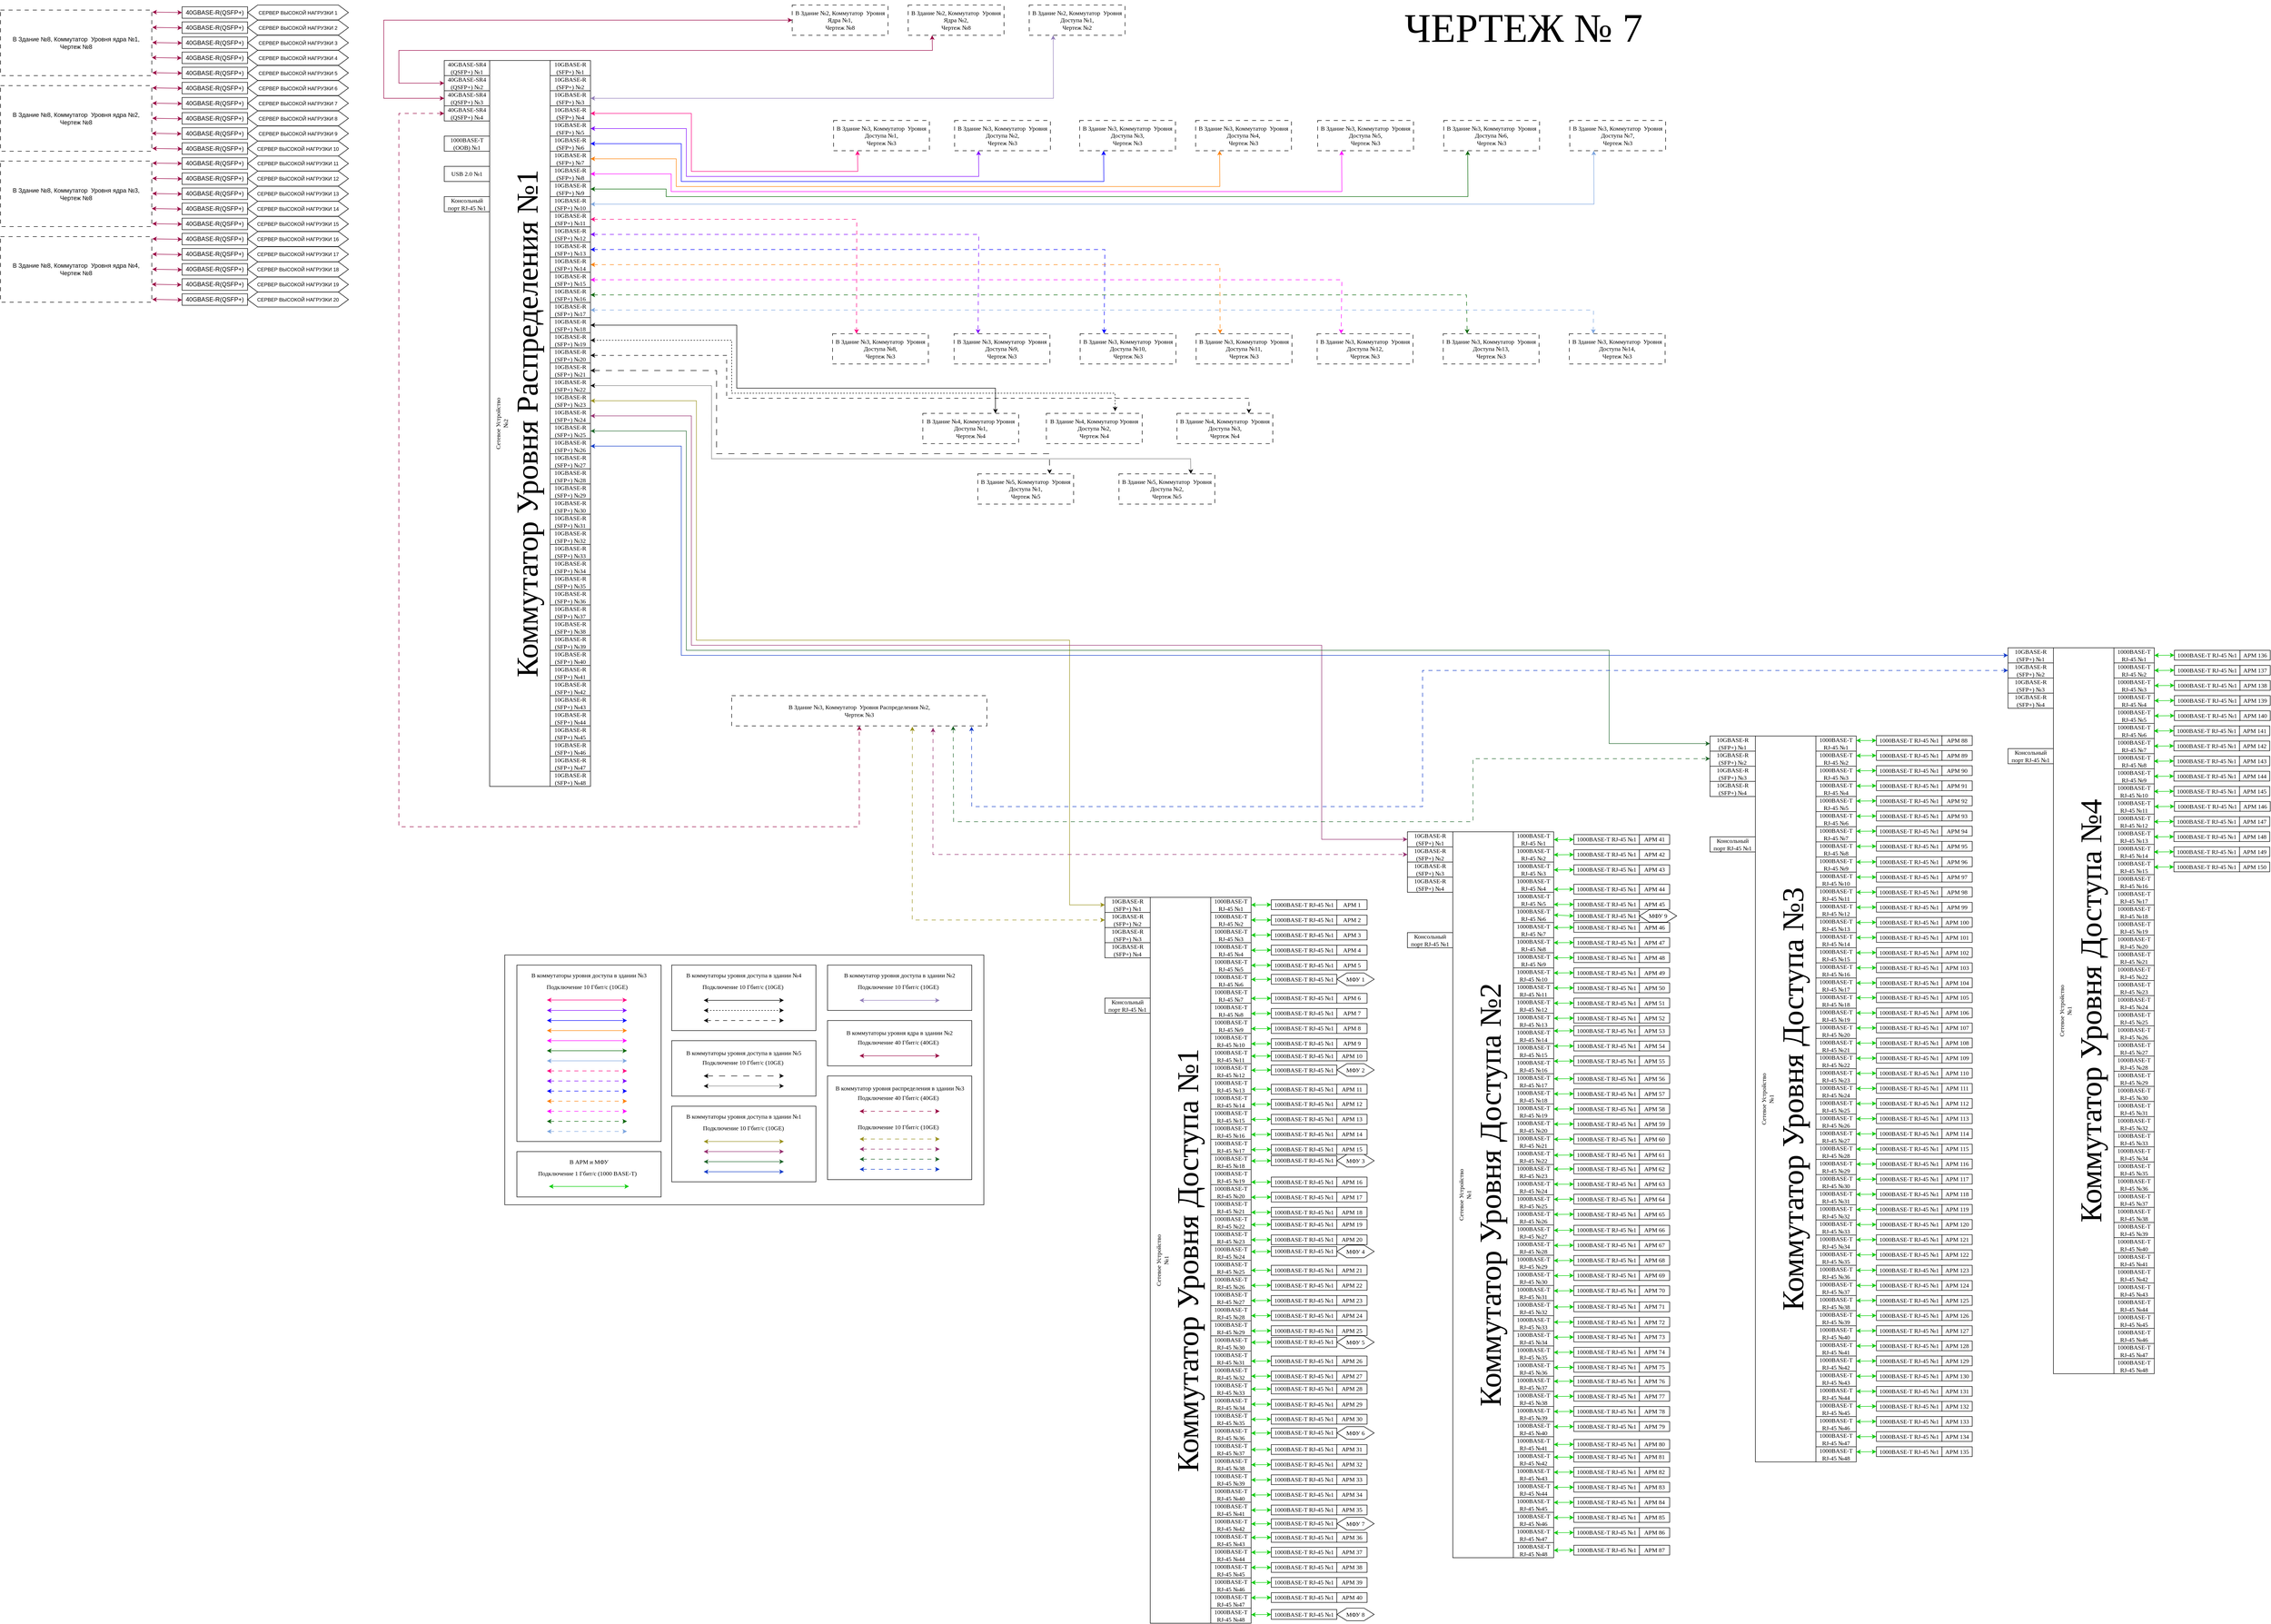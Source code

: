 <mxfile version="24.4.10" type="device">
  <diagram name="Страница — 1" id="XiQpm0jNWGv7Rn1aHyVG">
    <mxGraphModel dx="5370" dy="1824" grid="1" gridSize="10" guides="1" tooltips="1" connect="1" arrows="1" fold="1" page="1" pageScale="1" pageWidth="827" pageHeight="1169" math="0" shadow="0">
      <root>
        <mxCell id="0" />
        <mxCell id="1" parent="0" />
        <mxCell id="E2h3W7yyUxqm9nJr8y-u-1" value="" style="group;strokeWidth=1;fontFamily=Times New Roman;" parent="1" vertex="1" connectable="0">
          <mxGeometry x="-1820" y="640" width="290" height="1440" as="geometry" />
        </mxCell>
        <mxCell id="E2h3W7yyUxqm9nJr8y-u-2" value="Сетевое Устройство&lt;br style=&quot;border-color: var(--border-color);&quot;&gt;№1&lt;br style=&quot;border-color: var(--border-color);&quot;&gt;&lt;font style=&quot;border-color: var(--border-color); font-size: 60px;&quot;&gt;Коммутатор Уровня Доступа №1&lt;/font&gt;" style="rounded=0;whiteSpace=wrap;html=1;strokeWidth=1;fontFamily=Times New Roman;horizontal=0;" parent="E2h3W7yyUxqm9nJr8y-u-1" vertex="1">
          <mxGeometry x="90" width="120" height="1440" as="geometry" />
        </mxCell>
        <mxCell id="E2h3W7yyUxqm9nJr8y-u-3" value="1000BASE-T&lt;br&gt;RJ-45 №1" style="rounded=0;whiteSpace=wrap;html=1;strokeWidth=1;fontFamily=Times New Roman;" parent="E2h3W7yyUxqm9nJr8y-u-1" vertex="1">
          <mxGeometry x="210" width="80" height="30" as="geometry" />
        </mxCell>
        <mxCell id="E2h3W7yyUxqm9nJr8y-u-4" value="1000BASE-T&lt;br&gt;RJ-45 №2" style="rounded=0;whiteSpace=wrap;html=1;strokeWidth=1;fontFamily=Times New Roman;" parent="E2h3W7yyUxqm9nJr8y-u-1" vertex="1">
          <mxGeometry x="210" y="30" width="80" height="30" as="geometry" />
        </mxCell>
        <mxCell id="E2h3W7yyUxqm9nJr8y-u-5" value="1000BASE-T&lt;br&gt;RJ-45 №3" style="rounded=0;whiteSpace=wrap;html=1;strokeWidth=1;fontFamily=Times New Roman;" parent="E2h3W7yyUxqm9nJr8y-u-1" vertex="1">
          <mxGeometry x="210" y="60" width="80" height="30" as="geometry" />
        </mxCell>
        <mxCell id="E2h3W7yyUxqm9nJr8y-u-6" value="1000BASE-T&lt;br&gt;RJ-45 №4" style="rounded=0;whiteSpace=wrap;html=1;strokeWidth=1;fontFamily=Times New Roman;" parent="E2h3W7yyUxqm9nJr8y-u-1" vertex="1">
          <mxGeometry x="210" y="90" width="80" height="30" as="geometry" />
        </mxCell>
        <mxCell id="E2h3W7yyUxqm9nJr8y-u-7" value="1000BASE-T&lt;br&gt;RJ-45 №5" style="rounded=0;whiteSpace=wrap;html=1;strokeWidth=1;fontFamily=Times New Roman;" parent="E2h3W7yyUxqm9nJr8y-u-1" vertex="1">
          <mxGeometry x="210" y="120" width="80" height="30" as="geometry" />
        </mxCell>
        <mxCell id="E2h3W7yyUxqm9nJr8y-u-8" value="1000BASE-T&lt;br&gt;RJ-45 №6" style="rounded=0;whiteSpace=wrap;html=1;strokeWidth=1;fontFamily=Times New Roman;" parent="E2h3W7yyUxqm9nJr8y-u-1" vertex="1">
          <mxGeometry x="210" y="150" width="80" height="30" as="geometry" />
        </mxCell>
        <mxCell id="E2h3W7yyUxqm9nJr8y-u-9" value="1000BASE-T&lt;br&gt;RJ-45 №7" style="rounded=0;whiteSpace=wrap;html=1;strokeWidth=1;fontFamily=Times New Roman;" parent="E2h3W7yyUxqm9nJr8y-u-1" vertex="1">
          <mxGeometry x="210" y="180" width="80" height="30" as="geometry" />
        </mxCell>
        <mxCell id="E2h3W7yyUxqm9nJr8y-u-10" value="1000BASE-T&lt;br&gt;RJ-45 №8" style="rounded=0;whiteSpace=wrap;html=1;strokeWidth=1;fontFamily=Times New Roman;" parent="E2h3W7yyUxqm9nJr8y-u-1" vertex="1">
          <mxGeometry x="210" y="210" width="80" height="30" as="geometry" />
        </mxCell>
        <mxCell id="E2h3W7yyUxqm9nJr8y-u-11" value="1000BASE-T&lt;br&gt;RJ-45 №9" style="rounded=0;whiteSpace=wrap;html=1;strokeWidth=1;fontFamily=Times New Roman;" parent="E2h3W7yyUxqm9nJr8y-u-1" vertex="1">
          <mxGeometry x="210" y="240" width="80" height="30" as="geometry" />
        </mxCell>
        <mxCell id="E2h3W7yyUxqm9nJr8y-u-12" value="1000BASE-T&lt;br&gt;RJ-45 №10" style="rounded=0;whiteSpace=wrap;html=1;strokeWidth=1;fontFamily=Times New Roman;" parent="E2h3W7yyUxqm9nJr8y-u-1" vertex="1">
          <mxGeometry x="210" y="270" width="80" height="30" as="geometry" />
        </mxCell>
        <mxCell id="E2h3W7yyUxqm9nJr8y-u-13" value="1000BASE-T&lt;br&gt;RJ-45 №11" style="rounded=0;whiteSpace=wrap;html=1;strokeWidth=1;fontFamily=Times New Roman;" parent="E2h3W7yyUxqm9nJr8y-u-1" vertex="1">
          <mxGeometry x="210" y="300" width="80" height="30" as="geometry" />
        </mxCell>
        <mxCell id="E2h3W7yyUxqm9nJr8y-u-14" value="1000BASE-T&lt;br&gt;RJ-45 №12" style="rounded=0;whiteSpace=wrap;html=1;strokeWidth=1;fontFamily=Times New Roman;" parent="E2h3W7yyUxqm9nJr8y-u-1" vertex="1">
          <mxGeometry x="210" y="330" width="80" height="30" as="geometry" />
        </mxCell>
        <mxCell id="E2h3W7yyUxqm9nJr8y-u-15" value="1000BASE-T&lt;br&gt;RJ-45 №13" style="rounded=0;whiteSpace=wrap;html=1;strokeWidth=1;fontFamily=Times New Roman;" parent="E2h3W7yyUxqm9nJr8y-u-1" vertex="1">
          <mxGeometry x="210" y="360" width="80" height="30" as="geometry" />
        </mxCell>
        <mxCell id="E2h3W7yyUxqm9nJr8y-u-16" value="1000BASE-T&lt;br&gt;RJ-45 №14" style="rounded=0;whiteSpace=wrap;html=1;strokeWidth=1;fontFamily=Times New Roman;" parent="E2h3W7yyUxqm9nJr8y-u-1" vertex="1">
          <mxGeometry x="210" y="390" width="80" height="30" as="geometry" />
        </mxCell>
        <mxCell id="E2h3W7yyUxqm9nJr8y-u-17" value="1000BASE-T&lt;br&gt;RJ-45 №15" style="rounded=0;whiteSpace=wrap;html=1;strokeWidth=1;fontFamily=Times New Roman;" parent="E2h3W7yyUxqm9nJr8y-u-1" vertex="1">
          <mxGeometry x="210" y="420" width="80" height="30" as="geometry" />
        </mxCell>
        <mxCell id="E2h3W7yyUxqm9nJr8y-u-18" value="1000BASE-T&lt;br&gt;RJ-45 №16" style="rounded=0;whiteSpace=wrap;html=1;strokeWidth=1;fontFamily=Times New Roman;" parent="E2h3W7yyUxqm9nJr8y-u-1" vertex="1">
          <mxGeometry x="210" y="450" width="80" height="30" as="geometry" />
        </mxCell>
        <mxCell id="E2h3W7yyUxqm9nJr8y-u-19" value="1000BASE-T&lt;br&gt;RJ-45 №17" style="rounded=0;whiteSpace=wrap;html=1;strokeWidth=1;fontFamily=Times New Roman;" parent="E2h3W7yyUxqm9nJr8y-u-1" vertex="1">
          <mxGeometry x="210" y="480" width="80" height="30" as="geometry" />
        </mxCell>
        <mxCell id="E2h3W7yyUxqm9nJr8y-u-20" value="1000BASE-T&lt;br&gt;RJ-45 №18" style="rounded=0;whiteSpace=wrap;html=1;strokeWidth=1;fontFamily=Times New Roman;" parent="E2h3W7yyUxqm9nJr8y-u-1" vertex="1">
          <mxGeometry x="210" y="510" width="80" height="30" as="geometry" />
        </mxCell>
        <mxCell id="E2h3W7yyUxqm9nJr8y-u-21" value="1000BASE-T&lt;br&gt;RJ-45 №19" style="rounded=0;whiteSpace=wrap;html=1;strokeWidth=1;fontFamily=Times New Roman;" parent="E2h3W7yyUxqm9nJr8y-u-1" vertex="1">
          <mxGeometry x="210" y="540" width="80" height="30" as="geometry" />
        </mxCell>
        <mxCell id="E2h3W7yyUxqm9nJr8y-u-22" value="1000BASE-T&lt;br&gt;RJ-45 №20" style="rounded=0;whiteSpace=wrap;html=1;strokeWidth=1;fontFamily=Times New Roman;" parent="E2h3W7yyUxqm9nJr8y-u-1" vertex="1">
          <mxGeometry x="210" y="570" width="80" height="30" as="geometry" />
        </mxCell>
        <mxCell id="E2h3W7yyUxqm9nJr8y-u-23" value="1000BASE-T&lt;br&gt;RJ-45 №21" style="rounded=0;whiteSpace=wrap;html=1;strokeWidth=1;fontFamily=Times New Roman;" parent="E2h3W7yyUxqm9nJr8y-u-1" vertex="1">
          <mxGeometry x="210" y="600" width="80" height="30" as="geometry" />
        </mxCell>
        <mxCell id="E2h3W7yyUxqm9nJr8y-u-24" value="1000BASE-T&lt;br&gt;RJ-45 №22" style="rounded=0;whiteSpace=wrap;html=1;strokeWidth=1;fontFamily=Times New Roman;" parent="E2h3W7yyUxqm9nJr8y-u-1" vertex="1">
          <mxGeometry x="210" y="630" width="80" height="30" as="geometry" />
        </mxCell>
        <mxCell id="E2h3W7yyUxqm9nJr8y-u-25" value="1000BASE-T&lt;br&gt;RJ-45 №23" style="rounded=0;whiteSpace=wrap;html=1;strokeWidth=1;fontFamily=Times New Roman;" parent="E2h3W7yyUxqm9nJr8y-u-1" vertex="1">
          <mxGeometry x="210" y="660" width="80" height="30" as="geometry" />
        </mxCell>
        <mxCell id="E2h3W7yyUxqm9nJr8y-u-26" value="1000BASE-T&lt;br&gt;RJ-45 №24" style="rounded=0;whiteSpace=wrap;html=1;strokeWidth=1;fontFamily=Times New Roman;" parent="E2h3W7yyUxqm9nJr8y-u-1" vertex="1">
          <mxGeometry x="210" y="690" width="80" height="30" as="geometry" />
        </mxCell>
        <mxCell id="E2h3W7yyUxqm9nJr8y-u-27" value="1000BASE-T&lt;br&gt;RJ-45 №25" style="rounded=0;whiteSpace=wrap;html=1;strokeWidth=1;fontFamily=Times New Roman;" parent="E2h3W7yyUxqm9nJr8y-u-1" vertex="1">
          <mxGeometry x="210" y="720" width="80" height="30" as="geometry" />
        </mxCell>
        <mxCell id="E2h3W7yyUxqm9nJr8y-u-28" value="1000BASE-T&lt;br&gt;RJ-45 №26" style="rounded=0;whiteSpace=wrap;html=1;strokeWidth=1;fontFamily=Times New Roman;" parent="E2h3W7yyUxqm9nJr8y-u-1" vertex="1">
          <mxGeometry x="210" y="750" width="80" height="30" as="geometry" />
        </mxCell>
        <mxCell id="E2h3W7yyUxqm9nJr8y-u-29" value="1000BASE-T&lt;br&gt;RJ-45 №27" style="rounded=0;whiteSpace=wrap;html=1;strokeWidth=1;fontFamily=Times New Roman;" parent="E2h3W7yyUxqm9nJr8y-u-1" vertex="1">
          <mxGeometry x="210" y="780" width="80" height="30" as="geometry" />
        </mxCell>
        <mxCell id="E2h3W7yyUxqm9nJr8y-u-30" value="1000BASE-T&lt;br&gt;RJ-45 №28" style="rounded=0;whiteSpace=wrap;html=1;strokeWidth=1;fontFamily=Times New Roman;" parent="E2h3W7yyUxqm9nJr8y-u-1" vertex="1">
          <mxGeometry x="210" y="810" width="80" height="30" as="geometry" />
        </mxCell>
        <mxCell id="E2h3W7yyUxqm9nJr8y-u-31" value="1000BASE-T&lt;br&gt;RJ-45 №29" style="rounded=0;whiteSpace=wrap;html=1;strokeWidth=1;fontFamily=Times New Roman;" parent="E2h3W7yyUxqm9nJr8y-u-1" vertex="1">
          <mxGeometry x="210" y="840" width="80" height="30" as="geometry" />
        </mxCell>
        <mxCell id="E2h3W7yyUxqm9nJr8y-u-32" value="1000BASE-T&lt;br&gt;RJ-45 №30" style="rounded=0;whiteSpace=wrap;html=1;strokeWidth=1;fontFamily=Times New Roman;" parent="E2h3W7yyUxqm9nJr8y-u-1" vertex="1">
          <mxGeometry x="210" y="870" width="80" height="30" as="geometry" />
        </mxCell>
        <mxCell id="E2h3W7yyUxqm9nJr8y-u-33" value="1000BASE-T&lt;br&gt;RJ-45 №31" style="rounded=0;whiteSpace=wrap;html=1;strokeWidth=1;fontFamily=Times New Roman;" parent="E2h3W7yyUxqm9nJr8y-u-1" vertex="1">
          <mxGeometry x="210" y="900" width="80" height="30" as="geometry" />
        </mxCell>
        <mxCell id="E2h3W7yyUxqm9nJr8y-u-34" value="1000BASE-T&lt;br&gt;RJ-45 №32" style="rounded=0;whiteSpace=wrap;html=1;strokeWidth=1;fontFamily=Times New Roman;" parent="E2h3W7yyUxqm9nJr8y-u-1" vertex="1">
          <mxGeometry x="210" y="930" width="80" height="30" as="geometry" />
        </mxCell>
        <mxCell id="E2h3W7yyUxqm9nJr8y-u-35" value="10GBASE-R&lt;br&gt;(SFP+) №1" style="rounded=0;whiteSpace=wrap;html=1;strokeWidth=1;fontFamily=Times New Roman;" parent="E2h3W7yyUxqm9nJr8y-u-1" vertex="1">
          <mxGeometry width="90" height="30" as="geometry" />
        </mxCell>
        <mxCell id="E2h3W7yyUxqm9nJr8y-u-36" value="10GBASE-R&lt;br&gt;(SFP+) №2" style="rounded=0;whiteSpace=wrap;html=1;strokeWidth=1;fontFamily=Times New Roman;" parent="E2h3W7yyUxqm9nJr8y-u-1" vertex="1">
          <mxGeometry y="30" width="90" height="30" as="geometry" />
        </mxCell>
        <mxCell id="E2h3W7yyUxqm9nJr8y-u-37" value="10GBASE-R&lt;br&gt;(SFP+) №3" style="rounded=0;whiteSpace=wrap;html=1;strokeWidth=1;fontFamily=Times New Roman;" parent="E2h3W7yyUxqm9nJr8y-u-1" vertex="1">
          <mxGeometry y="60" width="90" height="30" as="geometry" />
        </mxCell>
        <mxCell id="E2h3W7yyUxqm9nJr8y-u-38" value="10GBASE-R&lt;br&gt;(SFP+) №4" style="rounded=0;whiteSpace=wrap;html=1;strokeWidth=1;fontFamily=Times New Roman;" parent="E2h3W7yyUxqm9nJr8y-u-1" vertex="1">
          <mxGeometry y="90" width="90" height="30" as="geometry" />
        </mxCell>
        <mxCell id="E2h3W7yyUxqm9nJr8y-u-39" value="Консольный порт RJ-45 №1" style="rounded=0;whiteSpace=wrap;html=1;strokeWidth=1;fontFamily=Times New Roman;" parent="E2h3W7yyUxqm9nJr8y-u-1" vertex="1">
          <mxGeometry y="200" width="90" height="30" as="geometry" />
        </mxCell>
        <mxCell id="E2h3W7yyUxqm9nJr8y-u-40" value="1000BASE-T&lt;br&gt;RJ-45 №33" style="rounded=0;whiteSpace=wrap;html=1;strokeWidth=1;fontFamily=Times New Roman;" parent="E2h3W7yyUxqm9nJr8y-u-1" vertex="1">
          <mxGeometry x="210" y="960" width="80" height="30" as="geometry" />
        </mxCell>
        <mxCell id="E2h3W7yyUxqm9nJr8y-u-41" value="1000BASE-T&lt;br&gt;RJ-45 №35" style="rounded=0;whiteSpace=wrap;html=1;strokeWidth=1;fontFamily=Times New Roman;" parent="E2h3W7yyUxqm9nJr8y-u-1" vertex="1">
          <mxGeometry x="210" y="1020" width="80" height="30" as="geometry" />
        </mxCell>
        <mxCell id="E2h3W7yyUxqm9nJr8y-u-42" value="1000BASE-T&lt;br&gt;RJ-45 №36" style="rounded=0;whiteSpace=wrap;html=1;strokeWidth=1;fontFamily=Times New Roman;" parent="E2h3W7yyUxqm9nJr8y-u-1" vertex="1">
          <mxGeometry x="210" y="1050" width="80" height="30" as="geometry" />
        </mxCell>
        <mxCell id="E2h3W7yyUxqm9nJr8y-u-43" value="1000BASE-T&lt;br&gt;RJ-45 №37" style="rounded=0;whiteSpace=wrap;html=1;strokeWidth=1;fontFamily=Times New Roman;" parent="E2h3W7yyUxqm9nJr8y-u-1" vertex="1">
          <mxGeometry x="210" y="1080" width="80" height="30" as="geometry" />
        </mxCell>
        <mxCell id="E2h3W7yyUxqm9nJr8y-u-44" value="1000BASE-T&lt;br&gt;RJ-45 №38" style="rounded=0;whiteSpace=wrap;html=1;strokeWidth=1;fontFamily=Times New Roman;" parent="E2h3W7yyUxqm9nJr8y-u-1" vertex="1">
          <mxGeometry x="210" y="1110" width="80" height="30" as="geometry" />
        </mxCell>
        <mxCell id="E2h3W7yyUxqm9nJr8y-u-45" value="1000BASE-T&lt;br&gt;RJ-45 №39" style="rounded=0;whiteSpace=wrap;html=1;strokeWidth=1;fontFamily=Times New Roman;" parent="E2h3W7yyUxqm9nJr8y-u-1" vertex="1">
          <mxGeometry x="210" y="1140" width="80" height="30" as="geometry" />
        </mxCell>
        <mxCell id="E2h3W7yyUxqm9nJr8y-u-46" value="1000BASE-T&lt;br&gt;RJ-45 №40" style="rounded=0;whiteSpace=wrap;html=1;strokeWidth=1;fontFamily=Times New Roman;" parent="E2h3W7yyUxqm9nJr8y-u-1" vertex="1">
          <mxGeometry x="210" y="1170" width="80" height="30" as="geometry" />
        </mxCell>
        <mxCell id="E2h3W7yyUxqm9nJr8y-u-47" value="1000BASE-T&lt;br&gt;RJ-45 №41" style="rounded=0;whiteSpace=wrap;html=1;strokeWidth=1;fontFamily=Times New Roman;" parent="E2h3W7yyUxqm9nJr8y-u-1" vertex="1">
          <mxGeometry x="210" y="1200" width="80" height="30" as="geometry" />
        </mxCell>
        <mxCell id="E2h3W7yyUxqm9nJr8y-u-48" value="1000BASE-T&lt;br&gt;RJ-45 №42" style="rounded=0;whiteSpace=wrap;html=1;strokeWidth=1;fontFamily=Times New Roman;" parent="E2h3W7yyUxqm9nJr8y-u-1" vertex="1">
          <mxGeometry x="210" y="1230" width="80" height="30" as="geometry" />
        </mxCell>
        <mxCell id="E2h3W7yyUxqm9nJr8y-u-49" value="1000BASE-T&lt;br&gt;RJ-45 №43" style="rounded=0;whiteSpace=wrap;html=1;strokeWidth=1;fontFamily=Times New Roman;" parent="E2h3W7yyUxqm9nJr8y-u-1" vertex="1">
          <mxGeometry x="210" y="1260" width="80" height="30" as="geometry" />
        </mxCell>
        <mxCell id="E2h3W7yyUxqm9nJr8y-u-50" value="1000BASE-T&lt;br&gt;RJ-45 №44" style="rounded=0;whiteSpace=wrap;html=1;strokeWidth=1;fontFamily=Times New Roman;" parent="E2h3W7yyUxqm9nJr8y-u-1" vertex="1">
          <mxGeometry x="210" y="1290" width="80" height="30" as="geometry" />
        </mxCell>
        <mxCell id="E2h3W7yyUxqm9nJr8y-u-51" value="1000BASE-T&lt;br&gt;RJ-45 №45" style="rounded=0;whiteSpace=wrap;html=1;strokeWidth=1;fontFamily=Times New Roman;" parent="E2h3W7yyUxqm9nJr8y-u-1" vertex="1">
          <mxGeometry x="210" y="1320" width="80" height="30" as="geometry" />
        </mxCell>
        <mxCell id="E2h3W7yyUxqm9nJr8y-u-52" value="1000BASE-T&lt;br&gt;RJ-45 №46" style="rounded=0;whiteSpace=wrap;html=1;strokeWidth=1;fontFamily=Times New Roman;" parent="E2h3W7yyUxqm9nJr8y-u-1" vertex="1">
          <mxGeometry x="210" y="1350" width="80" height="30" as="geometry" />
        </mxCell>
        <mxCell id="E2h3W7yyUxqm9nJr8y-u-53" value="1000BASE-T&lt;br&gt;RJ-45 №47" style="rounded=0;whiteSpace=wrap;html=1;strokeWidth=1;fontFamily=Times New Roman;" parent="E2h3W7yyUxqm9nJr8y-u-1" vertex="1">
          <mxGeometry x="210" y="1380" width="80" height="30" as="geometry" />
        </mxCell>
        <mxCell id="E2h3W7yyUxqm9nJr8y-u-54" value="1000BASE-T&lt;br&gt;RJ-45 №48" style="rounded=0;whiteSpace=wrap;html=1;strokeWidth=1;fontFamily=Times New Roman;" parent="E2h3W7yyUxqm9nJr8y-u-1" vertex="1">
          <mxGeometry x="210" y="1410" width="80" height="30" as="geometry" />
        </mxCell>
        <mxCell id="E2h3W7yyUxqm9nJr8y-u-55" value="1000BASE-T&lt;br&gt;RJ-45 №34" style="rounded=0;whiteSpace=wrap;html=1;strokeWidth=1;fontFamily=Times New Roman;" parent="E2h3W7yyUxqm9nJr8y-u-1" vertex="1">
          <mxGeometry x="210" y="990" width="80" height="30" as="geometry" />
        </mxCell>
        <mxCell id="E2h3W7yyUxqm9nJr8y-u-56" value="" style="group;strokeWidth=1;fontFamily=Times New Roman;" parent="1" vertex="1" connectable="0">
          <mxGeometry x="-1490" y="675.32" width="190" height="19.36" as="geometry" />
        </mxCell>
        <mxCell id="E2h3W7yyUxqm9nJr8y-u-57" value="" style="group;strokeWidth=1;fontFamily=Times New Roman;" parent="E2h3W7yyUxqm9nJr8y-u-56" vertex="1" connectable="0">
          <mxGeometry width="140" height="19.36" as="geometry" />
        </mxCell>
        <mxCell id="E2h3W7yyUxqm9nJr8y-u-58" value="&lt;font style=&quot;font-size: 12px;&quot;&gt;1000BASE-T RJ-45 №1&lt;/font&gt;" style="rounded=0;whiteSpace=wrap;html=1;strokeWidth=1;fontFamily=Times New Roman;" parent="E2h3W7yyUxqm9nJr8y-u-57" vertex="1">
          <mxGeometry width="130" height="19.36" as="geometry" />
        </mxCell>
        <mxCell id="E2h3W7yyUxqm9nJr8y-u-59" value="АРМ 2" style="rounded=0;whiteSpace=wrap;html=1;strokeWidth=1;fontFamily=Times New Roman;" parent="E2h3W7yyUxqm9nJr8y-u-56" vertex="1">
          <mxGeometry x="130" width="60" height="19.36" as="geometry" />
        </mxCell>
        <mxCell id="E2h3W7yyUxqm9nJr8y-u-60" value="" style="endArrow=classic;startArrow=classic;html=1;rounded=0;strokeColor=#00CC00;entryX=0;entryY=0.5;entryDx=0;entryDy=0;exitX=1;exitY=0.5;exitDx=0;exitDy=0;fontFamily=Times New Roman;" parent="1" source="E2h3W7yyUxqm9nJr8y-u-4" target="E2h3W7yyUxqm9nJr8y-u-58" edge="1">
          <mxGeometry width="50" height="50" relative="1" as="geometry">
            <mxPoint x="-1590" y="665" as="sourcePoint" />
            <mxPoint x="-1480" y="664" as="targetPoint" />
          </mxGeometry>
        </mxCell>
        <mxCell id="E2h3W7yyUxqm9nJr8y-u-61" value="" style="group;strokeWidth=1;fontFamily=Times New Roman;" parent="1" vertex="1" connectable="0">
          <mxGeometry x="-1490" y="645" width="190" height="19.36" as="geometry" />
        </mxCell>
        <mxCell id="E2h3W7yyUxqm9nJr8y-u-62" value="" style="group;strokeWidth=1;fontFamily=Times New Roman;" parent="E2h3W7yyUxqm9nJr8y-u-61" vertex="1" connectable="0">
          <mxGeometry width="140" height="19.36" as="geometry" />
        </mxCell>
        <mxCell id="E2h3W7yyUxqm9nJr8y-u-63" value="&lt;font style=&quot;font-size: 12px;&quot;&gt;1000BASE-T RJ-45 №1&lt;/font&gt;" style="rounded=0;whiteSpace=wrap;html=1;strokeWidth=1;fontFamily=Times New Roman;" parent="E2h3W7yyUxqm9nJr8y-u-62" vertex="1">
          <mxGeometry width="130" height="19.36" as="geometry" />
        </mxCell>
        <mxCell id="E2h3W7yyUxqm9nJr8y-u-64" value="АРМ 1" style="rounded=0;whiteSpace=wrap;html=1;strokeWidth=1;fontFamily=Times New Roman;" parent="E2h3W7yyUxqm9nJr8y-u-61" vertex="1">
          <mxGeometry x="130" width="60" height="19.36" as="geometry" />
        </mxCell>
        <mxCell id="E2h3W7yyUxqm9nJr8y-u-65" value="" style="endArrow=classic;startArrow=classic;html=1;rounded=0;strokeColor=#00CC00;entryX=0;entryY=0.5;entryDx=0;entryDy=0;exitX=1;exitY=0.5;exitDx=0;exitDy=0;fontFamily=Times New Roman;" parent="1" source="E2h3W7yyUxqm9nJr8y-u-3" target="E2h3W7yyUxqm9nJr8y-u-63" edge="1">
          <mxGeometry width="50" height="50" relative="1" as="geometry">
            <mxPoint x="-1520" y="629.68" as="sourcePoint" />
            <mxPoint x="-1410" y="628.68" as="targetPoint" />
          </mxGeometry>
        </mxCell>
        <mxCell id="E2h3W7yyUxqm9nJr8y-u-66" value="" style="group;strokeWidth=1;fontFamily=Times New Roman;" parent="1" vertex="1" connectable="0">
          <mxGeometry x="-1490" y="705" width="190" height="19.36" as="geometry" />
        </mxCell>
        <mxCell id="E2h3W7yyUxqm9nJr8y-u-67" value="" style="group;strokeWidth=1;fontFamily=Times New Roman;" parent="E2h3W7yyUxqm9nJr8y-u-66" vertex="1" connectable="0">
          <mxGeometry width="140" height="19.36" as="geometry" />
        </mxCell>
        <mxCell id="E2h3W7yyUxqm9nJr8y-u-68" value="&lt;font style=&quot;font-size: 12px;&quot;&gt;1000BASE-T RJ-45 №1&lt;/font&gt;" style="rounded=0;whiteSpace=wrap;html=1;strokeWidth=1;fontFamily=Times New Roman;" parent="E2h3W7yyUxqm9nJr8y-u-67" vertex="1">
          <mxGeometry width="130" height="19.36" as="geometry" />
        </mxCell>
        <mxCell id="E2h3W7yyUxqm9nJr8y-u-69" value="АРМ 3" style="rounded=0;whiteSpace=wrap;html=1;strokeWidth=1;fontFamily=Times New Roman;" parent="E2h3W7yyUxqm9nJr8y-u-66" vertex="1">
          <mxGeometry x="130" width="60" height="19.36" as="geometry" />
        </mxCell>
        <mxCell id="E2h3W7yyUxqm9nJr8y-u-70" value="" style="endArrow=classic;startArrow=classic;html=1;rounded=0;strokeColor=#00CC00;entryX=0;entryY=0.5;entryDx=0;entryDy=0;exitX=1;exitY=0.5;exitDx=0;exitDy=0;fontFamily=Times New Roman;" parent="1" source="E2h3W7yyUxqm9nJr8y-u-5" target="E2h3W7yyUxqm9nJr8y-u-68" edge="1">
          <mxGeometry width="50" height="50" relative="1" as="geometry">
            <mxPoint x="-1520" y="699.68" as="sourcePoint" />
            <mxPoint x="-1410" y="698.68" as="targetPoint" />
          </mxGeometry>
        </mxCell>
        <mxCell id="E2h3W7yyUxqm9nJr8y-u-71" value="" style="group;strokeWidth=1;fontFamily=Times New Roman;" parent="1" vertex="1" connectable="0">
          <mxGeometry x="-1490" y="735" width="190" height="19.36" as="geometry" />
        </mxCell>
        <mxCell id="E2h3W7yyUxqm9nJr8y-u-72" value="" style="group;strokeWidth=1;fontFamily=Times New Roman;" parent="E2h3W7yyUxqm9nJr8y-u-71" vertex="1" connectable="0">
          <mxGeometry width="140" height="19.36" as="geometry" />
        </mxCell>
        <mxCell id="E2h3W7yyUxqm9nJr8y-u-73" value="&lt;font style=&quot;font-size: 12px;&quot;&gt;1000BASE-T RJ-45 №1&lt;/font&gt;" style="rounded=0;whiteSpace=wrap;html=1;strokeWidth=1;fontFamily=Times New Roman;" parent="E2h3W7yyUxqm9nJr8y-u-72" vertex="1">
          <mxGeometry width="130" height="19.36" as="geometry" />
        </mxCell>
        <mxCell id="E2h3W7yyUxqm9nJr8y-u-74" value="АРМ 4" style="rounded=0;whiteSpace=wrap;html=1;strokeWidth=1;fontFamily=Times New Roman;" parent="E2h3W7yyUxqm9nJr8y-u-71" vertex="1">
          <mxGeometry x="130" width="60" height="19.36" as="geometry" />
        </mxCell>
        <mxCell id="E2h3W7yyUxqm9nJr8y-u-75" value="" style="group;strokeWidth=1;fontFamily=Times New Roman;" parent="1" vertex="1" connectable="0">
          <mxGeometry x="-1490" y="765" width="190" height="19.36" as="geometry" />
        </mxCell>
        <mxCell id="E2h3W7yyUxqm9nJr8y-u-76" value="" style="group;strokeWidth=1;fontFamily=Times New Roman;" parent="E2h3W7yyUxqm9nJr8y-u-75" vertex="1" connectable="0">
          <mxGeometry width="140" height="19.36" as="geometry" />
        </mxCell>
        <mxCell id="E2h3W7yyUxqm9nJr8y-u-77" value="&lt;font style=&quot;font-size: 12px;&quot;&gt;1000BASE-T RJ-45 №1&lt;/font&gt;" style="rounded=0;whiteSpace=wrap;html=1;strokeWidth=1;fontFamily=Times New Roman;" parent="E2h3W7yyUxqm9nJr8y-u-76" vertex="1">
          <mxGeometry width="130" height="19.36" as="geometry" />
        </mxCell>
        <mxCell id="E2h3W7yyUxqm9nJr8y-u-78" value="АРМ 5" style="rounded=0;whiteSpace=wrap;html=1;strokeWidth=1;fontFamily=Times New Roman;" parent="E2h3W7yyUxqm9nJr8y-u-75" vertex="1">
          <mxGeometry x="130" width="60" height="19.36" as="geometry" />
        </mxCell>
        <mxCell id="E2h3W7yyUxqm9nJr8y-u-79" value="" style="group;strokeWidth=1;fontFamily=Times New Roman;" parent="1" vertex="1" connectable="0">
          <mxGeometry x="-1490" y="830.64" width="190" height="19.36" as="geometry" />
        </mxCell>
        <mxCell id="E2h3W7yyUxqm9nJr8y-u-80" value="" style="group;strokeWidth=1;fontFamily=Times New Roman;" parent="E2h3W7yyUxqm9nJr8y-u-79" vertex="1" connectable="0">
          <mxGeometry width="140" height="19.36" as="geometry" />
        </mxCell>
        <mxCell id="E2h3W7yyUxqm9nJr8y-u-81" value="&lt;font style=&quot;font-size: 12px;&quot;&gt;1000BASE-T RJ-45 №1&lt;/font&gt;" style="rounded=0;whiteSpace=wrap;html=1;strokeWidth=1;fontFamily=Times New Roman;" parent="E2h3W7yyUxqm9nJr8y-u-80" vertex="1">
          <mxGeometry width="130" height="19.36" as="geometry" />
        </mxCell>
        <mxCell id="E2h3W7yyUxqm9nJr8y-u-82" value="АРМ 6" style="rounded=0;whiteSpace=wrap;html=1;strokeWidth=1;fontFamily=Times New Roman;" parent="E2h3W7yyUxqm9nJr8y-u-79" vertex="1">
          <mxGeometry x="130" width="60" height="19.36" as="geometry" />
        </mxCell>
        <mxCell id="E2h3W7yyUxqm9nJr8y-u-83" value="" style="group;strokeWidth=1;fontFamily=Times New Roman;" parent="1" vertex="1" connectable="0">
          <mxGeometry x="-1490" y="860.64" width="190" height="19.36" as="geometry" />
        </mxCell>
        <mxCell id="E2h3W7yyUxqm9nJr8y-u-84" value="" style="group;strokeWidth=1;fontFamily=Times New Roman;" parent="E2h3W7yyUxqm9nJr8y-u-83" vertex="1" connectable="0">
          <mxGeometry width="140" height="19.36" as="geometry" />
        </mxCell>
        <mxCell id="E2h3W7yyUxqm9nJr8y-u-85" value="&lt;font style=&quot;font-size: 12px;&quot;&gt;1000BASE-T RJ-45 №1&lt;/font&gt;" style="rounded=0;whiteSpace=wrap;html=1;strokeWidth=1;fontFamily=Times New Roman;" parent="E2h3W7yyUxqm9nJr8y-u-84" vertex="1">
          <mxGeometry width="130" height="19.36" as="geometry" />
        </mxCell>
        <mxCell id="E2h3W7yyUxqm9nJr8y-u-86" value="АРМ 7" style="rounded=0;whiteSpace=wrap;html=1;strokeWidth=1;fontFamily=Times New Roman;" parent="E2h3W7yyUxqm9nJr8y-u-83" vertex="1">
          <mxGeometry x="130" width="60" height="19.36" as="geometry" />
        </mxCell>
        <mxCell id="E2h3W7yyUxqm9nJr8y-u-87" value="" style="group;strokeWidth=1;fontFamily=Times New Roman;" parent="1" vertex="1" connectable="0">
          <mxGeometry x="-1490" y="890.64" width="190" height="19.36" as="geometry" />
        </mxCell>
        <mxCell id="E2h3W7yyUxqm9nJr8y-u-88" value="" style="group;strokeWidth=1;fontFamily=Times New Roman;" parent="E2h3W7yyUxqm9nJr8y-u-87" vertex="1" connectable="0">
          <mxGeometry width="140" height="19.36" as="geometry" />
        </mxCell>
        <mxCell id="E2h3W7yyUxqm9nJr8y-u-89" value="&lt;font style=&quot;font-size: 12px;&quot;&gt;1000BASE-T RJ-45 №1&lt;/font&gt;" style="rounded=0;whiteSpace=wrap;html=1;strokeWidth=1;fontFamily=Times New Roman;" parent="E2h3W7yyUxqm9nJr8y-u-88" vertex="1">
          <mxGeometry width="130" height="19.36" as="geometry" />
        </mxCell>
        <mxCell id="E2h3W7yyUxqm9nJr8y-u-90" value="АРМ 8" style="rounded=0;whiteSpace=wrap;html=1;strokeWidth=1;fontFamily=Times New Roman;" parent="E2h3W7yyUxqm9nJr8y-u-87" vertex="1">
          <mxGeometry x="130" width="60" height="19.36" as="geometry" />
        </mxCell>
        <mxCell id="E2h3W7yyUxqm9nJr8y-u-91" value="" style="group;strokeWidth=1;fontFamily=Times New Roman;" parent="1" vertex="1" connectable="0">
          <mxGeometry x="-1490" y="920.64" width="190" height="19.36" as="geometry" />
        </mxCell>
        <mxCell id="E2h3W7yyUxqm9nJr8y-u-92" value="" style="group;strokeWidth=1;fontFamily=Times New Roman;" parent="E2h3W7yyUxqm9nJr8y-u-91" vertex="1" connectable="0">
          <mxGeometry width="140" height="19.36" as="geometry" />
        </mxCell>
        <mxCell id="E2h3W7yyUxqm9nJr8y-u-93" value="&lt;font style=&quot;font-size: 12px;&quot;&gt;1000BASE-T RJ-45 №1&lt;/font&gt;" style="rounded=0;whiteSpace=wrap;html=1;strokeWidth=1;fontFamily=Times New Roman;" parent="E2h3W7yyUxqm9nJr8y-u-92" vertex="1">
          <mxGeometry width="130" height="19.36" as="geometry" />
        </mxCell>
        <mxCell id="E2h3W7yyUxqm9nJr8y-u-94" value="АРМ 9" style="rounded=0;whiteSpace=wrap;html=1;strokeWidth=1;fontFamily=Times New Roman;" parent="E2h3W7yyUxqm9nJr8y-u-91" vertex="1">
          <mxGeometry x="130" width="60" height="19.36" as="geometry" />
        </mxCell>
        <mxCell id="E2h3W7yyUxqm9nJr8y-u-95" value="" style="endArrow=classic;startArrow=classic;html=1;rounded=0;strokeColor=#00CC00;entryX=0;entryY=0.5;entryDx=0;entryDy=0;exitX=1;exitY=0.5;exitDx=0;exitDy=0;fontFamily=Times New Roman;" parent="1" target="E2h3W7yyUxqm9nJr8y-u-93" edge="1">
          <mxGeometry width="50" height="50" relative="1" as="geometry">
            <mxPoint x="-1530" y="930.64" as="sourcePoint" />
            <mxPoint x="-1410" y="904.32" as="targetPoint" />
          </mxGeometry>
        </mxCell>
        <mxCell id="E2h3W7yyUxqm9nJr8y-u-96" value="" style="endArrow=classic;startArrow=classic;html=1;rounded=0;strokeColor=#00CC00;entryX=0;entryY=0.5;entryDx=0;entryDy=0;exitX=1;exitY=0.5;exitDx=0;exitDy=0;fontFamily=Times New Roman;" parent="1" target="E2h3W7yyUxqm9nJr8y-u-89" edge="1">
          <mxGeometry width="50" height="50" relative="1" as="geometry">
            <mxPoint x="-1530" y="900.64" as="sourcePoint" />
            <mxPoint x="-1410" y="874.32" as="targetPoint" />
          </mxGeometry>
        </mxCell>
        <mxCell id="E2h3W7yyUxqm9nJr8y-u-97" value="" style="endArrow=classic;startArrow=classic;html=1;rounded=0;strokeColor=#00CC00;entryX=0;entryY=0.5;entryDx=0;entryDy=0;exitX=1;exitY=0.5;exitDx=0;exitDy=0;fontFamily=Times New Roman;" parent="1" target="E2h3W7yyUxqm9nJr8y-u-85" edge="1">
          <mxGeometry width="50" height="50" relative="1" as="geometry">
            <mxPoint x="-1530" y="870.64" as="sourcePoint" />
            <mxPoint x="-1410" y="844.32" as="targetPoint" />
          </mxGeometry>
        </mxCell>
        <mxCell id="E2h3W7yyUxqm9nJr8y-u-98" value="" style="endArrow=classic;startArrow=classic;html=1;rounded=0;strokeColor=#00CC00;entryX=0;entryY=0.5;entryDx=0;entryDy=0;exitX=1;exitY=0.5;exitDx=0;exitDy=0;fontFamily=Times New Roman;" parent="1" target="E2h3W7yyUxqm9nJr8y-u-81" edge="1">
          <mxGeometry width="50" height="50" relative="1" as="geometry">
            <mxPoint x="-1530" y="840.64" as="sourcePoint" />
            <mxPoint x="-1410" y="814.32" as="targetPoint" />
          </mxGeometry>
        </mxCell>
        <mxCell id="E2h3W7yyUxqm9nJr8y-u-99" value="" style="endArrow=classic;startArrow=classic;html=1;rounded=0;strokeColor=#00CC00;entryX=0;entryY=0.5;entryDx=0;entryDy=0;exitX=1;exitY=0.5;exitDx=0;exitDy=0;fontFamily=Times New Roman;" parent="1" source="E2h3W7yyUxqm9nJr8y-u-7" target="E2h3W7yyUxqm9nJr8y-u-77" edge="1">
          <mxGeometry width="50" height="50" relative="1" as="geometry">
            <mxPoint x="-1520" y="749.68" as="sourcePoint" />
            <mxPoint x="-1410" y="748.68" as="targetPoint" />
          </mxGeometry>
        </mxCell>
        <mxCell id="E2h3W7yyUxqm9nJr8y-u-100" value="" style="endArrow=classic;startArrow=classic;html=1;rounded=0;strokeColor=#00CC00;entryX=0;entryY=0.5;entryDx=0;entryDy=0;exitX=1;exitY=0.5;exitDx=0;exitDy=0;fontFamily=Times New Roman;" parent="1" source="E2h3W7yyUxqm9nJr8y-u-6" target="E2h3W7yyUxqm9nJr8y-u-73" edge="1">
          <mxGeometry width="50" height="50" relative="1" as="geometry">
            <mxPoint x="-1520" y="719.68" as="sourcePoint" />
            <mxPoint x="-1410" y="718.68" as="targetPoint" />
          </mxGeometry>
        </mxCell>
        <mxCell id="E2h3W7yyUxqm9nJr8y-u-101" value="" style="group;strokeWidth=1;fontFamily=Times New Roman;" parent="1" vertex="1" connectable="0">
          <mxGeometry x="-1490" y="790" width="204" height="25" as="geometry" />
        </mxCell>
        <mxCell id="E2h3W7yyUxqm9nJr8y-u-102" value="МФУ 1" style="shape=hexagon;perimeter=hexagonPerimeter2;whiteSpace=wrap;html=1;fixedSize=1;strokeWidth=1;fontFamily=Times New Roman;" parent="E2h3W7yyUxqm9nJr8y-u-101" vertex="1">
          <mxGeometry x="130" width="74" height="25" as="geometry" />
        </mxCell>
        <mxCell id="E2h3W7yyUxqm9nJr8y-u-103" value="" style="group;strokeWidth=1;fontFamily=Times New Roman;" parent="E2h3W7yyUxqm9nJr8y-u-101" vertex="1" connectable="0">
          <mxGeometry y="2.82" width="140" height="19.36" as="geometry" />
        </mxCell>
        <mxCell id="E2h3W7yyUxqm9nJr8y-u-104" value="&lt;font style=&quot;font-size: 12px;&quot;&gt;1000BASE-T RJ-45 №1&lt;/font&gt;" style="rounded=0;whiteSpace=wrap;html=1;strokeWidth=1;fontFamily=Times New Roman;" parent="E2h3W7yyUxqm9nJr8y-u-103" vertex="1">
          <mxGeometry width="130" height="19.36" as="geometry" />
        </mxCell>
        <mxCell id="E2h3W7yyUxqm9nJr8y-u-105" value="" style="endArrow=classic;startArrow=classic;html=1;rounded=0;strokeColor=#00CC00;exitX=1;exitY=0.5;exitDx=0;exitDy=0;entryX=0;entryY=0.5;entryDx=0;entryDy=0;fontFamily=Times New Roman;" parent="1" target="E2h3W7yyUxqm9nJr8y-u-104" edge="1">
          <mxGeometry width="50" height="50" relative="1" as="geometry">
            <mxPoint x="-1530" y="803" as="sourcePoint" />
            <mxPoint x="-1506" y="820" as="targetPoint" />
          </mxGeometry>
        </mxCell>
        <mxCell id="E2h3W7yyUxqm9nJr8y-u-106" value="" style="group;strokeWidth=1;fontFamily=Times New Roman;" parent="1" vertex="1" connectable="0">
          <mxGeometry x="-1490" y="1010.96" width="190" height="19.36" as="geometry" />
        </mxCell>
        <mxCell id="E2h3W7yyUxqm9nJr8y-u-107" value="" style="group;strokeWidth=1;fontFamily=Times New Roman;" parent="E2h3W7yyUxqm9nJr8y-u-106" vertex="1" connectable="0">
          <mxGeometry width="140" height="19.36" as="geometry" />
        </mxCell>
        <mxCell id="E2h3W7yyUxqm9nJr8y-u-108" value="&lt;font style=&quot;font-size: 12px;&quot;&gt;1000BASE-T RJ-45 №1&lt;/font&gt;" style="rounded=0;whiteSpace=wrap;html=1;strokeWidth=1;fontFamily=Times New Roman;" parent="E2h3W7yyUxqm9nJr8y-u-107" vertex="1">
          <mxGeometry width="130" height="19.36" as="geometry" />
        </mxCell>
        <mxCell id="E2h3W7yyUxqm9nJr8y-u-109" value="АРМ 11" style="rounded=0;whiteSpace=wrap;html=1;strokeWidth=1;fontFamily=Times New Roman;" parent="E2h3W7yyUxqm9nJr8y-u-106" vertex="1">
          <mxGeometry x="130" width="60" height="19.36" as="geometry" />
        </mxCell>
        <mxCell id="E2h3W7yyUxqm9nJr8y-u-110" value="" style="group;strokeWidth=1;fontFamily=Times New Roman;" parent="1" vertex="1" connectable="0">
          <mxGeometry x="-1490" y="945" width="190" height="19.36" as="geometry" />
        </mxCell>
        <mxCell id="E2h3W7yyUxqm9nJr8y-u-111" value="" style="group;strokeWidth=1;fontFamily=Times New Roman;" parent="E2h3W7yyUxqm9nJr8y-u-110" vertex="1" connectable="0">
          <mxGeometry width="140" height="19.36" as="geometry" />
        </mxCell>
        <mxCell id="E2h3W7yyUxqm9nJr8y-u-112" value="&lt;font style=&quot;font-size: 12px;&quot;&gt;1000BASE-T RJ-45 №1&lt;/font&gt;" style="rounded=0;whiteSpace=wrap;html=1;strokeWidth=1;fontFamily=Times New Roman;" parent="E2h3W7yyUxqm9nJr8y-u-111" vertex="1">
          <mxGeometry width="130" height="19.36" as="geometry" />
        </mxCell>
        <mxCell id="E2h3W7yyUxqm9nJr8y-u-113" value="АРМ 10" style="rounded=0;whiteSpace=wrap;html=1;strokeWidth=1;fontFamily=Times New Roman;" parent="E2h3W7yyUxqm9nJr8y-u-110" vertex="1">
          <mxGeometry x="130" width="60" height="19.36" as="geometry" />
        </mxCell>
        <mxCell id="E2h3W7yyUxqm9nJr8y-u-114" value="" style="endArrow=classic;startArrow=classic;html=1;rounded=0;strokeColor=#00CC00;entryX=0;entryY=0.5;entryDx=0;entryDy=0;exitX=1;exitY=0.5;exitDx=0;exitDy=0;fontFamily=Times New Roman;" parent="1" source="E2h3W7yyUxqm9nJr8y-u-13" target="E2h3W7yyUxqm9nJr8y-u-112" edge="1">
          <mxGeometry width="50" height="50" relative="1" as="geometry">
            <mxPoint x="-1520" y="950" as="sourcePoint" />
            <mxPoint x="-1410" y="929.68" as="targetPoint" />
          </mxGeometry>
        </mxCell>
        <mxCell id="E2h3W7yyUxqm9nJr8y-u-115" value="" style="group;strokeWidth=1;fontFamily=Times New Roman;" parent="1" vertex="1" connectable="0">
          <mxGeometry x="-1490" y="1040.64" width="190" height="19.36" as="geometry" />
        </mxCell>
        <mxCell id="E2h3W7yyUxqm9nJr8y-u-116" value="" style="group;strokeWidth=1;fontFamily=Times New Roman;" parent="E2h3W7yyUxqm9nJr8y-u-115" vertex="1" connectable="0">
          <mxGeometry width="140" height="19.36" as="geometry" />
        </mxCell>
        <mxCell id="E2h3W7yyUxqm9nJr8y-u-117" value="&lt;font style=&quot;font-size: 12px;&quot;&gt;1000BASE-T RJ-45 №1&lt;/font&gt;" style="rounded=0;whiteSpace=wrap;html=1;strokeWidth=1;fontFamily=Times New Roman;" parent="E2h3W7yyUxqm9nJr8y-u-116" vertex="1">
          <mxGeometry width="130" height="19.36" as="geometry" />
        </mxCell>
        <mxCell id="E2h3W7yyUxqm9nJr8y-u-118" value="АРМ 12" style="rounded=0;whiteSpace=wrap;html=1;strokeWidth=1;fontFamily=Times New Roman;" parent="E2h3W7yyUxqm9nJr8y-u-115" vertex="1">
          <mxGeometry x="130" width="60" height="19.36" as="geometry" />
        </mxCell>
        <mxCell id="E2h3W7yyUxqm9nJr8y-u-119" value="" style="endArrow=classic;startArrow=classic;html=1;rounded=0;strokeColor=#00CC00;entryX=0;entryY=0.5;entryDx=0;entryDy=0;exitX=1;exitY=0.5;exitDx=0;exitDy=0;fontFamily=Times New Roman;" parent="1" target="E2h3W7yyUxqm9nJr8y-u-117" edge="1">
          <mxGeometry width="50" height="50" relative="1" as="geometry">
            <mxPoint x="-1530" y="1050.64" as="sourcePoint" />
            <mxPoint x="-1410" y="1035.32" as="targetPoint" />
          </mxGeometry>
        </mxCell>
        <mxCell id="E2h3W7yyUxqm9nJr8y-u-120" value="" style="group;strokeWidth=1;fontFamily=Times New Roman;" parent="1" vertex="1" connectable="0">
          <mxGeometry x="-1490" y="1070.64" width="190" height="19.36" as="geometry" />
        </mxCell>
        <mxCell id="E2h3W7yyUxqm9nJr8y-u-121" value="" style="group;strokeWidth=1;fontFamily=Times New Roman;" parent="E2h3W7yyUxqm9nJr8y-u-120" vertex="1" connectable="0">
          <mxGeometry width="140" height="19.36" as="geometry" />
        </mxCell>
        <mxCell id="E2h3W7yyUxqm9nJr8y-u-122" value="&lt;font style=&quot;font-size: 12px;&quot;&gt;1000BASE-T RJ-45 №1&lt;/font&gt;" style="rounded=0;whiteSpace=wrap;html=1;strokeWidth=1;fontFamily=Times New Roman;" parent="E2h3W7yyUxqm9nJr8y-u-121" vertex="1">
          <mxGeometry width="130" height="19.36" as="geometry" />
        </mxCell>
        <mxCell id="E2h3W7yyUxqm9nJr8y-u-123" value="АРМ 13" style="rounded=0;whiteSpace=wrap;html=1;strokeWidth=1;fontFamily=Times New Roman;" parent="E2h3W7yyUxqm9nJr8y-u-120" vertex="1">
          <mxGeometry x="130" width="60" height="19.36" as="geometry" />
        </mxCell>
        <mxCell id="E2h3W7yyUxqm9nJr8y-u-124" value="" style="group;strokeWidth=1;fontFamily=Times New Roman;" parent="1" vertex="1" connectable="0">
          <mxGeometry x="-1490" y="1100.64" width="190" height="19.36" as="geometry" />
        </mxCell>
        <mxCell id="E2h3W7yyUxqm9nJr8y-u-125" value="" style="group;strokeWidth=1;fontFamily=Times New Roman;" parent="E2h3W7yyUxqm9nJr8y-u-124" vertex="1" connectable="0">
          <mxGeometry width="140" height="19.36" as="geometry" />
        </mxCell>
        <mxCell id="E2h3W7yyUxqm9nJr8y-u-126" value="&lt;font style=&quot;font-size: 12px;&quot;&gt;1000BASE-T RJ-45 №1&lt;/font&gt;" style="rounded=0;whiteSpace=wrap;html=1;strokeWidth=1;fontFamily=Times New Roman;" parent="E2h3W7yyUxqm9nJr8y-u-125" vertex="1">
          <mxGeometry width="130" height="19.36" as="geometry" />
        </mxCell>
        <mxCell id="E2h3W7yyUxqm9nJr8y-u-127" value="АРМ 14" style="rounded=0;whiteSpace=wrap;html=1;strokeWidth=1;fontFamily=Times New Roman;" parent="E2h3W7yyUxqm9nJr8y-u-124" vertex="1">
          <mxGeometry x="130" width="60" height="19.36" as="geometry" />
        </mxCell>
        <mxCell id="E2h3W7yyUxqm9nJr8y-u-128" value="" style="group;strokeWidth=1;fontFamily=Times New Roman;" parent="1" vertex="1" connectable="0">
          <mxGeometry x="-1490" y="1130.64" width="190" height="19.36" as="geometry" />
        </mxCell>
        <mxCell id="E2h3W7yyUxqm9nJr8y-u-129" value="" style="group;strokeWidth=1;fontFamily=Times New Roman;" parent="E2h3W7yyUxqm9nJr8y-u-128" vertex="1" connectable="0">
          <mxGeometry width="140" height="19.36" as="geometry" />
        </mxCell>
        <mxCell id="E2h3W7yyUxqm9nJr8y-u-130" value="&lt;font style=&quot;font-size: 12px;&quot;&gt;1000BASE-T RJ-45 №1&lt;/font&gt;" style="rounded=0;whiteSpace=wrap;html=1;strokeWidth=1;fontFamily=Times New Roman;" parent="E2h3W7yyUxqm9nJr8y-u-129" vertex="1">
          <mxGeometry width="130" height="19.36" as="geometry" />
        </mxCell>
        <mxCell id="E2h3W7yyUxqm9nJr8y-u-131" value="АРМ 15" style="rounded=0;whiteSpace=wrap;html=1;strokeWidth=1;fontFamily=Times New Roman;" parent="E2h3W7yyUxqm9nJr8y-u-128" vertex="1">
          <mxGeometry x="130" width="60" height="19.36" as="geometry" />
        </mxCell>
        <mxCell id="E2h3W7yyUxqm9nJr8y-u-132" value="" style="group;strokeWidth=1;fontFamily=Times New Roman;" parent="1" vertex="1" connectable="0">
          <mxGeometry x="-1490" y="1195" width="190" height="19.36" as="geometry" />
        </mxCell>
        <mxCell id="E2h3W7yyUxqm9nJr8y-u-133" value="" style="group;strokeWidth=1;fontFamily=Times New Roman;" parent="E2h3W7yyUxqm9nJr8y-u-132" vertex="1" connectable="0">
          <mxGeometry width="140" height="19.36" as="geometry" />
        </mxCell>
        <mxCell id="E2h3W7yyUxqm9nJr8y-u-134" value="&lt;font style=&quot;font-size: 12px;&quot;&gt;1000BASE-T RJ-45 №1&lt;/font&gt;" style="rounded=0;whiteSpace=wrap;html=1;strokeWidth=1;fontFamily=Times New Roman;" parent="E2h3W7yyUxqm9nJr8y-u-133" vertex="1">
          <mxGeometry width="130" height="19.36" as="geometry" />
        </mxCell>
        <mxCell id="E2h3W7yyUxqm9nJr8y-u-135" value="АРМ 16" style="rounded=0;whiteSpace=wrap;html=1;strokeWidth=1;fontFamily=Times New Roman;" parent="E2h3W7yyUxqm9nJr8y-u-132" vertex="1">
          <mxGeometry x="130" width="60" height="19.36" as="geometry" />
        </mxCell>
        <mxCell id="E2h3W7yyUxqm9nJr8y-u-136" value="" style="group;strokeWidth=1;fontFamily=Times New Roman;" parent="1" vertex="1" connectable="0">
          <mxGeometry x="-1490" y="1225" width="190" height="19.36" as="geometry" />
        </mxCell>
        <mxCell id="E2h3W7yyUxqm9nJr8y-u-137" value="" style="group;strokeWidth=1;fontFamily=Times New Roman;" parent="E2h3W7yyUxqm9nJr8y-u-136" vertex="1" connectable="0">
          <mxGeometry width="140" height="19.36" as="geometry" />
        </mxCell>
        <mxCell id="E2h3W7yyUxqm9nJr8y-u-138" value="&lt;font style=&quot;font-size: 12px;&quot;&gt;1000BASE-T RJ-45 №1&lt;/font&gt;" style="rounded=0;whiteSpace=wrap;html=1;strokeWidth=1;fontFamily=Times New Roman;" parent="E2h3W7yyUxqm9nJr8y-u-137" vertex="1">
          <mxGeometry width="130" height="19.36" as="geometry" />
        </mxCell>
        <mxCell id="E2h3W7yyUxqm9nJr8y-u-139" value="АРМ 17" style="rounded=0;whiteSpace=wrap;html=1;strokeWidth=1;fontFamily=Times New Roman;" parent="E2h3W7yyUxqm9nJr8y-u-136" vertex="1">
          <mxGeometry x="130" width="60" height="19.36" as="geometry" />
        </mxCell>
        <mxCell id="E2h3W7yyUxqm9nJr8y-u-140" value="" style="group;strokeWidth=1;fontFamily=Times New Roman;" parent="1" vertex="1" connectable="0">
          <mxGeometry x="-1490" y="1255" width="190" height="19.36" as="geometry" />
        </mxCell>
        <mxCell id="E2h3W7yyUxqm9nJr8y-u-141" value="" style="group;strokeWidth=1;fontFamily=Times New Roman;" parent="E2h3W7yyUxqm9nJr8y-u-140" vertex="1" connectable="0">
          <mxGeometry width="140" height="19.36" as="geometry" />
        </mxCell>
        <mxCell id="E2h3W7yyUxqm9nJr8y-u-142" value="&lt;font style=&quot;font-size: 12px;&quot;&gt;1000BASE-T RJ-45 №1&lt;/font&gt;" style="rounded=0;whiteSpace=wrap;html=1;strokeWidth=1;fontFamily=Times New Roman;" parent="E2h3W7yyUxqm9nJr8y-u-141" vertex="1">
          <mxGeometry width="130" height="19.36" as="geometry" />
        </mxCell>
        <mxCell id="E2h3W7yyUxqm9nJr8y-u-143" value="АРМ 18" style="rounded=0;whiteSpace=wrap;html=1;strokeWidth=1;fontFamily=Times New Roman;" parent="E2h3W7yyUxqm9nJr8y-u-140" vertex="1">
          <mxGeometry x="130" width="60" height="19.36" as="geometry" />
        </mxCell>
        <mxCell id="E2h3W7yyUxqm9nJr8y-u-144" value="" style="endArrow=classic;startArrow=classic;html=1;rounded=0;strokeColor=#00CC00;entryX=0;entryY=0.5;entryDx=0;entryDy=0;exitX=1;exitY=0.5;exitDx=0;exitDy=0;fontFamily=Times New Roman;" parent="1" target="E2h3W7yyUxqm9nJr8y-u-142" edge="1">
          <mxGeometry width="50" height="50" relative="1" as="geometry">
            <mxPoint x="-1530" y="1265" as="sourcePoint" />
            <mxPoint x="-1410" y="1239.68" as="targetPoint" />
          </mxGeometry>
        </mxCell>
        <mxCell id="E2h3W7yyUxqm9nJr8y-u-145" value="" style="endArrow=classic;startArrow=classic;html=1;rounded=0;strokeColor=#00CC00;entryX=0;entryY=0.5;entryDx=0;entryDy=0;exitX=1;exitY=0.5;exitDx=0;exitDy=0;fontFamily=Times New Roman;" parent="1" target="E2h3W7yyUxqm9nJr8y-u-138" edge="1">
          <mxGeometry width="50" height="50" relative="1" as="geometry">
            <mxPoint x="-1530" y="1235" as="sourcePoint" />
            <mxPoint x="-1410" y="1209.68" as="targetPoint" />
          </mxGeometry>
        </mxCell>
        <mxCell id="E2h3W7yyUxqm9nJr8y-u-146" value="" style="endArrow=classic;startArrow=classic;html=1;rounded=0;strokeColor=#00CC00;entryX=0;entryY=0.5;entryDx=0;entryDy=0;exitX=1;exitY=0.5;exitDx=0;exitDy=0;fontFamily=Times New Roman;" parent="1" target="E2h3W7yyUxqm9nJr8y-u-134" edge="1">
          <mxGeometry width="50" height="50" relative="1" as="geometry">
            <mxPoint x="-1530" y="1205" as="sourcePoint" />
            <mxPoint x="-1410" y="1179.68" as="targetPoint" />
          </mxGeometry>
        </mxCell>
        <mxCell id="E2h3W7yyUxqm9nJr8y-u-147" value="" style="endArrow=classic;startArrow=classic;html=1;rounded=0;strokeColor=#00CC00;entryX=0;entryY=0.5;entryDx=0;entryDy=0;exitX=1;exitY=0.5;exitDx=0;exitDy=0;fontFamily=Times New Roman;" parent="1" target="E2h3W7yyUxqm9nJr8y-u-130" edge="1">
          <mxGeometry width="50" height="50" relative="1" as="geometry">
            <mxPoint x="-1530" y="1140.64" as="sourcePoint" />
            <mxPoint x="-1410" y="1115.32" as="targetPoint" />
          </mxGeometry>
        </mxCell>
        <mxCell id="E2h3W7yyUxqm9nJr8y-u-148" value="" style="endArrow=classic;startArrow=classic;html=1;rounded=0;strokeColor=#00CC00;entryX=0;entryY=0.5;entryDx=0;entryDy=0;exitX=1;exitY=0.5;exitDx=0;exitDy=0;fontFamily=Times New Roman;" parent="1" target="E2h3W7yyUxqm9nJr8y-u-126" edge="1">
          <mxGeometry width="50" height="50" relative="1" as="geometry">
            <mxPoint x="-1530" y="1110.64" as="sourcePoint" />
            <mxPoint x="-1410" y="1085.32" as="targetPoint" />
          </mxGeometry>
        </mxCell>
        <mxCell id="E2h3W7yyUxqm9nJr8y-u-149" value="" style="endArrow=classic;startArrow=classic;html=1;rounded=0;strokeColor=#00CC00;entryX=0;entryY=0.5;entryDx=0;entryDy=0;exitX=1;exitY=0.5;exitDx=0;exitDy=0;fontFamily=Times New Roman;" parent="1" target="E2h3W7yyUxqm9nJr8y-u-122" edge="1">
          <mxGeometry width="50" height="50" relative="1" as="geometry">
            <mxPoint x="-1530" y="1080.64" as="sourcePoint" />
            <mxPoint x="-1410" y="1055.32" as="targetPoint" />
          </mxGeometry>
        </mxCell>
        <mxCell id="E2h3W7yyUxqm9nJr8y-u-154" value="" style="endArrow=classic;startArrow=classic;html=1;rounded=0;strokeColor=#00CC00;entryX=0;entryY=0.5;entryDx=0;entryDy=0;exitX=1;exitY=0.5;exitDx=0;exitDy=0;fontFamily=Times New Roman;" parent="1" target="E2h3W7yyUxqm9nJr8y-u-108" edge="1">
          <mxGeometry width="50" height="50" relative="1" as="geometry">
            <mxPoint x="-1530" y="1020.64" as="sourcePoint" />
            <mxPoint x="-1444" y="999.64" as="targetPoint" />
          </mxGeometry>
        </mxCell>
        <mxCell id="E2h3W7yyUxqm9nJr8y-u-156" value="" style="group;strokeWidth=1;fontFamily=Times New Roman;" parent="1" vertex="1" connectable="0">
          <mxGeometry x="-1490" y="1309.68" width="190" height="19.36" as="geometry" />
        </mxCell>
        <mxCell id="E2h3W7yyUxqm9nJr8y-u-157" value="" style="group;strokeWidth=1;fontFamily=Times New Roman;" parent="E2h3W7yyUxqm9nJr8y-u-156" vertex="1" connectable="0">
          <mxGeometry width="140" height="19.36" as="geometry" />
        </mxCell>
        <mxCell id="E2h3W7yyUxqm9nJr8y-u-158" value="&lt;font style=&quot;font-size: 12px;&quot;&gt;1000BASE-T RJ-45 №1&lt;/font&gt;" style="rounded=0;whiteSpace=wrap;html=1;strokeWidth=1;fontFamily=Times New Roman;" parent="E2h3W7yyUxqm9nJr8y-u-157" vertex="1">
          <mxGeometry width="130" height="19.36" as="geometry" />
        </mxCell>
        <mxCell id="E2h3W7yyUxqm9nJr8y-u-159" value="АРМ 20" style="rounded=0;whiteSpace=wrap;html=1;strokeWidth=1;fontFamily=Times New Roman;" parent="E2h3W7yyUxqm9nJr8y-u-156" vertex="1">
          <mxGeometry x="130" width="60" height="19.36" as="geometry" />
        </mxCell>
        <mxCell id="E2h3W7yyUxqm9nJr8y-u-160" value="" style="group;strokeWidth=1;fontFamily=Times New Roman;" parent="1" vertex="1" connectable="0">
          <mxGeometry x="-1490" y="1279.36" width="190" height="19.36" as="geometry" />
        </mxCell>
        <mxCell id="E2h3W7yyUxqm9nJr8y-u-161" value="" style="group;strokeWidth=1;fontFamily=Times New Roman;" parent="E2h3W7yyUxqm9nJr8y-u-160" vertex="1" connectable="0">
          <mxGeometry width="140" height="19.36" as="geometry" />
        </mxCell>
        <mxCell id="E2h3W7yyUxqm9nJr8y-u-162" value="&lt;font style=&quot;font-size: 12px;&quot;&gt;1000BASE-T RJ-45 №1&lt;/font&gt;" style="rounded=0;whiteSpace=wrap;html=1;strokeWidth=1;fontFamily=Times New Roman;" parent="E2h3W7yyUxqm9nJr8y-u-161" vertex="1">
          <mxGeometry width="130" height="19.36" as="geometry" />
        </mxCell>
        <mxCell id="E2h3W7yyUxqm9nJr8y-u-163" value="АРМ 19" style="rounded=0;whiteSpace=wrap;html=1;strokeWidth=1;fontFamily=Times New Roman;" parent="E2h3W7yyUxqm9nJr8y-u-160" vertex="1">
          <mxGeometry x="130" width="60" height="19.36" as="geometry" />
        </mxCell>
        <mxCell id="E2h3W7yyUxqm9nJr8y-u-164" value="" style="endArrow=classic;startArrow=classic;html=1;rounded=0;strokeColor=#00CC00;entryX=0;entryY=0.5;entryDx=0;entryDy=0;exitX=1;exitY=0.5;exitDx=0;exitDy=0;fontFamily=Times New Roman;" parent="1" target="E2h3W7yyUxqm9nJr8y-u-162" edge="1">
          <mxGeometry width="50" height="50" relative="1" as="geometry">
            <mxPoint x="-1530" y="1289.36" as="sourcePoint" />
            <mxPoint x="-1409" y="1264.04" as="targetPoint" />
          </mxGeometry>
        </mxCell>
        <mxCell id="E2h3W7yyUxqm9nJr8y-u-165" value="" style="group;strokeWidth=1;fontFamily=Times New Roman;" parent="1" vertex="1" connectable="0">
          <mxGeometry x="-1490" y="1370" width="190" height="19.36" as="geometry" />
        </mxCell>
        <mxCell id="E2h3W7yyUxqm9nJr8y-u-166" value="" style="group;strokeWidth=1;fontFamily=Times New Roman;" parent="E2h3W7yyUxqm9nJr8y-u-165" vertex="1" connectable="0">
          <mxGeometry width="140" height="19.36" as="geometry" />
        </mxCell>
        <mxCell id="E2h3W7yyUxqm9nJr8y-u-167" value="&lt;font style=&quot;font-size: 12px;&quot;&gt;1000BASE-T RJ-45 №1&lt;/font&gt;" style="rounded=0;whiteSpace=wrap;html=1;strokeWidth=1;fontFamily=Times New Roman;" parent="E2h3W7yyUxqm9nJr8y-u-166" vertex="1">
          <mxGeometry width="130" height="19.36" as="geometry" />
        </mxCell>
        <mxCell id="E2h3W7yyUxqm9nJr8y-u-168" value="АРМ 21" style="rounded=0;whiteSpace=wrap;html=1;strokeWidth=1;fontFamily=Times New Roman;" parent="E2h3W7yyUxqm9nJr8y-u-165" vertex="1">
          <mxGeometry x="130" width="60" height="19.36" as="geometry" />
        </mxCell>
        <mxCell id="E2h3W7yyUxqm9nJr8y-u-169" value="" style="endArrow=classic;startArrow=classic;html=1;rounded=0;strokeColor=#00CC00;entryX=0;entryY=0.5;entryDx=0;entryDy=0;exitX=1;exitY=0.5;exitDx=0;exitDy=0;fontFamily=Times New Roman;" parent="1" target="E2h3W7yyUxqm9nJr8y-u-167" edge="1">
          <mxGeometry width="50" height="50" relative="1" as="geometry">
            <mxPoint x="-1530" y="1380" as="sourcePoint" />
            <mxPoint x="-1409" y="1364.68" as="targetPoint" />
          </mxGeometry>
        </mxCell>
        <mxCell id="E2h3W7yyUxqm9nJr8y-u-170" value="" style="group;strokeWidth=1;fontFamily=Times New Roman;" parent="1" vertex="1" connectable="0">
          <mxGeometry x="-1490" y="1400" width="190" height="19.36" as="geometry" />
        </mxCell>
        <mxCell id="E2h3W7yyUxqm9nJr8y-u-171" value="" style="group;strokeWidth=1;fontFamily=Times New Roman;" parent="E2h3W7yyUxqm9nJr8y-u-170" vertex="1" connectable="0">
          <mxGeometry width="140" height="19.36" as="geometry" />
        </mxCell>
        <mxCell id="E2h3W7yyUxqm9nJr8y-u-172" value="&lt;font style=&quot;font-size: 12px;&quot;&gt;1000BASE-T RJ-45 №1&lt;/font&gt;" style="rounded=0;whiteSpace=wrap;html=1;strokeWidth=1;fontFamily=Times New Roman;" parent="E2h3W7yyUxqm9nJr8y-u-171" vertex="1">
          <mxGeometry width="130" height="19.36" as="geometry" />
        </mxCell>
        <mxCell id="E2h3W7yyUxqm9nJr8y-u-173" value="АРМ 22" style="rounded=0;whiteSpace=wrap;html=1;strokeWidth=1;fontFamily=Times New Roman;" parent="E2h3W7yyUxqm9nJr8y-u-170" vertex="1">
          <mxGeometry x="130" width="60" height="19.36" as="geometry" />
        </mxCell>
        <mxCell id="E2h3W7yyUxqm9nJr8y-u-174" value="" style="group;strokeWidth=1;fontFamily=Times New Roman;" parent="1" vertex="1" connectable="0">
          <mxGeometry x="-1490" y="1430" width="190" height="19.36" as="geometry" />
        </mxCell>
        <mxCell id="E2h3W7yyUxqm9nJr8y-u-175" value="" style="group;strokeWidth=1;fontFamily=Times New Roman;" parent="E2h3W7yyUxqm9nJr8y-u-174" vertex="1" connectable="0">
          <mxGeometry width="140" height="19.36" as="geometry" />
        </mxCell>
        <mxCell id="E2h3W7yyUxqm9nJr8y-u-176" value="&lt;font style=&quot;font-size: 12px;&quot;&gt;1000BASE-T RJ-45 №1&lt;/font&gt;" style="rounded=0;whiteSpace=wrap;html=1;strokeWidth=1;fontFamily=Times New Roman;" parent="E2h3W7yyUxqm9nJr8y-u-175" vertex="1">
          <mxGeometry width="130" height="19.36" as="geometry" />
        </mxCell>
        <mxCell id="E2h3W7yyUxqm9nJr8y-u-177" value="АРМ 23" style="rounded=0;whiteSpace=wrap;html=1;strokeWidth=1;fontFamily=Times New Roman;" parent="E2h3W7yyUxqm9nJr8y-u-174" vertex="1">
          <mxGeometry x="130" width="60" height="19.36" as="geometry" />
        </mxCell>
        <mxCell id="E2h3W7yyUxqm9nJr8y-u-178" value="" style="group;strokeWidth=1;fontFamily=Times New Roman;" parent="1" vertex="1" connectable="0">
          <mxGeometry x="-1490" y="1460" width="190" height="19.36" as="geometry" />
        </mxCell>
        <mxCell id="E2h3W7yyUxqm9nJr8y-u-179" value="" style="group;strokeWidth=1;fontFamily=Times New Roman;" parent="E2h3W7yyUxqm9nJr8y-u-178" vertex="1" connectable="0">
          <mxGeometry width="140" height="19.36" as="geometry" />
        </mxCell>
        <mxCell id="E2h3W7yyUxqm9nJr8y-u-180" value="&lt;font style=&quot;font-size: 12px;&quot;&gt;1000BASE-T RJ-45 №1&lt;/font&gt;" style="rounded=0;whiteSpace=wrap;html=1;strokeWidth=1;fontFamily=Times New Roman;" parent="E2h3W7yyUxqm9nJr8y-u-179" vertex="1">
          <mxGeometry width="130" height="19.36" as="geometry" />
        </mxCell>
        <mxCell id="E2h3W7yyUxqm9nJr8y-u-181" value="АРМ 24" style="rounded=0;whiteSpace=wrap;html=1;strokeWidth=1;fontFamily=Times New Roman;" parent="E2h3W7yyUxqm9nJr8y-u-178" vertex="1">
          <mxGeometry x="130" width="60" height="19.36" as="geometry" />
        </mxCell>
        <mxCell id="E2h3W7yyUxqm9nJr8y-u-182" value="" style="group;strokeWidth=1;fontFamily=Times New Roman;" parent="1" vertex="1" connectable="0">
          <mxGeometry x="-1490" y="1490" width="190" height="19.36" as="geometry" />
        </mxCell>
        <mxCell id="E2h3W7yyUxqm9nJr8y-u-183" value="" style="group;strokeWidth=1;fontFamily=Times New Roman;" parent="E2h3W7yyUxqm9nJr8y-u-182" vertex="1" connectable="0">
          <mxGeometry width="140" height="19.36" as="geometry" />
        </mxCell>
        <mxCell id="E2h3W7yyUxqm9nJr8y-u-184" value="&lt;font style=&quot;font-size: 12px;&quot;&gt;1000BASE-T RJ-45 №1&lt;/font&gt;" style="rounded=0;whiteSpace=wrap;html=1;strokeWidth=1;fontFamily=Times New Roman;" parent="E2h3W7yyUxqm9nJr8y-u-183" vertex="1">
          <mxGeometry width="130" height="19.36" as="geometry" />
        </mxCell>
        <mxCell id="E2h3W7yyUxqm9nJr8y-u-185" value="АРМ 25" style="rounded=0;whiteSpace=wrap;html=1;strokeWidth=1;fontFamily=Times New Roman;" parent="E2h3W7yyUxqm9nJr8y-u-182" vertex="1">
          <mxGeometry x="130" width="60" height="19.36" as="geometry" />
        </mxCell>
        <mxCell id="E2h3W7yyUxqm9nJr8y-u-186" value="" style="group;strokeWidth=1;fontFamily=Times New Roman;" parent="1" vertex="1" connectable="0">
          <mxGeometry x="-1490" y="1550" width="190" height="19.36" as="geometry" />
        </mxCell>
        <mxCell id="E2h3W7yyUxqm9nJr8y-u-187" value="" style="group;strokeWidth=1;fontFamily=Times New Roman;" parent="E2h3W7yyUxqm9nJr8y-u-186" vertex="1" connectable="0">
          <mxGeometry width="140" height="19.36" as="geometry" />
        </mxCell>
        <mxCell id="E2h3W7yyUxqm9nJr8y-u-188" value="&lt;font style=&quot;font-size: 12px;&quot;&gt;1000BASE-T RJ-45 №1&lt;/font&gt;" style="rounded=0;whiteSpace=wrap;html=1;strokeWidth=1;fontFamily=Times New Roman;" parent="E2h3W7yyUxqm9nJr8y-u-187" vertex="1">
          <mxGeometry width="130" height="19.36" as="geometry" />
        </mxCell>
        <mxCell id="E2h3W7yyUxqm9nJr8y-u-189" value="АРМ 26" style="rounded=0;whiteSpace=wrap;html=1;strokeWidth=1;fontFamily=Times New Roman;" parent="E2h3W7yyUxqm9nJr8y-u-186" vertex="1">
          <mxGeometry x="130" width="60" height="19.36" as="geometry" />
        </mxCell>
        <mxCell id="E2h3W7yyUxqm9nJr8y-u-190" value="" style="group;strokeWidth=1;fontFamily=Times New Roman;" parent="1" vertex="1" connectable="0">
          <mxGeometry x="-1490" y="1580" width="190" height="19.36" as="geometry" />
        </mxCell>
        <mxCell id="E2h3W7yyUxqm9nJr8y-u-191" value="" style="group;strokeWidth=1;fontFamily=Times New Roman;" parent="E2h3W7yyUxqm9nJr8y-u-190" vertex="1" connectable="0">
          <mxGeometry width="140" height="19.36" as="geometry" />
        </mxCell>
        <mxCell id="E2h3W7yyUxqm9nJr8y-u-192" value="&lt;font style=&quot;font-size: 12px;&quot;&gt;1000BASE-T RJ-45 №1&lt;/font&gt;" style="rounded=0;whiteSpace=wrap;html=1;strokeWidth=1;fontFamily=Times New Roman;" parent="E2h3W7yyUxqm9nJr8y-u-191" vertex="1">
          <mxGeometry width="130" height="19.36" as="geometry" />
        </mxCell>
        <mxCell id="E2h3W7yyUxqm9nJr8y-u-193" value="АРМ 27" style="rounded=0;whiteSpace=wrap;html=1;strokeWidth=1;fontFamily=Times New Roman;" parent="E2h3W7yyUxqm9nJr8y-u-190" vertex="1">
          <mxGeometry x="130" width="60" height="19.36" as="geometry" />
        </mxCell>
        <mxCell id="E2h3W7yyUxqm9nJr8y-u-194" value="" style="endArrow=classic;startArrow=classic;html=1;rounded=0;strokeColor=#00CC00;entryX=0;entryY=0.5;entryDx=0;entryDy=0;exitX=1;exitY=0.5;exitDx=0;exitDy=0;fontFamily=Times New Roman;" parent="1" target="E2h3W7yyUxqm9nJr8y-u-192" edge="1">
          <mxGeometry width="50" height="50" relative="1" as="geometry">
            <mxPoint x="-1530" y="1590" as="sourcePoint" />
            <mxPoint x="-1409" y="1564.68" as="targetPoint" />
          </mxGeometry>
        </mxCell>
        <mxCell id="E2h3W7yyUxqm9nJr8y-u-195" value="" style="endArrow=classic;startArrow=classic;html=1;rounded=0;strokeColor=#00CC00;entryX=0;entryY=0.5;entryDx=0;entryDy=0;exitX=1;exitY=0.5;exitDx=0;exitDy=0;fontFamily=Times New Roman;" parent="1" target="E2h3W7yyUxqm9nJr8y-u-188" edge="1">
          <mxGeometry width="50" height="50" relative="1" as="geometry">
            <mxPoint x="-1530" y="1560" as="sourcePoint" />
            <mxPoint x="-1409" y="1534.68" as="targetPoint" />
          </mxGeometry>
        </mxCell>
        <mxCell id="E2h3W7yyUxqm9nJr8y-u-196" value="" style="endArrow=classic;startArrow=classic;html=1;rounded=0;strokeColor=#00CC00;entryX=0;entryY=0.5;entryDx=0;entryDy=0;exitX=1;exitY=0.5;exitDx=0;exitDy=0;fontFamily=Times New Roman;" parent="1" target="E2h3W7yyUxqm9nJr8y-u-184" edge="1">
          <mxGeometry width="50" height="50" relative="1" as="geometry">
            <mxPoint x="-1530" y="1500" as="sourcePoint" />
            <mxPoint x="-1409" y="1474.68" as="targetPoint" />
          </mxGeometry>
        </mxCell>
        <mxCell id="E2h3W7yyUxqm9nJr8y-u-197" value="" style="endArrow=classic;startArrow=classic;html=1;rounded=0;strokeColor=#00CC00;entryX=0;entryY=0.5;entryDx=0;entryDy=0;exitX=1;exitY=0.5;exitDx=0;exitDy=0;fontFamily=Times New Roman;" parent="1" target="E2h3W7yyUxqm9nJr8y-u-180" edge="1">
          <mxGeometry width="50" height="50" relative="1" as="geometry">
            <mxPoint x="-1530" y="1470" as="sourcePoint" />
            <mxPoint x="-1409" y="1444.68" as="targetPoint" />
          </mxGeometry>
        </mxCell>
        <mxCell id="E2h3W7yyUxqm9nJr8y-u-198" value="" style="endArrow=classic;startArrow=classic;html=1;rounded=0;strokeColor=#00CC00;entryX=0;entryY=0.5;entryDx=0;entryDy=0;exitX=1;exitY=0.5;exitDx=0;exitDy=0;fontFamily=Times New Roman;" parent="1" target="E2h3W7yyUxqm9nJr8y-u-176" edge="1">
          <mxGeometry width="50" height="50" relative="1" as="geometry">
            <mxPoint x="-1530" y="1440" as="sourcePoint" />
            <mxPoint x="-1409" y="1414.68" as="targetPoint" />
          </mxGeometry>
        </mxCell>
        <mxCell id="E2h3W7yyUxqm9nJr8y-u-199" value="" style="endArrow=classic;startArrow=classic;html=1;rounded=0;strokeColor=#00CC00;entryX=0;entryY=0.5;entryDx=0;entryDy=0;exitX=1;exitY=0.5;exitDx=0;exitDy=0;fontFamily=Times New Roman;" parent="1" target="E2h3W7yyUxqm9nJr8y-u-172" edge="1">
          <mxGeometry width="50" height="50" relative="1" as="geometry">
            <mxPoint x="-1530" y="1410" as="sourcePoint" />
            <mxPoint x="-1409" y="1384.68" as="targetPoint" />
          </mxGeometry>
        </mxCell>
        <mxCell id="E2h3W7yyUxqm9nJr8y-u-204" value="" style="endArrow=classic;startArrow=classic;html=1;rounded=0;strokeColor=#00CC00;entryX=0;entryY=0.5;entryDx=0;entryDy=0;exitX=1;exitY=0.5;exitDx=0;exitDy=0;fontFamily=Times New Roman;" parent="1" target="E2h3W7yyUxqm9nJr8y-u-158" edge="1">
          <mxGeometry width="50" height="50" relative="1" as="geometry">
            <mxPoint x="-1530" y="1319.36" as="sourcePoint" />
            <mxPoint x="-1443" y="1298.36" as="targetPoint" />
          </mxGeometry>
        </mxCell>
        <mxCell id="E2h3W7yyUxqm9nJr8y-u-206" value="" style="group;strokeWidth=1;fontFamily=Times New Roman;" parent="1" vertex="1" connectable="0">
          <mxGeometry x="-1490" y="1635.96" width="190" height="19.36" as="geometry" />
        </mxCell>
        <mxCell id="E2h3W7yyUxqm9nJr8y-u-207" value="" style="group;strokeWidth=1;fontFamily=Times New Roman;" parent="E2h3W7yyUxqm9nJr8y-u-206" vertex="1" connectable="0">
          <mxGeometry width="140" height="19.36" as="geometry" />
        </mxCell>
        <mxCell id="E2h3W7yyUxqm9nJr8y-u-208" value="&lt;font style=&quot;font-size: 12px;&quot;&gt;1000BASE-T RJ-45 №1&lt;/font&gt;" style="rounded=0;whiteSpace=wrap;html=1;strokeWidth=1;fontFamily=Times New Roman;" parent="E2h3W7yyUxqm9nJr8y-u-207" vertex="1">
          <mxGeometry width="130" height="19.36" as="geometry" />
        </mxCell>
        <mxCell id="E2h3W7yyUxqm9nJr8y-u-209" value="АРМ 29" style="rounded=0;whiteSpace=wrap;html=1;strokeWidth=1;fontFamily=Times New Roman;" parent="E2h3W7yyUxqm9nJr8y-u-206" vertex="1">
          <mxGeometry x="130" width="60" height="19.36" as="geometry" />
        </mxCell>
        <mxCell id="E2h3W7yyUxqm9nJr8y-u-210" value="" style="group;strokeWidth=1;fontFamily=Times New Roman;" parent="1" vertex="1" connectable="0">
          <mxGeometry x="-1490" y="1605.64" width="190" height="19.36" as="geometry" />
        </mxCell>
        <mxCell id="E2h3W7yyUxqm9nJr8y-u-211" value="" style="group;strokeWidth=1;fontFamily=Times New Roman;" parent="E2h3W7yyUxqm9nJr8y-u-210" vertex="1" connectable="0">
          <mxGeometry width="140" height="19.36" as="geometry" />
        </mxCell>
        <mxCell id="E2h3W7yyUxqm9nJr8y-u-212" value="&lt;font style=&quot;font-size: 12px;&quot;&gt;1000BASE-T RJ-45 №1&lt;/font&gt;" style="rounded=0;whiteSpace=wrap;html=1;strokeWidth=1;fontFamily=Times New Roman;" parent="E2h3W7yyUxqm9nJr8y-u-211" vertex="1">
          <mxGeometry width="130" height="19.36" as="geometry" />
        </mxCell>
        <mxCell id="E2h3W7yyUxqm9nJr8y-u-213" value="АРМ 28" style="rounded=0;whiteSpace=wrap;html=1;strokeWidth=1;fontFamily=Times New Roman;" parent="E2h3W7yyUxqm9nJr8y-u-210" vertex="1">
          <mxGeometry x="130" width="60" height="19.36" as="geometry" />
        </mxCell>
        <mxCell id="E2h3W7yyUxqm9nJr8y-u-214" value="" style="endArrow=classic;startArrow=classic;html=1;rounded=0;strokeColor=#00CC00;entryX=0;entryY=0.5;entryDx=0;entryDy=0;exitX=1;exitY=0.5;exitDx=0;exitDy=0;fontFamily=Times New Roman;" parent="1" target="E2h3W7yyUxqm9nJr8y-u-212" edge="1">
          <mxGeometry width="50" height="50" relative="1" as="geometry">
            <mxPoint x="-1530" y="1615.64" as="sourcePoint" />
            <mxPoint x="-1409" y="1591.32" as="targetPoint" />
          </mxGeometry>
        </mxCell>
        <mxCell id="E2h3W7yyUxqm9nJr8y-u-215" value="" style="group;strokeWidth=1;fontFamily=Times New Roman;" parent="1" vertex="1" connectable="0">
          <mxGeometry x="-1490" y="1665.64" width="190" height="19.36" as="geometry" />
        </mxCell>
        <mxCell id="E2h3W7yyUxqm9nJr8y-u-216" value="" style="group;strokeWidth=1;fontFamily=Times New Roman;" parent="E2h3W7yyUxqm9nJr8y-u-215" vertex="1" connectable="0">
          <mxGeometry width="140" height="19.36" as="geometry" />
        </mxCell>
        <mxCell id="E2h3W7yyUxqm9nJr8y-u-217" value="&lt;font style=&quot;font-size: 12px;&quot;&gt;1000BASE-T RJ-45 №1&lt;/font&gt;" style="rounded=0;whiteSpace=wrap;html=1;strokeWidth=1;fontFamily=Times New Roman;" parent="E2h3W7yyUxqm9nJr8y-u-216" vertex="1">
          <mxGeometry width="130" height="19.36" as="geometry" />
        </mxCell>
        <mxCell id="E2h3W7yyUxqm9nJr8y-u-218" value="АРМ 30" style="rounded=0;whiteSpace=wrap;html=1;strokeWidth=1;fontFamily=Times New Roman;" parent="E2h3W7yyUxqm9nJr8y-u-215" vertex="1">
          <mxGeometry x="130" width="60" height="19.36" as="geometry" />
        </mxCell>
        <mxCell id="E2h3W7yyUxqm9nJr8y-u-219" value="" style="endArrow=classic;startArrow=classic;html=1;rounded=0;strokeColor=#00CC00;entryX=0;entryY=0.5;entryDx=0;entryDy=0;exitX=1;exitY=0.5;exitDx=0;exitDy=0;fontFamily=Times New Roman;" parent="1" target="E2h3W7yyUxqm9nJr8y-u-217" edge="1">
          <mxGeometry width="50" height="50" relative="1" as="geometry">
            <mxPoint x="-1530" y="1675.64" as="sourcePoint" />
            <mxPoint x="-1409" y="1661.32" as="targetPoint" />
          </mxGeometry>
        </mxCell>
        <mxCell id="E2h3W7yyUxqm9nJr8y-u-220" value="" style="group;strokeWidth=1;fontFamily=Times New Roman;" parent="1" vertex="1" connectable="0">
          <mxGeometry x="-1490" y="1725.64" width="190" height="19.36" as="geometry" />
        </mxCell>
        <mxCell id="E2h3W7yyUxqm9nJr8y-u-221" value="" style="group;strokeWidth=1;fontFamily=Times New Roman;" parent="E2h3W7yyUxqm9nJr8y-u-220" vertex="1" connectable="0">
          <mxGeometry width="140" height="19.36" as="geometry" />
        </mxCell>
        <mxCell id="E2h3W7yyUxqm9nJr8y-u-222" value="&lt;font style=&quot;font-size: 12px;&quot;&gt;1000BASE-T RJ-45 №1&lt;/font&gt;" style="rounded=0;whiteSpace=wrap;html=1;strokeWidth=1;fontFamily=Times New Roman;" parent="E2h3W7yyUxqm9nJr8y-u-221" vertex="1">
          <mxGeometry width="130" height="19.36" as="geometry" />
        </mxCell>
        <mxCell id="E2h3W7yyUxqm9nJr8y-u-223" value="АРМ 31" style="rounded=0;whiteSpace=wrap;html=1;strokeWidth=1;fontFamily=Times New Roman;" parent="E2h3W7yyUxqm9nJr8y-u-220" vertex="1">
          <mxGeometry x="130" width="60" height="19.36" as="geometry" />
        </mxCell>
        <mxCell id="E2h3W7yyUxqm9nJr8y-u-224" value="" style="group;strokeWidth=1;fontFamily=Times New Roman;" parent="1" vertex="1" connectable="0">
          <mxGeometry x="-1490" y="1755.64" width="190" height="19.36" as="geometry" />
        </mxCell>
        <mxCell id="E2h3W7yyUxqm9nJr8y-u-225" value="" style="group;strokeWidth=1;fontFamily=Times New Roman;" parent="E2h3W7yyUxqm9nJr8y-u-224" vertex="1" connectable="0">
          <mxGeometry width="140" height="19.36" as="geometry" />
        </mxCell>
        <mxCell id="E2h3W7yyUxqm9nJr8y-u-226" value="&lt;font style=&quot;font-size: 12px;&quot;&gt;1000BASE-T RJ-45 №1&lt;/font&gt;" style="rounded=0;whiteSpace=wrap;html=1;strokeWidth=1;fontFamily=Times New Roman;" parent="E2h3W7yyUxqm9nJr8y-u-225" vertex="1">
          <mxGeometry width="130" height="19.36" as="geometry" />
        </mxCell>
        <mxCell id="E2h3W7yyUxqm9nJr8y-u-227" value="АРМ 32" style="rounded=0;whiteSpace=wrap;html=1;strokeWidth=1;fontFamily=Times New Roman;" parent="E2h3W7yyUxqm9nJr8y-u-224" vertex="1">
          <mxGeometry x="130" width="60" height="19.36" as="geometry" />
        </mxCell>
        <mxCell id="E2h3W7yyUxqm9nJr8y-u-228" value="" style="group;strokeWidth=1;fontFamily=Times New Roman;" parent="1" vertex="1" connectable="0">
          <mxGeometry x="-1490" y="1785.64" width="190" height="19.36" as="geometry" />
        </mxCell>
        <mxCell id="E2h3W7yyUxqm9nJr8y-u-229" value="" style="group;strokeWidth=1;fontFamily=Times New Roman;" parent="E2h3W7yyUxqm9nJr8y-u-228" vertex="1" connectable="0">
          <mxGeometry width="140" height="19.36" as="geometry" />
        </mxCell>
        <mxCell id="E2h3W7yyUxqm9nJr8y-u-230" value="&lt;font style=&quot;font-size: 12px;&quot;&gt;1000BASE-T RJ-45 №1&lt;/font&gt;" style="rounded=0;whiteSpace=wrap;html=1;strokeWidth=1;fontFamily=Times New Roman;" parent="E2h3W7yyUxqm9nJr8y-u-229" vertex="1">
          <mxGeometry width="130" height="19.36" as="geometry" />
        </mxCell>
        <mxCell id="E2h3W7yyUxqm9nJr8y-u-231" value="АРМ 33" style="rounded=0;whiteSpace=wrap;html=1;strokeWidth=1;fontFamily=Times New Roman;" parent="E2h3W7yyUxqm9nJr8y-u-228" vertex="1">
          <mxGeometry x="130" width="60" height="19.36" as="geometry" />
        </mxCell>
        <mxCell id="E2h3W7yyUxqm9nJr8y-u-232" value="" style="group;strokeWidth=1;fontFamily=Times New Roman;" parent="1" vertex="1" connectable="0">
          <mxGeometry x="-1490" y="1815.64" width="190" height="19.36" as="geometry" />
        </mxCell>
        <mxCell id="E2h3W7yyUxqm9nJr8y-u-233" value="" style="group;strokeWidth=1;fontFamily=Times New Roman;" parent="E2h3W7yyUxqm9nJr8y-u-232" vertex="1" connectable="0">
          <mxGeometry width="140" height="19.36" as="geometry" />
        </mxCell>
        <mxCell id="E2h3W7yyUxqm9nJr8y-u-234" value="&lt;font style=&quot;font-size: 12px;&quot;&gt;1000BASE-T RJ-45 №1&lt;/font&gt;" style="rounded=0;whiteSpace=wrap;html=1;strokeWidth=1;fontFamily=Times New Roman;" parent="E2h3W7yyUxqm9nJr8y-u-233" vertex="1">
          <mxGeometry width="130" height="19.36" as="geometry" />
        </mxCell>
        <mxCell id="E2h3W7yyUxqm9nJr8y-u-235" value="АРМ 34" style="rounded=0;whiteSpace=wrap;html=1;strokeWidth=1;fontFamily=Times New Roman;" parent="E2h3W7yyUxqm9nJr8y-u-232" vertex="1">
          <mxGeometry x="130" width="60" height="19.36" as="geometry" />
        </mxCell>
        <mxCell id="E2h3W7yyUxqm9nJr8y-u-236" value="" style="group;strokeWidth=1;fontFamily=Times New Roman;" parent="1" vertex="1" connectable="0">
          <mxGeometry x="-1490" y="1845.64" width="190" height="19.36" as="geometry" />
        </mxCell>
        <mxCell id="E2h3W7yyUxqm9nJr8y-u-237" value="" style="group;strokeWidth=1;fontFamily=Times New Roman;" parent="E2h3W7yyUxqm9nJr8y-u-236" vertex="1" connectable="0">
          <mxGeometry width="140" height="19.36" as="geometry" />
        </mxCell>
        <mxCell id="E2h3W7yyUxqm9nJr8y-u-238" value="&lt;font style=&quot;font-size: 12px;&quot;&gt;1000BASE-T RJ-45 №1&lt;/font&gt;" style="rounded=0;whiteSpace=wrap;html=1;strokeWidth=1;fontFamily=Times New Roman;" parent="E2h3W7yyUxqm9nJr8y-u-237" vertex="1">
          <mxGeometry width="130" height="19.36" as="geometry" />
        </mxCell>
        <mxCell id="E2h3W7yyUxqm9nJr8y-u-239" value="АРМ 35" style="rounded=0;whiteSpace=wrap;html=1;strokeWidth=1;fontFamily=Times New Roman;" parent="E2h3W7yyUxqm9nJr8y-u-236" vertex="1">
          <mxGeometry x="130" width="60" height="19.36" as="geometry" />
        </mxCell>
        <mxCell id="E2h3W7yyUxqm9nJr8y-u-240" value="" style="group;strokeWidth=1;fontFamily=Times New Roman;" parent="1" vertex="1" connectable="0">
          <mxGeometry x="-1490" y="1900" width="190" height="19.36" as="geometry" />
        </mxCell>
        <mxCell id="E2h3W7yyUxqm9nJr8y-u-241" value="" style="group;strokeWidth=1;fontFamily=Times New Roman;" parent="E2h3W7yyUxqm9nJr8y-u-240" vertex="1" connectable="0">
          <mxGeometry width="140" height="19.36" as="geometry" />
        </mxCell>
        <mxCell id="E2h3W7yyUxqm9nJr8y-u-242" value="&lt;font style=&quot;font-size: 12px;&quot;&gt;1000BASE-T RJ-45 №1&lt;/font&gt;" style="rounded=0;whiteSpace=wrap;html=1;strokeWidth=1;fontFamily=Times New Roman;" parent="E2h3W7yyUxqm9nJr8y-u-241" vertex="1">
          <mxGeometry width="130" height="19.36" as="geometry" />
        </mxCell>
        <mxCell id="E2h3W7yyUxqm9nJr8y-u-243" value="АРМ 36" style="rounded=0;whiteSpace=wrap;html=1;strokeWidth=1;fontFamily=Times New Roman;" parent="E2h3W7yyUxqm9nJr8y-u-240" vertex="1">
          <mxGeometry x="130" width="60" height="19.36" as="geometry" />
        </mxCell>
        <mxCell id="E2h3W7yyUxqm9nJr8y-u-244" value="" style="endArrow=classic;startArrow=classic;html=1;rounded=0;strokeColor=#00CC00;entryX=0;entryY=0.5;entryDx=0;entryDy=0;exitX=1;exitY=0.5;exitDx=0;exitDy=0;fontFamily=Times New Roman;" parent="1" target="E2h3W7yyUxqm9nJr8y-u-242" edge="1">
          <mxGeometry width="50" height="50" relative="1" as="geometry">
            <mxPoint x="-1530" y="1910.0" as="sourcePoint" />
            <mxPoint x="-1409" y="1885.68" as="targetPoint" />
          </mxGeometry>
        </mxCell>
        <mxCell id="E2h3W7yyUxqm9nJr8y-u-245" value="" style="endArrow=classic;startArrow=classic;html=1;rounded=0;strokeColor=#00CC00;entryX=0;entryY=0.5;entryDx=0;entryDy=0;exitX=1;exitY=0.5;exitDx=0;exitDy=0;fontFamily=Times New Roman;" parent="1" target="E2h3W7yyUxqm9nJr8y-u-238" edge="1">
          <mxGeometry width="50" height="50" relative="1" as="geometry">
            <mxPoint x="-1530" y="1855.64" as="sourcePoint" />
            <mxPoint x="-1409" y="1831.32" as="targetPoint" />
          </mxGeometry>
        </mxCell>
        <mxCell id="E2h3W7yyUxqm9nJr8y-u-246" value="" style="endArrow=classic;startArrow=classic;html=1;rounded=0;strokeColor=#00CC00;entryX=0;entryY=0.5;entryDx=0;entryDy=0;exitX=1;exitY=0.5;exitDx=0;exitDy=0;fontFamily=Times New Roman;" parent="1" target="E2h3W7yyUxqm9nJr8y-u-234" edge="1">
          <mxGeometry width="50" height="50" relative="1" as="geometry">
            <mxPoint x="-1530" y="1825.64" as="sourcePoint" />
            <mxPoint x="-1409" y="1801.32" as="targetPoint" />
          </mxGeometry>
        </mxCell>
        <mxCell id="E2h3W7yyUxqm9nJr8y-u-247" value="" style="endArrow=classic;startArrow=classic;html=1;rounded=0;strokeColor=#00CC00;entryX=0;entryY=0.5;entryDx=0;entryDy=0;exitX=1;exitY=0.5;exitDx=0;exitDy=0;fontFamily=Times New Roman;" parent="1" target="E2h3W7yyUxqm9nJr8y-u-230" edge="1">
          <mxGeometry width="50" height="50" relative="1" as="geometry">
            <mxPoint x="-1530" y="1795.64" as="sourcePoint" />
            <mxPoint x="-1409" y="1771.32" as="targetPoint" />
          </mxGeometry>
        </mxCell>
        <mxCell id="E2h3W7yyUxqm9nJr8y-u-248" value="" style="endArrow=classic;startArrow=classic;html=1;rounded=0;strokeColor=#00CC00;entryX=0;entryY=0.5;entryDx=0;entryDy=0;exitX=1;exitY=0.5;exitDx=0;exitDy=0;fontFamily=Times New Roman;" parent="1" target="E2h3W7yyUxqm9nJr8y-u-226" edge="1">
          <mxGeometry width="50" height="50" relative="1" as="geometry">
            <mxPoint x="-1530" y="1765.64" as="sourcePoint" />
            <mxPoint x="-1409" y="1741.32" as="targetPoint" />
          </mxGeometry>
        </mxCell>
        <mxCell id="E2h3W7yyUxqm9nJr8y-u-249" value="" style="endArrow=classic;startArrow=classic;html=1;rounded=0;strokeColor=#00CC00;entryX=0;entryY=0.5;entryDx=0;entryDy=0;exitX=1;exitY=0.5;exitDx=0;exitDy=0;fontFamily=Times New Roman;" parent="1" target="E2h3W7yyUxqm9nJr8y-u-222" edge="1">
          <mxGeometry width="50" height="50" relative="1" as="geometry">
            <mxPoint x="-1530" y="1735.64" as="sourcePoint" />
            <mxPoint x="-1409" y="1711.32" as="targetPoint" />
          </mxGeometry>
        </mxCell>
        <mxCell id="E2h3W7yyUxqm9nJr8y-u-254" value="" style="endArrow=classic;startArrow=classic;html=1;rounded=0;strokeColor=#00CC00;entryX=0;entryY=0.5;entryDx=0;entryDy=0;exitX=1;exitY=0.5;exitDx=0;exitDy=0;fontFamily=Times New Roman;" parent="1" target="E2h3W7yyUxqm9nJr8y-u-208" edge="1">
          <mxGeometry width="50" height="50" relative="1" as="geometry">
            <mxPoint x="-1530" y="1645.64" as="sourcePoint" />
            <mxPoint x="-1443" y="1625.64" as="targetPoint" />
          </mxGeometry>
        </mxCell>
        <mxCell id="E2h3W7yyUxqm9nJr8y-u-256" value="" style="group;strokeWidth=1;fontFamily=Times New Roman;" parent="1" vertex="1" connectable="0">
          <mxGeometry x="-1490" y="1959.68" width="190" height="19.36" as="geometry" />
        </mxCell>
        <mxCell id="E2h3W7yyUxqm9nJr8y-u-257" value="" style="group;strokeWidth=1;fontFamily=Times New Roman;" parent="E2h3W7yyUxqm9nJr8y-u-256" vertex="1" connectable="0">
          <mxGeometry width="140" height="19.36" as="geometry" />
        </mxCell>
        <mxCell id="E2h3W7yyUxqm9nJr8y-u-258" value="&lt;font style=&quot;font-size: 12px;&quot;&gt;1000BASE-T RJ-45 №1&lt;/font&gt;" style="rounded=0;whiteSpace=wrap;html=1;strokeWidth=1;fontFamily=Times New Roman;" parent="E2h3W7yyUxqm9nJr8y-u-257" vertex="1">
          <mxGeometry width="130" height="19.36" as="geometry" />
        </mxCell>
        <mxCell id="E2h3W7yyUxqm9nJr8y-u-259" value="АРМ 38" style="rounded=0;whiteSpace=wrap;html=1;strokeWidth=1;fontFamily=Times New Roman;" parent="E2h3W7yyUxqm9nJr8y-u-256" vertex="1">
          <mxGeometry x="130" width="60" height="19.36" as="geometry" />
        </mxCell>
        <mxCell id="E2h3W7yyUxqm9nJr8y-u-260" value="" style="group;strokeWidth=1;fontFamily=Times New Roman;" parent="1" vertex="1" connectable="0">
          <mxGeometry x="-1490" y="1929.36" width="190" height="19.36" as="geometry" />
        </mxCell>
        <mxCell id="E2h3W7yyUxqm9nJr8y-u-261" value="" style="group;strokeWidth=1;fontFamily=Times New Roman;" parent="E2h3W7yyUxqm9nJr8y-u-260" vertex="1" connectable="0">
          <mxGeometry width="140" height="19.36" as="geometry" />
        </mxCell>
        <mxCell id="E2h3W7yyUxqm9nJr8y-u-262" value="&lt;font style=&quot;font-size: 12px;&quot;&gt;1000BASE-T RJ-45 №1&lt;/font&gt;" style="rounded=0;whiteSpace=wrap;html=1;strokeWidth=1;fontFamily=Times New Roman;" parent="E2h3W7yyUxqm9nJr8y-u-261" vertex="1">
          <mxGeometry width="130" height="19.36" as="geometry" />
        </mxCell>
        <mxCell id="E2h3W7yyUxqm9nJr8y-u-263" value="АРМ 37" style="rounded=0;whiteSpace=wrap;html=1;strokeWidth=1;fontFamily=Times New Roman;" parent="E2h3W7yyUxqm9nJr8y-u-260" vertex="1">
          <mxGeometry x="130" width="60" height="19.36" as="geometry" />
        </mxCell>
        <mxCell id="E2h3W7yyUxqm9nJr8y-u-264" value="" style="endArrow=classic;startArrow=classic;html=1;rounded=0;strokeColor=#00CC00;entryX=0;entryY=0.5;entryDx=0;entryDy=0;exitX=1;exitY=0.5;exitDx=0;exitDy=0;fontFamily=Times New Roman;" parent="1" target="E2h3W7yyUxqm9nJr8y-u-262" edge="1">
          <mxGeometry width="50" height="50" relative="1" as="geometry">
            <mxPoint x="-1530" y="1939.36" as="sourcePoint" />
            <mxPoint x="-1408" y="1915.04" as="targetPoint" />
          </mxGeometry>
        </mxCell>
        <mxCell id="E2h3W7yyUxqm9nJr8y-u-265" value="" style="group;strokeWidth=1;fontFamily=Times New Roman;" parent="1" vertex="1" connectable="0">
          <mxGeometry x="-1490" y="1989.36" width="190" height="19.36" as="geometry" />
        </mxCell>
        <mxCell id="E2h3W7yyUxqm9nJr8y-u-266" value="" style="group;strokeWidth=1;fontFamily=Times New Roman;" parent="E2h3W7yyUxqm9nJr8y-u-265" vertex="1" connectable="0">
          <mxGeometry width="140" height="19.36" as="geometry" />
        </mxCell>
        <mxCell id="E2h3W7yyUxqm9nJr8y-u-267" value="&lt;font style=&quot;font-size: 12px;&quot;&gt;1000BASE-T RJ-45 №1&lt;/font&gt;" style="rounded=0;whiteSpace=wrap;html=1;strokeWidth=1;fontFamily=Times New Roman;" parent="E2h3W7yyUxqm9nJr8y-u-266" vertex="1">
          <mxGeometry width="130" height="19.36" as="geometry" />
        </mxCell>
        <mxCell id="E2h3W7yyUxqm9nJr8y-u-268" value="АРМ 39" style="rounded=0;whiteSpace=wrap;html=1;strokeWidth=1;fontFamily=Times New Roman;" parent="E2h3W7yyUxqm9nJr8y-u-265" vertex="1">
          <mxGeometry x="130" width="60" height="19.36" as="geometry" />
        </mxCell>
        <mxCell id="E2h3W7yyUxqm9nJr8y-u-269" value="" style="endArrow=classic;startArrow=classic;html=1;rounded=0;strokeColor=#00CC00;entryX=0;entryY=0.5;entryDx=0;entryDy=0;exitX=1;exitY=0.5;exitDx=0;exitDy=0;fontFamily=Times New Roman;" parent="1" target="E2h3W7yyUxqm9nJr8y-u-267" edge="1">
          <mxGeometry width="50" height="50" relative="1" as="geometry">
            <mxPoint x="-1530" y="1999.36" as="sourcePoint" />
            <mxPoint x="-1408" y="1985.04" as="targetPoint" />
          </mxGeometry>
        </mxCell>
        <mxCell id="E2h3W7yyUxqm9nJr8y-u-270" value="" style="group;strokeWidth=1;fontFamily=Times New Roman;" parent="1" vertex="1" connectable="0">
          <mxGeometry x="-1490" y="2019.36" width="190" height="19.36" as="geometry" />
        </mxCell>
        <mxCell id="E2h3W7yyUxqm9nJr8y-u-271" value="" style="group;strokeWidth=1;fontFamily=Times New Roman;" parent="E2h3W7yyUxqm9nJr8y-u-270" vertex="1" connectable="0">
          <mxGeometry width="140" height="19.36" as="geometry" />
        </mxCell>
        <mxCell id="E2h3W7yyUxqm9nJr8y-u-272" value="&lt;font style=&quot;font-size: 12px;&quot;&gt;1000BASE-T RJ-45 №1&lt;/font&gt;" style="rounded=0;whiteSpace=wrap;html=1;strokeWidth=1;fontFamily=Times New Roman;" parent="E2h3W7yyUxqm9nJr8y-u-271" vertex="1">
          <mxGeometry width="130" height="19.36" as="geometry" />
        </mxCell>
        <mxCell id="E2h3W7yyUxqm9nJr8y-u-273" value="АРМ 40" style="rounded=0;whiteSpace=wrap;html=1;strokeWidth=1;fontFamily=Times New Roman;" parent="E2h3W7yyUxqm9nJr8y-u-270" vertex="1">
          <mxGeometry x="130" width="60" height="19.36" as="geometry" />
        </mxCell>
        <mxCell id="E2h3W7yyUxqm9nJr8y-u-274" value="" style="group;strokeWidth=1;fontFamily=Times New Roman;" parent="1" vertex="1" connectable="0">
          <mxGeometry x="-890" y="515.64" width="190" height="19.36" as="geometry" />
        </mxCell>
        <mxCell id="E2h3W7yyUxqm9nJr8y-u-275" value="" style="group;strokeWidth=1;fontFamily=Times New Roman;" parent="E2h3W7yyUxqm9nJr8y-u-274" vertex="1" connectable="0">
          <mxGeometry width="140" height="19.36" as="geometry" />
        </mxCell>
        <mxCell id="E2h3W7yyUxqm9nJr8y-u-276" value="&lt;font style=&quot;font-size: 12px;&quot;&gt;1000BASE-T RJ-45 №1&lt;/font&gt;" style="rounded=0;whiteSpace=wrap;html=1;strokeWidth=1;fontFamily=Times New Roman;" parent="E2h3W7yyUxqm9nJr8y-u-275" vertex="1">
          <mxGeometry width="130" height="19.36" as="geometry" />
        </mxCell>
        <mxCell id="E2h3W7yyUxqm9nJr8y-u-277" value="АРМ 41" style="rounded=0;whiteSpace=wrap;html=1;strokeWidth=1;fontFamily=Times New Roman;" parent="E2h3W7yyUxqm9nJr8y-u-274" vertex="1">
          <mxGeometry x="130" width="60" height="19.36" as="geometry" />
        </mxCell>
        <mxCell id="E2h3W7yyUxqm9nJr8y-u-278" value="" style="group;strokeWidth=1;fontFamily=Times New Roman;" parent="1" vertex="1" connectable="0">
          <mxGeometry x="-890" y="545.64" width="190" height="19.36" as="geometry" />
        </mxCell>
        <mxCell id="E2h3W7yyUxqm9nJr8y-u-279" value="" style="group;strokeWidth=1;fontFamily=Times New Roman;" parent="E2h3W7yyUxqm9nJr8y-u-278" vertex="1" connectable="0">
          <mxGeometry width="140" height="19.36" as="geometry" />
        </mxCell>
        <mxCell id="E2h3W7yyUxqm9nJr8y-u-280" value="&lt;font style=&quot;font-size: 12px;&quot;&gt;1000BASE-T RJ-45 №1&lt;/font&gt;" style="rounded=0;whiteSpace=wrap;html=1;strokeWidth=1;fontFamily=Times New Roman;" parent="E2h3W7yyUxqm9nJr8y-u-279" vertex="1">
          <mxGeometry width="130" height="19.36" as="geometry" />
        </mxCell>
        <mxCell id="E2h3W7yyUxqm9nJr8y-u-281" value="АРМ 42" style="rounded=0;whiteSpace=wrap;html=1;strokeWidth=1;fontFamily=Times New Roman;" parent="E2h3W7yyUxqm9nJr8y-u-278" vertex="1">
          <mxGeometry x="130" width="60" height="19.36" as="geometry" />
        </mxCell>
        <mxCell id="E2h3W7yyUxqm9nJr8y-u-282" value="" style="group;strokeWidth=1;fontFamily=Times New Roman;" parent="1" vertex="1" connectable="0">
          <mxGeometry x="-890" y="575.64" width="190" height="19.36" as="geometry" />
        </mxCell>
        <mxCell id="E2h3W7yyUxqm9nJr8y-u-283" value="" style="group;strokeWidth=1;fontFamily=Times New Roman;" parent="E2h3W7yyUxqm9nJr8y-u-282" vertex="1" connectable="0">
          <mxGeometry width="140" height="19.36" as="geometry" />
        </mxCell>
        <mxCell id="E2h3W7yyUxqm9nJr8y-u-284" value="&lt;font style=&quot;font-size: 12px;&quot;&gt;1000BASE-T RJ-45 №1&lt;/font&gt;" style="rounded=0;whiteSpace=wrap;html=1;strokeWidth=1;fontFamily=Times New Roman;" parent="E2h3W7yyUxqm9nJr8y-u-283" vertex="1">
          <mxGeometry width="130" height="19.36" as="geometry" />
        </mxCell>
        <mxCell id="E2h3W7yyUxqm9nJr8y-u-285" value="АРМ 43" style="rounded=0;whiteSpace=wrap;html=1;strokeWidth=1;fontFamily=Times New Roman;" parent="E2h3W7yyUxqm9nJr8y-u-282" vertex="1">
          <mxGeometry x="130" width="60" height="19.36" as="geometry" />
        </mxCell>
        <mxCell id="E2h3W7yyUxqm9nJr8y-u-286" value="" style="endArrow=classic;startArrow=classic;html=1;rounded=0;strokeColor=#00CC00;entryX=0;entryY=0.5;entryDx=0;entryDy=0;exitX=1;exitY=0.5;exitDx=0;exitDy=0;fontFamily=Times New Roman;" parent="1" target="E2h3W7yyUxqm9nJr8y-u-284" edge="1">
          <mxGeometry width="50" height="50" relative="1" as="geometry">
            <mxPoint x="-930" y="585.64" as="sourcePoint" />
            <mxPoint x="-808" y="561.32" as="targetPoint" />
          </mxGeometry>
        </mxCell>
        <mxCell id="E2h3W7yyUxqm9nJr8y-u-287" value="" style="endArrow=classic;startArrow=classic;html=1;rounded=0;strokeColor=#00CC00;entryX=0;entryY=0.5;entryDx=0;entryDy=0;exitX=1;exitY=0.5;exitDx=0;exitDy=0;fontFamily=Times New Roman;" parent="1" target="E2h3W7yyUxqm9nJr8y-u-280" edge="1">
          <mxGeometry width="50" height="50" relative="1" as="geometry">
            <mxPoint x="-930" y="555.64" as="sourcePoint" />
            <mxPoint x="-808" y="531.32" as="targetPoint" />
          </mxGeometry>
        </mxCell>
        <mxCell id="E2h3W7yyUxqm9nJr8y-u-288" value="" style="endArrow=classic;startArrow=classic;html=1;rounded=0;strokeColor=#00CC00;entryX=0;entryY=0.5;entryDx=0;entryDy=0;exitX=1;exitY=0.5;exitDx=0;exitDy=0;fontFamily=Times New Roman;" parent="1" target="E2h3W7yyUxqm9nJr8y-u-276" edge="1">
          <mxGeometry width="50" height="50" relative="1" as="geometry">
            <mxPoint x="-930" y="525.64" as="sourcePoint" />
            <mxPoint x="-808" y="501.32" as="targetPoint" />
          </mxGeometry>
        </mxCell>
        <mxCell id="E2h3W7yyUxqm9nJr8y-u-289" value="" style="endArrow=classic;startArrow=classic;html=1;rounded=0;strokeColor=#00CC00;entryX=0;entryY=0.5;entryDx=0;entryDy=0;exitX=1;exitY=0.5;exitDx=0;exitDy=0;fontFamily=Times New Roman;" parent="1" target="E2h3W7yyUxqm9nJr8y-u-272" edge="1">
          <mxGeometry width="50" height="50" relative="1" as="geometry">
            <mxPoint x="-1530" y="2029.36" as="sourcePoint" />
            <mxPoint x="-1408" y="2005.04" as="targetPoint" />
          </mxGeometry>
        </mxCell>
        <mxCell id="E2h3W7yyUxqm9nJr8y-u-290" value="" style="endArrow=classic;startArrow=classic;html=1;rounded=0;strokeColor=#00CC00;entryX=0;entryY=0.5;entryDx=0;entryDy=0;exitX=1;exitY=0.5;exitDx=0;exitDy=0;fontFamily=Times New Roman;" parent="1" target="E2h3W7yyUxqm9nJr8y-u-258" edge="1">
          <mxGeometry width="50" height="50" relative="1" as="geometry">
            <mxPoint x="-1530" y="1969.36" as="sourcePoint" />
            <mxPoint x="-1442" y="1949.36" as="targetPoint" />
          </mxGeometry>
        </mxCell>
        <mxCell id="E2h3W7yyUxqm9nJr8y-u-296" value="" style="group;strokeWidth=1;fontFamily=Times New Roman;" parent="1" vertex="1" connectable="0">
          <mxGeometry x="-1220" y="510" width="290" height="1440" as="geometry" />
        </mxCell>
        <mxCell id="E2h3W7yyUxqm9nJr8y-u-297" value="Сетевое Устройство&lt;br style=&quot;border-color: var(--border-color);&quot;&gt;&lt;span style=&quot;background-color: rgb(255, 255, 255);&quot;&gt;№1&lt;/span&gt;&lt;br style=&quot;border-color: var(--border-color);&quot;&gt;&lt;font style=&quot;border-color: var(--border-color); font-size: 60px;&quot;&gt;Коммутатор Уровня Доступа №2&lt;/font&gt;" style="rounded=0;whiteSpace=wrap;html=1;strokeWidth=1;fontFamily=Times New Roman;horizontal=0;" parent="E2h3W7yyUxqm9nJr8y-u-296" vertex="1">
          <mxGeometry x="90" width="120" height="1440" as="geometry" />
        </mxCell>
        <mxCell id="E2h3W7yyUxqm9nJr8y-u-298" value="1000BASE-T&lt;br&gt;RJ-45 №1" style="rounded=0;whiteSpace=wrap;html=1;strokeWidth=1;fontFamily=Times New Roman;" parent="E2h3W7yyUxqm9nJr8y-u-296" vertex="1">
          <mxGeometry x="210" width="80" height="30" as="geometry" />
        </mxCell>
        <mxCell id="E2h3W7yyUxqm9nJr8y-u-299" value="1000BASE-T&lt;br&gt;RJ-45 №2" style="rounded=0;whiteSpace=wrap;html=1;strokeWidth=1;fontFamily=Times New Roman;" parent="E2h3W7yyUxqm9nJr8y-u-296" vertex="1">
          <mxGeometry x="210" y="30" width="80" height="30" as="geometry" />
        </mxCell>
        <mxCell id="E2h3W7yyUxqm9nJr8y-u-300" value="1000BASE-T&lt;br&gt;RJ-45 №3" style="rounded=0;whiteSpace=wrap;html=1;strokeWidth=1;fontFamily=Times New Roman;" parent="E2h3W7yyUxqm9nJr8y-u-296" vertex="1">
          <mxGeometry x="210" y="60" width="80" height="30" as="geometry" />
        </mxCell>
        <mxCell id="E2h3W7yyUxqm9nJr8y-u-301" value="1000BASE-T&lt;br&gt;RJ-45 №4" style="rounded=0;whiteSpace=wrap;html=1;strokeWidth=1;fontFamily=Times New Roman;" parent="E2h3W7yyUxqm9nJr8y-u-296" vertex="1">
          <mxGeometry x="210" y="90" width="80" height="30" as="geometry" />
        </mxCell>
        <mxCell id="E2h3W7yyUxqm9nJr8y-u-302" value="1000BASE-T&lt;br&gt;RJ-45 №5" style="rounded=0;whiteSpace=wrap;html=1;strokeWidth=1;fontFamily=Times New Roman;" parent="E2h3W7yyUxqm9nJr8y-u-296" vertex="1">
          <mxGeometry x="210" y="120" width="80" height="30" as="geometry" />
        </mxCell>
        <mxCell id="E2h3W7yyUxqm9nJr8y-u-303" value="1000BASE-T&lt;br&gt;RJ-45 №6" style="rounded=0;whiteSpace=wrap;html=1;strokeWidth=1;fontFamily=Times New Roman;" parent="E2h3W7yyUxqm9nJr8y-u-296" vertex="1">
          <mxGeometry x="210" y="150" width="80" height="30" as="geometry" />
        </mxCell>
        <mxCell id="E2h3W7yyUxqm9nJr8y-u-304" value="1000BASE-T&lt;br&gt;RJ-45 №7" style="rounded=0;whiteSpace=wrap;html=1;strokeWidth=1;fontFamily=Times New Roman;" parent="E2h3W7yyUxqm9nJr8y-u-296" vertex="1">
          <mxGeometry x="210" y="180" width="80" height="30" as="geometry" />
        </mxCell>
        <mxCell id="E2h3W7yyUxqm9nJr8y-u-305" value="1000BASE-T&lt;br&gt;RJ-45 №8" style="rounded=0;whiteSpace=wrap;html=1;strokeWidth=1;fontFamily=Times New Roman;" parent="E2h3W7yyUxqm9nJr8y-u-296" vertex="1">
          <mxGeometry x="210" y="210" width="80" height="30" as="geometry" />
        </mxCell>
        <mxCell id="E2h3W7yyUxqm9nJr8y-u-306" value="1000BASE-T&lt;br&gt;RJ-45 №9" style="rounded=0;whiteSpace=wrap;html=1;strokeWidth=1;fontFamily=Times New Roman;" parent="E2h3W7yyUxqm9nJr8y-u-296" vertex="1">
          <mxGeometry x="210" y="240" width="80" height="30" as="geometry" />
        </mxCell>
        <mxCell id="E2h3W7yyUxqm9nJr8y-u-307" value="1000BASE-T&lt;br&gt;RJ-45 №10" style="rounded=0;whiteSpace=wrap;html=1;strokeWidth=1;fontFamily=Times New Roman;" parent="E2h3W7yyUxqm9nJr8y-u-296" vertex="1">
          <mxGeometry x="210" y="270" width="80" height="30" as="geometry" />
        </mxCell>
        <mxCell id="E2h3W7yyUxqm9nJr8y-u-308" value="1000BASE-T&lt;br&gt;RJ-45 №11" style="rounded=0;whiteSpace=wrap;html=1;strokeWidth=1;fontFamily=Times New Roman;" parent="E2h3W7yyUxqm9nJr8y-u-296" vertex="1">
          <mxGeometry x="210" y="300" width="80" height="30" as="geometry" />
        </mxCell>
        <mxCell id="E2h3W7yyUxqm9nJr8y-u-309" value="1000BASE-T&lt;br&gt;RJ-45 №12" style="rounded=0;whiteSpace=wrap;html=1;strokeWidth=1;fontFamily=Times New Roman;" parent="E2h3W7yyUxqm9nJr8y-u-296" vertex="1">
          <mxGeometry x="210" y="330" width="80" height="30" as="geometry" />
        </mxCell>
        <mxCell id="E2h3W7yyUxqm9nJr8y-u-310" value="1000BASE-T&lt;br&gt;RJ-45 №13" style="rounded=0;whiteSpace=wrap;html=1;strokeWidth=1;fontFamily=Times New Roman;" parent="E2h3W7yyUxqm9nJr8y-u-296" vertex="1">
          <mxGeometry x="210" y="360" width="80" height="30" as="geometry" />
        </mxCell>
        <mxCell id="E2h3W7yyUxqm9nJr8y-u-311" value="1000BASE-T&lt;br&gt;RJ-45 №14" style="rounded=0;whiteSpace=wrap;html=1;strokeWidth=1;fontFamily=Times New Roman;" parent="E2h3W7yyUxqm9nJr8y-u-296" vertex="1">
          <mxGeometry x="210" y="390" width="80" height="30" as="geometry" />
        </mxCell>
        <mxCell id="E2h3W7yyUxqm9nJr8y-u-312" value="1000BASE-T&lt;br&gt;RJ-45 №15" style="rounded=0;whiteSpace=wrap;html=1;strokeWidth=1;fontFamily=Times New Roman;" parent="E2h3W7yyUxqm9nJr8y-u-296" vertex="1">
          <mxGeometry x="210" y="420" width="80" height="30" as="geometry" />
        </mxCell>
        <mxCell id="E2h3W7yyUxqm9nJr8y-u-313" value="1000BASE-T&lt;br&gt;RJ-45 №16" style="rounded=0;whiteSpace=wrap;html=1;strokeWidth=1;fontFamily=Times New Roman;" parent="E2h3W7yyUxqm9nJr8y-u-296" vertex="1">
          <mxGeometry x="210" y="450" width="80" height="30" as="geometry" />
        </mxCell>
        <mxCell id="E2h3W7yyUxqm9nJr8y-u-314" value="1000BASE-T&lt;br&gt;RJ-45 №17" style="rounded=0;whiteSpace=wrap;html=1;strokeWidth=1;fontFamily=Times New Roman;" parent="E2h3W7yyUxqm9nJr8y-u-296" vertex="1">
          <mxGeometry x="210" y="480" width="80" height="30" as="geometry" />
        </mxCell>
        <mxCell id="E2h3W7yyUxqm9nJr8y-u-315" value="1000BASE-T&lt;br&gt;RJ-45 №18" style="rounded=0;whiteSpace=wrap;html=1;strokeWidth=1;fontFamily=Times New Roman;" parent="E2h3W7yyUxqm9nJr8y-u-296" vertex="1">
          <mxGeometry x="210" y="510" width="80" height="30" as="geometry" />
        </mxCell>
        <mxCell id="E2h3W7yyUxqm9nJr8y-u-316" value="1000BASE-T&lt;br&gt;RJ-45 №19" style="rounded=0;whiteSpace=wrap;html=1;strokeWidth=1;fontFamily=Times New Roman;" parent="E2h3W7yyUxqm9nJr8y-u-296" vertex="1">
          <mxGeometry x="210" y="540" width="80" height="30" as="geometry" />
        </mxCell>
        <mxCell id="E2h3W7yyUxqm9nJr8y-u-317" value="1000BASE-T&lt;br&gt;RJ-45 №20" style="rounded=0;whiteSpace=wrap;html=1;strokeWidth=1;fontFamily=Times New Roman;" parent="E2h3W7yyUxqm9nJr8y-u-296" vertex="1">
          <mxGeometry x="210" y="570" width="80" height="30" as="geometry" />
        </mxCell>
        <mxCell id="E2h3W7yyUxqm9nJr8y-u-318" value="1000BASE-T&lt;br&gt;RJ-45 №21" style="rounded=0;whiteSpace=wrap;html=1;strokeWidth=1;fontFamily=Times New Roman;" parent="E2h3W7yyUxqm9nJr8y-u-296" vertex="1">
          <mxGeometry x="210" y="600" width="80" height="30" as="geometry" />
        </mxCell>
        <mxCell id="E2h3W7yyUxqm9nJr8y-u-319" value="1000BASE-T&lt;br&gt;RJ-45 №22" style="rounded=0;whiteSpace=wrap;html=1;strokeWidth=1;fontFamily=Times New Roman;" parent="E2h3W7yyUxqm9nJr8y-u-296" vertex="1">
          <mxGeometry x="210" y="630" width="80" height="30" as="geometry" />
        </mxCell>
        <mxCell id="E2h3W7yyUxqm9nJr8y-u-320" value="1000BASE-T&lt;br&gt;RJ-45 №23" style="rounded=0;whiteSpace=wrap;html=1;strokeWidth=1;fontFamily=Times New Roman;" parent="E2h3W7yyUxqm9nJr8y-u-296" vertex="1">
          <mxGeometry x="210" y="660" width="80" height="30" as="geometry" />
        </mxCell>
        <mxCell id="E2h3W7yyUxqm9nJr8y-u-321" value="1000BASE-T&lt;br&gt;RJ-45 №24" style="rounded=0;whiteSpace=wrap;html=1;strokeWidth=1;fontFamily=Times New Roman;" parent="E2h3W7yyUxqm9nJr8y-u-296" vertex="1">
          <mxGeometry x="210" y="690" width="80" height="30" as="geometry" />
        </mxCell>
        <mxCell id="E2h3W7yyUxqm9nJr8y-u-322" value="1000BASE-T&lt;br&gt;RJ-45 №25" style="rounded=0;whiteSpace=wrap;html=1;strokeWidth=1;fontFamily=Times New Roman;" parent="E2h3W7yyUxqm9nJr8y-u-296" vertex="1">
          <mxGeometry x="210" y="720" width="80" height="30" as="geometry" />
        </mxCell>
        <mxCell id="E2h3W7yyUxqm9nJr8y-u-323" value="1000BASE-T&lt;br&gt;RJ-45 №26" style="rounded=0;whiteSpace=wrap;html=1;strokeWidth=1;fontFamily=Times New Roman;" parent="E2h3W7yyUxqm9nJr8y-u-296" vertex="1">
          <mxGeometry x="210" y="750" width="80" height="30" as="geometry" />
        </mxCell>
        <mxCell id="E2h3W7yyUxqm9nJr8y-u-324" value="1000BASE-T&lt;br&gt;RJ-45 №27" style="rounded=0;whiteSpace=wrap;html=1;strokeWidth=1;fontFamily=Times New Roman;" parent="E2h3W7yyUxqm9nJr8y-u-296" vertex="1">
          <mxGeometry x="210" y="780" width="80" height="30" as="geometry" />
        </mxCell>
        <mxCell id="E2h3W7yyUxqm9nJr8y-u-325" value="1000BASE-T&lt;br&gt;RJ-45 №28" style="rounded=0;whiteSpace=wrap;html=1;strokeWidth=1;fontFamily=Times New Roman;" parent="E2h3W7yyUxqm9nJr8y-u-296" vertex="1">
          <mxGeometry x="210" y="810" width="80" height="30" as="geometry" />
        </mxCell>
        <mxCell id="E2h3W7yyUxqm9nJr8y-u-326" value="1000BASE-T&lt;br&gt;RJ-45 №29" style="rounded=0;whiteSpace=wrap;html=1;strokeWidth=1;fontFamily=Times New Roman;" parent="E2h3W7yyUxqm9nJr8y-u-296" vertex="1">
          <mxGeometry x="210" y="840" width="80" height="30" as="geometry" />
        </mxCell>
        <mxCell id="E2h3W7yyUxqm9nJr8y-u-327" value="1000BASE-T&lt;br&gt;RJ-45 №30" style="rounded=0;whiteSpace=wrap;html=1;strokeWidth=1;fontFamily=Times New Roman;" parent="E2h3W7yyUxqm9nJr8y-u-296" vertex="1">
          <mxGeometry x="210" y="870" width="80" height="30" as="geometry" />
        </mxCell>
        <mxCell id="E2h3W7yyUxqm9nJr8y-u-328" value="1000BASE-T&lt;br&gt;RJ-45 №31" style="rounded=0;whiteSpace=wrap;html=1;strokeWidth=1;fontFamily=Times New Roman;" parent="E2h3W7yyUxqm9nJr8y-u-296" vertex="1">
          <mxGeometry x="210" y="900" width="80" height="30" as="geometry" />
        </mxCell>
        <mxCell id="E2h3W7yyUxqm9nJr8y-u-329" value="1000BASE-T&lt;br&gt;RJ-45 №32" style="rounded=0;whiteSpace=wrap;html=1;strokeWidth=1;fontFamily=Times New Roman;" parent="E2h3W7yyUxqm9nJr8y-u-296" vertex="1">
          <mxGeometry x="210" y="930" width="80" height="30" as="geometry" />
        </mxCell>
        <mxCell id="E2h3W7yyUxqm9nJr8y-u-330" value="10GBASE-R&lt;br&gt;(SFP+) №1" style="rounded=0;whiteSpace=wrap;html=1;strokeWidth=1;fontFamily=Times New Roman;" parent="E2h3W7yyUxqm9nJr8y-u-296" vertex="1">
          <mxGeometry width="90" height="30" as="geometry" />
        </mxCell>
        <mxCell id="E2h3W7yyUxqm9nJr8y-u-331" value="10GBASE-R&lt;br&gt;(SFP+) №2" style="rounded=0;whiteSpace=wrap;html=1;strokeWidth=1;fontFamily=Times New Roman;" parent="E2h3W7yyUxqm9nJr8y-u-296" vertex="1">
          <mxGeometry y="30" width="90" height="30" as="geometry" />
        </mxCell>
        <mxCell id="E2h3W7yyUxqm9nJr8y-u-332" value="10GBASE-R&lt;br&gt;(SFP+) №3" style="rounded=0;whiteSpace=wrap;html=1;strokeWidth=1;fontFamily=Times New Roman;" parent="E2h3W7yyUxqm9nJr8y-u-296" vertex="1">
          <mxGeometry y="60" width="90" height="30" as="geometry" />
        </mxCell>
        <mxCell id="E2h3W7yyUxqm9nJr8y-u-333" value="10GBASE-R&lt;br&gt;(SFP+) №4" style="rounded=0;whiteSpace=wrap;html=1;strokeWidth=1;fontFamily=Times New Roman;" parent="E2h3W7yyUxqm9nJr8y-u-296" vertex="1">
          <mxGeometry y="90" width="90" height="30" as="geometry" />
        </mxCell>
        <mxCell id="E2h3W7yyUxqm9nJr8y-u-334" value="Консольный порт RJ-45 №1" style="rounded=0;whiteSpace=wrap;html=1;strokeWidth=1;fontFamily=Times New Roman;" parent="E2h3W7yyUxqm9nJr8y-u-296" vertex="1">
          <mxGeometry y="200" width="90" height="30" as="geometry" />
        </mxCell>
        <mxCell id="E2h3W7yyUxqm9nJr8y-u-335" value="1000BASE-T&lt;br&gt;RJ-45 №33" style="rounded=0;whiteSpace=wrap;html=1;strokeWidth=1;fontFamily=Times New Roman;" parent="E2h3W7yyUxqm9nJr8y-u-296" vertex="1">
          <mxGeometry x="210" y="960" width="80" height="30" as="geometry" />
        </mxCell>
        <mxCell id="E2h3W7yyUxqm9nJr8y-u-336" value="1000BASE-T&lt;br&gt;RJ-45 №35" style="rounded=0;whiteSpace=wrap;html=1;strokeWidth=1;fontFamily=Times New Roman;" parent="E2h3W7yyUxqm9nJr8y-u-296" vertex="1">
          <mxGeometry x="210" y="1020" width="80" height="30" as="geometry" />
        </mxCell>
        <mxCell id="E2h3W7yyUxqm9nJr8y-u-337" value="1000BASE-T&lt;br&gt;RJ-45 №36" style="rounded=0;whiteSpace=wrap;html=1;strokeWidth=1;fontFamily=Times New Roman;" parent="E2h3W7yyUxqm9nJr8y-u-296" vertex="1">
          <mxGeometry x="210" y="1050" width="80" height="30" as="geometry" />
        </mxCell>
        <mxCell id="E2h3W7yyUxqm9nJr8y-u-338" value="1000BASE-T&lt;br&gt;RJ-45 №37" style="rounded=0;whiteSpace=wrap;html=1;strokeWidth=1;fontFamily=Times New Roman;" parent="E2h3W7yyUxqm9nJr8y-u-296" vertex="1">
          <mxGeometry x="210" y="1080" width="80" height="30" as="geometry" />
        </mxCell>
        <mxCell id="E2h3W7yyUxqm9nJr8y-u-339" value="1000BASE-T&lt;br&gt;RJ-45 №38" style="rounded=0;whiteSpace=wrap;html=1;strokeWidth=1;fontFamily=Times New Roman;" parent="E2h3W7yyUxqm9nJr8y-u-296" vertex="1">
          <mxGeometry x="210" y="1110" width="80" height="30" as="geometry" />
        </mxCell>
        <mxCell id="E2h3W7yyUxqm9nJr8y-u-340" value="1000BASE-T&lt;br&gt;RJ-45 №39" style="rounded=0;whiteSpace=wrap;html=1;strokeWidth=1;fontFamily=Times New Roman;" parent="E2h3W7yyUxqm9nJr8y-u-296" vertex="1">
          <mxGeometry x="210" y="1140" width="80" height="30" as="geometry" />
        </mxCell>
        <mxCell id="E2h3W7yyUxqm9nJr8y-u-341" value="1000BASE-T&lt;br&gt;RJ-45 №40" style="rounded=0;whiteSpace=wrap;html=1;strokeWidth=1;fontFamily=Times New Roman;" parent="E2h3W7yyUxqm9nJr8y-u-296" vertex="1">
          <mxGeometry x="210" y="1170" width="80" height="30" as="geometry" />
        </mxCell>
        <mxCell id="E2h3W7yyUxqm9nJr8y-u-342" value="1000BASE-T&lt;br&gt;RJ-45 №41" style="rounded=0;whiteSpace=wrap;html=1;strokeWidth=1;fontFamily=Times New Roman;" parent="E2h3W7yyUxqm9nJr8y-u-296" vertex="1">
          <mxGeometry x="210" y="1200" width="80" height="30" as="geometry" />
        </mxCell>
        <mxCell id="E2h3W7yyUxqm9nJr8y-u-343" value="1000BASE-T&lt;br&gt;RJ-45 №42" style="rounded=0;whiteSpace=wrap;html=1;strokeWidth=1;fontFamily=Times New Roman;" parent="E2h3W7yyUxqm9nJr8y-u-296" vertex="1">
          <mxGeometry x="210" y="1230" width="80" height="30" as="geometry" />
        </mxCell>
        <mxCell id="E2h3W7yyUxqm9nJr8y-u-344" value="1000BASE-T&lt;br&gt;RJ-45 №43" style="rounded=0;whiteSpace=wrap;html=1;strokeWidth=1;fontFamily=Times New Roman;" parent="E2h3W7yyUxqm9nJr8y-u-296" vertex="1">
          <mxGeometry x="210" y="1260" width="80" height="30" as="geometry" />
        </mxCell>
        <mxCell id="E2h3W7yyUxqm9nJr8y-u-345" value="1000BASE-T&lt;br&gt;RJ-45 №44" style="rounded=0;whiteSpace=wrap;html=1;strokeWidth=1;fontFamily=Times New Roman;" parent="E2h3W7yyUxqm9nJr8y-u-296" vertex="1">
          <mxGeometry x="210" y="1290" width="80" height="30" as="geometry" />
        </mxCell>
        <mxCell id="E2h3W7yyUxqm9nJr8y-u-346" value="1000BASE-T&lt;br&gt;RJ-45 №45" style="rounded=0;whiteSpace=wrap;html=1;strokeWidth=1;fontFamily=Times New Roman;" parent="E2h3W7yyUxqm9nJr8y-u-296" vertex="1">
          <mxGeometry x="210" y="1320" width="80" height="30" as="geometry" />
        </mxCell>
        <mxCell id="E2h3W7yyUxqm9nJr8y-u-347" value="1000BASE-T&lt;br&gt;RJ-45 №46" style="rounded=0;whiteSpace=wrap;html=1;strokeWidth=1;fontFamily=Times New Roman;" parent="E2h3W7yyUxqm9nJr8y-u-296" vertex="1">
          <mxGeometry x="210" y="1350" width="80" height="30" as="geometry" />
        </mxCell>
        <mxCell id="E2h3W7yyUxqm9nJr8y-u-348" value="1000BASE-T&lt;br&gt;RJ-45 №47" style="rounded=0;whiteSpace=wrap;html=1;strokeWidth=1;fontFamily=Times New Roman;" parent="E2h3W7yyUxqm9nJr8y-u-296" vertex="1">
          <mxGeometry x="210" y="1380" width="80" height="30" as="geometry" />
        </mxCell>
        <mxCell id="E2h3W7yyUxqm9nJr8y-u-349" value="1000BASE-T&lt;br&gt;RJ-45 №48" style="rounded=0;whiteSpace=wrap;html=1;strokeWidth=1;fontFamily=Times New Roman;" parent="E2h3W7yyUxqm9nJr8y-u-296" vertex="1">
          <mxGeometry x="210" y="1410" width="80" height="30" as="geometry" />
        </mxCell>
        <mxCell id="E2h3W7yyUxqm9nJr8y-u-350" value="1000BASE-T&lt;br&gt;RJ-45 №34" style="rounded=0;whiteSpace=wrap;html=1;strokeWidth=1;fontFamily=Times New Roman;" parent="E2h3W7yyUxqm9nJr8y-u-296" vertex="1">
          <mxGeometry x="210" y="990" width="80" height="30" as="geometry" />
        </mxCell>
        <mxCell id="E2h3W7yyUxqm9nJr8y-u-351" value="" style="group;strokeWidth=1;fontFamily=Times New Roman;" parent="1" vertex="1" connectable="0">
          <mxGeometry x="-890" y="644.5" width="190" height="19.36" as="geometry" />
        </mxCell>
        <mxCell id="E2h3W7yyUxqm9nJr8y-u-352" value="" style="group;strokeWidth=1;fontFamily=Times New Roman;" parent="E2h3W7yyUxqm9nJr8y-u-351" vertex="1" connectable="0">
          <mxGeometry width="140" height="19.36" as="geometry" />
        </mxCell>
        <mxCell id="E2h3W7yyUxqm9nJr8y-u-353" value="&lt;font style=&quot;font-size: 12px;&quot;&gt;1000BASE-T RJ-45 №1&lt;/font&gt;" style="rounded=0;whiteSpace=wrap;html=1;strokeWidth=1;fontFamily=Times New Roman;" parent="E2h3W7yyUxqm9nJr8y-u-352" vertex="1">
          <mxGeometry width="130" height="19.36" as="geometry" />
        </mxCell>
        <mxCell id="E2h3W7yyUxqm9nJr8y-u-354" value="АРМ 45" style="rounded=0;whiteSpace=wrap;html=1;strokeWidth=1;fontFamily=Times New Roman;" parent="E2h3W7yyUxqm9nJr8y-u-351" vertex="1">
          <mxGeometry x="130" width="60" height="19.36" as="geometry" />
        </mxCell>
        <mxCell id="E2h3W7yyUxqm9nJr8y-u-355" value="" style="endArrow=classic;startArrow=classic;html=1;rounded=0;strokeColor=#00CC00;entryX=0;entryY=0.5;entryDx=0;entryDy=0;exitX=1;exitY=0.5;exitDx=0;exitDy=0;fontFamily=Times New Roman;" parent="1" target="E2h3W7yyUxqm9nJr8y-u-353" edge="1">
          <mxGeometry width="50" height="50" relative="1" as="geometry">
            <mxPoint x="-930.0" y="654.18" as="sourcePoint" />
            <mxPoint x="-880" y="633.18" as="targetPoint" />
          </mxGeometry>
        </mxCell>
        <mxCell id="E2h3W7yyUxqm9nJr8y-u-356" value="" style="group;strokeWidth=1;fontFamily=Times New Roman;" parent="1" vertex="1" connectable="0">
          <mxGeometry x="-890" y="614.18" width="190" height="19.36" as="geometry" />
        </mxCell>
        <mxCell id="E2h3W7yyUxqm9nJr8y-u-357" value="" style="group;strokeWidth=1;fontFamily=Times New Roman;" parent="E2h3W7yyUxqm9nJr8y-u-356" vertex="1" connectable="0">
          <mxGeometry width="140" height="19.36" as="geometry" />
        </mxCell>
        <mxCell id="E2h3W7yyUxqm9nJr8y-u-358" value="&lt;font style=&quot;font-size: 12px;&quot;&gt;1000BASE-T RJ-45 №1&lt;/font&gt;" style="rounded=0;whiteSpace=wrap;html=1;strokeWidth=1;fontFamily=Times New Roman;" parent="E2h3W7yyUxqm9nJr8y-u-357" vertex="1">
          <mxGeometry width="130" height="19.36" as="geometry" />
        </mxCell>
        <mxCell id="E2h3W7yyUxqm9nJr8y-u-359" value="АРМ 44" style="rounded=0;whiteSpace=wrap;html=1;strokeWidth=1;fontFamily=Times New Roman;" parent="E2h3W7yyUxqm9nJr8y-u-356" vertex="1">
          <mxGeometry x="130" width="60" height="19.36" as="geometry" />
        </mxCell>
        <mxCell id="E2h3W7yyUxqm9nJr8y-u-360" value="" style="endArrow=classic;startArrow=classic;html=1;rounded=0;strokeColor=#00CC00;entryX=0;entryY=0.5;entryDx=0;entryDy=0;exitX=1;exitY=0.5;exitDx=0;exitDy=0;fontFamily=Times New Roman;" parent="1" target="E2h3W7yyUxqm9nJr8y-u-358" edge="1">
          <mxGeometry width="50" height="50" relative="1" as="geometry">
            <mxPoint x="-930.0" y="624.18" as="sourcePoint" />
            <mxPoint x="-810" y="597.86" as="targetPoint" />
          </mxGeometry>
        </mxCell>
        <mxCell id="E2h3W7yyUxqm9nJr8y-u-361" value="" style="group;strokeWidth=1;fontFamily=Times New Roman;" parent="1" vertex="1" connectable="0">
          <mxGeometry x="-890" y="690" width="190" height="19.36" as="geometry" />
        </mxCell>
        <mxCell id="E2h3W7yyUxqm9nJr8y-u-362" value="" style="group;strokeWidth=1;fontFamily=Times New Roman;" parent="E2h3W7yyUxqm9nJr8y-u-361" vertex="1" connectable="0">
          <mxGeometry width="140" height="19.36" as="geometry" />
        </mxCell>
        <mxCell id="E2h3W7yyUxqm9nJr8y-u-363" value="&lt;font style=&quot;font-size: 12px;&quot;&gt;1000BASE-T RJ-45 №1&lt;/font&gt;" style="rounded=0;whiteSpace=wrap;html=1;strokeWidth=1;fontFamily=Times New Roman;" parent="E2h3W7yyUxqm9nJr8y-u-362" vertex="1">
          <mxGeometry width="130" height="19.36" as="geometry" />
        </mxCell>
        <mxCell id="E2h3W7yyUxqm9nJr8y-u-364" value="АРМ 46" style="rounded=0;whiteSpace=wrap;html=1;strokeWidth=1;fontFamily=Times New Roman;" parent="E2h3W7yyUxqm9nJr8y-u-361" vertex="1">
          <mxGeometry x="130" width="60" height="19.36" as="geometry" />
        </mxCell>
        <mxCell id="E2h3W7yyUxqm9nJr8y-u-365" value="" style="endArrow=classic;startArrow=classic;html=1;rounded=0;strokeColor=#00CC00;entryX=0;entryY=0.5;entryDx=0;entryDy=0;exitX=1;exitY=0.5;exitDx=0;exitDy=0;fontFamily=Times New Roman;" parent="1" target="E2h3W7yyUxqm9nJr8y-u-363" edge="1">
          <mxGeometry width="50" height="50" relative="1" as="geometry">
            <mxPoint x="-930.0" y="700" as="sourcePoint" />
            <mxPoint x="-810" y="683.68" as="targetPoint" />
          </mxGeometry>
        </mxCell>
        <mxCell id="E2h3W7yyUxqm9nJr8y-u-366" value="" style="group;strokeWidth=1;fontFamily=Times New Roman;" parent="1" vertex="1" connectable="0">
          <mxGeometry x="-890" y="720" width="190" height="19.36" as="geometry" />
        </mxCell>
        <mxCell id="E2h3W7yyUxqm9nJr8y-u-367" value="" style="group;strokeWidth=1;fontFamily=Times New Roman;" parent="E2h3W7yyUxqm9nJr8y-u-366" vertex="1" connectable="0">
          <mxGeometry width="140" height="19.36" as="geometry" />
        </mxCell>
        <mxCell id="E2h3W7yyUxqm9nJr8y-u-368" value="&lt;font style=&quot;font-size: 12px;&quot;&gt;1000BASE-T RJ-45 №1&lt;/font&gt;" style="rounded=0;whiteSpace=wrap;html=1;strokeWidth=1;fontFamily=Times New Roman;" parent="E2h3W7yyUxqm9nJr8y-u-367" vertex="1">
          <mxGeometry width="130" height="19.36" as="geometry" />
        </mxCell>
        <mxCell id="E2h3W7yyUxqm9nJr8y-u-369" value="АРМ 47" style="rounded=0;whiteSpace=wrap;html=1;strokeWidth=1;fontFamily=Times New Roman;" parent="E2h3W7yyUxqm9nJr8y-u-366" vertex="1">
          <mxGeometry x="130" width="60" height="19.36" as="geometry" />
        </mxCell>
        <mxCell id="E2h3W7yyUxqm9nJr8y-u-370" value="" style="group;strokeWidth=1;fontFamily=Times New Roman;" parent="1" vertex="1" connectable="0">
          <mxGeometry x="-890" y="750" width="190" height="19.36" as="geometry" />
        </mxCell>
        <mxCell id="E2h3W7yyUxqm9nJr8y-u-371" value="" style="group;strokeWidth=1;fontFamily=Times New Roman;" parent="E2h3W7yyUxqm9nJr8y-u-370" vertex="1" connectable="0">
          <mxGeometry width="140" height="19.36" as="geometry" />
        </mxCell>
        <mxCell id="E2h3W7yyUxqm9nJr8y-u-372" value="&lt;font style=&quot;font-size: 12px;&quot;&gt;1000BASE-T RJ-45 №1&lt;/font&gt;" style="rounded=0;whiteSpace=wrap;html=1;strokeWidth=1;fontFamily=Times New Roman;" parent="E2h3W7yyUxqm9nJr8y-u-371" vertex="1">
          <mxGeometry width="130" height="19.36" as="geometry" />
        </mxCell>
        <mxCell id="E2h3W7yyUxqm9nJr8y-u-373" value="АРМ 48" style="rounded=0;whiteSpace=wrap;html=1;strokeWidth=1;fontFamily=Times New Roman;" parent="E2h3W7yyUxqm9nJr8y-u-370" vertex="1">
          <mxGeometry x="130" width="60" height="19.36" as="geometry" />
        </mxCell>
        <mxCell id="E2h3W7yyUxqm9nJr8y-u-374" value="" style="group;strokeWidth=1;fontFamily=Times New Roman;" parent="1" vertex="1" connectable="0">
          <mxGeometry x="-890" y="780" width="190" height="19.36" as="geometry" />
        </mxCell>
        <mxCell id="E2h3W7yyUxqm9nJr8y-u-375" value="" style="group;strokeWidth=1;fontFamily=Times New Roman;" parent="E2h3W7yyUxqm9nJr8y-u-374" vertex="1" connectable="0">
          <mxGeometry width="140" height="19.36" as="geometry" />
        </mxCell>
        <mxCell id="E2h3W7yyUxqm9nJr8y-u-376" value="&lt;font style=&quot;font-size: 12px;&quot;&gt;1000BASE-T RJ-45 №1&lt;/font&gt;" style="rounded=0;whiteSpace=wrap;html=1;strokeWidth=1;fontFamily=Times New Roman;" parent="E2h3W7yyUxqm9nJr8y-u-375" vertex="1">
          <mxGeometry width="130" height="19.36" as="geometry" />
        </mxCell>
        <mxCell id="E2h3W7yyUxqm9nJr8y-u-377" value="АРМ 49" style="rounded=0;whiteSpace=wrap;html=1;strokeWidth=1;fontFamily=Times New Roman;" parent="E2h3W7yyUxqm9nJr8y-u-374" vertex="1">
          <mxGeometry x="130" width="60" height="19.36" as="geometry" />
        </mxCell>
        <mxCell id="E2h3W7yyUxqm9nJr8y-u-378" value="" style="group;strokeWidth=1;fontFamily=Times New Roman;" parent="1" vertex="1" connectable="0">
          <mxGeometry x="-890" y="810" width="190" height="19.36" as="geometry" />
        </mxCell>
        <mxCell id="E2h3W7yyUxqm9nJr8y-u-379" value="" style="group;strokeWidth=1;fontFamily=Times New Roman;" parent="E2h3W7yyUxqm9nJr8y-u-378" vertex="1" connectable="0">
          <mxGeometry width="140" height="19.36" as="geometry" />
        </mxCell>
        <mxCell id="E2h3W7yyUxqm9nJr8y-u-380" value="&lt;font style=&quot;font-size: 12px;&quot;&gt;1000BASE-T RJ-45 №1&lt;/font&gt;" style="rounded=0;whiteSpace=wrap;html=1;strokeWidth=1;fontFamily=Times New Roman;" parent="E2h3W7yyUxqm9nJr8y-u-379" vertex="1">
          <mxGeometry width="130" height="19.36" as="geometry" />
        </mxCell>
        <mxCell id="E2h3W7yyUxqm9nJr8y-u-381" value="АРМ 50" style="rounded=0;whiteSpace=wrap;html=1;strokeWidth=1;fontFamily=Times New Roman;" parent="E2h3W7yyUxqm9nJr8y-u-378" vertex="1">
          <mxGeometry x="130" width="60" height="19.36" as="geometry" />
        </mxCell>
        <mxCell id="E2h3W7yyUxqm9nJr8y-u-382" value="" style="group;strokeWidth=1;fontFamily=Times New Roman;" parent="1" vertex="1" connectable="0">
          <mxGeometry x="-890" y="840" width="190" height="19.36" as="geometry" />
        </mxCell>
        <mxCell id="E2h3W7yyUxqm9nJr8y-u-383" value="" style="group;strokeWidth=1;fontFamily=Times New Roman;" parent="E2h3W7yyUxqm9nJr8y-u-382" vertex="1" connectable="0">
          <mxGeometry width="140" height="19.36" as="geometry" />
        </mxCell>
        <mxCell id="E2h3W7yyUxqm9nJr8y-u-384" value="&lt;font style=&quot;font-size: 12px;&quot;&gt;1000BASE-T RJ-45 №1&lt;/font&gt;" style="rounded=0;whiteSpace=wrap;html=1;strokeWidth=1;fontFamily=Times New Roman;" parent="E2h3W7yyUxqm9nJr8y-u-383" vertex="1">
          <mxGeometry width="130" height="19.36" as="geometry" />
        </mxCell>
        <mxCell id="E2h3W7yyUxqm9nJr8y-u-385" value="АРМ 51" style="rounded=0;whiteSpace=wrap;html=1;strokeWidth=1;fontFamily=Times New Roman;" parent="E2h3W7yyUxqm9nJr8y-u-382" vertex="1">
          <mxGeometry x="130" width="60" height="19.36" as="geometry" />
        </mxCell>
        <mxCell id="E2h3W7yyUxqm9nJr8y-u-386" value="" style="group;strokeWidth=1;fontFamily=Times New Roman;" parent="1" vertex="1" connectable="0">
          <mxGeometry x="-890" y="870" width="190" height="19.36" as="geometry" />
        </mxCell>
        <mxCell id="E2h3W7yyUxqm9nJr8y-u-387" value="" style="group;strokeWidth=1;fontFamily=Times New Roman;" parent="E2h3W7yyUxqm9nJr8y-u-386" vertex="1" connectable="0">
          <mxGeometry width="140" height="19.36" as="geometry" />
        </mxCell>
        <mxCell id="E2h3W7yyUxqm9nJr8y-u-388" value="&lt;font style=&quot;font-size: 12px;&quot;&gt;1000BASE-T RJ-45 №1&lt;/font&gt;" style="rounded=0;whiteSpace=wrap;html=1;strokeWidth=1;fontFamily=Times New Roman;" parent="E2h3W7yyUxqm9nJr8y-u-387" vertex="1">
          <mxGeometry width="130" height="19.36" as="geometry" />
        </mxCell>
        <mxCell id="E2h3W7yyUxqm9nJr8y-u-389" value="АРМ 52" style="rounded=0;whiteSpace=wrap;html=1;strokeWidth=1;fontFamily=Times New Roman;" parent="E2h3W7yyUxqm9nJr8y-u-386" vertex="1">
          <mxGeometry x="130" width="60" height="19.36" as="geometry" />
        </mxCell>
        <mxCell id="E2h3W7yyUxqm9nJr8y-u-390" value="" style="endArrow=classic;startArrow=classic;html=1;rounded=0;strokeColor=#00CC00;entryX=0;entryY=0.5;entryDx=0;entryDy=0;exitX=1;exitY=0.5;exitDx=0;exitDy=0;fontFamily=Times New Roman;" parent="1" target="E2h3W7yyUxqm9nJr8y-u-388" edge="1">
          <mxGeometry width="50" height="50" relative="1" as="geometry">
            <mxPoint x="-930.0" y="880" as="sourcePoint" />
            <mxPoint x="-810" y="853.68" as="targetPoint" />
          </mxGeometry>
        </mxCell>
        <mxCell id="E2h3W7yyUxqm9nJr8y-u-391" value="" style="endArrow=classic;startArrow=classic;html=1;rounded=0;strokeColor=#00CC00;entryX=0;entryY=0.5;entryDx=0;entryDy=0;exitX=1;exitY=0.5;exitDx=0;exitDy=0;fontFamily=Times New Roman;" parent="1" target="E2h3W7yyUxqm9nJr8y-u-384" edge="1">
          <mxGeometry width="50" height="50" relative="1" as="geometry">
            <mxPoint x="-930.0" y="850" as="sourcePoint" />
            <mxPoint x="-810" y="823.68" as="targetPoint" />
          </mxGeometry>
        </mxCell>
        <mxCell id="E2h3W7yyUxqm9nJr8y-u-392" value="" style="endArrow=classic;startArrow=classic;html=1;rounded=0;strokeColor=#00CC00;entryX=0;entryY=0.5;entryDx=0;entryDy=0;exitX=1;exitY=0.5;exitDx=0;exitDy=0;fontFamily=Times New Roman;" parent="1" target="E2h3W7yyUxqm9nJr8y-u-380" edge="1">
          <mxGeometry width="50" height="50" relative="1" as="geometry">
            <mxPoint x="-930.0" y="820" as="sourcePoint" />
            <mxPoint x="-810" y="793.68" as="targetPoint" />
          </mxGeometry>
        </mxCell>
        <mxCell id="E2h3W7yyUxqm9nJr8y-u-393" value="" style="endArrow=classic;startArrow=classic;html=1;rounded=0;strokeColor=#00CC00;entryX=0;entryY=0.5;entryDx=0;entryDy=0;exitX=1;exitY=0.5;exitDx=0;exitDy=0;fontFamily=Times New Roman;" parent="1" target="E2h3W7yyUxqm9nJr8y-u-376" edge="1">
          <mxGeometry width="50" height="50" relative="1" as="geometry">
            <mxPoint x="-930.0" y="790" as="sourcePoint" />
            <mxPoint x="-810" y="763.68" as="targetPoint" />
          </mxGeometry>
        </mxCell>
        <mxCell id="E2h3W7yyUxqm9nJr8y-u-394" value="" style="endArrow=classic;startArrow=classic;html=1;rounded=0;strokeColor=#00CC00;entryX=0;entryY=0.5;entryDx=0;entryDy=0;exitX=1;exitY=0.5;exitDx=0;exitDy=0;fontFamily=Times New Roman;" parent="1" target="E2h3W7yyUxqm9nJr8y-u-372" edge="1">
          <mxGeometry width="50" height="50" relative="1" as="geometry">
            <mxPoint x="-930.0" y="760" as="sourcePoint" />
            <mxPoint x="-810" y="733.68" as="targetPoint" />
          </mxGeometry>
        </mxCell>
        <mxCell id="E2h3W7yyUxqm9nJr8y-u-395" value="" style="endArrow=classic;startArrow=classic;html=1;rounded=0;strokeColor=#00CC00;entryX=0;entryY=0.5;entryDx=0;entryDy=0;exitX=1;exitY=0.5;exitDx=0;exitDy=0;fontFamily=Times New Roman;" parent="1" target="E2h3W7yyUxqm9nJr8y-u-368" edge="1">
          <mxGeometry width="50" height="50" relative="1" as="geometry">
            <mxPoint x="-930.0" y="730" as="sourcePoint" />
            <mxPoint x="-810" y="703.68" as="targetPoint" />
          </mxGeometry>
        </mxCell>
        <mxCell id="E2h3W7yyUxqm9nJr8y-u-401" value="" style="group;strokeWidth=1;fontFamily=Times New Roman;" parent="1" vertex="1" connectable="0">
          <mxGeometry x="-890" y="925.32" width="190" height="19.36" as="geometry" />
        </mxCell>
        <mxCell id="E2h3W7yyUxqm9nJr8y-u-402" value="" style="group;strokeWidth=1;fontFamily=Times New Roman;" parent="E2h3W7yyUxqm9nJr8y-u-401" vertex="1" connectable="0">
          <mxGeometry width="140" height="19.36" as="geometry" />
        </mxCell>
        <mxCell id="E2h3W7yyUxqm9nJr8y-u-403" value="&lt;font style=&quot;font-size: 12px;&quot;&gt;1000BASE-T RJ-45 №1&lt;/font&gt;" style="rounded=0;whiteSpace=wrap;html=1;strokeWidth=1;fontFamily=Times New Roman;" parent="E2h3W7yyUxqm9nJr8y-u-402" vertex="1">
          <mxGeometry width="130" height="19.36" as="geometry" />
        </mxCell>
        <mxCell id="E2h3W7yyUxqm9nJr8y-u-404" value="АРМ 54" style="rounded=0;whiteSpace=wrap;html=1;strokeWidth=1;fontFamily=Times New Roman;" parent="E2h3W7yyUxqm9nJr8y-u-401" vertex="1">
          <mxGeometry x="130" width="60" height="19.36" as="geometry" />
        </mxCell>
        <mxCell id="E2h3W7yyUxqm9nJr8y-u-405" value="" style="group;strokeWidth=1;fontFamily=Times New Roman;" parent="1" vertex="1" connectable="0">
          <mxGeometry x="-890" y="895" width="190" height="19.36" as="geometry" />
        </mxCell>
        <mxCell id="E2h3W7yyUxqm9nJr8y-u-406" value="" style="group;strokeWidth=1;fontFamily=Times New Roman;" parent="E2h3W7yyUxqm9nJr8y-u-405" vertex="1" connectable="0">
          <mxGeometry width="140" height="19.36" as="geometry" />
        </mxCell>
        <mxCell id="E2h3W7yyUxqm9nJr8y-u-407" value="&lt;font style=&quot;font-size: 12px;&quot;&gt;1000BASE-T RJ-45 №1&lt;/font&gt;" style="rounded=0;whiteSpace=wrap;html=1;strokeWidth=1;fontFamily=Times New Roman;" parent="E2h3W7yyUxqm9nJr8y-u-406" vertex="1">
          <mxGeometry width="130" height="19.36" as="geometry" />
        </mxCell>
        <mxCell id="E2h3W7yyUxqm9nJr8y-u-408" value="АРМ 53" style="rounded=0;whiteSpace=wrap;html=1;strokeWidth=1;fontFamily=Times New Roman;" parent="E2h3W7yyUxqm9nJr8y-u-405" vertex="1">
          <mxGeometry x="130" width="60" height="19.36" as="geometry" />
        </mxCell>
        <mxCell id="E2h3W7yyUxqm9nJr8y-u-409" value="" style="endArrow=classic;startArrow=classic;html=1;rounded=0;strokeColor=#00CC00;entryX=0;entryY=0.5;entryDx=0;entryDy=0;exitX=1;exitY=0.5;exitDx=0;exitDy=0;fontFamily=Times New Roman;" parent="1" target="E2h3W7yyUxqm9nJr8y-u-407" edge="1">
          <mxGeometry width="50" height="50" relative="1" as="geometry">
            <mxPoint x="-930.0" y="905" as="sourcePoint" />
            <mxPoint x="-810" y="879.68" as="targetPoint" />
          </mxGeometry>
        </mxCell>
        <mxCell id="E2h3W7yyUxqm9nJr8y-u-410" value="" style="group;strokeWidth=1;fontFamily=Times New Roman;" parent="1" vertex="1" connectable="0">
          <mxGeometry x="-890" y="955" width="190" height="19.36" as="geometry" />
        </mxCell>
        <mxCell id="E2h3W7yyUxqm9nJr8y-u-411" value="" style="group;strokeWidth=1;fontFamily=Times New Roman;" parent="E2h3W7yyUxqm9nJr8y-u-410" vertex="1" connectable="0">
          <mxGeometry width="140" height="19.36" as="geometry" />
        </mxCell>
        <mxCell id="E2h3W7yyUxqm9nJr8y-u-412" value="&lt;font style=&quot;font-size: 12px;&quot;&gt;1000BASE-T RJ-45 №1&lt;/font&gt;" style="rounded=0;whiteSpace=wrap;html=1;strokeWidth=1;fontFamily=Times New Roman;" parent="E2h3W7yyUxqm9nJr8y-u-411" vertex="1">
          <mxGeometry width="130" height="19.36" as="geometry" />
        </mxCell>
        <mxCell id="E2h3W7yyUxqm9nJr8y-u-413" value="АРМ 55" style="rounded=0;whiteSpace=wrap;html=1;strokeWidth=1;fontFamily=Times New Roman;" parent="E2h3W7yyUxqm9nJr8y-u-410" vertex="1">
          <mxGeometry x="130" width="60" height="19.36" as="geometry" />
        </mxCell>
        <mxCell id="E2h3W7yyUxqm9nJr8y-u-414" value="" style="endArrow=classic;startArrow=classic;html=1;rounded=0;strokeColor=#00CC00;entryX=0;entryY=0.5;entryDx=0;entryDy=0;exitX=1;exitY=0.5;exitDx=0;exitDy=0;fontFamily=Times New Roman;" parent="1" target="E2h3W7yyUxqm9nJr8y-u-412" edge="1">
          <mxGeometry width="50" height="50" relative="1" as="geometry">
            <mxPoint x="-930.0" y="965" as="sourcePoint" />
            <mxPoint x="-810" y="949.68" as="targetPoint" />
          </mxGeometry>
        </mxCell>
        <mxCell id="E2h3W7yyUxqm9nJr8y-u-415" value="" style="group;strokeWidth=1;fontFamily=Times New Roman;" parent="1" vertex="1" connectable="0">
          <mxGeometry x="-890" y="990.0" width="190" height="19.36" as="geometry" />
        </mxCell>
        <mxCell id="E2h3W7yyUxqm9nJr8y-u-416" value="" style="group;strokeWidth=1;fontFamily=Times New Roman;" parent="E2h3W7yyUxqm9nJr8y-u-415" vertex="1" connectable="0">
          <mxGeometry width="140" height="19.36" as="geometry" />
        </mxCell>
        <mxCell id="E2h3W7yyUxqm9nJr8y-u-417" value="&lt;font style=&quot;font-size: 12px;&quot;&gt;1000BASE-T RJ-45 №1&lt;/font&gt;" style="rounded=0;whiteSpace=wrap;html=1;strokeWidth=1;fontFamily=Times New Roman;" parent="E2h3W7yyUxqm9nJr8y-u-416" vertex="1">
          <mxGeometry width="130" height="19.36" as="geometry" />
        </mxCell>
        <mxCell id="E2h3W7yyUxqm9nJr8y-u-418" value="АРМ 56" style="rounded=0;whiteSpace=wrap;html=1;strokeWidth=1;fontFamily=Times New Roman;" parent="E2h3W7yyUxqm9nJr8y-u-415" vertex="1">
          <mxGeometry x="130" width="60" height="19.36" as="geometry" />
        </mxCell>
        <mxCell id="E2h3W7yyUxqm9nJr8y-u-419" value="" style="group;strokeWidth=1;fontFamily=Times New Roman;" parent="1" vertex="1" connectable="0">
          <mxGeometry x="-890" y="1020.0" width="190" height="19.36" as="geometry" />
        </mxCell>
        <mxCell id="E2h3W7yyUxqm9nJr8y-u-420" value="" style="group;strokeWidth=1;fontFamily=Times New Roman;" parent="E2h3W7yyUxqm9nJr8y-u-419" vertex="1" connectable="0">
          <mxGeometry width="140" height="19.36" as="geometry" />
        </mxCell>
        <mxCell id="E2h3W7yyUxqm9nJr8y-u-421" value="&lt;font style=&quot;font-size: 12px;&quot;&gt;1000BASE-T RJ-45 №1&lt;/font&gt;" style="rounded=0;whiteSpace=wrap;html=1;strokeWidth=1;fontFamily=Times New Roman;" parent="E2h3W7yyUxqm9nJr8y-u-420" vertex="1">
          <mxGeometry width="130" height="19.36" as="geometry" />
        </mxCell>
        <mxCell id="E2h3W7yyUxqm9nJr8y-u-422" value="АРМ 57" style="rounded=0;whiteSpace=wrap;html=1;strokeWidth=1;fontFamily=Times New Roman;" parent="E2h3W7yyUxqm9nJr8y-u-419" vertex="1">
          <mxGeometry x="130" width="60" height="19.36" as="geometry" />
        </mxCell>
        <mxCell id="E2h3W7yyUxqm9nJr8y-u-423" value="" style="group;strokeWidth=1;fontFamily=Times New Roman;" parent="1" vertex="1" connectable="0">
          <mxGeometry x="-890" y="1050" width="190" height="19.36" as="geometry" />
        </mxCell>
        <mxCell id="E2h3W7yyUxqm9nJr8y-u-424" value="" style="group;strokeWidth=1;fontFamily=Times New Roman;" parent="E2h3W7yyUxqm9nJr8y-u-423" vertex="1" connectable="0">
          <mxGeometry width="140" height="19.36" as="geometry" />
        </mxCell>
        <mxCell id="E2h3W7yyUxqm9nJr8y-u-425" value="&lt;font style=&quot;font-size: 12px;&quot;&gt;1000BASE-T RJ-45 №1&lt;/font&gt;" style="rounded=0;whiteSpace=wrap;html=1;strokeWidth=1;fontFamily=Times New Roman;" parent="E2h3W7yyUxqm9nJr8y-u-424" vertex="1">
          <mxGeometry width="130" height="19.36" as="geometry" />
        </mxCell>
        <mxCell id="E2h3W7yyUxqm9nJr8y-u-426" value="АРМ 58" style="rounded=0;whiteSpace=wrap;html=1;strokeWidth=1;fontFamily=Times New Roman;" parent="E2h3W7yyUxqm9nJr8y-u-423" vertex="1">
          <mxGeometry x="130" width="60" height="19.36" as="geometry" />
        </mxCell>
        <mxCell id="E2h3W7yyUxqm9nJr8y-u-427" value="" style="group;strokeWidth=1;fontFamily=Times New Roman;" parent="1" vertex="1" connectable="0">
          <mxGeometry x="-890" y="1080" width="190" height="19.36" as="geometry" />
        </mxCell>
        <mxCell id="E2h3W7yyUxqm9nJr8y-u-428" value="" style="group;strokeWidth=1;fontFamily=Times New Roman;" parent="E2h3W7yyUxqm9nJr8y-u-427" vertex="1" connectable="0">
          <mxGeometry width="140" height="19.36" as="geometry" />
        </mxCell>
        <mxCell id="E2h3W7yyUxqm9nJr8y-u-429" value="&lt;font style=&quot;font-size: 12px;&quot;&gt;1000BASE-T RJ-45 №1&lt;/font&gt;" style="rounded=0;whiteSpace=wrap;html=1;strokeWidth=1;fontFamily=Times New Roman;" parent="E2h3W7yyUxqm9nJr8y-u-428" vertex="1">
          <mxGeometry width="130" height="19.36" as="geometry" />
        </mxCell>
        <mxCell id="E2h3W7yyUxqm9nJr8y-u-430" value="АРМ 59" style="rounded=0;whiteSpace=wrap;html=1;strokeWidth=1;fontFamily=Times New Roman;" parent="E2h3W7yyUxqm9nJr8y-u-427" vertex="1">
          <mxGeometry x="130" width="60" height="19.36" as="geometry" />
        </mxCell>
        <mxCell id="E2h3W7yyUxqm9nJr8y-u-431" value="" style="group;strokeWidth=1;fontFamily=Times New Roman;" parent="1" vertex="1" connectable="0">
          <mxGeometry x="-890" y="1110" width="190" height="19.36" as="geometry" />
        </mxCell>
        <mxCell id="E2h3W7yyUxqm9nJr8y-u-432" value="" style="group;strokeWidth=1;fontFamily=Times New Roman;" parent="E2h3W7yyUxqm9nJr8y-u-431" vertex="1" connectable="0">
          <mxGeometry width="140" height="19.36" as="geometry" />
        </mxCell>
        <mxCell id="E2h3W7yyUxqm9nJr8y-u-433" value="&lt;font style=&quot;font-size: 12px;&quot;&gt;1000BASE-T RJ-45 №1&lt;/font&gt;" style="rounded=0;whiteSpace=wrap;html=1;strokeWidth=1;fontFamily=Times New Roman;" parent="E2h3W7yyUxqm9nJr8y-u-432" vertex="1">
          <mxGeometry width="130" height="19.36" as="geometry" />
        </mxCell>
        <mxCell id="E2h3W7yyUxqm9nJr8y-u-434" value="АРМ 60" style="rounded=0;whiteSpace=wrap;html=1;strokeWidth=1;fontFamily=Times New Roman;" parent="E2h3W7yyUxqm9nJr8y-u-431" vertex="1">
          <mxGeometry x="130" width="60" height="19.36" as="geometry" />
        </mxCell>
        <mxCell id="E2h3W7yyUxqm9nJr8y-u-435" value="" style="group;strokeWidth=1;fontFamily=Times New Roman;" parent="1" vertex="1" connectable="0">
          <mxGeometry x="-890" y="1141.57" width="190" height="19.36" as="geometry" />
        </mxCell>
        <mxCell id="E2h3W7yyUxqm9nJr8y-u-436" value="" style="group;strokeWidth=1;fontFamily=Times New Roman;" parent="E2h3W7yyUxqm9nJr8y-u-435" vertex="1" connectable="0">
          <mxGeometry width="140" height="19.36" as="geometry" />
        </mxCell>
        <mxCell id="E2h3W7yyUxqm9nJr8y-u-437" value="&lt;font style=&quot;font-size: 12px;&quot;&gt;1000BASE-T RJ-45 №1&lt;/font&gt;" style="rounded=0;whiteSpace=wrap;html=1;strokeWidth=1;fontFamily=Times New Roman;" parent="E2h3W7yyUxqm9nJr8y-u-436" vertex="1">
          <mxGeometry width="130" height="19.36" as="geometry" />
        </mxCell>
        <mxCell id="E2h3W7yyUxqm9nJr8y-u-438" value="АРМ 61" style="rounded=0;whiteSpace=wrap;html=1;strokeWidth=1;fontFamily=Times New Roman;" parent="E2h3W7yyUxqm9nJr8y-u-435" vertex="1">
          <mxGeometry x="130" width="60" height="19.36" as="geometry" />
        </mxCell>
        <mxCell id="E2h3W7yyUxqm9nJr8y-u-439" value="" style="endArrow=classic;startArrow=classic;html=1;rounded=0;strokeColor=#00CC00;entryX=0;entryY=0.5;entryDx=0;entryDy=0;exitX=1;exitY=0.5;exitDx=0;exitDy=0;fontFamily=Times New Roman;" parent="1" target="E2h3W7yyUxqm9nJr8y-u-437" edge="1">
          <mxGeometry width="50" height="50" relative="1" as="geometry">
            <mxPoint x="-930.0" y="1151.57" as="sourcePoint" />
            <mxPoint x="-810" y="1126.25" as="targetPoint" />
          </mxGeometry>
        </mxCell>
        <mxCell id="E2h3W7yyUxqm9nJr8y-u-440" value="" style="endArrow=classic;startArrow=classic;html=1;rounded=0;strokeColor=#00CC00;entryX=0;entryY=0.5;entryDx=0;entryDy=0;exitX=1;exitY=0.5;exitDx=0;exitDy=0;fontFamily=Times New Roman;" parent="1" target="E2h3W7yyUxqm9nJr8y-u-433" edge="1">
          <mxGeometry width="50" height="50" relative="1" as="geometry">
            <mxPoint x="-930.0" y="1120" as="sourcePoint" />
            <mxPoint x="-810" y="1094.68" as="targetPoint" />
          </mxGeometry>
        </mxCell>
        <mxCell id="E2h3W7yyUxqm9nJr8y-u-441" value="" style="endArrow=classic;startArrow=classic;html=1;rounded=0;strokeColor=#00CC00;entryX=0;entryY=0.5;entryDx=0;entryDy=0;exitX=1;exitY=0.5;exitDx=0;exitDy=0;fontFamily=Times New Roman;" parent="1" target="E2h3W7yyUxqm9nJr8y-u-429" edge="1">
          <mxGeometry width="50" height="50" relative="1" as="geometry">
            <mxPoint x="-930.0" y="1090" as="sourcePoint" />
            <mxPoint x="-810" y="1064.68" as="targetPoint" />
          </mxGeometry>
        </mxCell>
        <mxCell id="E2h3W7yyUxqm9nJr8y-u-442" value="" style="endArrow=classic;startArrow=classic;html=1;rounded=0;strokeColor=#00CC00;entryX=0;entryY=0.5;entryDx=0;entryDy=0;exitX=1;exitY=0.5;exitDx=0;exitDy=0;fontFamily=Times New Roman;" parent="1" target="E2h3W7yyUxqm9nJr8y-u-425" edge="1">
          <mxGeometry width="50" height="50" relative="1" as="geometry">
            <mxPoint x="-930.0" y="1060" as="sourcePoint" />
            <mxPoint x="-810" y="1034.68" as="targetPoint" />
          </mxGeometry>
        </mxCell>
        <mxCell id="E2h3W7yyUxqm9nJr8y-u-443" value="" style="endArrow=classic;startArrow=classic;html=1;rounded=0;strokeColor=#00CC00;entryX=0;entryY=0.5;entryDx=0;entryDy=0;exitX=1;exitY=0.5;exitDx=0;exitDy=0;fontFamily=Times New Roman;" parent="1" target="E2h3W7yyUxqm9nJr8y-u-421" edge="1">
          <mxGeometry width="50" height="50" relative="1" as="geometry">
            <mxPoint x="-930.0" y="1030.0" as="sourcePoint" />
            <mxPoint x="-810" y="1004.68" as="targetPoint" />
          </mxGeometry>
        </mxCell>
        <mxCell id="E2h3W7yyUxqm9nJr8y-u-444" value="" style="endArrow=classic;startArrow=classic;html=1;rounded=0;strokeColor=#00CC00;entryX=0;entryY=0.5;entryDx=0;entryDy=0;exitX=1;exitY=0.5;exitDx=0;exitDy=0;fontFamily=Times New Roman;" parent="1" target="E2h3W7yyUxqm9nJr8y-u-417" edge="1">
          <mxGeometry width="50" height="50" relative="1" as="geometry">
            <mxPoint x="-930.0" y="1000.0" as="sourcePoint" />
            <mxPoint x="-810" y="974.68" as="targetPoint" />
          </mxGeometry>
        </mxCell>
        <mxCell id="E2h3W7yyUxqm9nJr8y-u-449" value="" style="endArrow=classic;startArrow=classic;html=1;rounded=0;strokeColor=#00CC00;entryX=0;entryY=0.5;entryDx=0;entryDy=0;exitX=1;exitY=0.5;exitDx=0;exitDy=0;fontFamily=Times New Roman;" parent="1" target="E2h3W7yyUxqm9nJr8y-u-403" edge="1">
          <mxGeometry width="50" height="50" relative="1" as="geometry">
            <mxPoint x="-930.0" y="935" as="sourcePoint" />
            <mxPoint x="-844" y="914" as="targetPoint" />
          </mxGeometry>
        </mxCell>
        <mxCell id="E2h3W7yyUxqm9nJr8y-u-451" value="" style="group;strokeWidth=1;fontFamily=Times New Roman;" parent="1" vertex="1" connectable="0">
          <mxGeometry x="-890" y="1199.39" width="190" height="19.36" as="geometry" />
        </mxCell>
        <mxCell id="E2h3W7yyUxqm9nJr8y-u-452" value="" style="group;strokeWidth=1;fontFamily=Times New Roman;" parent="E2h3W7yyUxqm9nJr8y-u-451" vertex="1" connectable="0">
          <mxGeometry width="140" height="19.36" as="geometry" />
        </mxCell>
        <mxCell id="E2h3W7yyUxqm9nJr8y-u-453" value="&lt;font style=&quot;font-size: 12px;&quot;&gt;1000BASE-T RJ-45 №1&lt;/font&gt;" style="rounded=0;whiteSpace=wrap;html=1;strokeWidth=1;fontFamily=Times New Roman;" parent="E2h3W7yyUxqm9nJr8y-u-452" vertex="1">
          <mxGeometry width="130" height="19.36" as="geometry" />
        </mxCell>
        <mxCell id="E2h3W7yyUxqm9nJr8y-u-454" value="АРМ 63" style="rounded=0;whiteSpace=wrap;html=1;strokeWidth=1;fontFamily=Times New Roman;" parent="E2h3W7yyUxqm9nJr8y-u-451" vertex="1">
          <mxGeometry x="130" width="60" height="19.36" as="geometry" />
        </mxCell>
        <mxCell id="E2h3W7yyUxqm9nJr8y-u-455" value="" style="group;strokeWidth=1;fontFamily=Times New Roman;" parent="1" vertex="1" connectable="0">
          <mxGeometry x="-890" y="1169.07" width="190" height="19.36" as="geometry" />
        </mxCell>
        <mxCell id="E2h3W7yyUxqm9nJr8y-u-456" value="" style="group;strokeWidth=1;fontFamily=Times New Roman;" parent="E2h3W7yyUxqm9nJr8y-u-455" vertex="1" connectable="0">
          <mxGeometry width="140" height="19.36" as="geometry" />
        </mxCell>
        <mxCell id="E2h3W7yyUxqm9nJr8y-u-457" value="&lt;font style=&quot;font-size: 12px;&quot;&gt;1000BASE-T RJ-45 №1&lt;/font&gt;" style="rounded=0;whiteSpace=wrap;html=1;strokeWidth=1;fontFamily=Times New Roman;" parent="E2h3W7yyUxqm9nJr8y-u-456" vertex="1">
          <mxGeometry width="130" height="19.36" as="geometry" />
        </mxCell>
        <mxCell id="E2h3W7yyUxqm9nJr8y-u-458" value="АРМ 62" style="rounded=0;whiteSpace=wrap;html=1;strokeWidth=1;fontFamily=Times New Roman;" parent="E2h3W7yyUxqm9nJr8y-u-455" vertex="1">
          <mxGeometry x="130" width="60" height="19.36" as="geometry" />
        </mxCell>
        <mxCell id="E2h3W7yyUxqm9nJr8y-u-459" value="" style="endArrow=classic;startArrow=classic;html=1;rounded=0;strokeColor=#00CC00;entryX=0;entryY=0.5;entryDx=0;entryDy=0;exitX=1;exitY=0.5;exitDx=0;exitDy=0;fontFamily=Times New Roman;" parent="1" target="E2h3W7yyUxqm9nJr8y-u-457" edge="1">
          <mxGeometry width="50" height="50" relative="1" as="geometry">
            <mxPoint x="-930" y="1179.07" as="sourcePoint" />
            <mxPoint x="-809" y="1153.75" as="targetPoint" />
          </mxGeometry>
        </mxCell>
        <mxCell id="E2h3W7yyUxqm9nJr8y-u-460" value="" style="group;strokeWidth=1;fontFamily=Times New Roman;" parent="1" vertex="1" connectable="0">
          <mxGeometry x="-890" y="1229.07" width="190" height="19.36" as="geometry" />
        </mxCell>
        <mxCell id="E2h3W7yyUxqm9nJr8y-u-461" value="" style="group;strokeWidth=1;fontFamily=Times New Roman;" parent="E2h3W7yyUxqm9nJr8y-u-460" vertex="1" connectable="0">
          <mxGeometry width="140" height="19.36" as="geometry" />
        </mxCell>
        <mxCell id="E2h3W7yyUxqm9nJr8y-u-462" value="&lt;font style=&quot;font-size: 12px;&quot;&gt;1000BASE-T RJ-45 №1&lt;/font&gt;" style="rounded=0;whiteSpace=wrap;html=1;strokeWidth=1;fontFamily=Times New Roman;" parent="E2h3W7yyUxqm9nJr8y-u-461" vertex="1">
          <mxGeometry width="130" height="19.36" as="geometry" />
        </mxCell>
        <mxCell id="E2h3W7yyUxqm9nJr8y-u-463" value="АРМ 64" style="rounded=0;whiteSpace=wrap;html=1;strokeWidth=1;fontFamily=Times New Roman;" parent="E2h3W7yyUxqm9nJr8y-u-460" vertex="1">
          <mxGeometry x="130" width="60" height="19.36" as="geometry" />
        </mxCell>
        <mxCell id="E2h3W7yyUxqm9nJr8y-u-464" value="" style="endArrow=classic;startArrow=classic;html=1;rounded=0;strokeColor=#00CC00;entryX=0;entryY=0.5;entryDx=0;entryDy=0;exitX=1;exitY=0.5;exitDx=0;exitDy=0;fontFamily=Times New Roman;" parent="1" target="E2h3W7yyUxqm9nJr8y-u-462" edge="1">
          <mxGeometry width="50" height="50" relative="1" as="geometry">
            <mxPoint x="-930" y="1239.07" as="sourcePoint" />
            <mxPoint x="-809" y="1223.75" as="targetPoint" />
          </mxGeometry>
        </mxCell>
        <mxCell id="E2h3W7yyUxqm9nJr8y-u-465" value="" style="group;strokeWidth=1;fontFamily=Times New Roman;" parent="1" vertex="1" connectable="0">
          <mxGeometry x="-890" y="1259.07" width="190" height="19.36" as="geometry" />
        </mxCell>
        <mxCell id="E2h3W7yyUxqm9nJr8y-u-466" value="" style="group;strokeWidth=1;fontFamily=Times New Roman;" parent="E2h3W7yyUxqm9nJr8y-u-465" vertex="1" connectable="0">
          <mxGeometry width="140" height="19.36" as="geometry" />
        </mxCell>
        <mxCell id="E2h3W7yyUxqm9nJr8y-u-467" value="&lt;font style=&quot;font-size: 12px;&quot;&gt;1000BASE-T RJ-45 №1&lt;/font&gt;" style="rounded=0;whiteSpace=wrap;html=1;strokeWidth=1;fontFamily=Times New Roman;" parent="E2h3W7yyUxqm9nJr8y-u-466" vertex="1">
          <mxGeometry width="130" height="19.36" as="geometry" />
        </mxCell>
        <mxCell id="E2h3W7yyUxqm9nJr8y-u-468" value="АРМ 65" style="rounded=0;whiteSpace=wrap;html=1;strokeWidth=1;fontFamily=Times New Roman;" parent="E2h3W7yyUxqm9nJr8y-u-465" vertex="1">
          <mxGeometry x="130" width="60" height="19.36" as="geometry" />
        </mxCell>
        <mxCell id="E2h3W7yyUxqm9nJr8y-u-469" value="" style="group;strokeWidth=1;fontFamily=Times New Roman;" parent="1" vertex="1" connectable="0">
          <mxGeometry x="-890" y="1290.64" width="190" height="19.36" as="geometry" />
        </mxCell>
        <mxCell id="E2h3W7yyUxqm9nJr8y-u-470" value="" style="group;strokeWidth=1;fontFamily=Times New Roman;" parent="E2h3W7yyUxqm9nJr8y-u-469" vertex="1" connectable="0">
          <mxGeometry width="140" height="19.36" as="geometry" />
        </mxCell>
        <mxCell id="E2h3W7yyUxqm9nJr8y-u-471" value="&lt;font style=&quot;font-size: 12px;&quot;&gt;1000BASE-T RJ-45 №1&lt;/font&gt;" style="rounded=0;whiteSpace=wrap;html=1;strokeWidth=1;fontFamily=Times New Roman;" parent="E2h3W7yyUxqm9nJr8y-u-470" vertex="1">
          <mxGeometry width="130" height="19.36" as="geometry" />
        </mxCell>
        <mxCell id="E2h3W7yyUxqm9nJr8y-u-472" value="АРМ 66" style="rounded=0;whiteSpace=wrap;html=1;strokeWidth=1;fontFamily=Times New Roman;" parent="E2h3W7yyUxqm9nJr8y-u-469" vertex="1">
          <mxGeometry x="130" width="60" height="19.36" as="geometry" />
        </mxCell>
        <mxCell id="E2h3W7yyUxqm9nJr8y-u-473" value="" style="group;strokeWidth=1;fontFamily=Times New Roman;" parent="1" vertex="1" connectable="0">
          <mxGeometry x="-890" y="1320.64" width="190" height="19.36" as="geometry" />
        </mxCell>
        <mxCell id="E2h3W7yyUxqm9nJr8y-u-474" value="" style="group;strokeWidth=1;fontFamily=Times New Roman;" parent="E2h3W7yyUxqm9nJr8y-u-473" vertex="1" connectable="0">
          <mxGeometry width="140" height="19.36" as="geometry" />
        </mxCell>
        <mxCell id="E2h3W7yyUxqm9nJr8y-u-475" value="&lt;font style=&quot;font-size: 12px;&quot;&gt;1000BASE-T RJ-45 №1&lt;/font&gt;" style="rounded=0;whiteSpace=wrap;html=1;strokeWidth=1;fontFamily=Times New Roman;" parent="E2h3W7yyUxqm9nJr8y-u-474" vertex="1">
          <mxGeometry width="130" height="19.36" as="geometry" />
        </mxCell>
        <mxCell id="E2h3W7yyUxqm9nJr8y-u-476" value="АРМ 67" style="rounded=0;whiteSpace=wrap;html=1;strokeWidth=1;fontFamily=Times New Roman;" parent="E2h3W7yyUxqm9nJr8y-u-473" vertex="1">
          <mxGeometry x="130" width="60" height="19.36" as="geometry" />
        </mxCell>
        <mxCell id="E2h3W7yyUxqm9nJr8y-u-477" value="" style="group;strokeWidth=1;fontFamily=Times New Roman;" parent="1" vertex="1" connectable="0">
          <mxGeometry x="-890" y="1350.64" width="190" height="19.36" as="geometry" />
        </mxCell>
        <mxCell id="E2h3W7yyUxqm9nJr8y-u-478" value="" style="group;strokeWidth=1;fontFamily=Times New Roman;" parent="E2h3W7yyUxqm9nJr8y-u-477" vertex="1" connectable="0">
          <mxGeometry width="140" height="19.36" as="geometry" />
        </mxCell>
        <mxCell id="E2h3W7yyUxqm9nJr8y-u-479" value="&lt;font style=&quot;font-size: 12px;&quot;&gt;1000BASE-T RJ-45 №1&lt;/font&gt;" style="rounded=0;whiteSpace=wrap;html=1;strokeWidth=1;fontFamily=Times New Roman;" parent="E2h3W7yyUxqm9nJr8y-u-478" vertex="1">
          <mxGeometry width="130" height="19.36" as="geometry" />
        </mxCell>
        <mxCell id="E2h3W7yyUxqm9nJr8y-u-480" value="АРМ 68" style="rounded=0;whiteSpace=wrap;html=1;strokeWidth=1;fontFamily=Times New Roman;" parent="E2h3W7yyUxqm9nJr8y-u-477" vertex="1">
          <mxGeometry x="130" width="60" height="19.36" as="geometry" />
        </mxCell>
        <mxCell id="E2h3W7yyUxqm9nJr8y-u-481" value="" style="group;strokeWidth=1;fontFamily=Times New Roman;" parent="1" vertex="1" connectable="0">
          <mxGeometry x="-890" y="1380.64" width="190" height="19.36" as="geometry" />
        </mxCell>
        <mxCell id="E2h3W7yyUxqm9nJr8y-u-482" value="" style="group;strokeWidth=1;fontFamily=Times New Roman;" parent="E2h3W7yyUxqm9nJr8y-u-481" vertex="1" connectable="0">
          <mxGeometry width="140" height="19.36" as="geometry" />
        </mxCell>
        <mxCell id="E2h3W7yyUxqm9nJr8y-u-483" value="&lt;font style=&quot;font-size: 12px;&quot;&gt;1000BASE-T RJ-45 №1&lt;/font&gt;" style="rounded=0;whiteSpace=wrap;html=1;strokeWidth=1;fontFamily=Times New Roman;" parent="E2h3W7yyUxqm9nJr8y-u-482" vertex="1">
          <mxGeometry width="130" height="19.36" as="geometry" />
        </mxCell>
        <mxCell id="E2h3W7yyUxqm9nJr8y-u-484" value="АРМ 69" style="rounded=0;whiteSpace=wrap;html=1;strokeWidth=1;fontFamily=Times New Roman;" parent="E2h3W7yyUxqm9nJr8y-u-481" vertex="1">
          <mxGeometry x="130" width="60" height="19.36" as="geometry" />
        </mxCell>
        <mxCell id="E2h3W7yyUxqm9nJr8y-u-485" value="" style="group;strokeWidth=1;fontFamily=Times New Roman;" parent="1" vertex="1" connectable="0">
          <mxGeometry x="-890" y="1410.64" width="190" height="19.36" as="geometry" />
        </mxCell>
        <mxCell id="E2h3W7yyUxqm9nJr8y-u-486" value="" style="group;strokeWidth=1;fontFamily=Times New Roman;" parent="E2h3W7yyUxqm9nJr8y-u-485" vertex="1" connectable="0">
          <mxGeometry width="140" height="19.36" as="geometry" />
        </mxCell>
        <mxCell id="E2h3W7yyUxqm9nJr8y-u-487" value="&lt;font style=&quot;font-size: 12px;&quot;&gt;1000BASE-T RJ-45 №1&lt;/font&gt;" style="rounded=0;whiteSpace=wrap;html=1;strokeWidth=1;fontFamily=Times New Roman;" parent="E2h3W7yyUxqm9nJr8y-u-486" vertex="1">
          <mxGeometry width="130" height="19.36" as="geometry" />
        </mxCell>
        <mxCell id="E2h3W7yyUxqm9nJr8y-u-488" value="АРМ 70" style="rounded=0;whiteSpace=wrap;html=1;strokeWidth=1;fontFamily=Times New Roman;" parent="E2h3W7yyUxqm9nJr8y-u-485" vertex="1">
          <mxGeometry x="130" width="60" height="19.36" as="geometry" />
        </mxCell>
        <mxCell id="E2h3W7yyUxqm9nJr8y-u-489" value="" style="endArrow=classic;startArrow=classic;html=1;rounded=0;strokeColor=#00CC00;entryX=0;entryY=0.5;entryDx=0;entryDy=0;exitX=1;exitY=0.5;exitDx=0;exitDy=0;fontFamily=Times New Roman;" parent="1" target="E2h3W7yyUxqm9nJr8y-u-487" edge="1">
          <mxGeometry width="50" height="50" relative="1" as="geometry">
            <mxPoint x="-930" y="1420.64" as="sourcePoint" />
            <mxPoint x="-809" y="1395.32" as="targetPoint" />
          </mxGeometry>
        </mxCell>
        <mxCell id="E2h3W7yyUxqm9nJr8y-u-490" value="" style="endArrow=classic;startArrow=classic;html=1;rounded=0;strokeColor=#00CC00;entryX=0;entryY=0.5;entryDx=0;entryDy=0;exitX=1;exitY=0.5;exitDx=0;exitDy=0;fontFamily=Times New Roman;" parent="1" target="E2h3W7yyUxqm9nJr8y-u-483" edge="1">
          <mxGeometry width="50" height="50" relative="1" as="geometry">
            <mxPoint x="-930" y="1390.64" as="sourcePoint" />
            <mxPoint x="-809" y="1365.32" as="targetPoint" />
          </mxGeometry>
        </mxCell>
        <mxCell id="E2h3W7yyUxqm9nJr8y-u-491" value="" style="endArrow=classic;startArrow=classic;html=1;rounded=0;strokeColor=#00CC00;entryX=0;entryY=0.5;entryDx=0;entryDy=0;exitX=1;exitY=0.5;exitDx=0;exitDy=0;fontFamily=Times New Roman;" parent="1" target="E2h3W7yyUxqm9nJr8y-u-479" edge="1">
          <mxGeometry width="50" height="50" relative="1" as="geometry">
            <mxPoint x="-930" y="1360.64" as="sourcePoint" />
            <mxPoint x="-809" y="1335.32" as="targetPoint" />
          </mxGeometry>
        </mxCell>
        <mxCell id="E2h3W7yyUxqm9nJr8y-u-492" value="" style="endArrow=classic;startArrow=classic;html=1;rounded=0;strokeColor=#00CC00;entryX=0;entryY=0.5;entryDx=0;entryDy=0;exitX=1;exitY=0.5;exitDx=0;exitDy=0;fontFamily=Times New Roman;" parent="1" target="E2h3W7yyUxqm9nJr8y-u-475" edge="1">
          <mxGeometry width="50" height="50" relative="1" as="geometry">
            <mxPoint x="-930" y="1330.64" as="sourcePoint" />
            <mxPoint x="-809" y="1305.32" as="targetPoint" />
          </mxGeometry>
        </mxCell>
        <mxCell id="E2h3W7yyUxqm9nJr8y-u-493" value="" style="endArrow=classic;startArrow=classic;html=1;rounded=0;strokeColor=#00CC00;entryX=0;entryY=0.5;entryDx=0;entryDy=0;exitX=1;exitY=0.5;exitDx=0;exitDy=0;fontFamily=Times New Roman;" parent="1" target="E2h3W7yyUxqm9nJr8y-u-471" edge="1">
          <mxGeometry width="50" height="50" relative="1" as="geometry">
            <mxPoint x="-930" y="1300.64" as="sourcePoint" />
            <mxPoint x="-809" y="1275.32" as="targetPoint" />
          </mxGeometry>
        </mxCell>
        <mxCell id="E2h3W7yyUxqm9nJr8y-u-494" value="" style="endArrow=classic;startArrow=classic;html=1;rounded=0;strokeColor=#00CC00;entryX=0;entryY=0.5;entryDx=0;entryDy=0;exitX=1;exitY=0.5;exitDx=0;exitDy=0;fontFamily=Times New Roman;" parent="1" target="E2h3W7yyUxqm9nJr8y-u-467" edge="1">
          <mxGeometry width="50" height="50" relative="1" as="geometry">
            <mxPoint x="-930" y="1269.07" as="sourcePoint" />
            <mxPoint x="-809" y="1243.75" as="targetPoint" />
          </mxGeometry>
        </mxCell>
        <mxCell id="E2h3W7yyUxqm9nJr8y-u-499" value="" style="endArrow=classic;startArrow=classic;html=1;rounded=0;strokeColor=#00CC00;entryX=0;entryY=0.5;entryDx=0;entryDy=0;exitX=1;exitY=0.5;exitDx=0;exitDy=0;fontFamily=Times New Roman;" parent="1" target="E2h3W7yyUxqm9nJr8y-u-453" edge="1">
          <mxGeometry width="50" height="50" relative="1" as="geometry">
            <mxPoint x="-930" y="1209.07" as="sourcePoint" />
            <mxPoint x="-843" y="1188.07" as="targetPoint" />
          </mxGeometry>
        </mxCell>
        <mxCell id="E2h3W7yyUxqm9nJr8y-u-501" value="" style="group;strokeWidth=1;fontFamily=Times New Roman;" parent="1" vertex="1" connectable="0">
          <mxGeometry x="-890" y="1472.98" width="190" height="19.36" as="geometry" />
        </mxCell>
        <mxCell id="E2h3W7yyUxqm9nJr8y-u-502" value="" style="group;strokeWidth=1;fontFamily=Times New Roman;" parent="E2h3W7yyUxqm9nJr8y-u-501" vertex="1" connectable="0">
          <mxGeometry width="140" height="19.36" as="geometry" />
        </mxCell>
        <mxCell id="E2h3W7yyUxqm9nJr8y-u-503" value="&lt;font style=&quot;font-size: 12px;&quot;&gt;1000BASE-T RJ-45 №1&lt;/font&gt;" style="rounded=0;whiteSpace=wrap;html=1;strokeWidth=1;fontFamily=Times New Roman;" parent="E2h3W7yyUxqm9nJr8y-u-502" vertex="1">
          <mxGeometry width="130" height="19.36" as="geometry" />
        </mxCell>
        <mxCell id="E2h3W7yyUxqm9nJr8y-u-504" value="АРМ 72" style="rounded=0;whiteSpace=wrap;html=1;strokeWidth=1;fontFamily=Times New Roman;" parent="E2h3W7yyUxqm9nJr8y-u-501" vertex="1">
          <mxGeometry x="130" width="60" height="19.36" as="geometry" />
        </mxCell>
        <mxCell id="E2h3W7yyUxqm9nJr8y-u-505" value="" style="group;strokeWidth=1;fontFamily=Times New Roman;" parent="1" vertex="1" connectable="0">
          <mxGeometry x="-890" y="1442.66" width="190" height="19.36" as="geometry" />
        </mxCell>
        <mxCell id="E2h3W7yyUxqm9nJr8y-u-506" value="" style="group;strokeWidth=1;fontFamily=Times New Roman;" parent="E2h3W7yyUxqm9nJr8y-u-505" vertex="1" connectable="0">
          <mxGeometry width="140" height="19.36" as="geometry" />
        </mxCell>
        <mxCell id="E2h3W7yyUxqm9nJr8y-u-507" value="&lt;font style=&quot;font-size: 12px;&quot;&gt;1000BASE-T RJ-45 №1&lt;/font&gt;" style="rounded=0;whiteSpace=wrap;html=1;strokeWidth=1;fontFamily=Times New Roman;" parent="E2h3W7yyUxqm9nJr8y-u-506" vertex="1">
          <mxGeometry width="130" height="19.36" as="geometry" />
        </mxCell>
        <mxCell id="E2h3W7yyUxqm9nJr8y-u-508" value="АРМ 71" style="rounded=0;whiteSpace=wrap;html=1;strokeWidth=1;fontFamily=Times New Roman;" parent="E2h3W7yyUxqm9nJr8y-u-505" vertex="1">
          <mxGeometry x="130" width="60" height="19.36" as="geometry" />
        </mxCell>
        <mxCell id="E2h3W7yyUxqm9nJr8y-u-509" value="" style="endArrow=classic;startArrow=classic;html=1;rounded=0;strokeColor=#00CC00;entryX=0;entryY=0.5;entryDx=0;entryDy=0;exitX=1;exitY=0.5;exitDx=0;exitDy=0;fontFamily=Times New Roman;" parent="1" target="E2h3W7yyUxqm9nJr8y-u-507" edge="1">
          <mxGeometry width="50" height="50" relative="1" as="geometry">
            <mxPoint x="-930" y="1452.66" as="sourcePoint" />
            <mxPoint x="-809" y="1428.34" as="targetPoint" />
          </mxGeometry>
        </mxCell>
        <mxCell id="E2h3W7yyUxqm9nJr8y-u-510" value="" style="group;strokeWidth=1;fontFamily=Times New Roman;" parent="1" vertex="1" connectable="0">
          <mxGeometry x="-890" y="1502.66" width="190" height="19.36" as="geometry" />
        </mxCell>
        <mxCell id="E2h3W7yyUxqm9nJr8y-u-511" value="" style="group;strokeWidth=1;fontFamily=Times New Roman;" parent="E2h3W7yyUxqm9nJr8y-u-510" vertex="1" connectable="0">
          <mxGeometry width="140" height="19.36" as="geometry" />
        </mxCell>
        <mxCell id="E2h3W7yyUxqm9nJr8y-u-512" value="&lt;font style=&quot;font-size: 12px;&quot;&gt;1000BASE-T RJ-45 №1&lt;/font&gt;" style="rounded=0;whiteSpace=wrap;html=1;strokeWidth=1;fontFamily=Times New Roman;" parent="E2h3W7yyUxqm9nJr8y-u-511" vertex="1">
          <mxGeometry width="130" height="19.36" as="geometry" />
        </mxCell>
        <mxCell id="E2h3W7yyUxqm9nJr8y-u-513" value="АРМ 73" style="rounded=0;whiteSpace=wrap;html=1;strokeWidth=1;fontFamily=Times New Roman;" parent="E2h3W7yyUxqm9nJr8y-u-510" vertex="1">
          <mxGeometry x="130" width="60" height="19.36" as="geometry" />
        </mxCell>
        <mxCell id="E2h3W7yyUxqm9nJr8y-u-514" value="" style="endArrow=classic;startArrow=classic;html=1;rounded=0;strokeColor=#00CC00;entryX=0;entryY=0.5;entryDx=0;entryDy=0;exitX=1;exitY=0.5;exitDx=0;exitDy=0;fontFamily=Times New Roman;" parent="1" target="E2h3W7yyUxqm9nJr8y-u-512" edge="1">
          <mxGeometry width="50" height="50" relative="1" as="geometry">
            <mxPoint x="-930" y="1512.66" as="sourcePoint" />
            <mxPoint x="-809" y="1498.34" as="targetPoint" />
          </mxGeometry>
        </mxCell>
        <mxCell id="E2h3W7yyUxqm9nJr8y-u-515" value="" style="group;strokeWidth=1;fontFamily=Times New Roman;" parent="1" vertex="1" connectable="0">
          <mxGeometry x="-890" y="1532.66" width="190" height="19.36" as="geometry" />
        </mxCell>
        <mxCell id="E2h3W7yyUxqm9nJr8y-u-516" value="" style="group;strokeWidth=1;fontFamily=Times New Roman;" parent="E2h3W7yyUxqm9nJr8y-u-515" vertex="1" connectable="0">
          <mxGeometry width="140" height="19.36" as="geometry" />
        </mxCell>
        <mxCell id="E2h3W7yyUxqm9nJr8y-u-517" value="&lt;font style=&quot;font-size: 12px;&quot;&gt;1000BASE-T RJ-45 №1&lt;/font&gt;" style="rounded=0;whiteSpace=wrap;html=1;strokeWidth=1;fontFamily=Times New Roman;" parent="E2h3W7yyUxqm9nJr8y-u-516" vertex="1">
          <mxGeometry width="130" height="19.36" as="geometry" />
        </mxCell>
        <mxCell id="E2h3W7yyUxqm9nJr8y-u-518" value="АРМ 74" style="rounded=0;whiteSpace=wrap;html=1;strokeWidth=1;fontFamily=Times New Roman;" parent="E2h3W7yyUxqm9nJr8y-u-515" vertex="1">
          <mxGeometry x="130" width="60" height="19.36" as="geometry" />
        </mxCell>
        <mxCell id="E2h3W7yyUxqm9nJr8y-u-519" value="" style="group;strokeWidth=1;fontFamily=Times New Roman;" parent="1" vertex="1" connectable="0">
          <mxGeometry x="-890" y="1562.66" width="190" height="19.36" as="geometry" />
        </mxCell>
        <mxCell id="E2h3W7yyUxqm9nJr8y-u-520" value="" style="group;strokeWidth=1;fontFamily=Times New Roman;" parent="E2h3W7yyUxqm9nJr8y-u-519" vertex="1" connectable="0">
          <mxGeometry width="140" height="19.36" as="geometry" />
        </mxCell>
        <mxCell id="E2h3W7yyUxqm9nJr8y-u-521" value="&lt;font style=&quot;font-size: 12px;&quot;&gt;1000BASE-T RJ-45 №1&lt;/font&gt;" style="rounded=0;whiteSpace=wrap;html=1;strokeWidth=1;fontFamily=Times New Roman;" parent="E2h3W7yyUxqm9nJr8y-u-520" vertex="1">
          <mxGeometry width="130" height="19.36" as="geometry" />
        </mxCell>
        <mxCell id="E2h3W7yyUxqm9nJr8y-u-522" value="АРМ 75" style="rounded=0;whiteSpace=wrap;html=1;strokeWidth=1;fontFamily=Times New Roman;" parent="E2h3W7yyUxqm9nJr8y-u-519" vertex="1">
          <mxGeometry x="130" width="60" height="19.36" as="geometry" />
        </mxCell>
        <mxCell id="E2h3W7yyUxqm9nJr8y-u-523" value="" style="group;strokeWidth=1;fontFamily=Times New Roman;" parent="1" vertex="1" connectable="0">
          <mxGeometry x="-890" y="1590.14" width="190" height="19.36" as="geometry" />
        </mxCell>
        <mxCell id="E2h3W7yyUxqm9nJr8y-u-524" value="" style="group;strokeWidth=1;fontFamily=Times New Roman;" parent="E2h3W7yyUxqm9nJr8y-u-523" vertex="1" connectable="0">
          <mxGeometry width="140" height="19.36" as="geometry" />
        </mxCell>
        <mxCell id="E2h3W7yyUxqm9nJr8y-u-525" value="&lt;font style=&quot;font-size: 12px;&quot;&gt;1000BASE-T RJ-45 №1&lt;/font&gt;" style="rounded=0;whiteSpace=wrap;html=1;strokeWidth=1;fontFamily=Times New Roman;" parent="E2h3W7yyUxqm9nJr8y-u-524" vertex="1">
          <mxGeometry width="130" height="19.36" as="geometry" />
        </mxCell>
        <mxCell id="E2h3W7yyUxqm9nJr8y-u-526" value="АРМ 76" style="rounded=0;whiteSpace=wrap;html=1;strokeWidth=1;fontFamily=Times New Roman;" parent="E2h3W7yyUxqm9nJr8y-u-523" vertex="1">
          <mxGeometry x="130" width="60" height="19.36" as="geometry" />
        </mxCell>
        <mxCell id="E2h3W7yyUxqm9nJr8y-u-527" value="" style="group;strokeWidth=1;fontFamily=Times New Roman;" parent="1" vertex="1" connectable="0">
          <mxGeometry x="-890" y="1620.14" width="190" height="19.36" as="geometry" />
        </mxCell>
        <mxCell id="E2h3W7yyUxqm9nJr8y-u-528" value="" style="group;strokeWidth=1;fontFamily=Times New Roman;" parent="E2h3W7yyUxqm9nJr8y-u-527" vertex="1" connectable="0">
          <mxGeometry width="140" height="19.36" as="geometry" />
        </mxCell>
        <mxCell id="E2h3W7yyUxqm9nJr8y-u-529" value="&lt;font style=&quot;font-size: 12px;&quot;&gt;1000BASE-T RJ-45 №1&lt;/font&gt;" style="rounded=0;whiteSpace=wrap;html=1;strokeWidth=1;fontFamily=Times New Roman;" parent="E2h3W7yyUxqm9nJr8y-u-528" vertex="1">
          <mxGeometry width="130" height="19.36" as="geometry" />
        </mxCell>
        <mxCell id="E2h3W7yyUxqm9nJr8y-u-530" value="АРМ 77" style="rounded=0;whiteSpace=wrap;html=1;strokeWidth=1;fontFamily=Times New Roman;" parent="E2h3W7yyUxqm9nJr8y-u-527" vertex="1">
          <mxGeometry x="130" width="60" height="19.36" as="geometry" />
        </mxCell>
        <mxCell id="E2h3W7yyUxqm9nJr8y-u-531" value="" style="group;strokeWidth=1;fontFamily=Times New Roman;" parent="1" vertex="1" connectable="0">
          <mxGeometry x="-890" y="1650.14" width="190" height="19.36" as="geometry" />
        </mxCell>
        <mxCell id="E2h3W7yyUxqm9nJr8y-u-532" value="" style="group;strokeWidth=1;fontFamily=Times New Roman;" parent="E2h3W7yyUxqm9nJr8y-u-531" vertex="1" connectable="0">
          <mxGeometry width="140" height="19.36" as="geometry" />
        </mxCell>
        <mxCell id="E2h3W7yyUxqm9nJr8y-u-533" value="&lt;font style=&quot;font-size: 12px;&quot;&gt;1000BASE-T RJ-45 №1&lt;/font&gt;" style="rounded=0;whiteSpace=wrap;html=1;strokeWidth=1;fontFamily=Times New Roman;" parent="E2h3W7yyUxqm9nJr8y-u-532" vertex="1">
          <mxGeometry width="130" height="19.36" as="geometry" />
        </mxCell>
        <mxCell id="E2h3W7yyUxqm9nJr8y-u-534" value="АРМ 78" style="rounded=0;whiteSpace=wrap;html=1;strokeWidth=1;fontFamily=Times New Roman;" parent="E2h3W7yyUxqm9nJr8y-u-531" vertex="1">
          <mxGeometry x="130" width="60" height="19.36" as="geometry" />
        </mxCell>
        <mxCell id="E2h3W7yyUxqm9nJr8y-u-535" value="" style="group;strokeWidth=1;fontFamily=Times New Roman;" parent="1" vertex="1" connectable="0">
          <mxGeometry x="-890" y="1680.14" width="190" height="19.36" as="geometry" />
        </mxCell>
        <mxCell id="E2h3W7yyUxqm9nJr8y-u-536" value="" style="group;strokeWidth=1;fontFamily=Times New Roman;" parent="E2h3W7yyUxqm9nJr8y-u-535" vertex="1" connectable="0">
          <mxGeometry width="140" height="19.36" as="geometry" />
        </mxCell>
        <mxCell id="E2h3W7yyUxqm9nJr8y-u-537" value="&lt;font style=&quot;font-size: 12px;&quot;&gt;1000BASE-T RJ-45 №1&lt;/font&gt;" style="rounded=0;whiteSpace=wrap;html=1;strokeWidth=1;fontFamily=Times New Roman;" parent="E2h3W7yyUxqm9nJr8y-u-536" vertex="1">
          <mxGeometry width="130" height="19.36" as="geometry" />
        </mxCell>
        <mxCell id="E2h3W7yyUxqm9nJr8y-u-538" value="АРМ 79" style="rounded=0;whiteSpace=wrap;html=1;strokeWidth=1;fontFamily=Times New Roman;" parent="E2h3W7yyUxqm9nJr8y-u-535" vertex="1">
          <mxGeometry x="130" width="60" height="19.36" as="geometry" />
        </mxCell>
        <mxCell id="E2h3W7yyUxqm9nJr8y-u-539" value="" style="endArrow=classic;startArrow=classic;html=1;rounded=0;strokeColor=#00CC00;entryX=0;entryY=0.5;entryDx=0;entryDy=0;exitX=1;exitY=0.5;exitDx=0;exitDy=0;fontFamily=Times New Roman;" parent="1" target="E2h3W7yyUxqm9nJr8y-u-537" edge="1">
          <mxGeometry width="50" height="50" relative="1" as="geometry">
            <mxPoint x="-930" y="1690.14" as="sourcePoint" />
            <mxPoint x="-809" y="1665.82" as="targetPoint" />
          </mxGeometry>
        </mxCell>
        <mxCell id="E2h3W7yyUxqm9nJr8y-u-540" value="" style="endArrow=classic;startArrow=classic;html=1;rounded=0;strokeColor=#00CC00;entryX=0;entryY=0.5;entryDx=0;entryDy=0;exitX=1;exitY=0.5;exitDx=0;exitDy=0;fontFamily=Times New Roman;" parent="1" target="E2h3W7yyUxqm9nJr8y-u-533" edge="1">
          <mxGeometry width="50" height="50" relative="1" as="geometry">
            <mxPoint x="-930" y="1660.14" as="sourcePoint" />
            <mxPoint x="-809" y="1635.82" as="targetPoint" />
          </mxGeometry>
        </mxCell>
        <mxCell id="E2h3W7yyUxqm9nJr8y-u-541" value="" style="endArrow=classic;startArrow=classic;html=1;rounded=0;strokeColor=#00CC00;entryX=0;entryY=0.5;entryDx=0;entryDy=0;exitX=1;exitY=0.5;exitDx=0;exitDy=0;fontFamily=Times New Roman;" parent="1" target="E2h3W7yyUxqm9nJr8y-u-529" edge="1">
          <mxGeometry width="50" height="50" relative="1" as="geometry">
            <mxPoint x="-930" y="1630.14" as="sourcePoint" />
            <mxPoint x="-809" y="1605.82" as="targetPoint" />
          </mxGeometry>
        </mxCell>
        <mxCell id="E2h3W7yyUxqm9nJr8y-u-542" value="" style="endArrow=classic;startArrow=classic;html=1;rounded=0;strokeColor=#00CC00;entryX=0;entryY=0.5;entryDx=0;entryDy=0;exitX=1;exitY=0.5;exitDx=0;exitDy=0;fontFamily=Times New Roman;" parent="1" target="E2h3W7yyUxqm9nJr8y-u-525" edge="1">
          <mxGeometry width="50" height="50" relative="1" as="geometry">
            <mxPoint x="-930" y="1600.14" as="sourcePoint" />
            <mxPoint x="-809" y="1575.82" as="targetPoint" />
          </mxGeometry>
        </mxCell>
        <mxCell id="E2h3W7yyUxqm9nJr8y-u-543" value="" style="endArrow=classic;startArrow=classic;html=1;rounded=0;strokeColor=#00CC00;entryX=0;entryY=0.5;entryDx=0;entryDy=0;exitX=1;exitY=0.5;exitDx=0;exitDy=0;fontFamily=Times New Roman;" parent="1" target="E2h3W7yyUxqm9nJr8y-u-521" edge="1">
          <mxGeometry width="50" height="50" relative="1" as="geometry">
            <mxPoint x="-930" y="1572.66" as="sourcePoint" />
            <mxPoint x="-809" y="1548.34" as="targetPoint" />
          </mxGeometry>
        </mxCell>
        <mxCell id="E2h3W7yyUxqm9nJr8y-u-544" value="" style="endArrow=classic;startArrow=classic;html=1;rounded=0;strokeColor=#00CC00;entryX=0;entryY=0.5;entryDx=0;entryDy=0;exitX=1;exitY=0.5;exitDx=0;exitDy=0;fontFamily=Times New Roman;" parent="1" target="E2h3W7yyUxqm9nJr8y-u-517" edge="1">
          <mxGeometry width="50" height="50" relative="1" as="geometry">
            <mxPoint x="-930" y="1542.66" as="sourcePoint" />
            <mxPoint x="-809" y="1518.34" as="targetPoint" />
          </mxGeometry>
        </mxCell>
        <mxCell id="E2h3W7yyUxqm9nJr8y-u-549" value="" style="endArrow=classic;startArrow=classic;html=1;rounded=0;strokeColor=#00CC00;entryX=0;entryY=0.5;entryDx=0;entryDy=0;exitX=1;exitY=0.5;exitDx=0;exitDy=0;fontFamily=Times New Roman;" parent="1" target="E2h3W7yyUxqm9nJr8y-u-503" edge="1">
          <mxGeometry width="50" height="50" relative="1" as="geometry">
            <mxPoint x="-930" y="1482.66" as="sourcePoint" />
            <mxPoint x="-843" y="1462.66" as="targetPoint" />
          </mxGeometry>
        </mxCell>
        <mxCell id="E2h3W7yyUxqm9nJr8y-u-551" value="" style="group;strokeWidth=1;fontFamily=Times New Roman;" parent="1" vertex="1" connectable="0">
          <mxGeometry x="-890" y="1740.8" width="190" height="19.36" as="geometry" />
        </mxCell>
        <mxCell id="E2h3W7yyUxqm9nJr8y-u-552" value="" style="group;strokeWidth=1;fontFamily=Times New Roman;" parent="E2h3W7yyUxqm9nJr8y-u-551" vertex="1" connectable="0">
          <mxGeometry width="140" height="19.36" as="geometry" />
        </mxCell>
        <mxCell id="E2h3W7yyUxqm9nJr8y-u-553" value="&lt;font style=&quot;font-size: 12px;&quot;&gt;1000BASE-T RJ-45 №1&lt;/font&gt;" style="rounded=0;whiteSpace=wrap;html=1;strokeWidth=1;fontFamily=Times New Roman;" parent="E2h3W7yyUxqm9nJr8y-u-552" vertex="1">
          <mxGeometry width="130" height="19.36" as="geometry" />
        </mxCell>
        <mxCell id="E2h3W7yyUxqm9nJr8y-u-554" value="АРМ 81" style="rounded=0;whiteSpace=wrap;html=1;strokeWidth=1;fontFamily=Times New Roman;" parent="E2h3W7yyUxqm9nJr8y-u-551" vertex="1">
          <mxGeometry x="130" width="60" height="19.36" as="geometry" />
        </mxCell>
        <mxCell id="E2h3W7yyUxqm9nJr8y-u-555" value="" style="group;strokeWidth=1;fontFamily=Times New Roman;" parent="1" vertex="1" connectable="0">
          <mxGeometry x="-890" y="1715.46" width="190" height="19.36" as="geometry" />
        </mxCell>
        <mxCell id="E2h3W7yyUxqm9nJr8y-u-556" value="" style="group;strokeWidth=1;fontFamily=Times New Roman;" parent="E2h3W7yyUxqm9nJr8y-u-555" vertex="1" connectable="0">
          <mxGeometry width="140" height="19.36" as="geometry" />
        </mxCell>
        <mxCell id="E2h3W7yyUxqm9nJr8y-u-557" value="&lt;font style=&quot;font-size: 12px;&quot;&gt;1000BASE-T RJ-45 №1&lt;/font&gt;" style="rounded=0;whiteSpace=wrap;html=1;strokeWidth=1;fontFamily=Times New Roman;" parent="E2h3W7yyUxqm9nJr8y-u-556" vertex="1">
          <mxGeometry width="130" height="19.36" as="geometry" />
        </mxCell>
        <mxCell id="E2h3W7yyUxqm9nJr8y-u-558" value="АРМ 80" style="rounded=0;whiteSpace=wrap;html=1;strokeWidth=1;fontFamily=Times New Roman;" parent="E2h3W7yyUxqm9nJr8y-u-555" vertex="1">
          <mxGeometry x="130" width="60" height="19.36" as="geometry" />
        </mxCell>
        <mxCell id="E2h3W7yyUxqm9nJr8y-u-559" value="" style="endArrow=classic;startArrow=classic;html=1;rounded=0;strokeColor=#00CC00;entryX=0;entryY=0.5;entryDx=0;entryDy=0;exitX=1;exitY=0.5;exitDx=0;exitDy=0;fontFamily=Times New Roman;" parent="1" target="E2h3W7yyUxqm9nJr8y-u-557" edge="1">
          <mxGeometry width="50" height="50" relative="1" as="geometry">
            <mxPoint x="-930" y="1725.46" as="sourcePoint" />
            <mxPoint x="-808" y="1701.14" as="targetPoint" />
          </mxGeometry>
        </mxCell>
        <mxCell id="E2h3W7yyUxqm9nJr8y-u-560" value="" style="group;strokeWidth=1;fontFamily=Times New Roman;" parent="1" vertex="1" connectable="0">
          <mxGeometry x="-890" y="1770.48" width="190" height="19.36" as="geometry" />
        </mxCell>
        <mxCell id="E2h3W7yyUxqm9nJr8y-u-561" value="" style="group;strokeWidth=1;fontFamily=Times New Roman;" parent="E2h3W7yyUxqm9nJr8y-u-560" vertex="1" connectable="0">
          <mxGeometry width="140" height="19.36" as="geometry" />
        </mxCell>
        <mxCell id="E2h3W7yyUxqm9nJr8y-u-562" value="&lt;font style=&quot;font-size: 12px;&quot;&gt;1000BASE-T RJ-45 №1&lt;/font&gt;" style="rounded=0;whiteSpace=wrap;html=1;strokeWidth=1;fontFamily=Times New Roman;" parent="E2h3W7yyUxqm9nJr8y-u-561" vertex="1">
          <mxGeometry width="130" height="19.36" as="geometry" />
        </mxCell>
        <mxCell id="E2h3W7yyUxqm9nJr8y-u-563" value="АРМ 82" style="rounded=0;whiteSpace=wrap;html=1;strokeWidth=1;fontFamily=Times New Roman;" parent="E2h3W7yyUxqm9nJr8y-u-560" vertex="1">
          <mxGeometry x="130" width="60" height="19.36" as="geometry" />
        </mxCell>
        <mxCell id="E2h3W7yyUxqm9nJr8y-u-564" value="" style="endArrow=classic;startArrow=classic;html=1;rounded=0;strokeColor=#00CC00;entryX=0;entryY=0.5;entryDx=0;entryDy=0;exitX=1;exitY=0.5;exitDx=0;exitDy=0;fontFamily=Times New Roman;" parent="1" target="E2h3W7yyUxqm9nJr8y-u-562" edge="1">
          <mxGeometry width="50" height="50" relative="1" as="geometry">
            <mxPoint x="-930" y="1780.48" as="sourcePoint" />
            <mxPoint x="-808" y="1766.16" as="targetPoint" />
          </mxGeometry>
        </mxCell>
        <mxCell id="E2h3W7yyUxqm9nJr8y-u-565" value="" style="group;strokeWidth=1;fontFamily=Times New Roman;" parent="1" vertex="1" connectable="0">
          <mxGeometry x="-890" y="1800.48" width="190" height="19.36" as="geometry" />
        </mxCell>
        <mxCell id="E2h3W7yyUxqm9nJr8y-u-566" value="" style="group;strokeWidth=1;fontFamily=Times New Roman;" parent="E2h3W7yyUxqm9nJr8y-u-565" vertex="1" connectable="0">
          <mxGeometry width="140" height="19.36" as="geometry" />
        </mxCell>
        <mxCell id="E2h3W7yyUxqm9nJr8y-u-567" value="&lt;font style=&quot;font-size: 12px;&quot;&gt;1000BASE-T RJ-45 №1&lt;/font&gt;" style="rounded=0;whiteSpace=wrap;html=1;strokeWidth=1;fontFamily=Times New Roman;" parent="E2h3W7yyUxqm9nJr8y-u-566" vertex="1">
          <mxGeometry width="130" height="19.36" as="geometry" />
        </mxCell>
        <mxCell id="E2h3W7yyUxqm9nJr8y-u-568" value="АРМ 83" style="rounded=0;whiteSpace=wrap;html=1;strokeWidth=1;fontFamily=Times New Roman;" parent="E2h3W7yyUxqm9nJr8y-u-565" vertex="1">
          <mxGeometry x="130" width="60" height="19.36" as="geometry" />
        </mxCell>
        <mxCell id="E2h3W7yyUxqm9nJr8y-u-569" value="" style="group;strokeWidth=1;fontFamily=Times New Roman;" parent="1" vertex="1" connectable="0">
          <mxGeometry x="-890" y="1830.48" width="190" height="19.36" as="geometry" />
        </mxCell>
        <mxCell id="E2h3W7yyUxqm9nJr8y-u-570" value="" style="group;strokeWidth=1;fontFamily=Times New Roman;" parent="E2h3W7yyUxqm9nJr8y-u-569" vertex="1" connectable="0">
          <mxGeometry width="140" height="19.36" as="geometry" />
        </mxCell>
        <mxCell id="E2h3W7yyUxqm9nJr8y-u-571" value="&lt;font style=&quot;font-size: 12px;&quot;&gt;1000BASE-T RJ-45 №1&lt;/font&gt;" style="rounded=0;whiteSpace=wrap;html=1;strokeWidth=1;fontFamily=Times New Roman;" parent="E2h3W7yyUxqm9nJr8y-u-570" vertex="1">
          <mxGeometry width="130" height="19.36" as="geometry" />
        </mxCell>
        <mxCell id="E2h3W7yyUxqm9nJr8y-u-572" value="АРМ 84" style="rounded=0;whiteSpace=wrap;html=1;strokeWidth=1;fontFamily=Times New Roman;" parent="E2h3W7yyUxqm9nJr8y-u-569" vertex="1">
          <mxGeometry x="130" width="60" height="19.36" as="geometry" />
        </mxCell>
        <mxCell id="E2h3W7yyUxqm9nJr8y-u-573" value="" style="group;strokeWidth=1;fontFamily=Times New Roman;" parent="1" vertex="1" connectable="0">
          <mxGeometry x="-890" y="1860.48" width="190" height="19.36" as="geometry" />
        </mxCell>
        <mxCell id="E2h3W7yyUxqm9nJr8y-u-574" value="" style="group;strokeWidth=1;fontFamily=Times New Roman;" parent="E2h3W7yyUxqm9nJr8y-u-573" vertex="1" connectable="0">
          <mxGeometry width="140" height="19.36" as="geometry" />
        </mxCell>
        <mxCell id="E2h3W7yyUxqm9nJr8y-u-575" value="&lt;font style=&quot;font-size: 12px;&quot;&gt;1000BASE-T RJ-45 №1&lt;/font&gt;" style="rounded=0;whiteSpace=wrap;html=1;strokeWidth=1;fontFamily=Times New Roman;" parent="E2h3W7yyUxqm9nJr8y-u-574" vertex="1">
          <mxGeometry width="130" height="19.36" as="geometry" />
        </mxCell>
        <mxCell id="E2h3W7yyUxqm9nJr8y-u-576" value="АРМ 85" style="rounded=0;whiteSpace=wrap;html=1;strokeWidth=1;fontFamily=Times New Roman;" parent="E2h3W7yyUxqm9nJr8y-u-573" vertex="1">
          <mxGeometry x="130" width="60" height="19.36" as="geometry" />
        </mxCell>
        <mxCell id="E2h3W7yyUxqm9nJr8y-u-577" value="" style="group;strokeWidth=1;fontFamily=Times New Roman;" parent="1" vertex="1" connectable="0">
          <mxGeometry x="-890" y="1890.48" width="190" height="19.36" as="geometry" />
        </mxCell>
        <mxCell id="E2h3W7yyUxqm9nJr8y-u-578" value="" style="group;strokeWidth=1;fontFamily=Times New Roman;" parent="E2h3W7yyUxqm9nJr8y-u-577" vertex="1" connectable="0">
          <mxGeometry width="140" height="19.36" as="geometry" />
        </mxCell>
        <mxCell id="E2h3W7yyUxqm9nJr8y-u-579" value="&lt;font style=&quot;font-size: 12px;&quot;&gt;1000BASE-T RJ-45 №1&lt;/font&gt;" style="rounded=0;whiteSpace=wrap;html=1;strokeWidth=1;fontFamily=Times New Roman;" parent="E2h3W7yyUxqm9nJr8y-u-578" vertex="1">
          <mxGeometry width="130" height="19.36" as="geometry" />
        </mxCell>
        <mxCell id="E2h3W7yyUxqm9nJr8y-u-580" value="АРМ 86" style="rounded=0;whiteSpace=wrap;html=1;strokeWidth=1;fontFamily=Times New Roman;" parent="E2h3W7yyUxqm9nJr8y-u-577" vertex="1">
          <mxGeometry x="130" width="60" height="19.36" as="geometry" />
        </mxCell>
        <mxCell id="E2h3W7yyUxqm9nJr8y-u-581" value="" style="endArrow=classic;startArrow=classic;html=1;rounded=0;strokeColor=#00CC00;entryX=0;entryY=0.5;entryDx=0;entryDy=0;exitX=1;exitY=0.5;exitDx=0;exitDy=0;fontFamily=Times New Roman;" parent="1" target="E2h3W7yyUxqm9nJr8y-u-579" edge="1">
          <mxGeometry width="50" height="50" relative="1" as="geometry">
            <mxPoint x="-930" y="1900.48" as="sourcePoint" />
            <mxPoint x="-808" y="1876.16" as="targetPoint" />
          </mxGeometry>
        </mxCell>
        <mxCell id="E2h3W7yyUxqm9nJr8y-u-582" value="" style="endArrow=classic;startArrow=classic;html=1;rounded=0;strokeColor=#00CC00;entryX=0;entryY=0.5;entryDx=0;entryDy=0;exitX=1;exitY=0.5;exitDx=0;exitDy=0;fontFamily=Times New Roman;" parent="1" target="E2h3W7yyUxqm9nJr8y-u-575" edge="1">
          <mxGeometry width="50" height="50" relative="1" as="geometry">
            <mxPoint x="-930" y="1870.48" as="sourcePoint" />
            <mxPoint x="-808" y="1846.16" as="targetPoint" />
          </mxGeometry>
        </mxCell>
        <mxCell id="E2h3W7yyUxqm9nJr8y-u-583" value="" style="endArrow=classic;startArrow=classic;html=1;rounded=0;strokeColor=#00CC00;entryX=0;entryY=0.5;entryDx=0;entryDy=0;exitX=1;exitY=0.5;exitDx=0;exitDy=0;fontFamily=Times New Roman;" parent="1" target="E2h3W7yyUxqm9nJr8y-u-571" edge="1">
          <mxGeometry width="50" height="50" relative="1" as="geometry">
            <mxPoint x="-930" y="1840.48" as="sourcePoint" />
            <mxPoint x="-808" y="1816.16" as="targetPoint" />
          </mxGeometry>
        </mxCell>
        <mxCell id="E2h3W7yyUxqm9nJr8y-u-584" value="" style="endArrow=classic;startArrow=classic;html=1;rounded=0;strokeColor=#00CC00;entryX=0;entryY=0.5;entryDx=0;entryDy=0;exitX=1;exitY=0.5;exitDx=0;exitDy=0;fontFamily=Times New Roman;" parent="1" target="E2h3W7yyUxqm9nJr8y-u-567" edge="1">
          <mxGeometry width="50" height="50" relative="1" as="geometry">
            <mxPoint x="-930" y="1810.48" as="sourcePoint" />
            <mxPoint x="-808" y="1786.16" as="targetPoint" />
          </mxGeometry>
        </mxCell>
        <mxCell id="E2h3W7yyUxqm9nJr8y-u-585" value="" style="endArrow=classic;startArrow=classic;html=1;rounded=0;strokeColor=#00CC00;entryX=0;entryY=0.5;entryDx=0;entryDy=0;exitX=1;exitY=0.5;exitDx=0;exitDy=0;fontFamily=Times New Roman;" parent="1" target="E2h3W7yyUxqm9nJr8y-u-553" edge="1">
          <mxGeometry width="50" height="50" relative="1" as="geometry">
            <mxPoint x="-930" y="1750.48" as="sourcePoint" />
            <mxPoint x="-842" y="1730.48" as="targetPoint" />
          </mxGeometry>
        </mxCell>
        <mxCell id="E2h3W7yyUxqm9nJr8y-u-591" value="" style="group;strokeWidth=1;fontFamily=Times New Roman;" parent="1" vertex="1" connectable="0">
          <mxGeometry x="-620" y="320" width="290" height="1440" as="geometry" />
        </mxCell>
        <mxCell id="E2h3W7yyUxqm9nJr8y-u-592" value="Сетевое Устройство&lt;br style=&quot;border-color: var(--border-color);&quot;&gt;&lt;span style=&quot;background-color: rgb(255, 255, 255);&quot;&gt;№1&lt;/span&gt;&lt;br style=&quot;border-color: var(--border-color);&quot;&gt;&lt;font style=&quot;border-color: var(--border-color); font-size: 60px;&quot;&gt;Коммутатор Уровня Доступа №3&lt;/font&gt;" style="rounded=0;whiteSpace=wrap;html=1;strokeWidth=1;fontFamily=Times New Roman;horizontal=0;" parent="E2h3W7yyUxqm9nJr8y-u-591" vertex="1">
          <mxGeometry x="90" width="120" height="1440" as="geometry" />
        </mxCell>
        <mxCell id="E2h3W7yyUxqm9nJr8y-u-593" value="1000BASE-T&lt;br&gt;RJ-45 №1" style="rounded=0;whiteSpace=wrap;html=1;strokeWidth=1;fontFamily=Times New Roman;" parent="E2h3W7yyUxqm9nJr8y-u-591" vertex="1">
          <mxGeometry x="210" width="80" height="30" as="geometry" />
        </mxCell>
        <mxCell id="E2h3W7yyUxqm9nJr8y-u-594" value="1000BASE-T&lt;br&gt;RJ-45 №2" style="rounded=0;whiteSpace=wrap;html=1;strokeWidth=1;fontFamily=Times New Roman;" parent="E2h3W7yyUxqm9nJr8y-u-591" vertex="1">
          <mxGeometry x="210" y="30" width="80" height="30" as="geometry" />
        </mxCell>
        <mxCell id="E2h3W7yyUxqm9nJr8y-u-595" value="1000BASE-T&lt;br&gt;RJ-45 №3" style="rounded=0;whiteSpace=wrap;html=1;strokeWidth=1;fontFamily=Times New Roman;" parent="E2h3W7yyUxqm9nJr8y-u-591" vertex="1">
          <mxGeometry x="210" y="60" width="80" height="30" as="geometry" />
        </mxCell>
        <mxCell id="E2h3W7yyUxqm9nJr8y-u-596" value="1000BASE-T&lt;br&gt;RJ-45 №4" style="rounded=0;whiteSpace=wrap;html=1;strokeWidth=1;fontFamily=Times New Roman;" parent="E2h3W7yyUxqm9nJr8y-u-591" vertex="1">
          <mxGeometry x="210" y="90" width="80" height="30" as="geometry" />
        </mxCell>
        <mxCell id="E2h3W7yyUxqm9nJr8y-u-597" value="1000BASE-T&lt;br&gt;RJ-45 №5" style="rounded=0;whiteSpace=wrap;html=1;strokeWidth=1;fontFamily=Times New Roman;" parent="E2h3W7yyUxqm9nJr8y-u-591" vertex="1">
          <mxGeometry x="210" y="120" width="80" height="30" as="geometry" />
        </mxCell>
        <mxCell id="E2h3W7yyUxqm9nJr8y-u-598" value="1000BASE-T&lt;br&gt;RJ-45 №6" style="rounded=0;whiteSpace=wrap;html=1;strokeWidth=1;fontFamily=Times New Roman;" parent="E2h3W7yyUxqm9nJr8y-u-591" vertex="1">
          <mxGeometry x="210" y="150" width="80" height="30" as="geometry" />
        </mxCell>
        <mxCell id="E2h3W7yyUxqm9nJr8y-u-599" value="1000BASE-T&lt;br&gt;RJ-45 №7" style="rounded=0;whiteSpace=wrap;html=1;strokeWidth=1;fontFamily=Times New Roman;" parent="E2h3W7yyUxqm9nJr8y-u-591" vertex="1">
          <mxGeometry x="210" y="180" width="80" height="30" as="geometry" />
        </mxCell>
        <mxCell id="E2h3W7yyUxqm9nJr8y-u-600" value="1000BASE-T&lt;br&gt;RJ-45 №8" style="rounded=0;whiteSpace=wrap;html=1;strokeWidth=1;fontFamily=Times New Roman;" parent="E2h3W7yyUxqm9nJr8y-u-591" vertex="1">
          <mxGeometry x="210" y="210" width="80" height="30" as="geometry" />
        </mxCell>
        <mxCell id="E2h3W7yyUxqm9nJr8y-u-601" value="1000BASE-T&lt;br&gt;RJ-45 №9" style="rounded=0;whiteSpace=wrap;html=1;strokeWidth=1;fontFamily=Times New Roman;" parent="E2h3W7yyUxqm9nJr8y-u-591" vertex="1">
          <mxGeometry x="210" y="240" width="80" height="30" as="geometry" />
        </mxCell>
        <mxCell id="E2h3W7yyUxqm9nJr8y-u-602" value="1000BASE-T&lt;br&gt;RJ-45 №10" style="rounded=0;whiteSpace=wrap;html=1;strokeWidth=1;fontFamily=Times New Roman;" parent="E2h3W7yyUxqm9nJr8y-u-591" vertex="1">
          <mxGeometry x="210" y="270" width="80" height="30" as="geometry" />
        </mxCell>
        <mxCell id="E2h3W7yyUxqm9nJr8y-u-603" value="1000BASE-T&lt;br&gt;RJ-45 №11" style="rounded=0;whiteSpace=wrap;html=1;strokeWidth=1;fontFamily=Times New Roman;" parent="E2h3W7yyUxqm9nJr8y-u-591" vertex="1">
          <mxGeometry x="210" y="300" width="80" height="30" as="geometry" />
        </mxCell>
        <mxCell id="E2h3W7yyUxqm9nJr8y-u-604" value="1000BASE-T&lt;br&gt;RJ-45 №12" style="rounded=0;whiteSpace=wrap;html=1;strokeWidth=1;fontFamily=Times New Roman;" parent="E2h3W7yyUxqm9nJr8y-u-591" vertex="1">
          <mxGeometry x="210" y="330" width="80" height="30" as="geometry" />
        </mxCell>
        <mxCell id="E2h3W7yyUxqm9nJr8y-u-605" value="1000BASE-T&lt;br&gt;RJ-45 №13" style="rounded=0;whiteSpace=wrap;html=1;strokeWidth=1;fontFamily=Times New Roman;" parent="E2h3W7yyUxqm9nJr8y-u-591" vertex="1">
          <mxGeometry x="210" y="360" width="80" height="30" as="geometry" />
        </mxCell>
        <mxCell id="E2h3W7yyUxqm9nJr8y-u-606" value="1000BASE-T&lt;br&gt;RJ-45 №14" style="rounded=0;whiteSpace=wrap;html=1;strokeWidth=1;fontFamily=Times New Roman;" parent="E2h3W7yyUxqm9nJr8y-u-591" vertex="1">
          <mxGeometry x="210" y="390" width="80" height="30" as="geometry" />
        </mxCell>
        <mxCell id="E2h3W7yyUxqm9nJr8y-u-607" value="1000BASE-T&lt;br&gt;RJ-45 №15" style="rounded=0;whiteSpace=wrap;html=1;strokeWidth=1;fontFamily=Times New Roman;" parent="E2h3W7yyUxqm9nJr8y-u-591" vertex="1">
          <mxGeometry x="210" y="420" width="80" height="30" as="geometry" />
        </mxCell>
        <mxCell id="E2h3W7yyUxqm9nJr8y-u-608" value="1000BASE-T&lt;br&gt;RJ-45 №16" style="rounded=0;whiteSpace=wrap;html=1;strokeWidth=1;fontFamily=Times New Roman;" parent="E2h3W7yyUxqm9nJr8y-u-591" vertex="1">
          <mxGeometry x="210" y="450" width="80" height="30" as="geometry" />
        </mxCell>
        <mxCell id="E2h3W7yyUxqm9nJr8y-u-609" value="1000BASE-T&lt;br&gt;RJ-45 №17" style="rounded=0;whiteSpace=wrap;html=1;strokeWidth=1;fontFamily=Times New Roman;" parent="E2h3W7yyUxqm9nJr8y-u-591" vertex="1">
          <mxGeometry x="210" y="480" width="80" height="30" as="geometry" />
        </mxCell>
        <mxCell id="E2h3W7yyUxqm9nJr8y-u-610" value="1000BASE-T&lt;br&gt;RJ-45 №18" style="rounded=0;whiteSpace=wrap;html=1;strokeWidth=1;fontFamily=Times New Roman;" parent="E2h3W7yyUxqm9nJr8y-u-591" vertex="1">
          <mxGeometry x="210" y="510" width="80" height="30" as="geometry" />
        </mxCell>
        <mxCell id="E2h3W7yyUxqm9nJr8y-u-611" value="1000BASE-T&lt;br&gt;RJ-45 №19" style="rounded=0;whiteSpace=wrap;html=1;strokeWidth=1;fontFamily=Times New Roman;" parent="E2h3W7yyUxqm9nJr8y-u-591" vertex="1">
          <mxGeometry x="210" y="540" width="80" height="30" as="geometry" />
        </mxCell>
        <mxCell id="E2h3W7yyUxqm9nJr8y-u-612" value="1000BASE-T&lt;br&gt;RJ-45 №20" style="rounded=0;whiteSpace=wrap;html=1;strokeWidth=1;fontFamily=Times New Roman;" parent="E2h3W7yyUxqm9nJr8y-u-591" vertex="1">
          <mxGeometry x="210" y="570" width="80" height="30" as="geometry" />
        </mxCell>
        <mxCell id="E2h3W7yyUxqm9nJr8y-u-613" value="1000BASE-T&lt;br&gt;RJ-45 №21" style="rounded=0;whiteSpace=wrap;html=1;strokeWidth=1;fontFamily=Times New Roman;" parent="E2h3W7yyUxqm9nJr8y-u-591" vertex="1">
          <mxGeometry x="210" y="600" width="80" height="30" as="geometry" />
        </mxCell>
        <mxCell id="E2h3W7yyUxqm9nJr8y-u-614" value="1000BASE-T&lt;br&gt;RJ-45 №22" style="rounded=0;whiteSpace=wrap;html=1;strokeWidth=1;fontFamily=Times New Roman;" parent="E2h3W7yyUxqm9nJr8y-u-591" vertex="1">
          <mxGeometry x="210" y="630" width="80" height="30" as="geometry" />
        </mxCell>
        <mxCell id="E2h3W7yyUxqm9nJr8y-u-615" value="1000BASE-T&lt;br&gt;RJ-45 №23" style="rounded=0;whiteSpace=wrap;html=1;strokeWidth=1;fontFamily=Times New Roman;" parent="E2h3W7yyUxqm9nJr8y-u-591" vertex="1">
          <mxGeometry x="210" y="660" width="80" height="30" as="geometry" />
        </mxCell>
        <mxCell id="E2h3W7yyUxqm9nJr8y-u-616" value="1000BASE-T&lt;br&gt;RJ-45 №24" style="rounded=0;whiteSpace=wrap;html=1;strokeWidth=1;fontFamily=Times New Roman;" parent="E2h3W7yyUxqm9nJr8y-u-591" vertex="1">
          <mxGeometry x="210" y="690" width="80" height="30" as="geometry" />
        </mxCell>
        <mxCell id="E2h3W7yyUxqm9nJr8y-u-617" value="1000BASE-T&lt;br&gt;RJ-45 №25" style="rounded=0;whiteSpace=wrap;html=1;strokeWidth=1;fontFamily=Times New Roman;" parent="E2h3W7yyUxqm9nJr8y-u-591" vertex="1">
          <mxGeometry x="210" y="720" width="80" height="30" as="geometry" />
        </mxCell>
        <mxCell id="E2h3W7yyUxqm9nJr8y-u-618" value="1000BASE-T&lt;br&gt;RJ-45 №26" style="rounded=0;whiteSpace=wrap;html=1;strokeWidth=1;fontFamily=Times New Roman;" parent="E2h3W7yyUxqm9nJr8y-u-591" vertex="1">
          <mxGeometry x="210" y="750" width="80" height="30" as="geometry" />
        </mxCell>
        <mxCell id="E2h3W7yyUxqm9nJr8y-u-619" value="1000BASE-T&lt;br&gt;RJ-45 №27" style="rounded=0;whiteSpace=wrap;html=1;strokeWidth=1;fontFamily=Times New Roman;" parent="E2h3W7yyUxqm9nJr8y-u-591" vertex="1">
          <mxGeometry x="210" y="780" width="80" height="30" as="geometry" />
        </mxCell>
        <mxCell id="E2h3W7yyUxqm9nJr8y-u-620" value="1000BASE-T&lt;br&gt;RJ-45 №28" style="rounded=0;whiteSpace=wrap;html=1;strokeWidth=1;fontFamily=Times New Roman;" parent="E2h3W7yyUxqm9nJr8y-u-591" vertex="1">
          <mxGeometry x="210" y="810" width="80" height="30" as="geometry" />
        </mxCell>
        <mxCell id="E2h3W7yyUxqm9nJr8y-u-621" value="1000BASE-T&lt;br&gt;RJ-45 №29" style="rounded=0;whiteSpace=wrap;html=1;strokeWidth=1;fontFamily=Times New Roman;" parent="E2h3W7yyUxqm9nJr8y-u-591" vertex="1">
          <mxGeometry x="210" y="840" width="80" height="30" as="geometry" />
        </mxCell>
        <mxCell id="E2h3W7yyUxqm9nJr8y-u-622" value="1000BASE-T&lt;br&gt;RJ-45 №30" style="rounded=0;whiteSpace=wrap;html=1;strokeWidth=1;fontFamily=Times New Roman;" parent="E2h3W7yyUxqm9nJr8y-u-591" vertex="1">
          <mxGeometry x="210" y="870" width="80" height="30" as="geometry" />
        </mxCell>
        <mxCell id="E2h3W7yyUxqm9nJr8y-u-623" value="1000BASE-T&lt;br&gt;RJ-45 №31" style="rounded=0;whiteSpace=wrap;html=1;strokeWidth=1;fontFamily=Times New Roman;" parent="E2h3W7yyUxqm9nJr8y-u-591" vertex="1">
          <mxGeometry x="210" y="900" width="80" height="30" as="geometry" />
        </mxCell>
        <mxCell id="E2h3W7yyUxqm9nJr8y-u-624" value="1000BASE-T&lt;br&gt;RJ-45 №32" style="rounded=0;whiteSpace=wrap;html=1;strokeWidth=1;fontFamily=Times New Roman;" parent="E2h3W7yyUxqm9nJr8y-u-591" vertex="1">
          <mxGeometry x="210" y="930" width="80" height="30" as="geometry" />
        </mxCell>
        <mxCell id="E2h3W7yyUxqm9nJr8y-u-625" value="10GBASE-R&lt;br&gt;(SFP+) №1" style="rounded=0;whiteSpace=wrap;html=1;strokeWidth=1;fontFamily=Times New Roman;" parent="E2h3W7yyUxqm9nJr8y-u-591" vertex="1">
          <mxGeometry width="90" height="30" as="geometry" />
        </mxCell>
        <mxCell id="E2h3W7yyUxqm9nJr8y-u-626" value="10GBASE-R&lt;br&gt;(SFP+) №2" style="rounded=0;whiteSpace=wrap;html=1;strokeWidth=1;fontFamily=Times New Roman;" parent="E2h3W7yyUxqm9nJr8y-u-591" vertex="1">
          <mxGeometry y="30" width="90" height="30" as="geometry" />
        </mxCell>
        <mxCell id="E2h3W7yyUxqm9nJr8y-u-627" value="10GBASE-R&lt;br&gt;(SFP+) №3" style="rounded=0;whiteSpace=wrap;html=1;strokeWidth=1;fontFamily=Times New Roman;" parent="E2h3W7yyUxqm9nJr8y-u-591" vertex="1">
          <mxGeometry y="60" width="90" height="30" as="geometry" />
        </mxCell>
        <mxCell id="E2h3W7yyUxqm9nJr8y-u-628" value="10GBASE-R&lt;br&gt;(SFP+) №4" style="rounded=0;whiteSpace=wrap;html=1;strokeWidth=1;fontFamily=Times New Roman;" parent="E2h3W7yyUxqm9nJr8y-u-591" vertex="1">
          <mxGeometry y="90" width="90" height="30" as="geometry" />
        </mxCell>
        <mxCell id="E2h3W7yyUxqm9nJr8y-u-629" value="Консольный порт RJ-45 №1" style="rounded=0;whiteSpace=wrap;html=1;strokeWidth=1;fontFamily=Times New Roman;" parent="E2h3W7yyUxqm9nJr8y-u-591" vertex="1">
          <mxGeometry y="200" width="90" height="30" as="geometry" />
        </mxCell>
        <mxCell id="E2h3W7yyUxqm9nJr8y-u-630" value="1000BASE-T&lt;br&gt;RJ-45 №33" style="rounded=0;whiteSpace=wrap;html=1;strokeWidth=1;fontFamily=Times New Roman;" parent="E2h3W7yyUxqm9nJr8y-u-591" vertex="1">
          <mxGeometry x="210" y="960" width="80" height="30" as="geometry" />
        </mxCell>
        <mxCell id="E2h3W7yyUxqm9nJr8y-u-631" value="1000BASE-T&lt;br&gt;RJ-45 №35" style="rounded=0;whiteSpace=wrap;html=1;strokeWidth=1;fontFamily=Times New Roman;" parent="E2h3W7yyUxqm9nJr8y-u-591" vertex="1">
          <mxGeometry x="210" y="1020" width="80" height="30" as="geometry" />
        </mxCell>
        <mxCell id="E2h3W7yyUxqm9nJr8y-u-632" value="1000BASE-T&lt;br&gt;RJ-45 №36" style="rounded=0;whiteSpace=wrap;html=1;strokeWidth=1;fontFamily=Times New Roman;" parent="E2h3W7yyUxqm9nJr8y-u-591" vertex="1">
          <mxGeometry x="210" y="1050" width="80" height="30" as="geometry" />
        </mxCell>
        <mxCell id="E2h3W7yyUxqm9nJr8y-u-633" value="1000BASE-T&lt;br&gt;RJ-45 №37" style="rounded=0;whiteSpace=wrap;html=1;strokeWidth=1;fontFamily=Times New Roman;" parent="E2h3W7yyUxqm9nJr8y-u-591" vertex="1">
          <mxGeometry x="210" y="1080" width="80" height="30" as="geometry" />
        </mxCell>
        <mxCell id="E2h3W7yyUxqm9nJr8y-u-634" value="1000BASE-T&lt;br&gt;RJ-45 №38" style="rounded=0;whiteSpace=wrap;html=1;strokeWidth=1;fontFamily=Times New Roman;" parent="E2h3W7yyUxqm9nJr8y-u-591" vertex="1">
          <mxGeometry x="210" y="1110" width="80" height="30" as="geometry" />
        </mxCell>
        <mxCell id="E2h3W7yyUxqm9nJr8y-u-635" value="1000BASE-T&lt;br&gt;RJ-45 №39" style="rounded=0;whiteSpace=wrap;html=1;strokeWidth=1;fontFamily=Times New Roman;" parent="E2h3W7yyUxqm9nJr8y-u-591" vertex="1">
          <mxGeometry x="210" y="1140" width="80" height="30" as="geometry" />
        </mxCell>
        <mxCell id="E2h3W7yyUxqm9nJr8y-u-636" value="1000BASE-T&lt;br&gt;RJ-45 №40" style="rounded=0;whiteSpace=wrap;html=1;strokeWidth=1;fontFamily=Times New Roman;" parent="E2h3W7yyUxqm9nJr8y-u-591" vertex="1">
          <mxGeometry x="210" y="1170" width="80" height="30" as="geometry" />
        </mxCell>
        <mxCell id="E2h3W7yyUxqm9nJr8y-u-637" value="1000BASE-T&lt;br&gt;RJ-45 №41" style="rounded=0;whiteSpace=wrap;html=1;strokeWidth=1;fontFamily=Times New Roman;" parent="E2h3W7yyUxqm9nJr8y-u-591" vertex="1">
          <mxGeometry x="210" y="1200" width="80" height="30" as="geometry" />
        </mxCell>
        <mxCell id="E2h3W7yyUxqm9nJr8y-u-638" value="1000BASE-T&lt;br&gt;RJ-45 №42" style="rounded=0;whiteSpace=wrap;html=1;strokeWidth=1;fontFamily=Times New Roman;" parent="E2h3W7yyUxqm9nJr8y-u-591" vertex="1">
          <mxGeometry x="210" y="1230" width="80" height="30" as="geometry" />
        </mxCell>
        <mxCell id="E2h3W7yyUxqm9nJr8y-u-639" value="1000BASE-T&lt;br&gt;RJ-45 №43" style="rounded=0;whiteSpace=wrap;html=1;strokeWidth=1;fontFamily=Times New Roman;" parent="E2h3W7yyUxqm9nJr8y-u-591" vertex="1">
          <mxGeometry x="210" y="1260" width="80" height="30" as="geometry" />
        </mxCell>
        <mxCell id="E2h3W7yyUxqm9nJr8y-u-640" value="1000BASE-T&lt;br&gt;RJ-45 №44" style="rounded=0;whiteSpace=wrap;html=1;strokeWidth=1;fontFamily=Times New Roman;" parent="E2h3W7yyUxqm9nJr8y-u-591" vertex="1">
          <mxGeometry x="210" y="1290" width="80" height="30" as="geometry" />
        </mxCell>
        <mxCell id="E2h3W7yyUxqm9nJr8y-u-641" value="1000BASE-T&lt;br&gt;RJ-45 №45" style="rounded=0;whiteSpace=wrap;html=1;strokeWidth=1;fontFamily=Times New Roman;" parent="E2h3W7yyUxqm9nJr8y-u-591" vertex="1">
          <mxGeometry x="210" y="1320" width="80" height="30" as="geometry" />
        </mxCell>
        <mxCell id="E2h3W7yyUxqm9nJr8y-u-642" value="1000BASE-T&lt;br&gt;RJ-45 №46" style="rounded=0;whiteSpace=wrap;html=1;strokeWidth=1;fontFamily=Times New Roman;" parent="E2h3W7yyUxqm9nJr8y-u-591" vertex="1">
          <mxGeometry x="210" y="1350" width="80" height="30" as="geometry" />
        </mxCell>
        <mxCell id="E2h3W7yyUxqm9nJr8y-u-643" value="1000BASE-T&lt;br&gt;RJ-45 №47" style="rounded=0;whiteSpace=wrap;html=1;strokeWidth=1;fontFamily=Times New Roman;" parent="E2h3W7yyUxqm9nJr8y-u-591" vertex="1">
          <mxGeometry x="210" y="1380" width="80" height="30" as="geometry" />
        </mxCell>
        <mxCell id="E2h3W7yyUxqm9nJr8y-u-644" value="1000BASE-T&lt;br&gt;RJ-45 №48" style="rounded=0;whiteSpace=wrap;html=1;strokeWidth=1;fontFamily=Times New Roman;" parent="E2h3W7yyUxqm9nJr8y-u-591" vertex="1">
          <mxGeometry x="210" y="1410" width="80" height="30" as="geometry" />
        </mxCell>
        <mxCell id="E2h3W7yyUxqm9nJr8y-u-645" value="1000BASE-T&lt;br&gt;RJ-45 №34" style="rounded=0;whiteSpace=wrap;html=1;strokeWidth=1;fontFamily=Times New Roman;" parent="E2h3W7yyUxqm9nJr8y-u-591" vertex="1">
          <mxGeometry x="210" y="990" width="80" height="30" as="geometry" />
        </mxCell>
        <mxCell id="E2h3W7yyUxqm9nJr8y-u-646" value="" style="group;strokeWidth=1;fontFamily=Times New Roman;" parent="1" vertex="1" connectable="0">
          <mxGeometry x="-290" y="319.36" width="190" height="19.36" as="geometry" />
        </mxCell>
        <mxCell id="E2h3W7yyUxqm9nJr8y-u-647" value="" style="group;strokeWidth=1;fontFamily=Times New Roman;" parent="E2h3W7yyUxqm9nJr8y-u-646" vertex="1" connectable="0">
          <mxGeometry width="140" height="19.36" as="geometry" />
        </mxCell>
        <mxCell id="E2h3W7yyUxqm9nJr8y-u-648" value="&lt;font style=&quot;font-size: 12px;&quot;&gt;1000BASE-T RJ-45 №1&lt;/font&gt;" style="rounded=0;whiteSpace=wrap;html=1;strokeWidth=1;fontFamily=Times New Roman;" parent="E2h3W7yyUxqm9nJr8y-u-647" vertex="1">
          <mxGeometry width="130" height="19.36" as="geometry" />
        </mxCell>
        <mxCell id="E2h3W7yyUxqm9nJr8y-u-649" value="АРМ 88" style="rounded=0;whiteSpace=wrap;html=1;strokeWidth=1;fontFamily=Times New Roman;" parent="E2h3W7yyUxqm9nJr8y-u-646" vertex="1">
          <mxGeometry x="130" width="60" height="19.36" as="geometry" />
        </mxCell>
        <mxCell id="E2h3W7yyUxqm9nJr8y-u-650" value="" style="endArrow=classic;startArrow=classic;html=1;rounded=0;strokeColor=#00CC00;entryX=0;entryY=0.5;entryDx=0;entryDy=0;exitX=1;exitY=0.5;exitDx=0;exitDy=0;fontFamily=Times New Roman;" parent="1" target="E2h3W7yyUxqm9nJr8y-u-648" edge="1">
          <mxGeometry width="50" height="50" relative="1" as="geometry">
            <mxPoint x="-330" y="329.04" as="sourcePoint" />
            <mxPoint x="-280" y="308.04" as="targetPoint" />
          </mxGeometry>
        </mxCell>
        <mxCell id="E2h3W7yyUxqm9nJr8y-u-651" value="" style="group;strokeWidth=1;fontFamily=Times New Roman;" parent="1" vertex="1" connectable="0">
          <mxGeometry x="-890" y="1925.32" width="190" height="19.36" as="geometry" />
        </mxCell>
        <mxCell id="E2h3W7yyUxqm9nJr8y-u-652" value="" style="group;strokeWidth=1;fontFamily=Times New Roman;" parent="E2h3W7yyUxqm9nJr8y-u-651" vertex="1" connectable="0">
          <mxGeometry width="140" height="19.36" as="geometry" />
        </mxCell>
        <mxCell id="E2h3W7yyUxqm9nJr8y-u-653" value="&lt;font style=&quot;font-size: 12px;&quot;&gt;1000BASE-T RJ-45 №1&lt;/font&gt;" style="rounded=0;whiteSpace=wrap;html=1;strokeWidth=1;fontFamily=Times New Roman;" parent="E2h3W7yyUxqm9nJr8y-u-652" vertex="1">
          <mxGeometry width="130" height="19.36" as="geometry" />
        </mxCell>
        <mxCell id="E2h3W7yyUxqm9nJr8y-u-654" value="АРМ 87" style="rounded=0;whiteSpace=wrap;html=1;strokeWidth=1;fontFamily=Times New Roman;" parent="E2h3W7yyUxqm9nJr8y-u-651" vertex="1">
          <mxGeometry x="130" width="60" height="19.36" as="geometry" />
        </mxCell>
        <mxCell id="E2h3W7yyUxqm9nJr8y-u-655" value="" style="endArrow=classic;startArrow=classic;html=1;rounded=0;strokeColor=#00CC00;entryX=0;entryY=0.5;entryDx=0;entryDy=0;exitX=1;exitY=0.5;exitDx=0;exitDy=0;fontFamily=Times New Roman;" parent="1" target="E2h3W7yyUxqm9nJr8y-u-653" edge="1">
          <mxGeometry width="50" height="50" relative="1" as="geometry">
            <mxPoint x="-930" y="1935.32" as="sourcePoint" />
            <mxPoint x="-810" y="1909" as="targetPoint" />
          </mxGeometry>
        </mxCell>
        <mxCell id="E2h3W7yyUxqm9nJr8y-u-656" value="" style="group;strokeWidth=1;fontFamily=Times New Roman;" parent="1" vertex="1" connectable="0">
          <mxGeometry x="-290" y="349.04" width="190" height="19.36" as="geometry" />
        </mxCell>
        <mxCell id="E2h3W7yyUxqm9nJr8y-u-657" value="" style="group;strokeWidth=1;fontFamily=Times New Roman;" parent="E2h3W7yyUxqm9nJr8y-u-656" vertex="1" connectable="0">
          <mxGeometry width="140" height="19.36" as="geometry" />
        </mxCell>
        <mxCell id="E2h3W7yyUxqm9nJr8y-u-658" value="&lt;font style=&quot;font-size: 12px;&quot;&gt;1000BASE-T RJ-45 №1&lt;/font&gt;" style="rounded=0;whiteSpace=wrap;html=1;strokeWidth=1;fontFamily=Times New Roman;" parent="E2h3W7yyUxqm9nJr8y-u-657" vertex="1">
          <mxGeometry width="130" height="19.36" as="geometry" />
        </mxCell>
        <mxCell id="E2h3W7yyUxqm9nJr8y-u-659" value="АРМ 89" style="rounded=0;whiteSpace=wrap;html=1;strokeWidth=1;fontFamily=Times New Roman;" parent="E2h3W7yyUxqm9nJr8y-u-656" vertex="1">
          <mxGeometry x="130" width="60" height="19.36" as="geometry" />
        </mxCell>
        <mxCell id="E2h3W7yyUxqm9nJr8y-u-660" value="" style="endArrow=classic;startArrow=classic;html=1;rounded=0;strokeColor=#00CC00;entryX=0;entryY=0.5;entryDx=0;entryDy=0;exitX=1;exitY=0.5;exitDx=0;exitDy=0;fontFamily=Times New Roman;" parent="1" target="E2h3W7yyUxqm9nJr8y-u-658" edge="1">
          <mxGeometry width="50" height="50" relative="1" as="geometry">
            <mxPoint x="-330" y="359.04" as="sourcePoint" />
            <mxPoint x="-210" y="342.72" as="targetPoint" />
          </mxGeometry>
        </mxCell>
        <mxCell id="E2h3W7yyUxqm9nJr8y-u-661" value="" style="group;strokeWidth=1;fontFamily=Times New Roman;" parent="1" vertex="1" connectable="0">
          <mxGeometry x="-290" y="379.04" width="190" height="19.36" as="geometry" />
        </mxCell>
        <mxCell id="E2h3W7yyUxqm9nJr8y-u-662" value="" style="group;strokeWidth=1;fontFamily=Times New Roman;" parent="E2h3W7yyUxqm9nJr8y-u-661" vertex="1" connectable="0">
          <mxGeometry width="140" height="19.36" as="geometry" />
        </mxCell>
        <mxCell id="E2h3W7yyUxqm9nJr8y-u-663" value="&lt;font style=&quot;font-size: 12px;&quot;&gt;1000BASE-T RJ-45 №1&lt;/font&gt;" style="rounded=0;whiteSpace=wrap;html=1;strokeWidth=1;fontFamily=Times New Roman;" parent="E2h3W7yyUxqm9nJr8y-u-662" vertex="1">
          <mxGeometry width="130" height="19.36" as="geometry" />
        </mxCell>
        <mxCell id="E2h3W7yyUxqm9nJr8y-u-664" value="АРМ 90" style="rounded=0;whiteSpace=wrap;html=1;strokeWidth=1;fontFamily=Times New Roman;" parent="E2h3W7yyUxqm9nJr8y-u-661" vertex="1">
          <mxGeometry x="130" width="60" height="19.36" as="geometry" />
        </mxCell>
        <mxCell id="E2h3W7yyUxqm9nJr8y-u-665" value="" style="group;strokeWidth=1;fontFamily=Times New Roman;" parent="1" vertex="1" connectable="0">
          <mxGeometry x="-290" y="409.04" width="190" height="19.36" as="geometry" />
        </mxCell>
        <mxCell id="E2h3W7yyUxqm9nJr8y-u-666" value="" style="group;strokeWidth=1;fontFamily=Times New Roman;" parent="E2h3W7yyUxqm9nJr8y-u-665" vertex="1" connectable="0">
          <mxGeometry width="140" height="19.36" as="geometry" />
        </mxCell>
        <mxCell id="E2h3W7yyUxqm9nJr8y-u-667" value="&lt;font style=&quot;font-size: 12px;&quot;&gt;1000BASE-T RJ-45 №1&lt;/font&gt;" style="rounded=0;whiteSpace=wrap;html=1;strokeWidth=1;fontFamily=Times New Roman;" parent="E2h3W7yyUxqm9nJr8y-u-666" vertex="1">
          <mxGeometry width="130" height="19.36" as="geometry" />
        </mxCell>
        <mxCell id="E2h3W7yyUxqm9nJr8y-u-668" value="АРМ 91" style="rounded=0;whiteSpace=wrap;html=1;strokeWidth=1;fontFamily=Times New Roman;" parent="E2h3W7yyUxqm9nJr8y-u-665" vertex="1">
          <mxGeometry x="130" width="60" height="19.36" as="geometry" />
        </mxCell>
        <mxCell id="E2h3W7yyUxqm9nJr8y-u-669" value="" style="group;strokeWidth=1;fontFamily=Times New Roman;" parent="1" vertex="1" connectable="0">
          <mxGeometry x="-290" y="439.04" width="190" height="19.36" as="geometry" />
        </mxCell>
        <mxCell id="E2h3W7yyUxqm9nJr8y-u-670" value="" style="group;strokeWidth=1;fontFamily=Times New Roman;" parent="E2h3W7yyUxqm9nJr8y-u-669" vertex="1" connectable="0">
          <mxGeometry width="140" height="19.36" as="geometry" />
        </mxCell>
        <mxCell id="E2h3W7yyUxqm9nJr8y-u-671" value="&lt;font style=&quot;font-size: 12px;&quot;&gt;1000BASE-T RJ-45 №1&lt;/font&gt;" style="rounded=0;whiteSpace=wrap;html=1;strokeWidth=1;fontFamily=Times New Roman;" parent="E2h3W7yyUxqm9nJr8y-u-670" vertex="1">
          <mxGeometry width="130" height="19.36" as="geometry" />
        </mxCell>
        <mxCell id="E2h3W7yyUxqm9nJr8y-u-672" value="АРМ 92" style="rounded=0;whiteSpace=wrap;html=1;strokeWidth=1;fontFamily=Times New Roman;" parent="E2h3W7yyUxqm9nJr8y-u-669" vertex="1">
          <mxGeometry x="130" width="60" height="19.36" as="geometry" />
        </mxCell>
        <mxCell id="E2h3W7yyUxqm9nJr8y-u-673" value="" style="group;strokeWidth=1;fontFamily=Times New Roman;" parent="1" vertex="1" connectable="0">
          <mxGeometry x="-290" y="469.04" width="190" height="19.36" as="geometry" />
        </mxCell>
        <mxCell id="E2h3W7yyUxqm9nJr8y-u-674" value="" style="group;strokeWidth=1;fontFamily=Times New Roman;" parent="E2h3W7yyUxqm9nJr8y-u-673" vertex="1" connectable="0">
          <mxGeometry width="140" height="19.36" as="geometry" />
        </mxCell>
        <mxCell id="E2h3W7yyUxqm9nJr8y-u-675" value="&lt;font style=&quot;font-size: 12px;&quot;&gt;1000BASE-T RJ-45 №1&lt;/font&gt;" style="rounded=0;whiteSpace=wrap;html=1;strokeWidth=1;fontFamily=Times New Roman;" parent="E2h3W7yyUxqm9nJr8y-u-674" vertex="1">
          <mxGeometry width="130" height="19.36" as="geometry" />
        </mxCell>
        <mxCell id="E2h3W7yyUxqm9nJr8y-u-676" value="АРМ 93" style="rounded=0;whiteSpace=wrap;html=1;strokeWidth=1;fontFamily=Times New Roman;" parent="E2h3W7yyUxqm9nJr8y-u-673" vertex="1">
          <mxGeometry x="130" width="60" height="19.36" as="geometry" />
        </mxCell>
        <mxCell id="E2h3W7yyUxqm9nJr8y-u-677" value="" style="group;strokeWidth=1;fontFamily=Times New Roman;" parent="1" vertex="1" connectable="0">
          <mxGeometry x="-290" y="499.04" width="190" height="19.36" as="geometry" />
        </mxCell>
        <mxCell id="E2h3W7yyUxqm9nJr8y-u-678" value="" style="group;strokeWidth=1;fontFamily=Times New Roman;" parent="E2h3W7yyUxqm9nJr8y-u-677" vertex="1" connectable="0">
          <mxGeometry width="140" height="19.36" as="geometry" />
        </mxCell>
        <mxCell id="E2h3W7yyUxqm9nJr8y-u-679" value="&lt;font style=&quot;font-size: 12px;&quot;&gt;1000BASE-T RJ-45 №1&lt;/font&gt;" style="rounded=0;whiteSpace=wrap;html=1;strokeWidth=1;fontFamily=Times New Roman;" parent="E2h3W7yyUxqm9nJr8y-u-678" vertex="1">
          <mxGeometry width="130" height="19.36" as="geometry" />
        </mxCell>
        <mxCell id="E2h3W7yyUxqm9nJr8y-u-680" value="АРМ 94" style="rounded=0;whiteSpace=wrap;html=1;strokeWidth=1;fontFamily=Times New Roman;" parent="E2h3W7yyUxqm9nJr8y-u-677" vertex="1">
          <mxGeometry x="130" width="60" height="19.36" as="geometry" />
        </mxCell>
        <mxCell id="E2h3W7yyUxqm9nJr8y-u-681" value="" style="group;strokeWidth=1;fontFamily=Times New Roman;" parent="1" vertex="1" connectable="0">
          <mxGeometry x="-290" y="529.04" width="190" height="19.36" as="geometry" />
        </mxCell>
        <mxCell id="E2h3W7yyUxqm9nJr8y-u-682" value="" style="group;strokeWidth=1;fontFamily=Times New Roman;" parent="E2h3W7yyUxqm9nJr8y-u-681" vertex="1" connectable="0">
          <mxGeometry width="140" height="19.36" as="geometry" />
        </mxCell>
        <mxCell id="E2h3W7yyUxqm9nJr8y-u-683" value="&lt;font style=&quot;font-size: 12px;&quot;&gt;1000BASE-T RJ-45 №1&lt;/font&gt;" style="rounded=0;whiteSpace=wrap;html=1;strokeWidth=1;fontFamily=Times New Roman;" parent="E2h3W7yyUxqm9nJr8y-u-682" vertex="1">
          <mxGeometry width="130" height="19.36" as="geometry" />
        </mxCell>
        <mxCell id="E2h3W7yyUxqm9nJr8y-u-684" value="АРМ 95" style="rounded=0;whiteSpace=wrap;html=1;strokeWidth=1;fontFamily=Times New Roman;" parent="E2h3W7yyUxqm9nJr8y-u-681" vertex="1">
          <mxGeometry x="130" width="60" height="19.36" as="geometry" />
        </mxCell>
        <mxCell id="E2h3W7yyUxqm9nJr8y-u-685" value="" style="endArrow=classic;startArrow=classic;html=1;rounded=0;strokeColor=#00CC00;entryX=0;entryY=0.5;entryDx=0;entryDy=0;exitX=1;exitY=0.5;exitDx=0;exitDy=0;fontFamily=Times New Roman;" parent="1" target="E2h3W7yyUxqm9nJr8y-u-683" edge="1">
          <mxGeometry width="50" height="50" relative="1" as="geometry">
            <mxPoint x="-330" y="539.04" as="sourcePoint" />
            <mxPoint x="-210" y="512.72" as="targetPoint" />
          </mxGeometry>
        </mxCell>
        <mxCell id="E2h3W7yyUxqm9nJr8y-u-686" value="" style="endArrow=classic;startArrow=classic;html=1;rounded=0;strokeColor=#00CC00;entryX=0;entryY=0.5;entryDx=0;entryDy=0;exitX=1;exitY=0.5;exitDx=0;exitDy=0;fontFamily=Times New Roman;" parent="1" target="E2h3W7yyUxqm9nJr8y-u-679" edge="1">
          <mxGeometry width="50" height="50" relative="1" as="geometry">
            <mxPoint x="-330" y="509.04" as="sourcePoint" />
            <mxPoint x="-210" y="482.72" as="targetPoint" />
          </mxGeometry>
        </mxCell>
        <mxCell id="E2h3W7yyUxqm9nJr8y-u-687" value="" style="endArrow=classic;startArrow=classic;html=1;rounded=0;strokeColor=#00CC00;entryX=0;entryY=0.5;entryDx=0;entryDy=0;exitX=1;exitY=0.5;exitDx=0;exitDy=0;fontFamily=Times New Roman;" parent="1" target="E2h3W7yyUxqm9nJr8y-u-675" edge="1">
          <mxGeometry width="50" height="50" relative="1" as="geometry">
            <mxPoint x="-330" y="479.04" as="sourcePoint" />
            <mxPoint x="-210" y="452.72" as="targetPoint" />
          </mxGeometry>
        </mxCell>
        <mxCell id="E2h3W7yyUxqm9nJr8y-u-688" value="" style="endArrow=classic;startArrow=classic;html=1;rounded=0;strokeColor=#00CC00;entryX=0;entryY=0.5;entryDx=0;entryDy=0;exitX=1;exitY=0.5;exitDx=0;exitDy=0;fontFamily=Times New Roman;" parent="1" target="E2h3W7yyUxqm9nJr8y-u-671" edge="1">
          <mxGeometry width="50" height="50" relative="1" as="geometry">
            <mxPoint x="-330" y="449.04" as="sourcePoint" />
            <mxPoint x="-210" y="422.72" as="targetPoint" />
          </mxGeometry>
        </mxCell>
        <mxCell id="E2h3W7yyUxqm9nJr8y-u-689" value="" style="endArrow=classic;startArrow=classic;html=1;rounded=0;strokeColor=#00CC00;entryX=0;entryY=0.5;entryDx=0;entryDy=0;exitX=1;exitY=0.5;exitDx=0;exitDy=0;fontFamily=Times New Roman;" parent="1" target="E2h3W7yyUxqm9nJr8y-u-667" edge="1">
          <mxGeometry width="50" height="50" relative="1" as="geometry">
            <mxPoint x="-330" y="419.04" as="sourcePoint" />
            <mxPoint x="-210" y="392.72" as="targetPoint" />
          </mxGeometry>
        </mxCell>
        <mxCell id="E2h3W7yyUxqm9nJr8y-u-690" value="" style="endArrow=classic;startArrow=classic;html=1;rounded=0;strokeColor=#00CC00;entryX=0;entryY=0.5;entryDx=0;entryDy=0;exitX=1;exitY=0.5;exitDx=0;exitDy=0;fontFamily=Times New Roman;" parent="1" target="E2h3W7yyUxqm9nJr8y-u-663" edge="1">
          <mxGeometry width="50" height="50" relative="1" as="geometry">
            <mxPoint x="-330" y="389.04" as="sourcePoint" />
            <mxPoint x="-210" y="362.72" as="targetPoint" />
          </mxGeometry>
        </mxCell>
        <mxCell id="E2h3W7yyUxqm9nJr8y-u-696" value="" style="group;strokeWidth=1;fontFamily=Times New Roman;" parent="1" vertex="1" connectable="0">
          <mxGeometry x="-290" y="590.32" width="190" height="19.36" as="geometry" />
        </mxCell>
        <mxCell id="E2h3W7yyUxqm9nJr8y-u-697" value="" style="group;strokeWidth=1;fontFamily=Times New Roman;" parent="E2h3W7yyUxqm9nJr8y-u-696" vertex="1" connectable="0">
          <mxGeometry width="140" height="19.36" as="geometry" />
        </mxCell>
        <mxCell id="E2h3W7yyUxqm9nJr8y-u-698" value="&lt;font style=&quot;font-size: 12px;&quot;&gt;1000BASE-T RJ-45 №1&lt;/font&gt;" style="rounded=0;whiteSpace=wrap;html=1;strokeWidth=1;fontFamily=Times New Roman;" parent="E2h3W7yyUxqm9nJr8y-u-697" vertex="1">
          <mxGeometry width="130" height="19.36" as="geometry" />
        </mxCell>
        <mxCell id="E2h3W7yyUxqm9nJr8y-u-699" value="АРМ 97" style="rounded=0;whiteSpace=wrap;html=1;strokeWidth=1;fontFamily=Times New Roman;" parent="E2h3W7yyUxqm9nJr8y-u-696" vertex="1">
          <mxGeometry x="130" width="60" height="19.36" as="geometry" />
        </mxCell>
        <mxCell id="E2h3W7yyUxqm9nJr8y-u-700" value="" style="group;strokeWidth=1;fontFamily=Times New Roman;" parent="1" vertex="1" connectable="0">
          <mxGeometry x="-290" y="560" width="190" height="19.36" as="geometry" />
        </mxCell>
        <mxCell id="E2h3W7yyUxqm9nJr8y-u-701" value="" style="group;strokeWidth=1;fontFamily=Times New Roman;" parent="E2h3W7yyUxqm9nJr8y-u-700" vertex="1" connectable="0">
          <mxGeometry width="140" height="19.36" as="geometry" />
        </mxCell>
        <mxCell id="E2h3W7yyUxqm9nJr8y-u-702" value="&lt;font style=&quot;font-size: 12px;&quot;&gt;1000BASE-T RJ-45 №1&lt;/font&gt;" style="rounded=0;whiteSpace=wrap;html=1;strokeWidth=1;fontFamily=Times New Roman;" parent="E2h3W7yyUxqm9nJr8y-u-701" vertex="1">
          <mxGeometry width="130" height="19.36" as="geometry" />
        </mxCell>
        <mxCell id="E2h3W7yyUxqm9nJr8y-u-703" value="АРМ 96" style="rounded=0;whiteSpace=wrap;html=1;strokeWidth=1;fontFamily=Times New Roman;" parent="E2h3W7yyUxqm9nJr8y-u-700" vertex="1">
          <mxGeometry x="130" width="60" height="19.36" as="geometry" />
        </mxCell>
        <mxCell id="E2h3W7yyUxqm9nJr8y-u-704" value="" style="endArrow=classic;startArrow=classic;html=1;rounded=0;strokeColor=#00CC00;entryX=0;entryY=0.5;entryDx=0;entryDy=0;exitX=1;exitY=0.5;exitDx=0;exitDy=0;fontFamily=Times New Roman;" parent="1" target="E2h3W7yyUxqm9nJr8y-u-702" edge="1">
          <mxGeometry width="50" height="50" relative="1" as="geometry">
            <mxPoint x="-330" y="570" as="sourcePoint" />
            <mxPoint x="-210" y="544.68" as="targetPoint" />
          </mxGeometry>
        </mxCell>
        <mxCell id="E2h3W7yyUxqm9nJr8y-u-705" value="" style="group;strokeWidth=1;fontFamily=Times New Roman;" parent="1" vertex="1" connectable="0">
          <mxGeometry x="-290" y="620" width="190" height="19.36" as="geometry" />
        </mxCell>
        <mxCell id="E2h3W7yyUxqm9nJr8y-u-706" value="" style="group;strokeWidth=1;fontFamily=Times New Roman;" parent="E2h3W7yyUxqm9nJr8y-u-705" vertex="1" connectable="0">
          <mxGeometry width="140" height="19.36" as="geometry" />
        </mxCell>
        <mxCell id="E2h3W7yyUxqm9nJr8y-u-707" value="&lt;font style=&quot;font-size: 12px;&quot;&gt;1000BASE-T RJ-45 №1&lt;/font&gt;" style="rounded=0;whiteSpace=wrap;html=1;strokeWidth=1;fontFamily=Times New Roman;" parent="E2h3W7yyUxqm9nJr8y-u-706" vertex="1">
          <mxGeometry width="130" height="19.36" as="geometry" />
        </mxCell>
        <mxCell id="E2h3W7yyUxqm9nJr8y-u-708" value="АРМ 98" style="rounded=0;whiteSpace=wrap;html=1;strokeWidth=1;fontFamily=Times New Roman;" parent="E2h3W7yyUxqm9nJr8y-u-705" vertex="1">
          <mxGeometry x="130" width="60" height="19.36" as="geometry" />
        </mxCell>
        <mxCell id="E2h3W7yyUxqm9nJr8y-u-709" value="" style="endArrow=classic;startArrow=classic;html=1;rounded=0;strokeColor=#00CC00;entryX=0;entryY=0.5;entryDx=0;entryDy=0;exitX=1;exitY=0.5;exitDx=0;exitDy=0;fontFamily=Times New Roman;" parent="1" target="E2h3W7yyUxqm9nJr8y-u-707" edge="1">
          <mxGeometry width="50" height="50" relative="1" as="geometry">
            <mxPoint x="-330" y="630" as="sourcePoint" />
            <mxPoint x="-210" y="614.68" as="targetPoint" />
          </mxGeometry>
        </mxCell>
        <mxCell id="E2h3W7yyUxqm9nJr8y-u-710" value="" style="group;strokeWidth=1;fontFamily=Times New Roman;" parent="1" vertex="1" connectable="0">
          <mxGeometry x="-290" y="650" width="190" height="19.36" as="geometry" />
        </mxCell>
        <mxCell id="E2h3W7yyUxqm9nJr8y-u-711" value="" style="group;strokeWidth=1;fontFamily=Times New Roman;" parent="E2h3W7yyUxqm9nJr8y-u-710" vertex="1" connectable="0">
          <mxGeometry width="140" height="19.36" as="geometry" />
        </mxCell>
        <mxCell id="E2h3W7yyUxqm9nJr8y-u-712" value="&lt;font style=&quot;font-size: 12px;&quot;&gt;1000BASE-T RJ-45 №1&lt;/font&gt;" style="rounded=0;whiteSpace=wrap;html=1;strokeWidth=1;fontFamily=Times New Roman;" parent="E2h3W7yyUxqm9nJr8y-u-711" vertex="1">
          <mxGeometry width="130" height="19.36" as="geometry" />
        </mxCell>
        <mxCell id="E2h3W7yyUxqm9nJr8y-u-713" value="АРМ 99" style="rounded=0;whiteSpace=wrap;html=1;strokeWidth=1;fontFamily=Times New Roman;" parent="E2h3W7yyUxqm9nJr8y-u-710" vertex="1">
          <mxGeometry x="130" width="60" height="19.36" as="geometry" />
        </mxCell>
        <mxCell id="E2h3W7yyUxqm9nJr8y-u-714" value="" style="group;strokeWidth=1;fontFamily=Times New Roman;" parent="1" vertex="1" connectable="0">
          <mxGeometry x="-290" y="680" width="190" height="19.36" as="geometry" />
        </mxCell>
        <mxCell id="E2h3W7yyUxqm9nJr8y-u-715" value="" style="group;strokeWidth=1;fontFamily=Times New Roman;" parent="E2h3W7yyUxqm9nJr8y-u-714" vertex="1" connectable="0">
          <mxGeometry width="140" height="19.36" as="geometry" />
        </mxCell>
        <mxCell id="E2h3W7yyUxqm9nJr8y-u-716" value="&lt;font style=&quot;font-size: 12px;&quot;&gt;1000BASE-T RJ-45 №1&lt;/font&gt;" style="rounded=0;whiteSpace=wrap;html=1;strokeWidth=1;fontFamily=Times New Roman;" parent="E2h3W7yyUxqm9nJr8y-u-715" vertex="1">
          <mxGeometry width="130" height="19.36" as="geometry" />
        </mxCell>
        <mxCell id="E2h3W7yyUxqm9nJr8y-u-717" value="АРМ 100" style="rounded=0;whiteSpace=wrap;html=1;strokeWidth=1;fontFamily=Times New Roman;" parent="E2h3W7yyUxqm9nJr8y-u-714" vertex="1">
          <mxGeometry x="130" width="60" height="19.36" as="geometry" />
        </mxCell>
        <mxCell id="E2h3W7yyUxqm9nJr8y-u-718" value="" style="group;strokeWidth=1;fontFamily=Times New Roman;" parent="1" vertex="1" connectable="0">
          <mxGeometry x="-290" y="710" width="190" height="19.36" as="geometry" />
        </mxCell>
        <mxCell id="E2h3W7yyUxqm9nJr8y-u-719" value="" style="group;strokeWidth=1;fontFamily=Times New Roman;" parent="E2h3W7yyUxqm9nJr8y-u-718" vertex="1" connectable="0">
          <mxGeometry width="140" height="19.36" as="geometry" />
        </mxCell>
        <mxCell id="E2h3W7yyUxqm9nJr8y-u-720" value="&lt;font style=&quot;font-size: 12px;&quot;&gt;1000BASE-T RJ-45 №1&lt;/font&gt;" style="rounded=0;whiteSpace=wrap;html=1;strokeWidth=1;fontFamily=Times New Roman;" parent="E2h3W7yyUxqm9nJr8y-u-719" vertex="1">
          <mxGeometry width="130" height="19.36" as="geometry" />
        </mxCell>
        <mxCell id="E2h3W7yyUxqm9nJr8y-u-721" value="АРМ 101" style="rounded=0;whiteSpace=wrap;html=1;strokeWidth=1;fontFamily=Times New Roman;" parent="E2h3W7yyUxqm9nJr8y-u-718" vertex="1">
          <mxGeometry x="130" width="60" height="19.36" as="geometry" />
        </mxCell>
        <mxCell id="E2h3W7yyUxqm9nJr8y-u-722" value="" style="group;strokeWidth=1;fontFamily=Times New Roman;" parent="1" vertex="1" connectable="0">
          <mxGeometry x="-290" y="740" width="190" height="19.36" as="geometry" />
        </mxCell>
        <mxCell id="E2h3W7yyUxqm9nJr8y-u-723" value="" style="group;strokeWidth=1;fontFamily=Times New Roman;" parent="E2h3W7yyUxqm9nJr8y-u-722" vertex="1" connectable="0">
          <mxGeometry width="140" height="19.36" as="geometry" />
        </mxCell>
        <mxCell id="E2h3W7yyUxqm9nJr8y-u-724" value="&lt;font style=&quot;font-size: 12px;&quot;&gt;1000BASE-T RJ-45 №1&lt;/font&gt;" style="rounded=0;whiteSpace=wrap;html=1;strokeWidth=1;fontFamily=Times New Roman;" parent="E2h3W7yyUxqm9nJr8y-u-723" vertex="1">
          <mxGeometry width="130" height="19.36" as="geometry" />
        </mxCell>
        <mxCell id="E2h3W7yyUxqm9nJr8y-u-725" value="АРМ 102" style="rounded=0;whiteSpace=wrap;html=1;strokeWidth=1;fontFamily=Times New Roman;" parent="E2h3W7yyUxqm9nJr8y-u-722" vertex="1">
          <mxGeometry x="130" width="60" height="19.36" as="geometry" />
        </mxCell>
        <mxCell id="E2h3W7yyUxqm9nJr8y-u-726" value="" style="group;strokeWidth=1;fontFamily=Times New Roman;" parent="1" vertex="1" connectable="0">
          <mxGeometry x="-290" y="770" width="190" height="19.36" as="geometry" />
        </mxCell>
        <mxCell id="E2h3W7yyUxqm9nJr8y-u-727" value="" style="group;strokeWidth=1;fontFamily=Times New Roman;" parent="E2h3W7yyUxqm9nJr8y-u-726" vertex="1" connectable="0">
          <mxGeometry width="140" height="19.36" as="geometry" />
        </mxCell>
        <mxCell id="E2h3W7yyUxqm9nJr8y-u-728" value="&lt;font style=&quot;font-size: 12px;&quot;&gt;1000BASE-T RJ-45 №1&lt;/font&gt;" style="rounded=0;whiteSpace=wrap;html=1;strokeWidth=1;fontFamily=Times New Roman;" parent="E2h3W7yyUxqm9nJr8y-u-727" vertex="1">
          <mxGeometry width="130" height="19.36" as="geometry" />
        </mxCell>
        <mxCell id="E2h3W7yyUxqm9nJr8y-u-729" value="АРМ 103" style="rounded=0;whiteSpace=wrap;html=1;strokeWidth=1;fontFamily=Times New Roman;" parent="E2h3W7yyUxqm9nJr8y-u-726" vertex="1">
          <mxGeometry x="130" width="60" height="19.36" as="geometry" />
        </mxCell>
        <mxCell id="E2h3W7yyUxqm9nJr8y-u-730" value="" style="group;strokeWidth=1;fontFamily=Times New Roman;" parent="1" vertex="1" connectable="0">
          <mxGeometry x="-290" y="800" width="190" height="19.36" as="geometry" />
        </mxCell>
        <mxCell id="E2h3W7yyUxqm9nJr8y-u-731" value="" style="group;strokeWidth=1;fontFamily=Times New Roman;" parent="E2h3W7yyUxqm9nJr8y-u-730" vertex="1" connectable="0">
          <mxGeometry width="140" height="19.36" as="geometry" />
        </mxCell>
        <mxCell id="E2h3W7yyUxqm9nJr8y-u-732" value="&lt;font style=&quot;font-size: 12px;&quot;&gt;1000BASE-T RJ-45 №1&lt;/font&gt;" style="rounded=0;whiteSpace=wrap;html=1;strokeWidth=1;fontFamily=Times New Roman;" parent="E2h3W7yyUxqm9nJr8y-u-731" vertex="1">
          <mxGeometry width="130" height="19.36" as="geometry" />
        </mxCell>
        <mxCell id="E2h3W7yyUxqm9nJr8y-u-733" value="АРМ 104" style="rounded=0;whiteSpace=wrap;html=1;strokeWidth=1;fontFamily=Times New Roman;" parent="E2h3W7yyUxqm9nJr8y-u-730" vertex="1">
          <mxGeometry x="130" width="60" height="19.36" as="geometry" />
        </mxCell>
        <mxCell id="E2h3W7yyUxqm9nJr8y-u-734" value="" style="endArrow=classic;startArrow=classic;html=1;rounded=0;strokeColor=#00CC00;entryX=0;entryY=0.5;entryDx=0;entryDy=0;exitX=1;exitY=0.5;exitDx=0;exitDy=0;fontFamily=Times New Roman;" parent="1" target="E2h3W7yyUxqm9nJr8y-u-732" edge="1">
          <mxGeometry width="50" height="50" relative="1" as="geometry">
            <mxPoint x="-330" y="810" as="sourcePoint" />
            <mxPoint x="-210" y="784.68" as="targetPoint" />
          </mxGeometry>
        </mxCell>
        <mxCell id="E2h3W7yyUxqm9nJr8y-u-735" value="" style="endArrow=classic;startArrow=classic;html=1;rounded=0;strokeColor=#00CC00;entryX=0;entryY=0.5;entryDx=0;entryDy=0;exitX=1;exitY=0.5;exitDx=0;exitDy=0;fontFamily=Times New Roman;" parent="1" target="E2h3W7yyUxqm9nJr8y-u-728" edge="1">
          <mxGeometry width="50" height="50" relative="1" as="geometry">
            <mxPoint x="-330" y="780" as="sourcePoint" />
            <mxPoint x="-210" y="754.68" as="targetPoint" />
          </mxGeometry>
        </mxCell>
        <mxCell id="E2h3W7yyUxqm9nJr8y-u-736" value="" style="endArrow=classic;startArrow=classic;html=1;rounded=0;strokeColor=#00CC00;entryX=0;entryY=0.5;entryDx=0;entryDy=0;exitX=1;exitY=0.5;exitDx=0;exitDy=0;fontFamily=Times New Roman;" parent="1" target="E2h3W7yyUxqm9nJr8y-u-724" edge="1">
          <mxGeometry width="50" height="50" relative="1" as="geometry">
            <mxPoint x="-330" y="750" as="sourcePoint" />
            <mxPoint x="-210" y="724.68" as="targetPoint" />
          </mxGeometry>
        </mxCell>
        <mxCell id="E2h3W7yyUxqm9nJr8y-u-737" value="" style="endArrow=classic;startArrow=classic;html=1;rounded=0;strokeColor=#00CC00;entryX=0;entryY=0.5;entryDx=0;entryDy=0;exitX=1;exitY=0.5;exitDx=0;exitDy=0;fontFamily=Times New Roman;" parent="1" target="E2h3W7yyUxqm9nJr8y-u-720" edge="1">
          <mxGeometry width="50" height="50" relative="1" as="geometry">
            <mxPoint x="-330" y="720" as="sourcePoint" />
            <mxPoint x="-210" y="694.68" as="targetPoint" />
          </mxGeometry>
        </mxCell>
        <mxCell id="E2h3W7yyUxqm9nJr8y-u-738" value="" style="endArrow=classic;startArrow=classic;html=1;rounded=0;strokeColor=#00CC00;entryX=0;entryY=0.5;entryDx=0;entryDy=0;exitX=1;exitY=0.5;exitDx=0;exitDy=0;fontFamily=Times New Roman;" parent="1" target="E2h3W7yyUxqm9nJr8y-u-716" edge="1">
          <mxGeometry width="50" height="50" relative="1" as="geometry">
            <mxPoint x="-330" y="690" as="sourcePoint" />
            <mxPoint x="-210" y="664.68" as="targetPoint" />
          </mxGeometry>
        </mxCell>
        <mxCell id="E2h3W7yyUxqm9nJr8y-u-739" value="" style="endArrow=classic;startArrow=classic;html=1;rounded=0;strokeColor=#00CC00;entryX=0;entryY=0.5;entryDx=0;entryDy=0;exitX=1;exitY=0.5;exitDx=0;exitDy=0;fontFamily=Times New Roman;" parent="1" target="E2h3W7yyUxqm9nJr8y-u-712" edge="1">
          <mxGeometry width="50" height="50" relative="1" as="geometry">
            <mxPoint x="-330" y="660" as="sourcePoint" />
            <mxPoint x="-210" y="634.68" as="targetPoint" />
          </mxGeometry>
        </mxCell>
        <mxCell id="E2h3W7yyUxqm9nJr8y-u-744" value="" style="endArrow=classic;startArrow=classic;html=1;rounded=0;strokeColor=#00CC00;entryX=0;entryY=0.5;entryDx=0;entryDy=0;exitX=1;exitY=0.5;exitDx=0;exitDy=0;fontFamily=Times New Roman;" parent="1" target="E2h3W7yyUxqm9nJr8y-u-698" edge="1">
          <mxGeometry width="50" height="50" relative="1" as="geometry">
            <mxPoint x="-330" y="600" as="sourcePoint" />
            <mxPoint x="-244" y="579" as="targetPoint" />
          </mxGeometry>
        </mxCell>
        <mxCell id="E2h3W7yyUxqm9nJr8y-u-746" value="" style="group;strokeWidth=1;fontFamily=Times New Roman;" parent="1" vertex="1" connectable="0">
          <mxGeometry x="-290" y="859.68" width="190" height="19.36" as="geometry" />
        </mxCell>
        <mxCell id="E2h3W7yyUxqm9nJr8y-u-747" value="" style="group;strokeWidth=1;fontFamily=Times New Roman;" parent="E2h3W7yyUxqm9nJr8y-u-746" vertex="1" connectable="0">
          <mxGeometry width="140" height="19.36" as="geometry" />
        </mxCell>
        <mxCell id="E2h3W7yyUxqm9nJr8y-u-748" value="&lt;font style=&quot;font-size: 12px;&quot;&gt;1000BASE-T RJ-45 №1&lt;/font&gt;" style="rounded=0;whiteSpace=wrap;html=1;strokeWidth=1;fontFamily=Times New Roman;" parent="E2h3W7yyUxqm9nJr8y-u-747" vertex="1">
          <mxGeometry width="130" height="19.36" as="geometry" />
        </mxCell>
        <mxCell id="E2h3W7yyUxqm9nJr8y-u-749" value="АРМ 106" style="rounded=0;whiteSpace=wrap;html=1;strokeWidth=1;fontFamily=Times New Roman;" parent="E2h3W7yyUxqm9nJr8y-u-746" vertex="1">
          <mxGeometry x="130" width="60" height="19.36" as="geometry" />
        </mxCell>
        <mxCell id="E2h3W7yyUxqm9nJr8y-u-750" value="" style="group;strokeWidth=1;fontFamily=Times New Roman;" parent="1" vertex="1" connectable="0">
          <mxGeometry x="-290" y="829.36" width="190" height="19.36" as="geometry" />
        </mxCell>
        <mxCell id="E2h3W7yyUxqm9nJr8y-u-751" value="" style="group;strokeWidth=1;fontFamily=Times New Roman;" parent="E2h3W7yyUxqm9nJr8y-u-750" vertex="1" connectable="0">
          <mxGeometry width="140" height="19.36" as="geometry" />
        </mxCell>
        <mxCell id="E2h3W7yyUxqm9nJr8y-u-752" value="&lt;font style=&quot;font-size: 12px;&quot;&gt;1000BASE-T RJ-45 №1&lt;/font&gt;" style="rounded=0;whiteSpace=wrap;html=1;strokeWidth=1;fontFamily=Times New Roman;" parent="E2h3W7yyUxqm9nJr8y-u-751" vertex="1">
          <mxGeometry width="130" height="19.36" as="geometry" />
        </mxCell>
        <mxCell id="E2h3W7yyUxqm9nJr8y-u-753" value="АРМ 105" style="rounded=0;whiteSpace=wrap;html=1;strokeWidth=1;fontFamily=Times New Roman;" parent="E2h3W7yyUxqm9nJr8y-u-750" vertex="1">
          <mxGeometry x="130" width="60" height="19.36" as="geometry" />
        </mxCell>
        <mxCell id="E2h3W7yyUxqm9nJr8y-u-754" value="" style="endArrow=classic;startArrow=classic;html=1;rounded=0;strokeColor=#00CC00;entryX=0;entryY=0.5;entryDx=0;entryDy=0;exitX=1;exitY=0.5;exitDx=0;exitDy=0;fontFamily=Times New Roman;" parent="1" target="E2h3W7yyUxqm9nJr8y-u-752" edge="1">
          <mxGeometry width="50" height="50" relative="1" as="geometry">
            <mxPoint x="-330" y="839.36" as="sourcePoint" />
            <mxPoint x="-209" y="814.04" as="targetPoint" />
          </mxGeometry>
        </mxCell>
        <mxCell id="E2h3W7yyUxqm9nJr8y-u-755" value="" style="group;strokeWidth=1;fontFamily=Times New Roman;" parent="1" vertex="1" connectable="0">
          <mxGeometry x="-290" y="889.36" width="190" height="19.36" as="geometry" />
        </mxCell>
        <mxCell id="E2h3W7yyUxqm9nJr8y-u-756" value="" style="group;strokeWidth=1;fontFamily=Times New Roman;" parent="E2h3W7yyUxqm9nJr8y-u-755" vertex="1" connectable="0">
          <mxGeometry width="140" height="19.36" as="geometry" />
        </mxCell>
        <mxCell id="E2h3W7yyUxqm9nJr8y-u-757" value="&lt;font style=&quot;font-size: 12px;&quot;&gt;1000BASE-T RJ-45 №1&lt;/font&gt;" style="rounded=0;whiteSpace=wrap;html=1;strokeWidth=1;fontFamily=Times New Roman;" parent="E2h3W7yyUxqm9nJr8y-u-756" vertex="1">
          <mxGeometry width="130" height="19.36" as="geometry" />
        </mxCell>
        <mxCell id="E2h3W7yyUxqm9nJr8y-u-758" value="АРМ 107" style="rounded=0;whiteSpace=wrap;html=1;strokeWidth=1;fontFamily=Times New Roman;" parent="E2h3W7yyUxqm9nJr8y-u-755" vertex="1">
          <mxGeometry x="130" width="60" height="19.36" as="geometry" />
        </mxCell>
        <mxCell id="E2h3W7yyUxqm9nJr8y-u-759" value="" style="endArrow=classic;startArrow=classic;html=1;rounded=0;strokeColor=#00CC00;entryX=0;entryY=0.5;entryDx=0;entryDy=0;exitX=1;exitY=0.5;exitDx=0;exitDy=0;fontFamily=Times New Roman;" parent="1" target="E2h3W7yyUxqm9nJr8y-u-757" edge="1">
          <mxGeometry width="50" height="50" relative="1" as="geometry">
            <mxPoint x="-330" y="899.36" as="sourcePoint" />
            <mxPoint x="-209" y="884.04" as="targetPoint" />
          </mxGeometry>
        </mxCell>
        <mxCell id="E2h3W7yyUxqm9nJr8y-u-760" value="" style="group;strokeWidth=1;fontFamily=Times New Roman;" parent="1" vertex="1" connectable="0">
          <mxGeometry x="-290" y="919.36" width="190" height="19.36" as="geometry" />
        </mxCell>
        <mxCell id="E2h3W7yyUxqm9nJr8y-u-761" value="" style="group;strokeWidth=1;fontFamily=Times New Roman;" parent="E2h3W7yyUxqm9nJr8y-u-760" vertex="1" connectable="0">
          <mxGeometry width="140" height="19.36" as="geometry" />
        </mxCell>
        <mxCell id="E2h3W7yyUxqm9nJr8y-u-762" value="&lt;font style=&quot;font-size: 12px;&quot;&gt;1000BASE-T RJ-45 №1&lt;/font&gt;" style="rounded=0;whiteSpace=wrap;html=1;strokeWidth=1;fontFamily=Times New Roman;" parent="E2h3W7yyUxqm9nJr8y-u-761" vertex="1">
          <mxGeometry width="130" height="19.36" as="geometry" />
        </mxCell>
        <mxCell id="E2h3W7yyUxqm9nJr8y-u-763" value="АРМ 108" style="rounded=0;whiteSpace=wrap;html=1;strokeWidth=1;fontFamily=Times New Roman;" parent="E2h3W7yyUxqm9nJr8y-u-760" vertex="1">
          <mxGeometry x="130" width="60" height="19.36" as="geometry" />
        </mxCell>
        <mxCell id="E2h3W7yyUxqm9nJr8y-u-764" value="" style="group;strokeWidth=1;fontFamily=Times New Roman;" parent="1" vertex="1" connectable="0">
          <mxGeometry x="-290" y="949.36" width="190" height="19.36" as="geometry" />
        </mxCell>
        <mxCell id="E2h3W7yyUxqm9nJr8y-u-765" value="" style="group;strokeWidth=1;fontFamily=Times New Roman;" parent="E2h3W7yyUxqm9nJr8y-u-764" vertex="1" connectable="0">
          <mxGeometry width="140" height="19.36" as="geometry" />
        </mxCell>
        <mxCell id="E2h3W7yyUxqm9nJr8y-u-766" value="&lt;font style=&quot;font-size: 12px;&quot;&gt;1000BASE-T RJ-45 №1&lt;/font&gt;" style="rounded=0;whiteSpace=wrap;html=1;strokeWidth=1;fontFamily=Times New Roman;" parent="E2h3W7yyUxqm9nJr8y-u-765" vertex="1">
          <mxGeometry width="130" height="19.36" as="geometry" />
        </mxCell>
        <mxCell id="E2h3W7yyUxqm9nJr8y-u-767" value="АРМ 109" style="rounded=0;whiteSpace=wrap;html=1;strokeWidth=1;fontFamily=Times New Roman;" parent="E2h3W7yyUxqm9nJr8y-u-764" vertex="1">
          <mxGeometry x="130" width="60" height="19.36" as="geometry" />
        </mxCell>
        <mxCell id="E2h3W7yyUxqm9nJr8y-u-768" value="" style="group;strokeWidth=1;fontFamily=Times New Roman;" parent="1" vertex="1" connectable="0">
          <mxGeometry x="-290" y="979.36" width="190" height="19.36" as="geometry" />
        </mxCell>
        <mxCell id="E2h3W7yyUxqm9nJr8y-u-769" value="" style="group;strokeWidth=1;fontFamily=Times New Roman;" parent="E2h3W7yyUxqm9nJr8y-u-768" vertex="1" connectable="0">
          <mxGeometry width="140" height="19.36" as="geometry" />
        </mxCell>
        <mxCell id="E2h3W7yyUxqm9nJr8y-u-770" value="&lt;font style=&quot;font-size: 12px;&quot;&gt;1000BASE-T RJ-45 №1&lt;/font&gt;" style="rounded=0;whiteSpace=wrap;html=1;strokeWidth=1;fontFamily=Times New Roman;" parent="E2h3W7yyUxqm9nJr8y-u-769" vertex="1">
          <mxGeometry width="130" height="19.36" as="geometry" />
        </mxCell>
        <mxCell id="E2h3W7yyUxqm9nJr8y-u-771" value="АРМ 110" style="rounded=0;whiteSpace=wrap;html=1;strokeWidth=1;fontFamily=Times New Roman;" parent="E2h3W7yyUxqm9nJr8y-u-768" vertex="1">
          <mxGeometry x="130" width="60" height="19.36" as="geometry" />
        </mxCell>
        <mxCell id="E2h3W7yyUxqm9nJr8y-u-772" value="" style="group;strokeWidth=1;fontFamily=Times New Roman;" parent="1" vertex="1" connectable="0">
          <mxGeometry x="-290" y="1009.36" width="190" height="19.36" as="geometry" />
        </mxCell>
        <mxCell id="E2h3W7yyUxqm9nJr8y-u-773" value="" style="group;strokeWidth=1;fontFamily=Times New Roman;" parent="E2h3W7yyUxqm9nJr8y-u-772" vertex="1" connectable="0">
          <mxGeometry width="140" height="19.36" as="geometry" />
        </mxCell>
        <mxCell id="E2h3W7yyUxqm9nJr8y-u-774" value="&lt;font style=&quot;font-size: 12px;&quot;&gt;1000BASE-T RJ-45 №1&lt;/font&gt;" style="rounded=0;whiteSpace=wrap;html=1;strokeWidth=1;fontFamily=Times New Roman;" parent="E2h3W7yyUxqm9nJr8y-u-773" vertex="1">
          <mxGeometry width="130" height="19.36" as="geometry" />
        </mxCell>
        <mxCell id="E2h3W7yyUxqm9nJr8y-u-775" value="АРМ 111" style="rounded=0;whiteSpace=wrap;html=1;strokeWidth=1;fontFamily=Times New Roman;" parent="E2h3W7yyUxqm9nJr8y-u-772" vertex="1">
          <mxGeometry x="130" width="60" height="19.36" as="geometry" />
        </mxCell>
        <mxCell id="E2h3W7yyUxqm9nJr8y-u-776" value="" style="group;strokeWidth=1;fontFamily=Times New Roman;" parent="1" vertex="1" connectable="0">
          <mxGeometry x="-290" y="1039.36" width="190" height="19.36" as="geometry" />
        </mxCell>
        <mxCell id="E2h3W7yyUxqm9nJr8y-u-777" value="" style="group;strokeWidth=1;fontFamily=Times New Roman;" parent="E2h3W7yyUxqm9nJr8y-u-776" vertex="1" connectable="0">
          <mxGeometry width="140" height="19.36" as="geometry" />
        </mxCell>
        <mxCell id="E2h3W7yyUxqm9nJr8y-u-778" value="&lt;font style=&quot;font-size: 12px;&quot;&gt;1000BASE-T RJ-45 №1&lt;/font&gt;" style="rounded=0;whiteSpace=wrap;html=1;strokeWidth=1;fontFamily=Times New Roman;" parent="E2h3W7yyUxqm9nJr8y-u-777" vertex="1">
          <mxGeometry width="130" height="19.36" as="geometry" />
        </mxCell>
        <mxCell id="E2h3W7yyUxqm9nJr8y-u-779" value="АРМ 112" style="rounded=0;whiteSpace=wrap;html=1;strokeWidth=1;fontFamily=Times New Roman;" parent="E2h3W7yyUxqm9nJr8y-u-776" vertex="1">
          <mxGeometry x="130" width="60" height="19.36" as="geometry" />
        </mxCell>
        <mxCell id="E2h3W7yyUxqm9nJr8y-u-780" value="" style="group;strokeWidth=1;fontFamily=Times New Roman;" parent="1" vertex="1" connectable="0">
          <mxGeometry x="-290" y="1069.36" width="190" height="19.36" as="geometry" />
        </mxCell>
        <mxCell id="E2h3W7yyUxqm9nJr8y-u-781" value="" style="group;strokeWidth=1;fontFamily=Times New Roman;" parent="E2h3W7yyUxqm9nJr8y-u-780" vertex="1" connectable="0">
          <mxGeometry width="140" height="19.36" as="geometry" />
        </mxCell>
        <mxCell id="E2h3W7yyUxqm9nJr8y-u-782" value="&lt;font style=&quot;font-size: 12px;&quot;&gt;1000BASE-T RJ-45 №1&lt;/font&gt;" style="rounded=0;whiteSpace=wrap;html=1;strokeWidth=1;fontFamily=Times New Roman;" parent="E2h3W7yyUxqm9nJr8y-u-781" vertex="1">
          <mxGeometry width="130" height="19.36" as="geometry" />
        </mxCell>
        <mxCell id="E2h3W7yyUxqm9nJr8y-u-783" value="АРМ 113" style="rounded=0;whiteSpace=wrap;html=1;strokeWidth=1;fontFamily=Times New Roman;" parent="E2h3W7yyUxqm9nJr8y-u-780" vertex="1">
          <mxGeometry x="130" width="60" height="19.36" as="geometry" />
        </mxCell>
        <mxCell id="E2h3W7yyUxqm9nJr8y-u-784" value="" style="endArrow=classic;startArrow=classic;html=1;rounded=0;strokeColor=#00CC00;entryX=0;entryY=0.5;entryDx=0;entryDy=0;exitX=1;exitY=0.5;exitDx=0;exitDy=0;fontFamily=Times New Roman;" parent="1" target="E2h3W7yyUxqm9nJr8y-u-782" edge="1">
          <mxGeometry width="50" height="50" relative="1" as="geometry">
            <mxPoint x="-330" y="1079.36" as="sourcePoint" />
            <mxPoint x="-209" y="1054.04" as="targetPoint" />
          </mxGeometry>
        </mxCell>
        <mxCell id="E2h3W7yyUxqm9nJr8y-u-785" value="" style="endArrow=classic;startArrow=classic;html=1;rounded=0;strokeColor=#00CC00;entryX=0;entryY=0.5;entryDx=0;entryDy=0;exitX=1;exitY=0.5;exitDx=0;exitDy=0;fontFamily=Times New Roman;" parent="1" target="E2h3W7yyUxqm9nJr8y-u-778" edge="1">
          <mxGeometry width="50" height="50" relative="1" as="geometry">
            <mxPoint x="-330" y="1049.36" as="sourcePoint" />
            <mxPoint x="-209" y="1024.04" as="targetPoint" />
          </mxGeometry>
        </mxCell>
        <mxCell id="E2h3W7yyUxqm9nJr8y-u-786" value="" style="endArrow=classic;startArrow=classic;html=1;rounded=0;strokeColor=#00CC00;entryX=0;entryY=0.5;entryDx=0;entryDy=0;exitX=1;exitY=0.5;exitDx=0;exitDy=0;fontFamily=Times New Roman;" parent="1" target="E2h3W7yyUxqm9nJr8y-u-774" edge="1">
          <mxGeometry width="50" height="50" relative="1" as="geometry">
            <mxPoint x="-330" y="1019.36" as="sourcePoint" />
            <mxPoint x="-209" y="994.04" as="targetPoint" />
          </mxGeometry>
        </mxCell>
        <mxCell id="E2h3W7yyUxqm9nJr8y-u-787" value="" style="endArrow=classic;startArrow=classic;html=1;rounded=0;strokeColor=#00CC00;entryX=0;entryY=0.5;entryDx=0;entryDy=0;exitX=1;exitY=0.5;exitDx=0;exitDy=0;fontFamily=Times New Roman;" parent="1" target="E2h3W7yyUxqm9nJr8y-u-770" edge="1">
          <mxGeometry width="50" height="50" relative="1" as="geometry">
            <mxPoint x="-330" y="989.36" as="sourcePoint" />
            <mxPoint x="-209" y="964.04" as="targetPoint" />
          </mxGeometry>
        </mxCell>
        <mxCell id="E2h3W7yyUxqm9nJr8y-u-788" value="" style="endArrow=classic;startArrow=classic;html=1;rounded=0;strokeColor=#00CC00;entryX=0;entryY=0.5;entryDx=0;entryDy=0;exitX=1;exitY=0.5;exitDx=0;exitDy=0;fontFamily=Times New Roman;" parent="1" target="E2h3W7yyUxqm9nJr8y-u-766" edge="1">
          <mxGeometry width="50" height="50" relative="1" as="geometry">
            <mxPoint x="-330" y="959.36" as="sourcePoint" />
            <mxPoint x="-209" y="934.04" as="targetPoint" />
          </mxGeometry>
        </mxCell>
        <mxCell id="E2h3W7yyUxqm9nJr8y-u-789" value="" style="endArrow=classic;startArrow=classic;html=1;rounded=0;strokeColor=#00CC00;entryX=0;entryY=0.5;entryDx=0;entryDy=0;exitX=1;exitY=0.5;exitDx=0;exitDy=0;fontFamily=Times New Roman;" parent="1" target="E2h3W7yyUxqm9nJr8y-u-762" edge="1">
          <mxGeometry width="50" height="50" relative="1" as="geometry">
            <mxPoint x="-330" y="929.36" as="sourcePoint" />
            <mxPoint x="-209" y="904.04" as="targetPoint" />
          </mxGeometry>
        </mxCell>
        <mxCell id="E2h3W7yyUxqm9nJr8y-u-794" value="" style="endArrow=classic;startArrow=classic;html=1;rounded=0;strokeColor=#00CC00;entryX=0;entryY=0.5;entryDx=0;entryDy=0;exitX=1;exitY=0.5;exitDx=0;exitDy=0;fontFamily=Times New Roman;" parent="1" target="E2h3W7yyUxqm9nJr8y-u-748" edge="1">
          <mxGeometry width="50" height="50" relative="1" as="geometry">
            <mxPoint x="-330" y="869.36" as="sourcePoint" />
            <mxPoint x="-243" y="848.36" as="targetPoint" />
          </mxGeometry>
        </mxCell>
        <mxCell id="E2h3W7yyUxqm9nJr8y-u-796" value="" style="group;strokeWidth=1;fontFamily=Times New Roman;" parent="1" vertex="1" connectable="0">
          <mxGeometry x="-290" y="1129.68" width="190" height="19.36" as="geometry" />
        </mxCell>
        <mxCell id="E2h3W7yyUxqm9nJr8y-u-797" value="" style="group;strokeWidth=1;fontFamily=Times New Roman;" parent="E2h3W7yyUxqm9nJr8y-u-796" vertex="1" connectable="0">
          <mxGeometry width="140" height="19.36" as="geometry" />
        </mxCell>
        <mxCell id="E2h3W7yyUxqm9nJr8y-u-798" value="&lt;font style=&quot;font-size: 12px;&quot;&gt;1000BASE-T RJ-45 №1&lt;/font&gt;" style="rounded=0;whiteSpace=wrap;html=1;strokeWidth=1;fontFamily=Times New Roman;" parent="E2h3W7yyUxqm9nJr8y-u-797" vertex="1">
          <mxGeometry width="130" height="19.36" as="geometry" />
        </mxCell>
        <mxCell id="E2h3W7yyUxqm9nJr8y-u-799" value="АРМ 115" style="rounded=0;whiteSpace=wrap;html=1;strokeWidth=1;fontFamily=Times New Roman;" parent="E2h3W7yyUxqm9nJr8y-u-796" vertex="1">
          <mxGeometry x="130" width="60" height="19.36" as="geometry" />
        </mxCell>
        <mxCell id="E2h3W7yyUxqm9nJr8y-u-800" value="" style="group;strokeWidth=1;fontFamily=Times New Roman;" parent="1" vertex="1" connectable="0">
          <mxGeometry x="-290" y="1099.36" width="190" height="19.36" as="geometry" />
        </mxCell>
        <mxCell id="E2h3W7yyUxqm9nJr8y-u-801" value="" style="group;strokeWidth=1;fontFamily=Times New Roman;" parent="E2h3W7yyUxqm9nJr8y-u-800" vertex="1" connectable="0">
          <mxGeometry width="140" height="19.36" as="geometry" />
        </mxCell>
        <mxCell id="E2h3W7yyUxqm9nJr8y-u-802" value="&lt;font style=&quot;font-size: 12px;&quot;&gt;1000BASE-T RJ-45 №1&lt;/font&gt;" style="rounded=0;whiteSpace=wrap;html=1;strokeWidth=1;fontFamily=Times New Roman;" parent="E2h3W7yyUxqm9nJr8y-u-801" vertex="1">
          <mxGeometry width="130" height="19.36" as="geometry" />
        </mxCell>
        <mxCell id="E2h3W7yyUxqm9nJr8y-u-803" value="АРМ 114" style="rounded=0;whiteSpace=wrap;html=1;strokeWidth=1;fontFamily=Times New Roman;" parent="E2h3W7yyUxqm9nJr8y-u-800" vertex="1">
          <mxGeometry x="130" width="60" height="19.36" as="geometry" />
        </mxCell>
        <mxCell id="E2h3W7yyUxqm9nJr8y-u-804" value="" style="endArrow=classic;startArrow=classic;html=1;rounded=0;strokeColor=#00CC00;entryX=0;entryY=0.5;entryDx=0;entryDy=0;exitX=1;exitY=0.5;exitDx=0;exitDy=0;fontFamily=Times New Roman;" parent="1" target="E2h3W7yyUxqm9nJr8y-u-802" edge="1">
          <mxGeometry width="50" height="50" relative="1" as="geometry">
            <mxPoint x="-330" y="1109.36" as="sourcePoint" />
            <mxPoint x="-209" y="1085.04" as="targetPoint" />
          </mxGeometry>
        </mxCell>
        <mxCell id="E2h3W7yyUxqm9nJr8y-u-805" value="" style="group;strokeWidth=1;fontFamily=Times New Roman;" parent="1" vertex="1" connectable="0">
          <mxGeometry x="-290" y="1159.36" width="190" height="19.36" as="geometry" />
        </mxCell>
        <mxCell id="E2h3W7yyUxqm9nJr8y-u-806" value="" style="group;strokeWidth=1;fontFamily=Times New Roman;" parent="E2h3W7yyUxqm9nJr8y-u-805" vertex="1" connectable="0">
          <mxGeometry width="140" height="19.36" as="geometry" />
        </mxCell>
        <mxCell id="E2h3W7yyUxqm9nJr8y-u-807" value="&lt;font style=&quot;font-size: 12px;&quot;&gt;1000BASE-T RJ-45 №1&lt;/font&gt;" style="rounded=0;whiteSpace=wrap;html=1;strokeWidth=1;fontFamily=Times New Roman;" parent="E2h3W7yyUxqm9nJr8y-u-806" vertex="1">
          <mxGeometry width="130" height="19.36" as="geometry" />
        </mxCell>
        <mxCell id="E2h3W7yyUxqm9nJr8y-u-808" value="АРМ 116" style="rounded=0;whiteSpace=wrap;html=1;strokeWidth=1;fontFamily=Times New Roman;" parent="E2h3W7yyUxqm9nJr8y-u-805" vertex="1">
          <mxGeometry x="130" width="60" height="19.36" as="geometry" />
        </mxCell>
        <mxCell id="E2h3W7yyUxqm9nJr8y-u-809" value="" style="endArrow=classic;startArrow=classic;html=1;rounded=0;strokeColor=#00CC00;entryX=0;entryY=0.5;entryDx=0;entryDy=0;exitX=1;exitY=0.5;exitDx=0;exitDy=0;fontFamily=Times New Roman;" parent="1" target="E2h3W7yyUxqm9nJr8y-u-807" edge="1">
          <mxGeometry width="50" height="50" relative="1" as="geometry">
            <mxPoint x="-330" y="1169.36" as="sourcePoint" />
            <mxPoint x="-209" y="1155.04" as="targetPoint" />
          </mxGeometry>
        </mxCell>
        <mxCell id="E2h3W7yyUxqm9nJr8y-u-810" value="" style="group;strokeWidth=1;fontFamily=Times New Roman;" parent="1" vertex="1" connectable="0">
          <mxGeometry x="-290" y="1189.36" width="190" height="19.36" as="geometry" />
        </mxCell>
        <mxCell id="E2h3W7yyUxqm9nJr8y-u-811" value="" style="group;strokeWidth=1;fontFamily=Times New Roman;" parent="E2h3W7yyUxqm9nJr8y-u-810" vertex="1" connectable="0">
          <mxGeometry width="140" height="19.36" as="geometry" />
        </mxCell>
        <mxCell id="E2h3W7yyUxqm9nJr8y-u-812" value="&lt;font style=&quot;font-size: 12px;&quot;&gt;1000BASE-T RJ-45 №1&lt;/font&gt;" style="rounded=0;whiteSpace=wrap;html=1;strokeWidth=1;fontFamily=Times New Roman;" parent="E2h3W7yyUxqm9nJr8y-u-811" vertex="1">
          <mxGeometry width="130" height="19.36" as="geometry" />
        </mxCell>
        <mxCell id="E2h3W7yyUxqm9nJr8y-u-813" value="АРМ 117" style="rounded=0;whiteSpace=wrap;html=1;strokeWidth=1;fontFamily=Times New Roman;" parent="E2h3W7yyUxqm9nJr8y-u-810" vertex="1">
          <mxGeometry x="130" width="60" height="19.36" as="geometry" />
        </mxCell>
        <mxCell id="E2h3W7yyUxqm9nJr8y-u-814" value="" style="group;strokeWidth=1;fontFamily=Times New Roman;" parent="1" vertex="1" connectable="0">
          <mxGeometry x="-290" y="1219.36" width="190" height="19.36" as="geometry" />
        </mxCell>
        <mxCell id="E2h3W7yyUxqm9nJr8y-u-815" value="" style="group;strokeWidth=1;fontFamily=Times New Roman;" parent="E2h3W7yyUxqm9nJr8y-u-814" vertex="1" connectable="0">
          <mxGeometry width="140" height="19.36" as="geometry" />
        </mxCell>
        <mxCell id="E2h3W7yyUxqm9nJr8y-u-816" value="&lt;font style=&quot;font-size: 12px;&quot;&gt;1000BASE-T RJ-45 №1&lt;/font&gt;" style="rounded=0;whiteSpace=wrap;html=1;strokeWidth=1;fontFamily=Times New Roman;" parent="E2h3W7yyUxqm9nJr8y-u-815" vertex="1">
          <mxGeometry width="130" height="19.36" as="geometry" />
        </mxCell>
        <mxCell id="E2h3W7yyUxqm9nJr8y-u-817" value="АРМ 118" style="rounded=0;whiteSpace=wrap;html=1;strokeWidth=1;fontFamily=Times New Roman;" parent="E2h3W7yyUxqm9nJr8y-u-814" vertex="1">
          <mxGeometry x="130" width="60" height="19.36" as="geometry" />
        </mxCell>
        <mxCell id="E2h3W7yyUxqm9nJr8y-u-818" value="" style="group;strokeWidth=1;fontFamily=Times New Roman;" parent="1" vertex="1" connectable="0">
          <mxGeometry x="-290" y="1249.36" width="190" height="19.36" as="geometry" />
        </mxCell>
        <mxCell id="E2h3W7yyUxqm9nJr8y-u-819" value="" style="group;strokeWidth=1;fontFamily=Times New Roman;" parent="E2h3W7yyUxqm9nJr8y-u-818" vertex="1" connectable="0">
          <mxGeometry width="140" height="19.36" as="geometry" />
        </mxCell>
        <mxCell id="E2h3W7yyUxqm9nJr8y-u-820" value="&lt;font style=&quot;font-size: 12px;&quot;&gt;1000BASE-T RJ-45 №1&lt;/font&gt;" style="rounded=0;whiteSpace=wrap;html=1;strokeWidth=1;fontFamily=Times New Roman;" parent="E2h3W7yyUxqm9nJr8y-u-819" vertex="1">
          <mxGeometry width="130" height="19.36" as="geometry" />
        </mxCell>
        <mxCell id="E2h3W7yyUxqm9nJr8y-u-821" value="АРМ 119" style="rounded=0;whiteSpace=wrap;html=1;strokeWidth=1;fontFamily=Times New Roman;" parent="E2h3W7yyUxqm9nJr8y-u-818" vertex="1">
          <mxGeometry x="130" width="60" height="19.36" as="geometry" />
        </mxCell>
        <mxCell id="E2h3W7yyUxqm9nJr8y-u-822" value="" style="group;strokeWidth=1;fontFamily=Times New Roman;" parent="1" vertex="1" connectable="0">
          <mxGeometry x="-290" y="1279.36" width="190" height="19.36" as="geometry" />
        </mxCell>
        <mxCell id="E2h3W7yyUxqm9nJr8y-u-823" value="" style="group;strokeWidth=1;fontFamily=Times New Roman;" parent="E2h3W7yyUxqm9nJr8y-u-822" vertex="1" connectable="0">
          <mxGeometry width="140" height="19.36" as="geometry" />
        </mxCell>
        <mxCell id="E2h3W7yyUxqm9nJr8y-u-824" value="&lt;font style=&quot;font-size: 12px;&quot;&gt;1000BASE-T RJ-45 №1&lt;/font&gt;" style="rounded=0;whiteSpace=wrap;html=1;strokeWidth=1;fontFamily=Times New Roman;" parent="E2h3W7yyUxqm9nJr8y-u-823" vertex="1">
          <mxGeometry width="130" height="19.36" as="geometry" />
        </mxCell>
        <mxCell id="E2h3W7yyUxqm9nJr8y-u-825" value="АРМ 120" style="rounded=0;whiteSpace=wrap;html=1;strokeWidth=1;fontFamily=Times New Roman;" parent="E2h3W7yyUxqm9nJr8y-u-822" vertex="1">
          <mxGeometry x="130" width="60" height="19.36" as="geometry" />
        </mxCell>
        <mxCell id="E2h3W7yyUxqm9nJr8y-u-826" value="" style="group;strokeWidth=1;fontFamily=Times New Roman;" parent="1" vertex="1" connectable="0">
          <mxGeometry x="-290" y="1309.36" width="190" height="19.36" as="geometry" />
        </mxCell>
        <mxCell id="E2h3W7yyUxqm9nJr8y-u-827" value="" style="group;strokeWidth=1;fontFamily=Times New Roman;" parent="E2h3W7yyUxqm9nJr8y-u-826" vertex="1" connectable="0">
          <mxGeometry width="140" height="19.36" as="geometry" />
        </mxCell>
        <mxCell id="E2h3W7yyUxqm9nJr8y-u-828" value="&lt;font style=&quot;font-size: 12px;&quot;&gt;1000BASE-T RJ-45 №1&lt;/font&gt;" style="rounded=0;whiteSpace=wrap;html=1;strokeWidth=1;fontFamily=Times New Roman;" parent="E2h3W7yyUxqm9nJr8y-u-827" vertex="1">
          <mxGeometry width="130" height="19.36" as="geometry" />
        </mxCell>
        <mxCell id="E2h3W7yyUxqm9nJr8y-u-829" value="АРМ 121" style="rounded=0;whiteSpace=wrap;html=1;strokeWidth=1;fontFamily=Times New Roman;" parent="E2h3W7yyUxqm9nJr8y-u-826" vertex="1">
          <mxGeometry x="130" width="60" height="19.36" as="geometry" />
        </mxCell>
        <mxCell id="E2h3W7yyUxqm9nJr8y-u-830" value="" style="group;strokeWidth=1;fontFamily=Times New Roman;" parent="1" vertex="1" connectable="0">
          <mxGeometry x="-290" y="1339.36" width="190" height="19.36" as="geometry" />
        </mxCell>
        <mxCell id="E2h3W7yyUxqm9nJr8y-u-831" value="" style="group;strokeWidth=1;fontFamily=Times New Roman;" parent="E2h3W7yyUxqm9nJr8y-u-830" vertex="1" connectable="0">
          <mxGeometry width="140" height="19.36" as="geometry" />
        </mxCell>
        <mxCell id="E2h3W7yyUxqm9nJr8y-u-832" value="&lt;font style=&quot;font-size: 12px;&quot;&gt;1000BASE-T RJ-45 №1&lt;/font&gt;" style="rounded=0;whiteSpace=wrap;html=1;strokeWidth=1;fontFamily=Times New Roman;" parent="E2h3W7yyUxqm9nJr8y-u-831" vertex="1">
          <mxGeometry width="130" height="19.36" as="geometry" />
        </mxCell>
        <mxCell id="E2h3W7yyUxqm9nJr8y-u-833" value="АРМ 122" style="rounded=0;whiteSpace=wrap;html=1;strokeWidth=1;fontFamily=Times New Roman;" parent="E2h3W7yyUxqm9nJr8y-u-830" vertex="1">
          <mxGeometry x="130" width="60" height="19.36" as="geometry" />
        </mxCell>
        <mxCell id="E2h3W7yyUxqm9nJr8y-u-834" value="" style="endArrow=classic;startArrow=classic;html=1;rounded=0;strokeColor=#00CC00;entryX=0;entryY=0.5;entryDx=0;entryDy=0;exitX=1;exitY=0.5;exitDx=0;exitDy=0;fontFamily=Times New Roman;" parent="1" target="E2h3W7yyUxqm9nJr8y-u-832" edge="1">
          <mxGeometry width="50" height="50" relative="1" as="geometry">
            <mxPoint x="-330" y="1349.36" as="sourcePoint" />
            <mxPoint x="-209" y="1325.04" as="targetPoint" />
          </mxGeometry>
        </mxCell>
        <mxCell id="E2h3W7yyUxqm9nJr8y-u-835" value="" style="endArrow=classic;startArrow=classic;html=1;rounded=0;strokeColor=#00CC00;entryX=0;entryY=0.5;entryDx=0;entryDy=0;exitX=1;exitY=0.5;exitDx=0;exitDy=0;fontFamily=Times New Roman;" parent="1" target="E2h3W7yyUxqm9nJr8y-u-828" edge="1">
          <mxGeometry width="50" height="50" relative="1" as="geometry">
            <mxPoint x="-330" y="1319.36" as="sourcePoint" />
            <mxPoint x="-209" y="1295.04" as="targetPoint" />
          </mxGeometry>
        </mxCell>
        <mxCell id="E2h3W7yyUxqm9nJr8y-u-836" value="" style="endArrow=classic;startArrow=classic;html=1;rounded=0;strokeColor=#00CC00;entryX=0;entryY=0.5;entryDx=0;entryDy=0;exitX=1;exitY=0.5;exitDx=0;exitDy=0;fontFamily=Times New Roman;" parent="1" target="E2h3W7yyUxqm9nJr8y-u-824" edge="1">
          <mxGeometry width="50" height="50" relative="1" as="geometry">
            <mxPoint x="-330" y="1289.36" as="sourcePoint" />
            <mxPoint x="-209" y="1265.04" as="targetPoint" />
          </mxGeometry>
        </mxCell>
        <mxCell id="E2h3W7yyUxqm9nJr8y-u-837" value="" style="endArrow=classic;startArrow=classic;html=1;rounded=0;strokeColor=#00CC00;entryX=0;entryY=0.5;entryDx=0;entryDy=0;exitX=1;exitY=0.5;exitDx=0;exitDy=0;fontFamily=Times New Roman;" parent="1" target="E2h3W7yyUxqm9nJr8y-u-820" edge="1">
          <mxGeometry width="50" height="50" relative="1" as="geometry">
            <mxPoint x="-330" y="1259.36" as="sourcePoint" />
            <mxPoint x="-209" y="1235.04" as="targetPoint" />
          </mxGeometry>
        </mxCell>
        <mxCell id="E2h3W7yyUxqm9nJr8y-u-838" value="" style="endArrow=classic;startArrow=classic;html=1;rounded=0;strokeColor=#00CC00;entryX=0;entryY=0.5;entryDx=0;entryDy=0;exitX=1;exitY=0.5;exitDx=0;exitDy=0;fontFamily=Times New Roman;" parent="1" target="E2h3W7yyUxqm9nJr8y-u-816" edge="1">
          <mxGeometry width="50" height="50" relative="1" as="geometry">
            <mxPoint x="-330" y="1229.36" as="sourcePoint" />
            <mxPoint x="-209" y="1205.04" as="targetPoint" />
          </mxGeometry>
        </mxCell>
        <mxCell id="E2h3W7yyUxqm9nJr8y-u-839" value="" style="endArrow=classic;startArrow=classic;html=1;rounded=0;strokeColor=#00CC00;entryX=0;entryY=0.5;entryDx=0;entryDy=0;exitX=1;exitY=0.5;exitDx=0;exitDy=0;fontFamily=Times New Roman;" parent="1" target="E2h3W7yyUxqm9nJr8y-u-812" edge="1">
          <mxGeometry width="50" height="50" relative="1" as="geometry">
            <mxPoint x="-330" y="1199.36" as="sourcePoint" />
            <mxPoint x="-209" y="1175.04" as="targetPoint" />
          </mxGeometry>
        </mxCell>
        <mxCell id="E2h3W7yyUxqm9nJr8y-u-844" value="" style="endArrow=classic;startArrow=classic;html=1;rounded=0;strokeColor=#00CC00;entryX=0;entryY=0.5;entryDx=0;entryDy=0;exitX=1;exitY=0.5;exitDx=0;exitDy=0;fontFamily=Times New Roman;" parent="1" target="E2h3W7yyUxqm9nJr8y-u-798" edge="1">
          <mxGeometry width="50" height="50" relative="1" as="geometry">
            <mxPoint x="-330" y="1139.36" as="sourcePoint" />
            <mxPoint x="-243" y="1119.36" as="targetPoint" />
          </mxGeometry>
        </mxCell>
        <mxCell id="E2h3W7yyUxqm9nJr8y-u-846" value="" style="group;strokeWidth=1;fontFamily=Times New Roman;" parent="1" vertex="1" connectable="0">
          <mxGeometry x="-290" y="1400.32" width="190" height="19.36" as="geometry" />
        </mxCell>
        <mxCell id="E2h3W7yyUxqm9nJr8y-u-847" value="" style="group;strokeWidth=1;fontFamily=Times New Roman;" parent="E2h3W7yyUxqm9nJr8y-u-846" vertex="1" connectable="0">
          <mxGeometry width="140" height="19.36" as="geometry" />
        </mxCell>
        <mxCell id="E2h3W7yyUxqm9nJr8y-u-848" value="&lt;font style=&quot;font-size: 12px;&quot;&gt;1000BASE-T RJ-45 №1&lt;/font&gt;" style="rounded=0;whiteSpace=wrap;html=1;strokeWidth=1;fontFamily=Times New Roman;" parent="E2h3W7yyUxqm9nJr8y-u-847" vertex="1">
          <mxGeometry width="130" height="19.36" as="geometry" />
        </mxCell>
        <mxCell id="E2h3W7yyUxqm9nJr8y-u-849" value="АРМ 124" style="rounded=0;whiteSpace=wrap;html=1;strokeWidth=1;fontFamily=Times New Roman;" parent="E2h3W7yyUxqm9nJr8y-u-846" vertex="1">
          <mxGeometry x="130" width="60" height="19.36" as="geometry" />
        </mxCell>
        <mxCell id="E2h3W7yyUxqm9nJr8y-u-850" value="" style="group;strokeWidth=1;fontFamily=Times New Roman;" parent="1" vertex="1" connectable="0">
          <mxGeometry x="-290" y="1370" width="190" height="19.36" as="geometry" />
        </mxCell>
        <mxCell id="E2h3W7yyUxqm9nJr8y-u-851" value="" style="group;strokeWidth=1;fontFamily=Times New Roman;" parent="E2h3W7yyUxqm9nJr8y-u-850" vertex="1" connectable="0">
          <mxGeometry width="140" height="19.36" as="geometry" />
        </mxCell>
        <mxCell id="E2h3W7yyUxqm9nJr8y-u-852" value="&lt;font style=&quot;font-size: 12px;&quot;&gt;1000BASE-T RJ-45 №1&lt;/font&gt;" style="rounded=0;whiteSpace=wrap;html=1;strokeWidth=1;fontFamily=Times New Roman;" parent="E2h3W7yyUxqm9nJr8y-u-851" vertex="1">
          <mxGeometry width="130" height="19.36" as="geometry" />
        </mxCell>
        <mxCell id="E2h3W7yyUxqm9nJr8y-u-853" value="АРМ 123" style="rounded=0;whiteSpace=wrap;html=1;strokeWidth=1;fontFamily=Times New Roman;" parent="E2h3W7yyUxqm9nJr8y-u-850" vertex="1">
          <mxGeometry x="130" width="60" height="19.36" as="geometry" />
        </mxCell>
        <mxCell id="E2h3W7yyUxqm9nJr8y-u-854" value="" style="endArrow=classic;startArrow=classic;html=1;rounded=0;strokeColor=#00CC00;entryX=0;entryY=0.5;entryDx=0;entryDy=0;exitX=1;exitY=0.5;exitDx=0;exitDy=0;fontFamily=Times New Roman;" parent="1" target="E2h3W7yyUxqm9nJr8y-u-852" edge="1">
          <mxGeometry width="50" height="50" relative="1" as="geometry">
            <mxPoint x="-330" y="1380" as="sourcePoint" />
            <mxPoint x="-208" y="1355.68" as="targetPoint" />
          </mxGeometry>
        </mxCell>
        <mxCell id="E2h3W7yyUxqm9nJr8y-u-855" value="" style="group;strokeWidth=1;fontFamily=Times New Roman;" parent="1" vertex="1" connectable="0">
          <mxGeometry x="-290" y="1430" width="190" height="19.36" as="geometry" />
        </mxCell>
        <mxCell id="E2h3W7yyUxqm9nJr8y-u-856" value="" style="group;strokeWidth=1;fontFamily=Times New Roman;" parent="E2h3W7yyUxqm9nJr8y-u-855" vertex="1" connectable="0">
          <mxGeometry width="140" height="19.36" as="geometry" />
        </mxCell>
        <mxCell id="E2h3W7yyUxqm9nJr8y-u-857" value="&lt;font style=&quot;font-size: 12px;&quot;&gt;1000BASE-T RJ-45 №1&lt;/font&gt;" style="rounded=0;whiteSpace=wrap;html=1;strokeWidth=1;fontFamily=Times New Roman;" parent="E2h3W7yyUxqm9nJr8y-u-856" vertex="1">
          <mxGeometry width="130" height="19.36" as="geometry" />
        </mxCell>
        <mxCell id="E2h3W7yyUxqm9nJr8y-u-858" value="АРМ 125" style="rounded=0;whiteSpace=wrap;html=1;strokeWidth=1;fontFamily=Times New Roman;" parent="E2h3W7yyUxqm9nJr8y-u-855" vertex="1">
          <mxGeometry x="130" width="60" height="19.36" as="geometry" />
        </mxCell>
        <mxCell id="E2h3W7yyUxqm9nJr8y-u-859" value="" style="endArrow=classic;startArrow=classic;html=1;rounded=0;strokeColor=#00CC00;entryX=0;entryY=0.5;entryDx=0;entryDy=0;exitX=1;exitY=0.5;exitDx=0;exitDy=0;fontFamily=Times New Roman;" parent="1" target="E2h3W7yyUxqm9nJr8y-u-857" edge="1">
          <mxGeometry width="50" height="50" relative="1" as="geometry">
            <mxPoint x="-330" y="1440" as="sourcePoint" />
            <mxPoint x="-208" y="1425.68" as="targetPoint" />
          </mxGeometry>
        </mxCell>
        <mxCell id="E2h3W7yyUxqm9nJr8y-u-860" value="" style="group;strokeWidth=1;fontFamily=Times New Roman;" parent="1" vertex="1" connectable="0">
          <mxGeometry x="-290" y="1460" width="190" height="19.36" as="geometry" />
        </mxCell>
        <mxCell id="E2h3W7yyUxqm9nJr8y-u-861" value="" style="group;strokeWidth=1;fontFamily=Times New Roman;" parent="E2h3W7yyUxqm9nJr8y-u-860" vertex="1" connectable="0">
          <mxGeometry width="140" height="19.36" as="geometry" />
        </mxCell>
        <mxCell id="E2h3W7yyUxqm9nJr8y-u-862" value="&lt;font style=&quot;font-size: 12px;&quot;&gt;1000BASE-T RJ-45 №1&lt;/font&gt;" style="rounded=0;whiteSpace=wrap;html=1;strokeWidth=1;fontFamily=Times New Roman;" parent="E2h3W7yyUxqm9nJr8y-u-861" vertex="1">
          <mxGeometry width="130" height="19.36" as="geometry" />
        </mxCell>
        <mxCell id="E2h3W7yyUxqm9nJr8y-u-863" value="АРМ 126" style="rounded=0;whiteSpace=wrap;html=1;strokeWidth=1;fontFamily=Times New Roman;" parent="E2h3W7yyUxqm9nJr8y-u-860" vertex="1">
          <mxGeometry x="130" width="60" height="19.36" as="geometry" />
        </mxCell>
        <mxCell id="E2h3W7yyUxqm9nJr8y-u-864" value="" style="group;strokeWidth=1;fontFamily=Times New Roman;" parent="1" vertex="1" connectable="0">
          <mxGeometry x="-290" y="1490" width="190" height="19.36" as="geometry" />
        </mxCell>
        <mxCell id="E2h3W7yyUxqm9nJr8y-u-865" value="" style="group;strokeWidth=1;fontFamily=Times New Roman;" parent="E2h3W7yyUxqm9nJr8y-u-864" vertex="1" connectable="0">
          <mxGeometry width="140" height="19.36" as="geometry" />
        </mxCell>
        <mxCell id="E2h3W7yyUxqm9nJr8y-u-866" value="&lt;font style=&quot;font-size: 12px;&quot;&gt;1000BASE-T RJ-45 №1&lt;/font&gt;" style="rounded=0;whiteSpace=wrap;html=1;strokeWidth=1;fontFamily=Times New Roman;" parent="E2h3W7yyUxqm9nJr8y-u-865" vertex="1">
          <mxGeometry width="130" height="19.36" as="geometry" />
        </mxCell>
        <mxCell id="E2h3W7yyUxqm9nJr8y-u-867" value="АРМ 127" style="rounded=0;whiteSpace=wrap;html=1;strokeWidth=1;fontFamily=Times New Roman;" parent="E2h3W7yyUxqm9nJr8y-u-864" vertex="1">
          <mxGeometry x="130" width="60" height="19.36" as="geometry" />
        </mxCell>
        <mxCell id="E2h3W7yyUxqm9nJr8y-u-872" value="" style="group;strokeWidth=1;fontFamily=Times New Roman;" parent="1" vertex="1" connectable="0">
          <mxGeometry x="-290" y="1550" width="190" height="19.36" as="geometry" />
        </mxCell>
        <mxCell id="E2h3W7yyUxqm9nJr8y-u-873" value="" style="group;strokeWidth=1;fontFamily=Times New Roman;" parent="E2h3W7yyUxqm9nJr8y-u-872" vertex="1" connectable="0">
          <mxGeometry width="140" height="19.36" as="geometry" />
        </mxCell>
        <mxCell id="E2h3W7yyUxqm9nJr8y-u-874" value="&lt;font style=&quot;font-size: 12px;&quot;&gt;1000BASE-T RJ-45 №1&lt;/font&gt;" style="rounded=0;whiteSpace=wrap;html=1;strokeWidth=1;fontFamily=Times New Roman;" parent="E2h3W7yyUxqm9nJr8y-u-873" vertex="1">
          <mxGeometry width="130" height="19.36" as="geometry" />
        </mxCell>
        <mxCell id="E2h3W7yyUxqm9nJr8y-u-875" value="АРМ 129" style="rounded=0;whiteSpace=wrap;html=1;strokeWidth=1;fontFamily=Times New Roman;" parent="E2h3W7yyUxqm9nJr8y-u-872" vertex="1">
          <mxGeometry x="130" width="60" height="19.36" as="geometry" />
        </mxCell>
        <mxCell id="E2h3W7yyUxqm9nJr8y-u-876" value="" style="endArrow=classic;startArrow=classic;html=1;rounded=0;strokeColor=#00CC00;entryX=0;entryY=0.5;entryDx=0;entryDy=0;exitX=1;exitY=0.5;exitDx=0;exitDy=0;fontFamily=Times New Roman;" parent="1" target="E2h3W7yyUxqm9nJr8y-u-874" edge="1">
          <mxGeometry width="50" height="50" relative="1" as="geometry">
            <mxPoint x="-330" y="1560" as="sourcePoint" />
            <mxPoint x="-208" y="1535.68" as="targetPoint" />
          </mxGeometry>
        </mxCell>
        <mxCell id="E2h3W7yyUxqm9nJr8y-u-878" value="" style="endArrow=classic;startArrow=classic;html=1;rounded=0;strokeColor=#00CC00;entryX=0;entryY=0.5;entryDx=0;entryDy=0;exitX=1;exitY=0.5;exitDx=0;exitDy=0;fontFamily=Times New Roman;" parent="1" target="E2h3W7yyUxqm9nJr8y-u-866" edge="1">
          <mxGeometry width="50" height="50" relative="1" as="geometry">
            <mxPoint x="-330" y="1500" as="sourcePoint" />
            <mxPoint x="-208" y="1475.68" as="targetPoint" />
          </mxGeometry>
        </mxCell>
        <mxCell id="E2h3W7yyUxqm9nJr8y-u-879" value="" style="endArrow=classic;startArrow=classic;html=1;rounded=0;strokeColor=#00CC00;entryX=0;entryY=0.5;entryDx=0;entryDy=0;exitX=1;exitY=0.5;exitDx=0;exitDy=0;fontFamily=Times New Roman;" parent="1" target="E2h3W7yyUxqm9nJr8y-u-862" edge="1">
          <mxGeometry width="50" height="50" relative="1" as="geometry">
            <mxPoint x="-330" y="1470" as="sourcePoint" />
            <mxPoint x="-208" y="1445.68" as="targetPoint" />
          </mxGeometry>
        </mxCell>
        <mxCell id="E2h3W7yyUxqm9nJr8y-u-880" value="" style="endArrow=classic;startArrow=classic;html=1;rounded=0;strokeColor=#00CC00;entryX=0;entryY=0.5;entryDx=0;entryDy=0;exitX=1;exitY=0.5;exitDx=0;exitDy=0;fontFamily=Times New Roman;" parent="1" target="E2h3W7yyUxqm9nJr8y-u-848" edge="1">
          <mxGeometry width="50" height="50" relative="1" as="geometry">
            <mxPoint x="-330" y="1410" as="sourcePoint" />
            <mxPoint x="-242" y="1390" as="targetPoint" />
          </mxGeometry>
        </mxCell>
        <mxCell id="E2h3W7yyUxqm9nJr8y-u-886" value="&lt;font style=&quot;font-size: 80px;&quot;&gt;ЧЕРТЕЖ № 7&lt;/font&gt;" style="text;html=1;align=center;verticalAlign=middle;resizable=0;points=[];autosize=1;strokeColor=none;fillColor=none;fontFamily=Times New Roman;" parent="1" vertex="1">
          <mxGeometry x="-1240" y="-1140" width="500" height="110" as="geometry" />
        </mxCell>
        <mxCell id="E2h3W7yyUxqm9nJr8y-u-887" value="" style="group;strokeWidth=1;fontFamily=Times New Roman;" parent="1" vertex="1" connectable="0">
          <mxGeometry x="-29" y="145" width="290" height="1440" as="geometry" />
        </mxCell>
        <mxCell id="E2h3W7yyUxqm9nJr8y-u-888" value="Сетевое Устройство&lt;br style=&quot;border-color: var(--border-color);&quot;&gt;&lt;span style=&quot;background-color: rgb(255, 255, 255);&quot;&gt;№1&lt;/span&gt;&lt;br style=&quot;border-color: var(--border-color);&quot;&gt;&lt;font style=&quot;border-color: var(--border-color); font-size: 60px;&quot;&gt;Коммутатор Уровня Доступа №4&lt;/font&gt;" style="rounded=0;whiteSpace=wrap;html=1;strokeWidth=1;fontFamily=Times New Roman;horizontal=0;" parent="E2h3W7yyUxqm9nJr8y-u-887" vertex="1">
          <mxGeometry x="90" width="120" height="1440" as="geometry" />
        </mxCell>
        <mxCell id="E2h3W7yyUxqm9nJr8y-u-889" value="1000BASE-T&lt;br&gt;RJ-45 №1" style="rounded=0;whiteSpace=wrap;html=1;strokeWidth=1;fontFamily=Times New Roman;" parent="E2h3W7yyUxqm9nJr8y-u-887" vertex="1">
          <mxGeometry x="210" width="80" height="30" as="geometry" />
        </mxCell>
        <mxCell id="E2h3W7yyUxqm9nJr8y-u-890" value="1000BASE-T&lt;br&gt;RJ-45 №2" style="rounded=0;whiteSpace=wrap;html=1;strokeWidth=1;fontFamily=Times New Roman;" parent="E2h3W7yyUxqm9nJr8y-u-887" vertex="1">
          <mxGeometry x="210" y="30" width="80" height="30" as="geometry" />
        </mxCell>
        <mxCell id="E2h3W7yyUxqm9nJr8y-u-891" value="1000BASE-T&lt;br&gt;RJ-45 №3" style="rounded=0;whiteSpace=wrap;html=1;strokeWidth=1;fontFamily=Times New Roman;" parent="E2h3W7yyUxqm9nJr8y-u-887" vertex="1">
          <mxGeometry x="210" y="60" width="80" height="30" as="geometry" />
        </mxCell>
        <mxCell id="E2h3W7yyUxqm9nJr8y-u-892" value="1000BASE-T&lt;br&gt;RJ-45 №4" style="rounded=0;whiteSpace=wrap;html=1;strokeWidth=1;fontFamily=Times New Roman;" parent="E2h3W7yyUxqm9nJr8y-u-887" vertex="1">
          <mxGeometry x="210" y="90" width="80" height="30" as="geometry" />
        </mxCell>
        <mxCell id="E2h3W7yyUxqm9nJr8y-u-893" value="1000BASE-T&lt;br&gt;RJ-45 №5" style="rounded=0;whiteSpace=wrap;html=1;strokeWidth=1;fontFamily=Times New Roman;" parent="E2h3W7yyUxqm9nJr8y-u-887" vertex="1">
          <mxGeometry x="210" y="120" width="80" height="30" as="geometry" />
        </mxCell>
        <mxCell id="E2h3W7yyUxqm9nJr8y-u-894" value="1000BASE-T&lt;br&gt;RJ-45 №6" style="rounded=0;whiteSpace=wrap;html=1;strokeWidth=1;fontFamily=Times New Roman;" parent="E2h3W7yyUxqm9nJr8y-u-887" vertex="1">
          <mxGeometry x="210" y="150" width="80" height="30" as="geometry" />
        </mxCell>
        <mxCell id="E2h3W7yyUxqm9nJr8y-u-895" value="1000BASE-T&lt;br&gt;RJ-45 №7" style="rounded=0;whiteSpace=wrap;html=1;strokeWidth=1;fontFamily=Times New Roman;" parent="E2h3W7yyUxqm9nJr8y-u-887" vertex="1">
          <mxGeometry x="210" y="180" width="80" height="30" as="geometry" />
        </mxCell>
        <mxCell id="E2h3W7yyUxqm9nJr8y-u-896" value="1000BASE-T&lt;br&gt;RJ-45 №8" style="rounded=0;whiteSpace=wrap;html=1;strokeWidth=1;fontFamily=Times New Roman;" parent="E2h3W7yyUxqm9nJr8y-u-887" vertex="1">
          <mxGeometry x="210" y="210" width="80" height="30" as="geometry" />
        </mxCell>
        <mxCell id="E2h3W7yyUxqm9nJr8y-u-897" value="1000BASE-T&lt;br&gt;RJ-45 №9" style="rounded=0;whiteSpace=wrap;html=1;strokeWidth=1;fontFamily=Times New Roman;" parent="E2h3W7yyUxqm9nJr8y-u-887" vertex="1">
          <mxGeometry x="210" y="240" width="80" height="30" as="geometry" />
        </mxCell>
        <mxCell id="E2h3W7yyUxqm9nJr8y-u-898" value="1000BASE-T&lt;br&gt;RJ-45 №10" style="rounded=0;whiteSpace=wrap;html=1;strokeWidth=1;fontFamily=Times New Roman;" parent="E2h3W7yyUxqm9nJr8y-u-887" vertex="1">
          <mxGeometry x="210" y="270" width="80" height="30" as="geometry" />
        </mxCell>
        <mxCell id="E2h3W7yyUxqm9nJr8y-u-899" value="1000BASE-T&lt;br&gt;RJ-45 №11" style="rounded=0;whiteSpace=wrap;html=1;strokeWidth=1;fontFamily=Times New Roman;" parent="E2h3W7yyUxqm9nJr8y-u-887" vertex="1">
          <mxGeometry x="210" y="300" width="80" height="30" as="geometry" />
        </mxCell>
        <mxCell id="E2h3W7yyUxqm9nJr8y-u-900" value="1000BASE-T&lt;br&gt;RJ-45 №12" style="rounded=0;whiteSpace=wrap;html=1;strokeWidth=1;fontFamily=Times New Roman;" parent="E2h3W7yyUxqm9nJr8y-u-887" vertex="1">
          <mxGeometry x="210" y="330" width="80" height="30" as="geometry" />
        </mxCell>
        <mxCell id="E2h3W7yyUxqm9nJr8y-u-901" value="1000BASE-T&lt;br&gt;RJ-45 №13" style="rounded=0;whiteSpace=wrap;html=1;strokeWidth=1;fontFamily=Times New Roman;" parent="E2h3W7yyUxqm9nJr8y-u-887" vertex="1">
          <mxGeometry x="210" y="360" width="80" height="30" as="geometry" />
        </mxCell>
        <mxCell id="E2h3W7yyUxqm9nJr8y-u-902" value="1000BASE-T&lt;br&gt;RJ-45 №14" style="rounded=0;whiteSpace=wrap;html=1;strokeWidth=1;fontFamily=Times New Roman;" parent="E2h3W7yyUxqm9nJr8y-u-887" vertex="1">
          <mxGeometry x="210" y="390" width="80" height="30" as="geometry" />
        </mxCell>
        <mxCell id="E2h3W7yyUxqm9nJr8y-u-903" value="1000BASE-T&lt;br&gt;RJ-45 №15" style="rounded=0;whiteSpace=wrap;html=1;strokeWidth=1;fontFamily=Times New Roman;" parent="E2h3W7yyUxqm9nJr8y-u-887" vertex="1">
          <mxGeometry x="210" y="420" width="80" height="30" as="geometry" />
        </mxCell>
        <mxCell id="E2h3W7yyUxqm9nJr8y-u-904" value="1000BASE-T&lt;br&gt;RJ-45 №16" style="rounded=0;whiteSpace=wrap;html=1;strokeWidth=1;fontFamily=Times New Roman;" parent="E2h3W7yyUxqm9nJr8y-u-887" vertex="1">
          <mxGeometry x="210" y="450" width="80" height="30" as="geometry" />
        </mxCell>
        <mxCell id="E2h3W7yyUxqm9nJr8y-u-905" value="1000BASE-T&lt;br&gt;RJ-45 №17" style="rounded=0;whiteSpace=wrap;html=1;strokeWidth=1;fontFamily=Times New Roman;" parent="E2h3W7yyUxqm9nJr8y-u-887" vertex="1">
          <mxGeometry x="210" y="480" width="80" height="30" as="geometry" />
        </mxCell>
        <mxCell id="E2h3W7yyUxqm9nJr8y-u-906" value="1000BASE-T&lt;br&gt;RJ-45 №18" style="rounded=0;whiteSpace=wrap;html=1;strokeWidth=1;fontFamily=Times New Roman;" parent="E2h3W7yyUxqm9nJr8y-u-887" vertex="1">
          <mxGeometry x="210" y="510" width="80" height="30" as="geometry" />
        </mxCell>
        <mxCell id="E2h3W7yyUxqm9nJr8y-u-907" value="1000BASE-T&lt;br&gt;RJ-45 №19" style="rounded=0;whiteSpace=wrap;html=1;strokeWidth=1;fontFamily=Times New Roman;" parent="E2h3W7yyUxqm9nJr8y-u-887" vertex="1">
          <mxGeometry x="210" y="540" width="80" height="30" as="geometry" />
        </mxCell>
        <mxCell id="E2h3W7yyUxqm9nJr8y-u-908" value="1000BASE-T&lt;br&gt;RJ-45 №20" style="rounded=0;whiteSpace=wrap;html=1;strokeWidth=1;fontFamily=Times New Roman;" parent="E2h3W7yyUxqm9nJr8y-u-887" vertex="1">
          <mxGeometry x="210" y="570" width="80" height="30" as="geometry" />
        </mxCell>
        <mxCell id="E2h3W7yyUxqm9nJr8y-u-909" value="1000BASE-T&lt;br&gt;RJ-45 №21" style="rounded=0;whiteSpace=wrap;html=1;strokeWidth=1;fontFamily=Times New Roman;" parent="E2h3W7yyUxqm9nJr8y-u-887" vertex="1">
          <mxGeometry x="210" y="600" width="80" height="30" as="geometry" />
        </mxCell>
        <mxCell id="E2h3W7yyUxqm9nJr8y-u-910" value="1000BASE-T&lt;br&gt;RJ-45 №22" style="rounded=0;whiteSpace=wrap;html=1;strokeWidth=1;fontFamily=Times New Roman;" parent="E2h3W7yyUxqm9nJr8y-u-887" vertex="1">
          <mxGeometry x="210" y="630" width="80" height="30" as="geometry" />
        </mxCell>
        <mxCell id="E2h3W7yyUxqm9nJr8y-u-911" value="1000BASE-T&lt;br&gt;RJ-45 №23" style="rounded=0;whiteSpace=wrap;html=1;strokeWidth=1;fontFamily=Times New Roman;" parent="E2h3W7yyUxqm9nJr8y-u-887" vertex="1">
          <mxGeometry x="210" y="660" width="80" height="30" as="geometry" />
        </mxCell>
        <mxCell id="E2h3W7yyUxqm9nJr8y-u-912" value="1000BASE-T&lt;br&gt;RJ-45 №24" style="rounded=0;whiteSpace=wrap;html=1;strokeWidth=1;fontFamily=Times New Roman;" parent="E2h3W7yyUxqm9nJr8y-u-887" vertex="1">
          <mxGeometry x="210" y="690" width="80" height="30" as="geometry" />
        </mxCell>
        <mxCell id="E2h3W7yyUxqm9nJr8y-u-913" value="1000BASE-T&lt;br&gt;RJ-45 №25" style="rounded=0;whiteSpace=wrap;html=1;strokeWidth=1;fontFamily=Times New Roman;" parent="E2h3W7yyUxqm9nJr8y-u-887" vertex="1">
          <mxGeometry x="210" y="720" width="80" height="30" as="geometry" />
        </mxCell>
        <mxCell id="E2h3W7yyUxqm9nJr8y-u-914" value="1000BASE-T&lt;br&gt;RJ-45 №26" style="rounded=0;whiteSpace=wrap;html=1;strokeWidth=1;fontFamily=Times New Roman;" parent="E2h3W7yyUxqm9nJr8y-u-887" vertex="1">
          <mxGeometry x="210" y="750" width="80" height="30" as="geometry" />
        </mxCell>
        <mxCell id="E2h3W7yyUxqm9nJr8y-u-915" value="1000BASE-T&lt;br&gt;RJ-45 №27" style="rounded=0;whiteSpace=wrap;html=1;strokeWidth=1;fontFamily=Times New Roman;" parent="E2h3W7yyUxqm9nJr8y-u-887" vertex="1">
          <mxGeometry x="210" y="780" width="80" height="30" as="geometry" />
        </mxCell>
        <mxCell id="E2h3W7yyUxqm9nJr8y-u-916" value="1000BASE-T&lt;br&gt;RJ-45 №28" style="rounded=0;whiteSpace=wrap;html=1;strokeWidth=1;fontFamily=Times New Roman;" parent="E2h3W7yyUxqm9nJr8y-u-887" vertex="1">
          <mxGeometry x="210" y="810" width="80" height="30" as="geometry" />
        </mxCell>
        <mxCell id="E2h3W7yyUxqm9nJr8y-u-917" value="1000BASE-T&lt;br&gt;RJ-45 №29" style="rounded=0;whiteSpace=wrap;html=1;strokeWidth=1;fontFamily=Times New Roman;" parent="E2h3W7yyUxqm9nJr8y-u-887" vertex="1">
          <mxGeometry x="210" y="840" width="80" height="30" as="geometry" />
        </mxCell>
        <mxCell id="E2h3W7yyUxqm9nJr8y-u-918" value="1000BASE-T&lt;br&gt;RJ-45 №30" style="rounded=0;whiteSpace=wrap;html=1;strokeWidth=1;fontFamily=Times New Roman;" parent="E2h3W7yyUxqm9nJr8y-u-887" vertex="1">
          <mxGeometry x="210" y="870" width="80" height="30" as="geometry" />
        </mxCell>
        <mxCell id="E2h3W7yyUxqm9nJr8y-u-919" value="1000BASE-T&lt;br&gt;RJ-45 №31" style="rounded=0;whiteSpace=wrap;html=1;strokeWidth=1;fontFamily=Times New Roman;" parent="E2h3W7yyUxqm9nJr8y-u-887" vertex="1">
          <mxGeometry x="210" y="900" width="80" height="30" as="geometry" />
        </mxCell>
        <mxCell id="E2h3W7yyUxqm9nJr8y-u-920" value="1000BASE-T&lt;br&gt;RJ-45 №32" style="rounded=0;whiteSpace=wrap;html=1;strokeWidth=1;fontFamily=Times New Roman;" parent="E2h3W7yyUxqm9nJr8y-u-887" vertex="1">
          <mxGeometry x="210" y="930" width="80" height="30" as="geometry" />
        </mxCell>
        <mxCell id="E2h3W7yyUxqm9nJr8y-u-921" value="10GBASE-R&lt;br&gt;(SFP+) №1" style="rounded=0;whiteSpace=wrap;html=1;strokeWidth=1;fontFamily=Times New Roman;" parent="E2h3W7yyUxqm9nJr8y-u-887" vertex="1">
          <mxGeometry width="90" height="30" as="geometry" />
        </mxCell>
        <mxCell id="E2h3W7yyUxqm9nJr8y-u-922" value="10GBASE-R&lt;br&gt;(SFP+) №2" style="rounded=0;whiteSpace=wrap;html=1;strokeWidth=1;fontFamily=Times New Roman;" parent="E2h3W7yyUxqm9nJr8y-u-887" vertex="1">
          <mxGeometry y="30" width="90" height="30" as="geometry" />
        </mxCell>
        <mxCell id="E2h3W7yyUxqm9nJr8y-u-923" value="10GBASE-R&lt;br&gt;(SFP+) №3" style="rounded=0;whiteSpace=wrap;html=1;strokeWidth=1;fontFamily=Times New Roman;" parent="E2h3W7yyUxqm9nJr8y-u-887" vertex="1">
          <mxGeometry y="60" width="90" height="30" as="geometry" />
        </mxCell>
        <mxCell id="E2h3W7yyUxqm9nJr8y-u-924" value="10GBASE-R&lt;br&gt;(SFP+) №4" style="rounded=0;whiteSpace=wrap;html=1;strokeWidth=1;fontFamily=Times New Roman;" parent="E2h3W7yyUxqm9nJr8y-u-887" vertex="1">
          <mxGeometry y="90" width="90" height="30" as="geometry" />
        </mxCell>
        <mxCell id="E2h3W7yyUxqm9nJr8y-u-925" value="Консольный порт RJ-45 №1" style="rounded=0;whiteSpace=wrap;html=1;strokeWidth=1;fontFamily=Times New Roman;" parent="E2h3W7yyUxqm9nJr8y-u-887" vertex="1">
          <mxGeometry y="200" width="90" height="30" as="geometry" />
        </mxCell>
        <mxCell id="E2h3W7yyUxqm9nJr8y-u-926" value="1000BASE-T&lt;br&gt;RJ-45 №33" style="rounded=0;whiteSpace=wrap;html=1;strokeWidth=1;fontFamily=Times New Roman;" parent="E2h3W7yyUxqm9nJr8y-u-887" vertex="1">
          <mxGeometry x="210" y="960" width="80" height="30" as="geometry" />
        </mxCell>
        <mxCell id="E2h3W7yyUxqm9nJr8y-u-927" value="1000BASE-T&lt;br&gt;RJ-45 №35" style="rounded=0;whiteSpace=wrap;html=1;strokeWidth=1;fontFamily=Times New Roman;" parent="E2h3W7yyUxqm9nJr8y-u-887" vertex="1">
          <mxGeometry x="210" y="1020" width="80" height="30" as="geometry" />
        </mxCell>
        <mxCell id="E2h3W7yyUxqm9nJr8y-u-928" value="1000BASE-T&lt;br&gt;RJ-45 №36" style="rounded=0;whiteSpace=wrap;html=1;strokeWidth=1;fontFamily=Times New Roman;" parent="E2h3W7yyUxqm9nJr8y-u-887" vertex="1">
          <mxGeometry x="210" y="1050" width="80" height="30" as="geometry" />
        </mxCell>
        <mxCell id="E2h3W7yyUxqm9nJr8y-u-929" value="1000BASE-T&lt;br&gt;RJ-45 №37" style="rounded=0;whiteSpace=wrap;html=1;strokeWidth=1;fontFamily=Times New Roman;" parent="E2h3W7yyUxqm9nJr8y-u-887" vertex="1">
          <mxGeometry x="210" y="1080" width="80" height="30" as="geometry" />
        </mxCell>
        <mxCell id="E2h3W7yyUxqm9nJr8y-u-930" value="1000BASE-T&lt;br&gt;RJ-45 №38" style="rounded=0;whiteSpace=wrap;html=1;strokeWidth=1;fontFamily=Times New Roman;" parent="E2h3W7yyUxqm9nJr8y-u-887" vertex="1">
          <mxGeometry x="210" y="1110" width="80" height="30" as="geometry" />
        </mxCell>
        <mxCell id="E2h3W7yyUxqm9nJr8y-u-931" value="1000BASE-T&lt;br&gt;RJ-45 №39" style="rounded=0;whiteSpace=wrap;html=1;strokeWidth=1;fontFamily=Times New Roman;" parent="E2h3W7yyUxqm9nJr8y-u-887" vertex="1">
          <mxGeometry x="210" y="1140" width="80" height="30" as="geometry" />
        </mxCell>
        <mxCell id="E2h3W7yyUxqm9nJr8y-u-932" value="1000BASE-T&lt;br&gt;RJ-45 №40" style="rounded=0;whiteSpace=wrap;html=1;strokeWidth=1;fontFamily=Times New Roman;" parent="E2h3W7yyUxqm9nJr8y-u-887" vertex="1">
          <mxGeometry x="210" y="1170" width="80" height="30" as="geometry" />
        </mxCell>
        <mxCell id="E2h3W7yyUxqm9nJr8y-u-933" value="1000BASE-T&lt;br&gt;RJ-45 №41" style="rounded=0;whiteSpace=wrap;html=1;strokeWidth=1;fontFamily=Times New Roman;" parent="E2h3W7yyUxqm9nJr8y-u-887" vertex="1">
          <mxGeometry x="210" y="1200" width="80" height="30" as="geometry" />
        </mxCell>
        <mxCell id="E2h3W7yyUxqm9nJr8y-u-934" value="1000BASE-T&lt;br&gt;RJ-45 №42" style="rounded=0;whiteSpace=wrap;html=1;strokeWidth=1;fontFamily=Times New Roman;" parent="E2h3W7yyUxqm9nJr8y-u-887" vertex="1">
          <mxGeometry x="210" y="1230" width="80" height="30" as="geometry" />
        </mxCell>
        <mxCell id="E2h3W7yyUxqm9nJr8y-u-935" value="1000BASE-T&lt;br&gt;RJ-45 №43" style="rounded=0;whiteSpace=wrap;html=1;strokeWidth=1;fontFamily=Times New Roman;" parent="E2h3W7yyUxqm9nJr8y-u-887" vertex="1">
          <mxGeometry x="210" y="1260" width="80" height="30" as="geometry" />
        </mxCell>
        <mxCell id="E2h3W7yyUxqm9nJr8y-u-936" value="1000BASE-T&lt;br&gt;RJ-45 №44" style="rounded=0;whiteSpace=wrap;html=1;strokeWidth=1;fontFamily=Times New Roman;" parent="E2h3W7yyUxqm9nJr8y-u-887" vertex="1">
          <mxGeometry x="210" y="1290" width="80" height="30" as="geometry" />
        </mxCell>
        <mxCell id="E2h3W7yyUxqm9nJr8y-u-937" value="1000BASE-T&lt;br&gt;RJ-45 №45" style="rounded=0;whiteSpace=wrap;html=1;strokeWidth=1;fontFamily=Times New Roman;" parent="E2h3W7yyUxqm9nJr8y-u-887" vertex="1">
          <mxGeometry x="210" y="1320" width="80" height="30" as="geometry" />
        </mxCell>
        <mxCell id="E2h3W7yyUxqm9nJr8y-u-938" value="1000BASE-T&lt;br&gt;RJ-45 №46" style="rounded=0;whiteSpace=wrap;html=1;strokeWidth=1;fontFamily=Times New Roman;" parent="E2h3W7yyUxqm9nJr8y-u-887" vertex="1">
          <mxGeometry x="210" y="1350" width="80" height="30" as="geometry" />
        </mxCell>
        <mxCell id="E2h3W7yyUxqm9nJr8y-u-939" value="1000BASE-T&lt;br&gt;RJ-45 №47" style="rounded=0;whiteSpace=wrap;html=1;strokeWidth=1;fontFamily=Times New Roman;" parent="E2h3W7yyUxqm9nJr8y-u-887" vertex="1">
          <mxGeometry x="210" y="1380" width="80" height="30" as="geometry" />
        </mxCell>
        <mxCell id="E2h3W7yyUxqm9nJr8y-u-940" value="1000BASE-T&lt;br&gt;RJ-45 №48" style="rounded=0;whiteSpace=wrap;html=1;strokeWidth=1;fontFamily=Times New Roman;" parent="E2h3W7yyUxqm9nJr8y-u-887" vertex="1">
          <mxGeometry x="210" y="1410" width="80" height="30" as="geometry" />
        </mxCell>
        <mxCell id="E2h3W7yyUxqm9nJr8y-u-941" value="1000BASE-T&lt;br&gt;RJ-45 №34" style="rounded=0;whiteSpace=wrap;html=1;strokeWidth=1;fontFamily=Times New Roman;" parent="E2h3W7yyUxqm9nJr8y-u-887" vertex="1">
          <mxGeometry x="210" y="990" width="80" height="30" as="geometry" />
        </mxCell>
        <mxCell id="E2h3W7yyUxqm9nJr8y-u-1226" value="" style="group;fontFamily=Times New Roman;" parent="1" vertex="1" connectable="0">
          <mxGeometry x="-3130" y="-1020" width="290" height="1440" as="geometry" />
        </mxCell>
        <mxCell id="E2h3W7yyUxqm9nJr8y-u-1227" value="Сетевое Устройство&lt;br style=&quot;border-color: var(--border-color);&quot;&gt;№2&lt;br style=&quot;border-color: var(--border-color);&quot;&gt;&lt;font style=&quot;font-size: 60px;&quot;&gt;Коммутатор Уровня Распределения №1&lt;/font&gt;" style="rounded=0;whiteSpace=wrap;html=1;fontFamily=Times New Roman;horizontal=0;" parent="E2h3W7yyUxqm9nJr8y-u-1226" vertex="1">
          <mxGeometry x="90" width="120" height="1440" as="geometry" />
        </mxCell>
        <mxCell id="E2h3W7yyUxqm9nJr8y-u-1228" value="10GBASE-R&lt;br&gt;(SFP+) №1" style="rounded=0;whiteSpace=wrap;html=1;fontFamily=Times New Roman;" parent="E2h3W7yyUxqm9nJr8y-u-1226" vertex="1">
          <mxGeometry x="210" width="80" height="30" as="geometry" />
        </mxCell>
        <mxCell id="E2h3W7yyUxqm9nJr8y-u-1229" value="10GBASE-R&lt;br&gt;(SFP+) №2" style="rounded=0;whiteSpace=wrap;html=1;fontFamily=Times New Roman;" parent="E2h3W7yyUxqm9nJr8y-u-1226" vertex="1">
          <mxGeometry x="210" y="30" width="80" height="30" as="geometry" />
        </mxCell>
        <mxCell id="E2h3W7yyUxqm9nJr8y-u-1230" value="10GBASE-R&lt;br&gt;(SFP+) №3" style="rounded=0;whiteSpace=wrap;html=1;fontFamily=Times New Roman;" parent="E2h3W7yyUxqm9nJr8y-u-1226" vertex="1">
          <mxGeometry x="210" y="60" width="80" height="30" as="geometry" />
        </mxCell>
        <mxCell id="E2h3W7yyUxqm9nJr8y-u-1231" value="10GBASE-R&lt;br&gt;(SFP+) №4" style="rounded=0;whiteSpace=wrap;html=1;fontFamily=Times New Roman;" parent="E2h3W7yyUxqm9nJr8y-u-1226" vertex="1">
          <mxGeometry x="210" y="90" width="80" height="30" as="geometry" />
        </mxCell>
        <mxCell id="E2h3W7yyUxqm9nJr8y-u-1232" value="10GBASE-R&lt;br&gt;(SFP+) №5" style="rounded=0;whiteSpace=wrap;html=1;fontFamily=Times New Roman;" parent="E2h3W7yyUxqm9nJr8y-u-1226" vertex="1">
          <mxGeometry x="210" y="120" width="80" height="30" as="geometry" />
        </mxCell>
        <mxCell id="E2h3W7yyUxqm9nJr8y-u-1233" value="10GBASE-R&lt;br&gt;(SFP+) №6" style="rounded=0;whiteSpace=wrap;html=1;fontFamily=Times New Roman;" parent="E2h3W7yyUxqm9nJr8y-u-1226" vertex="1">
          <mxGeometry x="210" y="150" width="80" height="30" as="geometry" />
        </mxCell>
        <mxCell id="E2h3W7yyUxqm9nJr8y-u-1234" value="10GBASE-R&lt;br&gt;(SFP+) №7" style="rounded=0;whiteSpace=wrap;html=1;fontFamily=Times New Roman;" parent="E2h3W7yyUxqm9nJr8y-u-1226" vertex="1">
          <mxGeometry x="210" y="180" width="80" height="30" as="geometry" />
        </mxCell>
        <mxCell id="E2h3W7yyUxqm9nJr8y-u-1235" value="10GBASE-R&lt;br&gt;(SFP+) №8" style="rounded=0;whiteSpace=wrap;html=1;fontFamily=Times New Roman;" parent="E2h3W7yyUxqm9nJr8y-u-1226" vertex="1">
          <mxGeometry x="210" y="210" width="80" height="30" as="geometry" />
        </mxCell>
        <mxCell id="E2h3W7yyUxqm9nJr8y-u-1236" value="10GBASE-R&lt;br&gt;(SFP+) №9" style="rounded=0;whiteSpace=wrap;html=1;fontFamily=Times New Roman;" parent="E2h3W7yyUxqm9nJr8y-u-1226" vertex="1">
          <mxGeometry x="210" y="240" width="80" height="30" as="geometry" />
        </mxCell>
        <mxCell id="E2h3W7yyUxqm9nJr8y-u-1237" value="10GBASE-R&lt;br&gt;(SFP+) №10" style="rounded=0;whiteSpace=wrap;html=1;fontFamily=Times New Roman;" parent="E2h3W7yyUxqm9nJr8y-u-1226" vertex="1">
          <mxGeometry x="210" y="270" width="80" height="30" as="geometry" />
        </mxCell>
        <mxCell id="E2h3W7yyUxqm9nJr8y-u-1238" value="10GBASE-R&lt;br&gt;(SFP+) №11" style="rounded=0;whiteSpace=wrap;html=1;fontFamily=Times New Roman;" parent="E2h3W7yyUxqm9nJr8y-u-1226" vertex="1">
          <mxGeometry x="210" y="300" width="80" height="30" as="geometry" />
        </mxCell>
        <mxCell id="E2h3W7yyUxqm9nJr8y-u-1239" value="10GBASE-R&lt;br&gt;(SFP+) №12" style="rounded=0;whiteSpace=wrap;html=1;fontFamily=Times New Roman;" parent="E2h3W7yyUxqm9nJr8y-u-1226" vertex="1">
          <mxGeometry x="210" y="330" width="80" height="30" as="geometry" />
        </mxCell>
        <mxCell id="E2h3W7yyUxqm9nJr8y-u-1240" value="10GBASE-R&lt;br&gt;(SFP+) №13" style="rounded=0;whiteSpace=wrap;html=1;fontFamily=Times New Roman;" parent="E2h3W7yyUxqm9nJr8y-u-1226" vertex="1">
          <mxGeometry x="210" y="360" width="80" height="30" as="geometry" />
        </mxCell>
        <mxCell id="E2h3W7yyUxqm9nJr8y-u-1241" value="10GBASE-R&lt;br&gt;(SFP+) №14" style="rounded=0;whiteSpace=wrap;html=1;fontFamily=Times New Roman;" parent="E2h3W7yyUxqm9nJr8y-u-1226" vertex="1">
          <mxGeometry x="210" y="390" width="80" height="30" as="geometry" />
        </mxCell>
        <mxCell id="E2h3W7yyUxqm9nJr8y-u-1242" value="10GBASE-R&lt;br&gt;(SFP+) №15" style="rounded=0;whiteSpace=wrap;html=1;fontFamily=Times New Roman;" parent="E2h3W7yyUxqm9nJr8y-u-1226" vertex="1">
          <mxGeometry x="210" y="420" width="80" height="30" as="geometry" />
        </mxCell>
        <mxCell id="E2h3W7yyUxqm9nJr8y-u-1243" value="10GBASE-R&lt;br&gt;(SFP+) №16" style="rounded=0;whiteSpace=wrap;html=1;fontFamily=Times New Roman;" parent="E2h3W7yyUxqm9nJr8y-u-1226" vertex="1">
          <mxGeometry x="210" y="450" width="80" height="30" as="geometry" />
        </mxCell>
        <mxCell id="E2h3W7yyUxqm9nJr8y-u-1244" value="10GBASE-R&lt;br&gt;(SFP+) №17" style="rounded=0;whiteSpace=wrap;html=1;fontFamily=Times New Roman;" parent="E2h3W7yyUxqm9nJr8y-u-1226" vertex="1">
          <mxGeometry x="210" y="480" width="80" height="30" as="geometry" />
        </mxCell>
        <mxCell id="E2h3W7yyUxqm9nJr8y-u-1245" value="10GBASE-R&lt;br&gt;(SFP+) №18" style="rounded=0;whiteSpace=wrap;html=1;fontFamily=Times New Roman;" parent="E2h3W7yyUxqm9nJr8y-u-1226" vertex="1">
          <mxGeometry x="210" y="510" width="80" height="30" as="geometry" />
        </mxCell>
        <mxCell id="E2h3W7yyUxqm9nJr8y-u-1246" value="10GBASE-R&lt;br&gt;(SFP+) №19" style="rounded=0;whiteSpace=wrap;html=1;fontFamily=Times New Roman;" parent="E2h3W7yyUxqm9nJr8y-u-1226" vertex="1">
          <mxGeometry x="210" y="540" width="80" height="30" as="geometry" />
        </mxCell>
        <mxCell id="E2h3W7yyUxqm9nJr8y-u-1247" value="10GBASE-R&lt;br&gt;(SFP+) №20" style="rounded=0;whiteSpace=wrap;html=1;fontFamily=Times New Roman;" parent="E2h3W7yyUxqm9nJr8y-u-1226" vertex="1">
          <mxGeometry x="210" y="570" width="80" height="30" as="geometry" />
        </mxCell>
        <mxCell id="E2h3W7yyUxqm9nJr8y-u-1248" value="10GBASE-R&lt;br&gt;(SFP+) №21" style="rounded=0;whiteSpace=wrap;html=1;fontFamily=Times New Roman;" parent="E2h3W7yyUxqm9nJr8y-u-1226" vertex="1">
          <mxGeometry x="210" y="600" width="80" height="30" as="geometry" />
        </mxCell>
        <mxCell id="E2h3W7yyUxqm9nJr8y-u-1249" value="10GBASE-R&lt;br&gt;(SFP+) №22" style="rounded=0;whiteSpace=wrap;html=1;fontFamily=Times New Roman;" parent="E2h3W7yyUxqm9nJr8y-u-1226" vertex="1">
          <mxGeometry x="210" y="630" width="80" height="30" as="geometry" />
        </mxCell>
        <mxCell id="E2h3W7yyUxqm9nJr8y-u-1250" value="10GBASE-R&lt;br&gt;(SFP+) №23" style="rounded=0;whiteSpace=wrap;html=1;fontFamily=Times New Roman;" parent="E2h3W7yyUxqm9nJr8y-u-1226" vertex="1">
          <mxGeometry x="210" y="660" width="80" height="30" as="geometry" />
        </mxCell>
        <mxCell id="E2h3W7yyUxqm9nJr8y-u-1251" value="10GBASE-R&lt;br&gt;(SFP+) №24" style="rounded=0;whiteSpace=wrap;html=1;fontFamily=Times New Roman;" parent="E2h3W7yyUxqm9nJr8y-u-1226" vertex="1">
          <mxGeometry x="210" y="690" width="80" height="30" as="geometry" />
        </mxCell>
        <mxCell id="E2h3W7yyUxqm9nJr8y-u-1252" value="10GBASE-R&lt;br&gt;(SFP+) №25" style="rounded=0;whiteSpace=wrap;html=1;fontFamily=Times New Roman;" parent="E2h3W7yyUxqm9nJr8y-u-1226" vertex="1">
          <mxGeometry x="210" y="720" width="80" height="30" as="geometry" />
        </mxCell>
        <mxCell id="E2h3W7yyUxqm9nJr8y-u-1253" value="10GBASE-R&lt;br&gt;(SFP+) №26" style="rounded=0;whiteSpace=wrap;html=1;fontFamily=Times New Roman;" parent="E2h3W7yyUxqm9nJr8y-u-1226" vertex="1">
          <mxGeometry x="210" y="750" width="80" height="30" as="geometry" />
        </mxCell>
        <mxCell id="E2h3W7yyUxqm9nJr8y-u-1254" value="10GBASE-R&lt;br&gt;(SFP+) №27" style="rounded=0;whiteSpace=wrap;html=1;fontFamily=Times New Roman;" parent="E2h3W7yyUxqm9nJr8y-u-1226" vertex="1">
          <mxGeometry x="210" y="780" width="80" height="30" as="geometry" />
        </mxCell>
        <mxCell id="E2h3W7yyUxqm9nJr8y-u-1255" value="10GBASE-R&lt;br&gt;(SFP+) №28" style="rounded=0;whiteSpace=wrap;html=1;fontFamily=Times New Roman;" parent="E2h3W7yyUxqm9nJr8y-u-1226" vertex="1">
          <mxGeometry x="210" y="810" width="80" height="30" as="geometry" />
        </mxCell>
        <mxCell id="E2h3W7yyUxqm9nJr8y-u-1256" value="10GBASE-R&lt;br&gt;(SFP+) №29" style="rounded=0;whiteSpace=wrap;html=1;fontFamily=Times New Roman;" parent="E2h3W7yyUxqm9nJr8y-u-1226" vertex="1">
          <mxGeometry x="210" y="840" width="80" height="30" as="geometry" />
        </mxCell>
        <mxCell id="E2h3W7yyUxqm9nJr8y-u-1257" value="10GBASE-R&lt;br&gt;(SFP+) №30" style="rounded=0;whiteSpace=wrap;html=1;fontFamily=Times New Roman;" parent="E2h3W7yyUxqm9nJr8y-u-1226" vertex="1">
          <mxGeometry x="210" y="870" width="80" height="30" as="geometry" />
        </mxCell>
        <mxCell id="E2h3W7yyUxqm9nJr8y-u-1258" value="10GBASE-R&lt;br&gt;(SFP+) №31" style="rounded=0;whiteSpace=wrap;html=1;fontFamily=Times New Roman;" parent="E2h3W7yyUxqm9nJr8y-u-1226" vertex="1">
          <mxGeometry x="210" y="900" width="80" height="30" as="geometry" />
        </mxCell>
        <mxCell id="E2h3W7yyUxqm9nJr8y-u-1259" value="10GBASE-R&lt;br&gt;(SFP+) №32" style="rounded=0;whiteSpace=wrap;html=1;fontFamily=Times New Roman;" parent="E2h3W7yyUxqm9nJr8y-u-1226" vertex="1">
          <mxGeometry x="210" y="930" width="80" height="30" as="geometry" />
        </mxCell>
        <mxCell id="E2h3W7yyUxqm9nJr8y-u-1260" value="10GBASE-R&lt;br&gt;(SFP+) №33" style="rounded=0;whiteSpace=wrap;html=1;fontFamily=Times New Roman;" parent="E2h3W7yyUxqm9nJr8y-u-1226" vertex="1">
          <mxGeometry x="210" y="960" width="80" height="30" as="geometry" />
        </mxCell>
        <mxCell id="E2h3W7yyUxqm9nJr8y-u-1261" value="10GBASE-R&lt;br&gt;(SFP+) №34" style="rounded=0;whiteSpace=wrap;html=1;fontFamily=Times New Roman;" parent="E2h3W7yyUxqm9nJr8y-u-1226" vertex="1">
          <mxGeometry x="210" y="990" width="80" height="30" as="geometry" />
        </mxCell>
        <mxCell id="E2h3W7yyUxqm9nJr8y-u-1262" value="10GBASE-R&lt;br&gt;(SFP+) №35" style="rounded=0;whiteSpace=wrap;html=1;fontFamily=Times New Roman;" parent="E2h3W7yyUxqm9nJr8y-u-1226" vertex="1">
          <mxGeometry x="210" y="1020" width="80" height="30" as="geometry" />
        </mxCell>
        <mxCell id="E2h3W7yyUxqm9nJr8y-u-1263" value="10GBASE-R&lt;br&gt;(SFP+) №36" style="rounded=0;whiteSpace=wrap;html=1;fontFamily=Times New Roman;" parent="E2h3W7yyUxqm9nJr8y-u-1226" vertex="1">
          <mxGeometry x="210" y="1050" width="80" height="30" as="geometry" />
        </mxCell>
        <mxCell id="E2h3W7yyUxqm9nJr8y-u-1264" value="10GBASE-R&lt;br&gt;(SFP+) №37" style="rounded=0;whiteSpace=wrap;html=1;fontFamily=Times New Roman;" parent="E2h3W7yyUxqm9nJr8y-u-1226" vertex="1">
          <mxGeometry x="210" y="1080" width="80" height="30" as="geometry" />
        </mxCell>
        <mxCell id="E2h3W7yyUxqm9nJr8y-u-1265" value="10GBASE-R&lt;br&gt;(SFP+) №38" style="rounded=0;whiteSpace=wrap;html=1;fontFamily=Times New Roman;" parent="E2h3W7yyUxqm9nJr8y-u-1226" vertex="1">
          <mxGeometry x="210" y="1110" width="80" height="30" as="geometry" />
        </mxCell>
        <mxCell id="E2h3W7yyUxqm9nJr8y-u-1266" value="10GBASE-R&lt;br&gt;(SFP+) №39" style="rounded=0;whiteSpace=wrap;html=1;fontFamily=Times New Roman;" parent="E2h3W7yyUxqm9nJr8y-u-1226" vertex="1">
          <mxGeometry x="210" y="1140" width="80" height="30" as="geometry" />
        </mxCell>
        <mxCell id="E2h3W7yyUxqm9nJr8y-u-1267" value="10GBASE-R&lt;br&gt;(SFP+) №40" style="rounded=0;whiteSpace=wrap;html=1;fontFamily=Times New Roman;" parent="E2h3W7yyUxqm9nJr8y-u-1226" vertex="1">
          <mxGeometry x="210" y="1170" width="80" height="30" as="geometry" />
        </mxCell>
        <mxCell id="E2h3W7yyUxqm9nJr8y-u-1268" value="10GBASE-R&lt;br&gt;(SFP+) №41" style="rounded=0;whiteSpace=wrap;html=1;fontFamily=Times New Roman;" parent="E2h3W7yyUxqm9nJr8y-u-1226" vertex="1">
          <mxGeometry x="210" y="1200" width="80" height="30" as="geometry" />
        </mxCell>
        <mxCell id="E2h3W7yyUxqm9nJr8y-u-1269" value="10GBASE-R&lt;br&gt;(SFP+) №42" style="rounded=0;whiteSpace=wrap;html=1;fontFamily=Times New Roman;" parent="E2h3W7yyUxqm9nJr8y-u-1226" vertex="1">
          <mxGeometry x="210" y="1230" width="80" height="30" as="geometry" />
        </mxCell>
        <mxCell id="E2h3W7yyUxqm9nJr8y-u-1270" value="10GBASE-R&lt;br&gt;(SFP+) №43" style="rounded=0;whiteSpace=wrap;html=1;fontFamily=Times New Roman;" parent="E2h3W7yyUxqm9nJr8y-u-1226" vertex="1">
          <mxGeometry x="210" y="1260" width="80" height="30" as="geometry" />
        </mxCell>
        <mxCell id="E2h3W7yyUxqm9nJr8y-u-1271" value="10GBASE-R&lt;br&gt;(SFP+) №44" style="rounded=0;whiteSpace=wrap;html=1;fontFamily=Times New Roman;" parent="E2h3W7yyUxqm9nJr8y-u-1226" vertex="1">
          <mxGeometry x="210" y="1290" width="80" height="30" as="geometry" />
        </mxCell>
        <mxCell id="E2h3W7yyUxqm9nJr8y-u-1272" value="10GBASE-R&lt;br&gt;(SFP+) №45" style="rounded=0;whiteSpace=wrap;html=1;fontFamily=Times New Roman;" parent="E2h3W7yyUxqm9nJr8y-u-1226" vertex="1">
          <mxGeometry x="210" y="1320" width="80" height="30" as="geometry" />
        </mxCell>
        <mxCell id="E2h3W7yyUxqm9nJr8y-u-1273" value="10GBASE-R&lt;br&gt;(SFP+) №46" style="rounded=0;whiteSpace=wrap;html=1;fontFamily=Times New Roman;" parent="E2h3W7yyUxqm9nJr8y-u-1226" vertex="1">
          <mxGeometry x="210" y="1350" width="80" height="30" as="geometry" />
        </mxCell>
        <mxCell id="E2h3W7yyUxqm9nJr8y-u-1274" value="10GBASE-R&lt;br&gt;(SFP+) №47" style="rounded=0;whiteSpace=wrap;html=1;fontFamily=Times New Roman;" parent="E2h3W7yyUxqm9nJr8y-u-1226" vertex="1">
          <mxGeometry x="210" y="1380" width="80" height="30" as="geometry" />
        </mxCell>
        <mxCell id="E2h3W7yyUxqm9nJr8y-u-1275" value="10GBASE-R&lt;br&gt;(SFP+) №48" style="rounded=0;whiteSpace=wrap;html=1;fontFamily=Times New Roman;" parent="E2h3W7yyUxqm9nJr8y-u-1226" vertex="1">
          <mxGeometry x="210" y="1410" width="80" height="30" as="geometry" />
        </mxCell>
        <mxCell id="E2h3W7yyUxqm9nJr8y-u-1276" value="&lt;font style=&quot;font-size: 12px;&quot;&gt;40GBASE-SR4 (QSFP+) №1&lt;/font&gt;" style="rounded=0;whiteSpace=wrap;html=1;fontFamily=Times New Roman;" parent="E2h3W7yyUxqm9nJr8y-u-1226" vertex="1">
          <mxGeometry width="90" height="30" as="geometry" />
        </mxCell>
        <mxCell id="E2h3W7yyUxqm9nJr8y-u-1277" value="&lt;font style=&quot;font-size: 12px;&quot;&gt;40GBASE-SR4 (QSFP+) №2&lt;/font&gt;" style="rounded=0;whiteSpace=wrap;html=1;fontFamily=Times New Roman;" parent="E2h3W7yyUxqm9nJr8y-u-1226" vertex="1">
          <mxGeometry y="30" width="90" height="30" as="geometry" />
        </mxCell>
        <mxCell id="E2h3W7yyUxqm9nJr8y-u-1278" value="1000BASE-T&lt;br&gt;(OOB) №1" style="rounded=0;whiteSpace=wrap;html=1;fontFamily=Times New Roman;" parent="E2h3W7yyUxqm9nJr8y-u-1226" vertex="1">
          <mxGeometry y="150" width="90" height="30" as="geometry" />
        </mxCell>
        <mxCell id="E2h3W7yyUxqm9nJr8y-u-1279" value="USB 2.0 №1" style="rounded=0;whiteSpace=wrap;html=1;fontFamily=Times New Roman;" parent="E2h3W7yyUxqm9nJr8y-u-1226" vertex="1">
          <mxGeometry y="210" width="90" height="30" as="geometry" />
        </mxCell>
        <mxCell id="E2h3W7yyUxqm9nJr8y-u-1280" value="Консольный порт RJ-45 №1" style="rounded=0;whiteSpace=wrap;html=1;fontFamily=Times New Roman;" parent="E2h3W7yyUxqm9nJr8y-u-1226" vertex="1">
          <mxGeometry y="270" width="90" height="30" as="geometry" />
        </mxCell>
        <mxCell id="E2h3W7yyUxqm9nJr8y-u-1281" value="&lt;font style=&quot;font-size: 12px;&quot;&gt;40GBASE-SR4 (QSFP+) №3&lt;/font&gt;" style="rounded=0;whiteSpace=wrap;html=1;fontFamily=Times New Roman;" parent="E2h3W7yyUxqm9nJr8y-u-1226" vertex="1">
          <mxGeometry y="60" width="90" height="30" as="geometry" />
        </mxCell>
        <mxCell id="E2h3W7yyUxqm9nJr8y-u-1282" value="&lt;font style=&quot;font-size: 12px;&quot;&gt;40GBASE-SR4 (QSFP+) №4&lt;/font&gt;" style="rounded=0;whiteSpace=wrap;html=1;fontFamily=Times New Roman;" parent="E2h3W7yyUxqm9nJr8y-u-1226" vertex="1">
          <mxGeometry y="90" width="90" height="30" as="geometry" />
        </mxCell>
        <mxCell id="E2h3W7yyUxqm9nJr8y-u-1343" value="В Здание №2, Коммутатор&amp;nbsp; Уровня Ядра №1,&lt;div style=&quot;border-color: var(--border-color);&quot;&gt;Чертеж №8&lt;/div&gt;" style="rounded=0;whiteSpace=wrap;html=1;dashed=1;dashPattern=8 8;fontFamily=Times New Roman;" parent="1" vertex="1">
          <mxGeometry x="-2440" y="-1130" width="190" height="60" as="geometry" />
        </mxCell>
        <mxCell id="E2h3W7yyUxqm9nJr8y-u-1344" value="В Здание №2, Коммутатор&amp;nbsp; Уровня Ядра №2,&lt;div style=&quot;border-color: var(--border-color);&quot;&gt;Чертеж №8&lt;/div&gt;" style="rounded=0;whiteSpace=wrap;html=1;dashed=1;dashPattern=8 8;fontFamily=Times New Roman;" parent="1" vertex="1">
          <mxGeometry x="-2210" y="-1130" width="190" height="60" as="geometry" />
        </mxCell>
        <mxCell id="E2h3W7yyUxqm9nJr8y-u-1345" value="В Здание №5, Коммутатор&amp;nbsp; Уровня Доступа №1,&lt;div style=&quot;border-color: var(--border-color);&quot;&gt;Чертеж №5&lt;/div&gt;" style="rounded=0;whiteSpace=wrap;html=1;dashed=1;dashPattern=8 8;fontFamily=Times New Roman;" parent="1" vertex="1">
          <mxGeometry x="-2072" y="-200" width="190" height="60" as="geometry" />
        </mxCell>
        <mxCell id="E2h3W7yyUxqm9nJr8y-u-1347" value="В Здание №5, Коммутатор&amp;nbsp; Уровня Доступа №2,&lt;div style=&quot;border-color: var(--border-color);&quot;&gt;Чертеж №5&lt;/div&gt;" style="rounded=0;whiteSpace=wrap;html=1;dashed=1;dashPattern=8 8;fontFamily=Times New Roman;" parent="1" vertex="1">
          <mxGeometry x="-1792" y="-200" width="190" height="60" as="geometry" />
        </mxCell>
        <mxCell id="E2h3W7yyUxqm9nJr8y-u-1348" value="В Здание №3, Коммутатор&amp;nbsp; Уровня Доступа №1,&lt;div style=&quot;border-color: var(--border-color);&quot;&gt;Чертеж №3&lt;/div&gt;" style="rounded=0;whiteSpace=wrap;html=1;dashed=1;dashPattern=8 8;fontFamily=Times New Roman;" parent="1" vertex="1">
          <mxGeometry x="-2358" y="-901" width="190" height="60" as="geometry" />
        </mxCell>
        <mxCell id="E2h3W7yyUxqm9nJr8y-u-1349" value="В Здание №3, Коммутатор&amp;nbsp; Уровня Доступа №2,&lt;div style=&quot;border-color: var(--border-color);&quot;&gt;Чертеж №3&lt;/div&gt;" style="rounded=0;whiteSpace=wrap;html=1;dashed=1;dashPattern=8 8;fontFamily=Times New Roman;" parent="1" vertex="1">
          <mxGeometry x="-2118" y="-901" width="190" height="60" as="geometry" />
        </mxCell>
        <mxCell id="E2h3W7yyUxqm9nJr8y-u-1350" value="В Здание №3, Коммутатор&amp;nbsp; Уровня Доступа №3,&lt;div style=&quot;border-color: var(--border-color);&quot;&gt;Чертеж №3&lt;/div&gt;" style="rounded=0;whiteSpace=wrap;html=1;dashed=1;dashPattern=8 8;fontFamily=Times New Roman;" parent="1" vertex="1">
          <mxGeometry x="-1870" y="-901" width="190" height="60" as="geometry" />
        </mxCell>
        <mxCell id="E2h3W7yyUxqm9nJr8y-u-1351" value="В Здание №4, Коммутатор Уровня Доступа №1,&lt;div style=&quot;border-color: var(--border-color);&quot;&gt;Чертеж №4&lt;/div&gt;" style="rounded=0;whiteSpace=wrap;html=1;dashed=1;dashPattern=8 8;fontFamily=Times New Roman;" parent="1" vertex="1">
          <mxGeometry x="-2181" y="-320" width="190" height="60" as="geometry" />
        </mxCell>
        <mxCell id="E2h3W7yyUxqm9nJr8y-u-1354" value="В Здание №4, Коммутатор Уровня Доступа №2,&lt;div style=&quot;border-color: var(--border-color);&quot;&gt;Чертеж №4&lt;/div&gt;" style="rounded=0;whiteSpace=wrap;html=1;dashed=1;dashPattern=8 8;fontFamily=Times New Roman;" parent="1" vertex="1">
          <mxGeometry x="-1936" y="-320" width="190" height="60" as="geometry" />
        </mxCell>
        <mxCell id="E2h3W7yyUxqm9nJr8y-u-1355" value="В Здание №4, Коммутатор&amp;nbsp; Уровня Доступа №3,&lt;div style=&quot;border-color: var(--border-color);&quot;&gt;Чертеж №4&lt;/div&gt;" style="rounded=0;whiteSpace=wrap;html=1;dashed=1;dashPattern=8 8;fontFamily=Times New Roman;" parent="1" vertex="1">
          <mxGeometry x="-1677" y="-320" width="190" height="60" as="geometry" />
        </mxCell>
        <mxCell id="E2h3W7yyUxqm9nJr8y-u-1356" value="В Здание №3, Коммутатор&amp;nbsp; Уровня Доступа №4,&lt;div style=&quot;border-color: var(--border-color);&quot;&gt;Чертеж №3&lt;/div&gt;" style="rounded=0;whiteSpace=wrap;html=1;dashed=1;dashPattern=8 8;fontFamily=Times New Roman;" parent="1" vertex="1">
          <mxGeometry x="-1640" y="-901" width="190" height="60" as="geometry" />
        </mxCell>
        <mxCell id="E2h3W7yyUxqm9nJr8y-u-1357" value="В Здание №3, Коммутатор&amp;nbsp; Уровня Доступа №5,&lt;div style=&quot;border-color: var(--border-color);&quot;&gt;Чертеж №3&lt;/div&gt;" style="rounded=0;whiteSpace=wrap;html=1;dashed=1;dashPattern=8 8;fontFamily=Times New Roman;" parent="1" vertex="1">
          <mxGeometry x="-1398" y="-901" width="190" height="60" as="geometry" />
        </mxCell>
        <mxCell id="E2h3W7yyUxqm9nJr8y-u-1358" value="В Здание №3, Коммутатор&amp;nbsp; Уровня Доступа №6,&lt;div style=&quot;border-color: var(--border-color);&quot;&gt;Чертеж №3&lt;/div&gt;" style="rounded=0;whiteSpace=wrap;html=1;dashed=1;dashPattern=8 8;fontFamily=Times New Roman;" parent="1" vertex="1">
          <mxGeometry x="-1148" y="-901" width="190" height="60" as="geometry" />
        </mxCell>
        <mxCell id="E2h3W7yyUxqm9nJr8y-u-1359" value="В Здание №3, Коммутатор&amp;nbsp; Уровня Доступа №8,&lt;div style=&quot;border-color: var(--border-color);&quot;&gt;Чертеж №3&lt;/div&gt;" style="rounded=0;whiteSpace=wrap;html=1;dashed=1;dashPattern=8 8;fontFamily=Times New Roman;" parent="1" vertex="1">
          <mxGeometry x="-2360" y="-478" width="190" height="60" as="geometry" />
        </mxCell>
        <mxCell id="E2h3W7yyUxqm9nJr8y-u-1360" value="В Здание №3, Коммутатор&amp;nbsp; Уровня Доступа №9,&lt;div style=&quot;border-color: var(--border-color);&quot;&gt;Чертеж №3&lt;/div&gt;" style="rounded=0;whiteSpace=wrap;html=1;dashed=1;dashPattern=8 8;fontFamily=Times New Roman;" parent="1" vertex="1">
          <mxGeometry x="-2119" y="-478" width="190" height="60" as="geometry" />
        </mxCell>
        <mxCell id="E2h3W7yyUxqm9nJr8y-u-1361" value="В Здание №3, Коммутатор&amp;nbsp; Уровня Доступа №10,&lt;div style=&quot;border-color: var(--border-color);&quot;&gt;Чертеж №3&lt;/div&gt;" style="rounded=0;whiteSpace=wrap;html=1;dashed=1;dashPattern=8 8;fontFamily=Times New Roman;" parent="1" vertex="1">
          <mxGeometry x="-1869" y="-478" width="190" height="60" as="geometry" />
        </mxCell>
        <mxCell id="E2h3W7yyUxqm9nJr8y-u-1362" value="В Здание №3, Коммутатор&amp;nbsp; Уровня Доступа №11,&lt;div style=&quot;border-color: var(--border-color);&quot;&gt;Чертеж №3&lt;/div&gt;" style="rounded=0;whiteSpace=wrap;html=1;dashed=1;dashPattern=8 8;fontFamily=Times New Roman;" parent="1" vertex="1">
          <mxGeometry x="-1639" y="-478" width="190" height="60" as="geometry" />
        </mxCell>
        <mxCell id="E2h3W7yyUxqm9nJr8y-u-1363" value="В Здание №3, Коммутатор&amp;nbsp; Уровня Доступа №12,&lt;div style=&quot;border-color: var(--border-color);&quot;&gt;Чертеж №3&lt;/div&gt;" style="rounded=0;whiteSpace=wrap;html=1;dashed=1;dashPattern=8 8;fontFamily=Times New Roman;" parent="1" vertex="1">
          <mxGeometry x="-1399" y="-478" width="190" height="60" as="geometry" />
        </mxCell>
        <mxCell id="E2h3W7yyUxqm9nJr8y-u-1364" value="В Здание №3, Коммутатор&amp;nbsp; Уровня Доступа №13,&lt;div style=&quot;border-color: var(--border-color);&quot;&gt;Чертеж №3&lt;/div&gt;" style="rounded=0;whiteSpace=wrap;html=1;dashed=1;dashPattern=8 8;fontFamily=Times New Roman;" parent="1" vertex="1">
          <mxGeometry x="-1149" y="-478" width="190" height="60" as="geometry" />
        </mxCell>
        <mxCell id="E2h3W7yyUxqm9nJr8y-u-1365" value="В Здание №3, Коммутатор&amp;nbsp; Уровня Доступа №7,&lt;div style=&quot;border-color: var(--border-color);&quot;&gt;Чертеж №3&lt;/div&gt;" style="rounded=0;whiteSpace=wrap;html=1;dashed=1;dashPattern=8 8;fontFamily=Times New Roman;" parent="1" vertex="1">
          <mxGeometry x="-898" y="-901" width="190" height="60" as="geometry" />
        </mxCell>
        <mxCell id="E2h3W7yyUxqm9nJr8y-u-1366" value="В Здание №3, Коммутатор&amp;nbsp; Уровня Доступа №14,&lt;div style=&quot;border-color: var(--border-color);&quot;&gt;Чертеж №3&lt;/div&gt;" style="rounded=0;whiteSpace=wrap;html=1;dashed=1;dashPattern=8 8;fontFamily=Times New Roman;" parent="1" vertex="1">
          <mxGeometry x="-899" y="-478" width="190" height="60" as="geometry" />
        </mxCell>
        <mxCell id="E2h3W7yyUxqm9nJr8y-u-1367" value="В Здание №2, Коммутатор&amp;nbsp; Уровня Доступа №1,&lt;div style=&quot;border-color: var(--border-color);&quot;&gt;Чертеж №2&lt;/div&gt;" style="rounded=0;whiteSpace=wrap;html=1;dashed=1;dashPattern=8 8;fontFamily=Times New Roman;" parent="1" vertex="1">
          <mxGeometry x="-1970" y="-1130" width="190" height="60" as="geometry" />
        </mxCell>
        <mxCell id="E2h3W7yyUxqm9nJr8y-u-1371" value="" style="endArrow=classic;startArrow=classic;html=1;rounded=0;entryX=0.25;entryY=1;entryDx=0;entryDy=0;exitX=1;exitY=0.5;exitDx=0;exitDy=0;fontFamily=Times New Roman;strokeColor=#937EBA;" parent="1" source="E2h3W7yyUxqm9nJr8y-u-1230" target="E2h3W7yyUxqm9nJr8y-u-1367" edge="1">
          <mxGeometry width="50" height="50" relative="1" as="geometry">
            <mxPoint x="-2260" y="-890" as="sourcePoint" />
            <mxPoint x="-2210" y="-940" as="targetPoint" />
            <Array as="points">
              <mxPoint x="-1922" y="-945" />
            </Array>
          </mxGeometry>
        </mxCell>
        <mxCell id="E2h3W7yyUxqm9nJr8y-u-1374" value="" style="endArrow=classic;startArrow=classic;html=1;rounded=0;exitX=1;exitY=0.5;exitDx=0;exitDy=0;entryX=0.25;entryY=1;entryDx=0;entryDy=0;fontFamily=Times New Roman;strokeColor=#FF0080;" parent="1" source="E2h3W7yyUxqm9nJr8y-u-1231" target="E2h3W7yyUxqm9nJr8y-u-1348" edge="1">
          <mxGeometry width="50" height="50" relative="1" as="geometry">
            <mxPoint x="-2600" y="-137" as="sourcePoint" />
            <mxPoint x="-1532" y="-500" as="targetPoint" />
            <Array as="points">
              <mxPoint x="-2640" y="-915" />
              <mxPoint x="-2640" y="-800" />
              <mxPoint x="-2310" y="-800" />
            </Array>
          </mxGeometry>
        </mxCell>
        <mxCell id="E2h3W7yyUxqm9nJr8y-u-1428" value="" style="endArrow=classic;startArrow=classic;html=1;rounded=0;strokeColor=#7F00FF;entryX=0.25;entryY=1;entryDx=0;entryDy=0;exitX=1;exitY=0.5;exitDx=0;exitDy=0;fontFamily=Times New Roman;" parent="1" source="E2h3W7yyUxqm9nJr8y-u-1232" target="E2h3W7yyUxqm9nJr8y-u-1349" edge="1">
          <mxGeometry width="50" height="50" relative="1" as="geometry">
            <mxPoint x="-2770" y="-770" as="sourcePoint" />
            <mxPoint x="-2090" y="-735" as="targetPoint" />
            <Array as="points">
              <mxPoint x="-2650" y="-885" />
              <mxPoint x="-2650" y="-790" />
              <mxPoint x="-2070" y="-790" />
            </Array>
          </mxGeometry>
        </mxCell>
        <mxCell id="E2h3W7yyUxqm9nJr8y-u-1429" value="" style="endArrow=classic;startArrow=classic;html=1;rounded=0;strokeColor=#0000FF;exitX=0.25;exitY=1;exitDx=0;exitDy=0;entryX=1;entryY=0.5;entryDx=0;entryDy=0;fontFamily=Times New Roman;" parent="1" source="E2h3W7yyUxqm9nJr8y-u-1350" target="E2h3W7yyUxqm9nJr8y-u-1233" edge="1">
          <mxGeometry width="50" height="50" relative="1" as="geometry">
            <mxPoint x="-2450" y="-585" as="sourcePoint" />
            <mxPoint x="-2780" y="-760" as="targetPoint" />
            <Array as="points">
              <mxPoint x="-1822" y="-780" />
              <mxPoint x="-2660" y="-780" />
              <mxPoint x="-2660" y="-855" />
            </Array>
          </mxGeometry>
        </mxCell>
        <mxCell id="E2h3W7yyUxqm9nJr8y-u-1430" value="" style="endArrow=classic;startArrow=classic;html=1;rounded=0;strokeColor=#FF8000;entryX=0.25;entryY=1;entryDx=0;entryDy=0;exitX=1;exitY=0.5;exitDx=0;exitDy=0;fontFamily=Times New Roman;" parent="1" source="E2h3W7yyUxqm9nJr8y-u-1234" target="E2h3W7yyUxqm9nJr8y-u-1356" edge="1">
          <mxGeometry width="50" height="50" relative="1" as="geometry">
            <mxPoint x="-2770" y="-750" as="sourcePoint" />
            <mxPoint x="-1582" y="-790" as="targetPoint" />
            <Array as="points">
              <mxPoint x="-2670" y="-825" />
              <mxPoint x="-2670" y="-770" />
              <mxPoint x="-1592" y="-770" />
            </Array>
          </mxGeometry>
        </mxCell>
        <mxCell id="E2h3W7yyUxqm9nJr8y-u-1431" value="" style="endArrow=classic;startArrow=classic;html=1;rounded=0;strokeColor=#FF00FF;entryX=0.25;entryY=1;entryDx=0;entryDy=0;exitX=1;exitY=0.5;exitDx=0;exitDy=0;fontFamily=Times New Roman;" parent="1" source="E2h3W7yyUxqm9nJr8y-u-1235" target="E2h3W7yyUxqm9nJr8y-u-1357" edge="1">
          <mxGeometry width="50" height="50" relative="1" as="geometry">
            <mxPoint x="-2750" y="-740" as="sourcePoint" />
            <mxPoint x="-1340" y="-780" as="targetPoint" />
            <Array as="points">
              <mxPoint x="-2680" y="-795" />
              <mxPoint x="-2680" y="-760" />
              <mxPoint x="-1350" y="-760" />
            </Array>
          </mxGeometry>
        </mxCell>
        <mxCell id="E2h3W7yyUxqm9nJr8y-u-1432" value="" style="endArrow=classic;startArrow=classic;html=1;rounded=0;strokeColor=#006600;entryX=0.25;entryY=1;entryDx=0;entryDy=0;exitX=1;exitY=0.5;exitDx=0;exitDy=0;fontFamily=Times New Roman;" parent="1" source="E2h3W7yyUxqm9nJr8y-u-1236" target="E2h3W7yyUxqm9nJr8y-u-1358" edge="1">
          <mxGeometry width="50" height="50" relative="1" as="geometry">
            <mxPoint x="-2770" y="-730" as="sourcePoint" />
            <mxPoint x="-1100" y="-750" as="targetPoint" />
            <Array as="points">
              <mxPoint x="-2690" y="-765" />
              <mxPoint x="-2690" y="-750" />
              <mxPoint x="-1100" y="-750" />
            </Array>
          </mxGeometry>
        </mxCell>
        <mxCell id="E2h3W7yyUxqm9nJr8y-u-1433" value="" style="endArrow=classic;startArrow=classic;html=1;rounded=0;strokeColor=#7EA6E0;entryX=0.25;entryY=1;entryDx=0;entryDy=0;exitX=1;exitY=0.5;exitDx=0;exitDy=0;fontFamily=Times New Roman;" parent="1" source="E2h3W7yyUxqm9nJr8y-u-1237" target="E2h3W7yyUxqm9nJr8y-u-1365" edge="1">
          <mxGeometry width="50" height="50" relative="1" as="geometry">
            <mxPoint x="-2780" y="-720" as="sourcePoint" />
            <mxPoint x="-1470" y="-540" as="targetPoint" />
            <Array as="points">
              <mxPoint x="-850" y="-735" />
            </Array>
          </mxGeometry>
        </mxCell>
        <mxCell id="E2h3W7yyUxqm9nJr8y-u-1434" value="" style="endArrow=classic;startArrow=classic;html=1;rounded=0;strokeColor=#FF0080;entryX=0.25;entryY=0;entryDx=0;entryDy=0;exitX=1;exitY=0.5;exitDx=0;exitDy=0;fontFamily=Times New Roman;dashed=1;dashPattern=8 8;" parent="1" source="E2h3W7yyUxqm9nJr8y-u-1238" target="E2h3W7yyUxqm9nJr8y-u-1359" edge="1">
          <mxGeometry width="50" height="50" relative="1" as="geometry">
            <mxPoint x="-2670" y="-710" as="sourcePoint" />
            <mxPoint x="-2259" y="-420" as="targetPoint" />
            <Array as="points">
              <mxPoint x="-2312" y="-705" />
            </Array>
          </mxGeometry>
        </mxCell>
        <mxCell id="E2h3W7yyUxqm9nJr8y-u-1435" value="" style="endArrow=classic;startArrow=classic;html=1;rounded=0;strokeColor=#7F00FF;dashed=1;entryX=0.25;entryY=0;entryDx=0;entryDy=0;exitX=1;exitY=0.5;exitDx=0;exitDy=0;fontFamily=Times New Roman;dashPattern=8 8;" parent="1" source="E2h3W7yyUxqm9nJr8y-u-1239" target="E2h3W7yyUxqm9nJr8y-u-1360" edge="1">
          <mxGeometry width="50" height="50" relative="1" as="geometry">
            <mxPoint x="-2650" y="-700" as="sourcePoint" />
            <mxPoint x="-2170" y="-370" as="targetPoint" />
            <Array as="points">
              <mxPoint x="-2070" y="-675" />
            </Array>
          </mxGeometry>
        </mxCell>
        <mxCell id="E2h3W7yyUxqm9nJr8y-u-1436" value="" style="endArrow=classic;startArrow=classic;html=1;rounded=0;strokeColor=#0000FF;dashed=1;dashPattern=8 8;entryX=0.25;entryY=0;entryDx=0;entryDy=0;exitX=1;exitY=0.5;exitDx=0;exitDy=0;fontFamily=Times New Roman;" parent="1" source="E2h3W7yyUxqm9nJr8y-u-1240" target="E2h3W7yyUxqm9nJr8y-u-1361" edge="1">
          <mxGeometry width="50" height="50" relative="1" as="geometry">
            <mxPoint x="-2820" y="-630" as="sourcePoint" />
            <mxPoint x="-1823.4" y="-332.38" as="targetPoint" />
            <Array as="points">
              <mxPoint x="-1820" y="-645" />
            </Array>
          </mxGeometry>
        </mxCell>
        <mxCell id="E2h3W7yyUxqm9nJr8y-u-1437" value="" style="endArrow=classic;startArrow=classic;html=1;rounded=0;strokeColor=#FF8000;dashed=1;dashPattern=8 8;entryX=0.25;entryY=0;entryDx=0;entryDy=0;exitX=1;exitY=0.5;exitDx=0;exitDy=0;fontFamily=Times New Roman;" parent="1" source="E2h3W7yyUxqm9nJr8y-u-1241" target="E2h3W7yyUxqm9nJr8y-u-1362" edge="1">
          <mxGeometry width="50" height="50" relative="1" as="geometry">
            <mxPoint x="-2690" y="-680" as="sourcePoint" />
            <mxPoint x="-1600" y="-410" as="targetPoint" />
            <Array as="points">
              <mxPoint x="-1592" y="-615" />
            </Array>
          </mxGeometry>
        </mxCell>
        <mxCell id="E2h3W7yyUxqm9nJr8y-u-1438" value="" style="endArrow=classic;startArrow=classic;html=1;rounded=0;strokeColor=#FF00FF;dashed=1;dashPattern=8 8;entryX=0.25;entryY=0;entryDx=0;entryDy=0;exitX=1;exitY=0.5;exitDx=0;exitDy=0;fontFamily=Times New Roman;" parent="1" source="E2h3W7yyUxqm9nJr8y-u-1242" target="E2h3W7yyUxqm9nJr8y-u-1363" edge="1">
          <mxGeometry width="50" height="50" relative="1" as="geometry">
            <mxPoint x="-2720" y="-670" as="sourcePoint" />
            <mxPoint x="-1359" y="-390" as="targetPoint" />
            <Array as="points">
              <mxPoint x="-1350" y="-585" />
            </Array>
          </mxGeometry>
        </mxCell>
        <mxCell id="E2h3W7yyUxqm9nJr8y-u-1439" value="" style="endArrow=classic;startArrow=classic;html=1;rounded=0;strokeColor=#006600;dashed=1;dashPattern=8 8;strokeWidth=1;entryX=0.25;entryY=0;entryDx=0;entryDy=0;exitX=1;exitY=0.5;exitDx=0;exitDy=0;fontFamily=Times New Roman;" parent="1" source="E2h3W7yyUxqm9nJr8y-u-1243" target="E2h3W7yyUxqm9nJr8y-u-1364" edge="1">
          <mxGeometry width="50" height="50" relative="1" as="geometry">
            <mxPoint x="-2730" y="-660" as="sourcePoint" />
            <mxPoint x="-1070" y="-380" as="targetPoint" />
            <Array as="points">
              <mxPoint x="-1103" y="-555" />
            </Array>
          </mxGeometry>
        </mxCell>
        <mxCell id="E2h3W7yyUxqm9nJr8y-u-1441" value="" style="endArrow=classic;startArrow=classic;html=1;rounded=0;strokeColor=#7EA6E0;entryX=0.25;entryY=0;entryDx=0;entryDy=0;exitX=1;exitY=0.5;exitDx=0;exitDy=0;fontFamily=Times New Roman;dashed=1;dashPattern=8 8;" parent="1" source="E2h3W7yyUxqm9nJr8y-u-1244" target="E2h3W7yyUxqm9nJr8y-u-1366" edge="1">
          <mxGeometry width="50" height="50" relative="1" as="geometry">
            <mxPoint x="-2720" y="-650" as="sourcePoint" />
            <mxPoint x="-909" y="-400" as="targetPoint" />
            <Array as="points">
              <mxPoint x="-851" y="-525" />
            </Array>
          </mxGeometry>
        </mxCell>
        <mxCell id="E2h3W7yyUxqm9nJr8y-u-1460" value="" style="endArrow=classic;startArrow=classic;html=1;rounded=0;strokeColor=#000000;entryX=1;entryY=0.5;entryDx=0;entryDy=0;fontFamily=Times New Roman;" parent="1" target="E2h3W7yyUxqm9nJr8y-u-1245" edge="1">
          <mxGeometry width="50" height="50" relative="1" as="geometry">
            <mxPoint x="-2037" y="-320" as="sourcePoint" />
            <mxPoint x="-2660" y="-310" as="targetPoint" />
            <Array as="points">
              <mxPoint x="-2037" y="-370" />
              <mxPoint x="-2550" y="-370" />
              <mxPoint x="-2550" y="-495" />
            </Array>
          </mxGeometry>
        </mxCell>
        <mxCell id="E2h3W7yyUxqm9nJr8y-u-1461" value="" style="endArrow=classic;startArrow=classic;html=1;rounded=0;strokeColor=#000000;dashed=1;entryX=0.75;entryY=0;entryDx=0;entryDy=0;exitX=1;exitY=0.5;exitDx=0;exitDy=0;fontFamily=Times New Roman;dashPattern=1 1;" parent="1" source="E2h3W7yyUxqm9nJr8y-u-1249" target="E2h3W7yyUxqm9nJr8y-u-1347" edge="1">
          <mxGeometry width="50" height="50" relative="1" as="geometry">
            <mxPoint x="-2600" y="-90" as="sourcePoint" />
            <mxPoint x="-1767.5" y="20" as="targetPoint" />
            <Array as="points">
              <mxPoint x="-2600" y="-375" />
              <mxPoint x="-2600" y="-230" />
              <mxPoint x="-1650" y="-230" />
            </Array>
          </mxGeometry>
        </mxCell>
        <mxCell id="E2h3W7yyUxqm9nJr8y-u-1462" value="" style="endArrow=classic;startArrow=classic;html=1;rounded=0;strokeColor=#000000;entryX=0.718;entryY=-0.07;entryDx=0;entryDy=0;exitX=1;exitY=0.5;exitDx=0;exitDy=0;entryPerimeter=0;fontFamily=Times New Roman;dashed=1;" parent="1" source="E2h3W7yyUxqm9nJr8y-u-1246" target="E2h3W7yyUxqm9nJr8y-u-1354" edge="1">
          <mxGeometry width="50" height="50" relative="1" as="geometry">
            <mxPoint x="-2680" y="-290" as="sourcePoint" />
            <mxPoint x="-2023" y="-170.0" as="targetPoint" />
            <Array as="points">
              <mxPoint x="-2560" y="-465" />
              <mxPoint x="-2560" y="-360" />
              <mxPoint x="-1800" y="-360" />
            </Array>
          </mxGeometry>
        </mxCell>
        <mxCell id="E2h3W7yyUxqm9nJr8y-u-1463" value="" style="endArrow=classic;startArrow=classic;html=1;rounded=0;strokeColor=#000000;dashed=1;exitX=1;exitY=0.5;exitDx=0;exitDy=0;entryX=0.75;entryY=0;entryDx=0;entryDy=0;fontFamily=Times New Roman;dashPattern=8 8;" parent="1" source="E2h3W7yyUxqm9nJr8y-u-1247" target="E2h3W7yyUxqm9nJr8y-u-1355" edge="1">
          <mxGeometry width="50" height="50" relative="1" as="geometry">
            <mxPoint x="-2690" y="-260" as="sourcePoint" />
            <mxPoint x="-1540" y="-200" as="targetPoint" />
            <Array as="points">
              <mxPoint x="-2570" y="-435" />
              <mxPoint x="-2570" y="-350" />
              <mxPoint x="-1534" y="-350" />
            </Array>
          </mxGeometry>
        </mxCell>
        <mxCell id="E2h3W7yyUxqm9nJr8y-u-1464" value="" style="endArrow=classic;startArrow=classic;html=1;rounded=0;strokeColor=#000000;exitX=1;exitY=0.5;exitDx=0;exitDy=0;entryX=0.75;entryY=0;entryDx=0;entryDy=0;fontFamily=Times New Roman;dashed=1;dashPattern=12 12;" parent="1" source="E2h3W7yyUxqm9nJr8y-u-1248" target="E2h3W7yyUxqm9nJr8y-u-1345" edge="1">
          <mxGeometry width="50" height="50" relative="1" as="geometry">
            <mxPoint x="-2590" y="-240" as="sourcePoint" />
            <mxPoint x="-1920" y="-10" as="targetPoint" />
            <Array as="points">
              <mxPoint x="-2590" y="-405" />
              <mxPoint x="-2590" y="-240" />
              <mxPoint x="-1930" y="-240" />
            </Array>
          </mxGeometry>
        </mxCell>
        <mxCell id="E2h3W7yyUxqm9nJr8y-u-1470" value="" style="endArrow=classic;startArrow=classic;html=1;rounded=0;entryX=0;entryY=0.5;entryDx=0;entryDy=0;strokeColor=#99911C;exitX=1;exitY=0.5;exitDx=0;exitDy=0;fontFamily=Times New Roman;" parent="1" source="E2h3W7yyUxqm9nJr8y-u-1250" target="E2h3W7yyUxqm9nJr8y-u-35" edge="1">
          <mxGeometry width="50" height="50" relative="1" as="geometry">
            <mxPoint x="-2630" y="-140" as="sourcePoint" />
            <mxPoint x="-1850" y="860" as="targetPoint" />
            <Array as="points">
              <mxPoint x="-2630" y="-345" />
              <mxPoint x="-2630" y="130" />
              <mxPoint x="-1890" y="130" />
              <mxPoint x="-1890" y="655" />
            </Array>
          </mxGeometry>
        </mxCell>
        <mxCell id="E2h3W7yyUxqm9nJr8y-u-1471" value="" style="endArrow=classic;startArrow=classic;html=1;rounded=0;entryX=0;entryY=0.5;entryDx=0;entryDy=0;strokeColor=#962F70;exitX=1;exitY=0.5;exitDx=0;exitDy=0;fontFamily=Times New Roman;" parent="1" source="E2h3W7yyUxqm9nJr8y-u-1251" target="E2h3W7yyUxqm9nJr8y-u-330" edge="1">
          <mxGeometry width="50" height="50" relative="1" as="geometry">
            <mxPoint x="-2640" y="110" as="sourcePoint" />
            <mxPoint x="-1850" y="860" as="targetPoint" />
            <Array as="points">
              <mxPoint x="-2640" y="-315" />
              <mxPoint x="-2640" y="140" />
              <mxPoint x="-1390" y="140" />
              <mxPoint x="-1390" y="525" />
            </Array>
          </mxGeometry>
        </mxCell>
        <mxCell id="E2h3W7yyUxqm9nJr8y-u-1472" value="" style="endArrow=classic;startArrow=classic;html=1;rounded=0;entryX=0;entryY=0.5;entryDx=0;entryDy=0;strokeColor=#1E662A;exitX=1;exitY=0.5;exitDx=0;exitDy=0;fontFamily=Times New Roman;" parent="1" source="E2h3W7yyUxqm9nJr8y-u-1252" target="E2h3W7yyUxqm9nJr8y-u-625" edge="1">
          <mxGeometry width="50" height="50" relative="1" as="geometry">
            <mxPoint x="-2650" y="120" as="sourcePoint" />
            <mxPoint x="-800" y="860" as="targetPoint" />
            <Array as="points">
              <mxPoint x="-2650" y="-285" />
              <mxPoint x="-2650" y="150" />
              <mxPoint x="-820" y="150" />
              <mxPoint x="-820" y="335" />
            </Array>
          </mxGeometry>
        </mxCell>
        <mxCell id="E2h3W7yyUxqm9nJr8y-u-1473" value="" style="endArrow=classic;startArrow=classic;html=1;rounded=0;entryX=0;entryY=0.5;entryDx=0;entryDy=0;strokeColor=#103BC9;exitX=1;exitY=0.5;exitDx=0;exitDy=0;fontFamily=Times New Roman;" parent="1" source="E2h3W7yyUxqm9nJr8y-u-1253" target="E2h3W7yyUxqm9nJr8y-u-921" edge="1">
          <mxGeometry width="50" height="50" relative="1" as="geometry">
            <mxPoint x="-2660" y="130" as="sourcePoint" />
            <mxPoint x="-160" y="680" as="targetPoint" />
            <Array as="points">
              <mxPoint x="-2660" y="-255" />
              <mxPoint x="-2660" y="160" />
            </Array>
          </mxGeometry>
        </mxCell>
        <mxCell id="E2h3W7yyUxqm9nJr8y-u-1478" value="" style="endArrow=classic;startArrow=classic;html=1;rounded=0;entryX=0;entryY=0.5;entryDx=0;entryDy=0;strokeColor=#99911C;exitX=0.708;exitY=1.022;exitDx=0;exitDy=0;exitPerimeter=0;fontFamily=Times New Roman;dashed=1;dashPattern=8 8;" parent="1" source="Vlk2hkpB563goBUVQMlX-3" target="E2h3W7yyUxqm9nJr8y-u-36" edge="1">
          <mxGeometry width="50" height="50" relative="1" as="geometry">
            <mxPoint x="-2840.0" y="1255" as="sourcePoint" />
            <mxPoint x="-1810" y="665" as="targetPoint" />
            <Array as="points">
              <mxPoint x="-2202" y="685" />
            </Array>
          </mxGeometry>
        </mxCell>
        <mxCell id="E2h3W7yyUxqm9nJr8y-u-1479" value="" style="endArrow=classic;startArrow=classic;html=1;rounded=0;entryX=0;entryY=0.5;entryDx=0;entryDy=0;strokeColor=#962F70;exitX=0.789;exitY=1.061;exitDx=0;exitDy=0;exitPerimeter=0;fontFamily=Times New Roman;dashed=1;dashPattern=8 8;" parent="1" source="Vlk2hkpB563goBUVQMlX-3" target="E2h3W7yyUxqm9nJr8y-u-331" edge="1">
          <mxGeometry width="50" height="50" relative="1" as="geometry">
            <mxPoint x="-2840.0" y="1285" as="sourcePoint" />
            <mxPoint x="-1210" y="535" as="targetPoint" />
            <Array as="points">
              <mxPoint x="-2161" y="555" />
            </Array>
          </mxGeometry>
        </mxCell>
        <mxCell id="E2h3W7yyUxqm9nJr8y-u-1480" value="" style="endArrow=classic;startArrow=classic;html=1;rounded=0;entryX=0;entryY=0.5;entryDx=0;entryDy=0;strokeColor=#1E662A;exitX=0.868;exitY=1.002;exitDx=0;exitDy=0;exitPerimeter=0;fontFamily=Times New Roman;dashed=1;dashPattern=8 8;" parent="1" source="Vlk2hkpB563goBUVQMlX-3" target="E2h3W7yyUxqm9nJr8y-u-626" edge="1">
          <mxGeometry width="50" height="50" relative="1" as="geometry">
            <mxPoint x="-2840.0" y="1315" as="sourcePoint" />
            <mxPoint x="-610" y="345" as="targetPoint" />
            <Array as="points">
              <mxPoint x="-2120" y="490" />
              <mxPoint x="-1090" y="490" />
              <mxPoint x="-1090" y="365" />
            </Array>
          </mxGeometry>
        </mxCell>
        <mxCell id="E2h3W7yyUxqm9nJr8y-u-1481" value="" style="endArrow=classic;startArrow=classic;html=1;rounded=0;entryX=0;entryY=0.5;entryDx=0;entryDy=0;strokeColor=#103BC9;exitX=0.94;exitY=1.022;exitDx=0;exitDy=0;exitPerimeter=0;fontFamily=Times New Roman;dashed=1;dashPattern=8 8;" parent="1" source="Vlk2hkpB563goBUVQMlX-3" target="E2h3W7yyUxqm9nJr8y-u-922" edge="1">
          <mxGeometry width="50" height="50" relative="1" as="geometry">
            <mxPoint x="-2840.0" y="1345" as="sourcePoint" />
            <mxPoint x="-19" y="185" as="targetPoint" />
            <Array as="points">
              <mxPoint x="-2084" y="460" />
              <mxPoint x="-1190" y="460" />
              <mxPoint x="-1190" y="190" />
            </Array>
          </mxGeometry>
        </mxCell>
        <mxCell id="Vlk2hkpB563goBUVQMlX-3" value="В Здание №3, Коммутатор&amp;nbsp; Уровня Распределения №2,&lt;div style=&quot;border-color: var(--border-color);&quot;&gt;Чертеж №3&lt;/div&gt;" style="rounded=0;whiteSpace=wrap;html=1;dashed=1;dashPattern=8 8;fontFamily=Times New Roman;" parent="1" vertex="1">
          <mxGeometry x="-2560" y="240" width="506" height="60" as="geometry" />
        </mxCell>
        <mxCell id="Vlk2hkpB563goBUVQMlX-10" value="" style="endArrow=classic;startArrow=classic;html=1;rounded=0;entryX=0;entryY=0.5;entryDx=0;entryDy=0;exitX=0;exitY=0.5;exitDx=0;exitDy=0;strokeColor=#990243;fontFamily=Times New Roman;" parent="1" source="E2h3W7yyUxqm9nJr8y-u-1281" target="E2h3W7yyUxqm9nJr8y-u-1343" edge="1">
          <mxGeometry width="50" height="50" relative="1" as="geometry">
            <mxPoint x="-2950" y="-1020" as="sourcePoint" />
            <mxPoint x="-2900" y="-1070" as="targetPoint" />
            <Array as="points">
              <mxPoint x="-3250" y="-945" />
              <mxPoint x="-3250" y="-1100" />
            </Array>
          </mxGeometry>
        </mxCell>
        <mxCell id="Vlk2hkpB563goBUVQMlX-11" value="" style="endArrow=classic;startArrow=classic;html=1;rounded=0;entryX=0.25;entryY=1;entryDx=0;entryDy=0;exitX=0;exitY=0.5;exitDx=0;exitDy=0;strokeColor=#990243;fontFamily=Times New Roman;" parent="1" source="E2h3W7yyUxqm9nJr8y-u-1277" target="E2h3W7yyUxqm9nJr8y-u-1344" edge="1">
          <mxGeometry width="50" height="50" relative="1" as="geometry">
            <mxPoint x="-2760" y="-1020" as="sourcePoint" />
            <mxPoint x="-2710" y="-1070" as="targetPoint" />
            <Array as="points">
              <mxPoint x="-3220" y="-975" />
              <mxPoint x="-3220" y="-1040" />
              <mxPoint x="-2850" y="-1040" />
              <mxPoint x="-2480" y="-1040" />
              <mxPoint x="-2162" y="-1040" />
            </Array>
          </mxGeometry>
        </mxCell>
        <mxCell id="FTVy53uXoaT_QEByGWAo-2" value="" style="endArrow=classic;startArrow=classic;html=1;rounded=0;entryX=0.5;entryY=1;entryDx=0;entryDy=0;strokeColor=#990243;exitX=0;exitY=0.5;exitDx=0;exitDy=0;fontFamily=Times New Roman;dashed=1;dashPattern=8 8;" parent="1" source="E2h3W7yyUxqm9nJr8y-u-1282" target="Vlk2hkpB563goBUVQMlX-3" edge="1">
          <mxGeometry width="50" height="50" relative="1" as="geometry">
            <mxPoint x="-3150" y="-930" as="sourcePoint" />
            <mxPoint x="-2152" y="-1060" as="targetPoint" />
            <Array as="points">
              <mxPoint x="-3220" y="-915" />
              <mxPoint x="-3220" y="500" />
              <mxPoint x="-2307" y="500" />
            </Array>
          </mxGeometry>
        </mxCell>
        <mxCell id="y3I12zqnxTt5PVyb2pmE-2" value="" style="rounded=0;whiteSpace=wrap;html=1;fontFamily=Times New Roman;" parent="1" vertex="1">
          <mxGeometry x="-3010" y="754.36" width="950" height="495.64" as="geometry" />
        </mxCell>
        <mxCell id="y3I12zqnxTt5PVyb2pmE-66" value="" style="rounded=0;whiteSpace=wrap;html=1;fontFamily=Times New Roman;" parent="1" vertex="1">
          <mxGeometry x="-2986" y="774.36" width="286" height="350" as="geometry" />
        </mxCell>
        <mxCell id="y3I12zqnxTt5PVyb2pmE-67" value="&lt;font face=&quot;Times New Roman&quot;&gt;В коммутаторы уровня доступа в здании №3&lt;/font&gt;" style="text;html=1;align=center;verticalAlign=middle;whiteSpace=wrap;rounded=0;" parent="1" vertex="1">
          <mxGeometry x="-2963" y="780.36" width="240" height="30" as="geometry" />
        </mxCell>
        <mxCell id="y3I12zqnxTt5PVyb2pmE-71" value="&lt;span style=&quot;font-family: &amp;quot;Times New Roman&amp;quot;; text-align: center; text-wrap: nowrap;&quot;&gt;Подключение 10 Гбит/c (10GE)&lt;/span&gt;" style="text;whiteSpace=wrap;html=1;" parent="1" vertex="1">
          <mxGeometry x="-2929.5" y="804.36" width="173" height="40" as="geometry" />
        </mxCell>
        <mxCell id="y3I12zqnxTt5PVyb2pmE-73" value="" style="endArrow=classic;startArrow=classic;html=1;rounded=0;strokeColor=#FF0080;fontFamily=Times New Roman;entryX=0.833;entryY=0.2;entryDx=0;entryDy=0;entryPerimeter=0;" parent="1" edge="1">
          <mxGeometry width="50" height="50" relative="1" as="geometry">
            <mxPoint x="-2926.44" y="843.75" as="sourcePoint" />
            <mxPoint x="-2767.548" y="843.75" as="targetPoint" />
          </mxGeometry>
        </mxCell>
        <mxCell id="y3I12zqnxTt5PVyb2pmE-77" value="" style="endArrow=classic;startArrow=classic;html=1;rounded=0;strokeColor=#7F00FF;fontFamily=Times New Roman;" parent="1" edge="1">
          <mxGeometry width="50" height="50" relative="1" as="geometry">
            <mxPoint x="-2926.44" y="864.36" as="sourcePoint" />
            <mxPoint x="-2767.548" y="864.36" as="targetPoint" />
          </mxGeometry>
        </mxCell>
        <mxCell id="y3I12zqnxTt5PVyb2pmE-78" value="" style="endArrow=classic;startArrow=classic;html=1;rounded=0;strokeColor=#0000FF;fontFamily=Times New Roman;" parent="1" edge="1">
          <mxGeometry width="50" height="50" relative="1" as="geometry">
            <mxPoint x="-2926.44" y="884.36" as="sourcePoint" />
            <mxPoint x="-2767.548" y="884.36" as="targetPoint" />
          </mxGeometry>
        </mxCell>
        <mxCell id="y3I12zqnxTt5PVyb2pmE-79" value="" style="endArrow=classic;startArrow=classic;html=1;rounded=0;strokeColor=#FF8000;fontFamily=Times New Roman;" parent="1" edge="1">
          <mxGeometry width="50" height="50" relative="1" as="geometry">
            <mxPoint x="-2926.44" y="904.36" as="sourcePoint" />
            <mxPoint x="-2767.548" y="904.36" as="targetPoint" />
          </mxGeometry>
        </mxCell>
        <mxCell id="y3I12zqnxTt5PVyb2pmE-80" value="" style="endArrow=classic;startArrow=classic;html=1;rounded=0;strokeColor=#FF00FF;fontFamily=Times New Roman;" parent="1" edge="1">
          <mxGeometry width="50" height="50" relative="1" as="geometry">
            <mxPoint x="-2926.44" y="924.36" as="sourcePoint" />
            <mxPoint x="-2767.548" y="924.36" as="targetPoint" />
          </mxGeometry>
        </mxCell>
        <mxCell id="y3I12zqnxTt5PVyb2pmE-81" value="" style="endArrow=classic;startArrow=classic;html=1;rounded=0;strokeColor=#006600;fontFamily=Times New Roman;" parent="1" edge="1">
          <mxGeometry width="50" height="50" relative="1" as="geometry">
            <mxPoint x="-2926.44" y="944.36" as="sourcePoint" />
            <mxPoint x="-2767.548" y="944.36" as="targetPoint" />
          </mxGeometry>
        </mxCell>
        <mxCell id="y3I12zqnxTt5PVyb2pmE-82" value="" style="endArrow=classic;startArrow=classic;html=1;rounded=0;strokeColor=#7EA6E0;fontFamily=Times New Roman;" parent="1" edge="1">
          <mxGeometry width="50" height="50" relative="1" as="geometry">
            <mxPoint x="-2926.44" y="964.36" as="sourcePoint" />
            <mxPoint x="-2767.548" y="964.36" as="targetPoint" />
          </mxGeometry>
        </mxCell>
        <mxCell id="y3I12zqnxTt5PVyb2pmE-83" value="" style="endArrow=classic;startArrow=classic;html=1;rounded=0;strokeColor=#FF0080;fontFamily=Times New Roman;dashed=1;dashPattern=8 8;" parent="1" edge="1">
          <mxGeometry width="50" height="50" relative="1" as="geometry">
            <mxPoint x="-2926.44" y="984.36" as="sourcePoint" />
            <mxPoint x="-2767.548" y="984.36" as="targetPoint" />
          </mxGeometry>
        </mxCell>
        <mxCell id="y3I12zqnxTt5PVyb2pmE-84" value="" style="endArrow=classic;startArrow=classic;html=1;rounded=0;strokeColor=#7F00FF;fontFamily=Times New Roman;dashed=1;dashPattern=8 8;" parent="1" edge="1">
          <mxGeometry width="50" height="50" relative="1" as="geometry">
            <mxPoint x="-2926.44" y="1004.36" as="sourcePoint" />
            <mxPoint x="-2767.548" y="1004.36" as="targetPoint" />
          </mxGeometry>
        </mxCell>
        <mxCell id="y3I12zqnxTt5PVyb2pmE-85" value="" style="endArrow=classic;startArrow=classic;html=1;rounded=0;strokeColor=#0000FF;fontFamily=Times New Roman;dashed=1;dashPattern=8 8;" parent="1" edge="1">
          <mxGeometry width="50" height="50" relative="1" as="geometry">
            <mxPoint x="-2926.44" y="1024.36" as="sourcePoint" />
            <mxPoint x="-2767.548" y="1024.36" as="targetPoint" />
          </mxGeometry>
        </mxCell>
        <mxCell id="y3I12zqnxTt5PVyb2pmE-86" value="" style="endArrow=classic;startArrow=classic;html=1;rounded=0;strokeColor=#FF8000;fontFamily=Times New Roman;dashed=1;dashPattern=8 8;" parent="1" edge="1">
          <mxGeometry width="50" height="50" relative="1" as="geometry">
            <mxPoint x="-2926.44" y="1044.36" as="sourcePoint" />
            <mxPoint x="-2767.548" y="1044.36" as="targetPoint" />
          </mxGeometry>
        </mxCell>
        <mxCell id="y3I12zqnxTt5PVyb2pmE-87" value="" style="endArrow=classic;startArrow=classic;html=1;rounded=0;strokeColor=#FF00FF;fontFamily=Times New Roman;dashed=1;dashPattern=8 8;" parent="1" edge="1">
          <mxGeometry width="50" height="50" relative="1" as="geometry">
            <mxPoint x="-2926.44" y="1064.36" as="sourcePoint" />
            <mxPoint x="-2767.548" y="1064.36" as="targetPoint" />
          </mxGeometry>
        </mxCell>
        <mxCell id="y3I12zqnxTt5PVyb2pmE-88" value="" style="endArrow=classic;startArrow=classic;html=1;rounded=0;strokeColor=#006600;fontFamily=Times New Roman;dashed=1;dashPattern=8 8;" parent="1" edge="1">
          <mxGeometry width="50" height="50" relative="1" as="geometry">
            <mxPoint x="-2926.44" y="1084.36" as="sourcePoint" />
            <mxPoint x="-2767.548" y="1084.36" as="targetPoint" />
          </mxGeometry>
        </mxCell>
        <mxCell id="y3I12zqnxTt5PVyb2pmE-89" value="" style="endArrow=classic;startArrow=classic;html=1;rounded=0;strokeColor=#7EA6E0;fontFamily=Times New Roman;dashed=1;dashPattern=8 8;" parent="1" edge="1">
          <mxGeometry width="50" height="50" relative="1" as="geometry">
            <mxPoint x="-2926.44" y="1104.36" as="sourcePoint" />
            <mxPoint x="-2767.548" y="1104.36" as="targetPoint" />
          </mxGeometry>
        </mxCell>
        <mxCell id="y3I12zqnxTt5PVyb2pmE-91" value="" style="rounded=0;whiteSpace=wrap;html=1;fontFamily=Times New Roman;" parent="1" vertex="1">
          <mxGeometry x="-2679" y="774.36" width="286" height="130" as="geometry" />
        </mxCell>
        <mxCell id="y3I12zqnxTt5PVyb2pmE-92" value="&lt;font face=&quot;Times New Roman&quot;&gt;В коммутаторы уровня доступа в здании №4&lt;/font&gt;" style="text;html=1;align=center;verticalAlign=middle;whiteSpace=wrap;rounded=0;" parent="1" vertex="1">
          <mxGeometry x="-2661" y="780.36" width="250" height="30" as="geometry" />
        </mxCell>
        <mxCell id="y3I12zqnxTt5PVyb2pmE-93" value="&lt;span style=&quot;font-family: &amp;quot;Times New Roman&amp;quot;; text-align: center; text-wrap: nowrap;&quot;&gt;Подключение 10 Гбит/c (10GE)&lt;/span&gt;" style="text;whiteSpace=wrap;html=1;" parent="1" vertex="1">
          <mxGeometry x="-2620.37" y="804.36" width="168.75" height="40" as="geometry" />
        </mxCell>
        <mxCell id="y3I12zqnxTt5PVyb2pmE-95" value="" style="endArrow=classic;startArrow=classic;html=1;rounded=0;strokeColor=#000000;fontFamily=Times New Roman;dashed=1;" parent="1" edge="1">
          <mxGeometry width="50" height="50" relative="1" as="geometry">
            <mxPoint x="-2615.45" y="864.36" as="sourcePoint" />
            <mxPoint x="-2456.558" y="864.36" as="targetPoint" />
          </mxGeometry>
        </mxCell>
        <mxCell id="y3I12zqnxTt5PVyb2pmE-96" value="" style="endArrow=classic;startArrow=classic;html=1;rounded=0;strokeColor=#000000;fontFamily=Times New Roman;dashed=1;dashPattern=8 8;" parent="1" edge="1">
          <mxGeometry width="50" height="50" relative="1" as="geometry">
            <mxPoint x="-2615.45" y="884.36" as="sourcePoint" />
            <mxPoint x="-2456.558" y="884.36" as="targetPoint" />
          </mxGeometry>
        </mxCell>
        <mxCell id="y3I12zqnxTt5PVyb2pmE-108" value="" style="endArrow=classic;startArrow=classic;html=1;rounded=0;strokeColor=#000000;fontFamily=Times New Roman;entryX=0.833;entryY=0.2;entryDx=0;entryDy=0;entryPerimeter=0;" parent="1" edge="1">
          <mxGeometry width="50" height="50" relative="1" as="geometry">
            <mxPoint x="-2615.45" y="844.36" as="sourcePoint" />
            <mxPoint x="-2456.558" y="844.36" as="targetPoint" />
          </mxGeometry>
        </mxCell>
        <mxCell id="y3I12zqnxTt5PVyb2pmE-115" value="" style="rounded=0;whiteSpace=wrap;html=1;fontFamily=Times New Roman;" parent="1" vertex="1">
          <mxGeometry x="-2679" y="924.36" width="286" height="110" as="geometry" />
        </mxCell>
        <mxCell id="y3I12zqnxTt5PVyb2pmE-116" value="&lt;font face=&quot;Times New Roman&quot;&gt;В коммутаторы уровня доступа в здании №5&lt;/font&gt;" style="text;html=1;align=center;verticalAlign=middle;whiteSpace=wrap;rounded=0;" parent="1" vertex="1">
          <mxGeometry x="-2656" y="934.36" width="240" height="30" as="geometry" />
        </mxCell>
        <mxCell id="y3I12zqnxTt5PVyb2pmE-117" value="&lt;span style=&quot;font-family: &amp;quot;Times New Roman&amp;quot;; text-align: center; text-wrap: nowrap;&quot;&gt;Подключение 10 Гбит/c (10GE)&lt;/span&gt;" style="text;whiteSpace=wrap;html=1;" parent="1" vertex="1">
          <mxGeometry x="-2620.37" y="954.36" width="168.75" height="30" as="geometry" />
        </mxCell>
        <mxCell id="y3I12zqnxTt5PVyb2pmE-118" value="" style="endArrow=classic;startArrow=classic;html=1;rounded=0;strokeColor=#000000;fontFamily=Times New Roman;dashed=1;dashPattern=1 1;" parent="1" edge="1">
          <mxGeometry width="50" height="50" relative="1" as="geometry">
            <mxPoint x="-2615.45" y="1014.36" as="sourcePoint" />
            <mxPoint x="-2456.558" y="1014.36" as="targetPoint" />
          </mxGeometry>
        </mxCell>
        <mxCell id="y3I12zqnxTt5PVyb2pmE-120" value="" style="endArrow=classic;startArrow=classic;html=1;rounded=0;strokeColor=#000000;fontFamily=Times New Roman;entryX=0.833;entryY=0.2;entryDx=0;entryDy=0;entryPerimeter=0;dashed=1;dashPattern=12 12;" parent="1" edge="1">
          <mxGeometry width="50" height="50" relative="1" as="geometry">
            <mxPoint x="-2615.45" y="994.36" as="sourcePoint" />
            <mxPoint x="-2456.558" y="994.36" as="targetPoint" />
          </mxGeometry>
        </mxCell>
        <mxCell id="y3I12zqnxTt5PVyb2pmE-131" value="" style="rounded=0;whiteSpace=wrap;html=1;fontFamily=Times New Roman;" parent="1" vertex="1">
          <mxGeometry x="-2370" y="774.36" width="286" height="90" as="geometry" />
        </mxCell>
        <mxCell id="y3I12zqnxTt5PVyb2pmE-132" value="&lt;font face=&quot;Times New Roman&quot;&gt;В коммутатор уровня доступа в здании №2&lt;/font&gt;" style="text;html=1;align=center;verticalAlign=middle;whiteSpace=wrap;rounded=0;" parent="1" vertex="1">
          <mxGeometry x="-2347" y="780.36" width="240" height="30" as="geometry" />
        </mxCell>
        <mxCell id="y3I12zqnxTt5PVyb2pmE-133" value="&lt;span style=&quot;font-family: &amp;quot;Times New Roman&amp;quot;; text-align: center; text-wrap: nowrap;&quot;&gt;Подключение 10 Гбит/c (10GE)&lt;/span&gt;" style="text;whiteSpace=wrap;html=1;" parent="1" vertex="1">
          <mxGeometry x="-2311.87" y="804.36" width="169.75" height="30" as="geometry" />
        </mxCell>
        <mxCell id="y3I12zqnxTt5PVyb2pmE-135" value="" style="endArrow=classic;startArrow=classic;html=1;rounded=0;strokeColor=#937EBA;fontFamily=Times New Roman;entryX=0.833;entryY=0.2;entryDx=0;entryDy=0;entryPerimeter=0;" parent="1" edge="1">
          <mxGeometry width="50" height="50" relative="1" as="geometry">
            <mxPoint x="-2306.45" y="844.36" as="sourcePoint" />
            <mxPoint x="-2147.558" y="844.36" as="targetPoint" />
          </mxGeometry>
        </mxCell>
        <mxCell id="y3I12zqnxTt5PVyb2pmE-136" value="" style="rounded=0;whiteSpace=wrap;html=1;fontFamily=Times New Roman;" parent="1" vertex="1">
          <mxGeometry x="-2370" y="884.36" width="286" height="90" as="geometry" />
        </mxCell>
        <mxCell id="y3I12zqnxTt5PVyb2pmE-137" value="&lt;font face=&quot;Times New Roman&quot;&gt;В коммутаторы уровня ядра в здании №2&lt;/font&gt;" style="text;html=1;align=center;verticalAlign=middle;whiteSpace=wrap;rounded=0;" parent="1" vertex="1">
          <mxGeometry x="-2347" y="894.36" width="240" height="30" as="geometry" />
        </mxCell>
        <mxCell id="y3I12zqnxTt5PVyb2pmE-138" value="&lt;span style=&quot;font-family: &amp;quot;Times New Roman&amp;quot;; text-align: center; text-wrap: nowrap;&quot;&gt;Подключение 40 Гбит/c (40GE)&lt;/span&gt;" style="text;whiteSpace=wrap;html=1;" parent="1" vertex="1">
          <mxGeometry x="-2311.88" y="914.36" width="169.75" height="30" as="geometry" />
        </mxCell>
        <mxCell id="y3I12zqnxTt5PVyb2pmE-140" value="" style="endArrow=classic;startArrow=classic;html=1;rounded=0;strokeColor=#990243;fontFamily=Times New Roman;entryX=0.833;entryY=0.2;entryDx=0;entryDy=0;entryPerimeter=0;" parent="1" edge="1">
          <mxGeometry width="50" height="50" relative="1" as="geometry">
            <mxPoint x="-2306.45" y="954.36" as="sourcePoint" />
            <mxPoint x="-2147.558" y="954.36" as="targetPoint" />
          </mxGeometry>
        </mxCell>
        <mxCell id="y3I12zqnxTt5PVyb2pmE-141" value="" style="rounded=0;whiteSpace=wrap;html=1;fontFamily=Times New Roman;" parent="1" vertex="1">
          <mxGeometry x="-2370.01" y="994.36" width="286" height="205.64" as="geometry" />
        </mxCell>
        <mxCell id="y3I12zqnxTt5PVyb2pmE-142" value="&lt;font face=&quot;Times New Roman&quot;&gt;В коммутатор уровня распределения в здании №3&lt;/font&gt;" style="text;html=1;align=center;verticalAlign=middle;whiteSpace=wrap;rounded=0;" parent="1" vertex="1">
          <mxGeometry x="-2355.5" y="1004.36" width="257.01" height="30" as="geometry" />
        </mxCell>
        <mxCell id="y3I12zqnxTt5PVyb2pmE-143" value="&lt;span style=&quot;font-family: &amp;quot;Times New Roman&amp;quot;; text-align: center; text-wrap: nowrap;&quot;&gt;Подключение 40 Гбит/c (40GE)&lt;/span&gt;" style="text;whiteSpace=wrap;html=1;" parent="1" vertex="1">
          <mxGeometry x="-2311.89" y="1024.36" width="169.75" height="30" as="geometry" />
        </mxCell>
        <mxCell id="y3I12zqnxTt5PVyb2pmE-144" value="" style="endArrow=classic;startArrow=classic;html=1;rounded=0;strokeColor=#990243;fontFamily=Times New Roman;entryX=0.833;entryY=0.2;entryDx=0;entryDy=0;entryPerimeter=0;dashed=1;dashPattern=8 8;" parent="1" edge="1">
          <mxGeometry width="50" height="50" relative="1" as="geometry">
            <mxPoint x="-2306.46" y="1064.36" as="sourcePoint" />
            <mxPoint x="-2147.568" y="1064.36" as="targetPoint" />
          </mxGeometry>
        </mxCell>
        <mxCell id="y3I12zqnxTt5PVyb2pmE-146" value="" style="rounded=0;whiteSpace=wrap;html=1;fontFamily=Times New Roman;" parent="1" vertex="1">
          <mxGeometry x="-2679" y="1054.36" width="286" height="150" as="geometry" />
        </mxCell>
        <mxCell id="y3I12zqnxTt5PVyb2pmE-147" value="&lt;font face=&quot;Times New Roman&quot;&gt;В коммутаторы уровня доступа в здании №1&lt;/font&gt;" style="text;html=1;align=center;verticalAlign=middle;whiteSpace=wrap;rounded=0;" parent="1" vertex="1">
          <mxGeometry x="-2661" y="1060.36" width="250" height="30" as="geometry" />
        </mxCell>
        <mxCell id="y3I12zqnxTt5PVyb2pmE-148" value="&lt;span style=&quot;font-family: &amp;quot;Times New Roman&amp;quot;; text-align: center; text-wrap: nowrap;&quot;&gt;Подключение 10 Гбит/c (10GE)&lt;/span&gt;" style="text;whiteSpace=wrap;html=1;" parent="1" vertex="1">
          <mxGeometry x="-2618.87" y="1084.36" width="165.75" height="40" as="geometry" />
        </mxCell>
        <mxCell id="y3I12zqnxTt5PVyb2pmE-149" value="" style="endArrow=classic;startArrow=classic;html=1;rounded=0;strokeColor=#962F70;fontFamily=Times New Roman;" parent="1" edge="1">
          <mxGeometry width="50" height="50" relative="1" as="geometry">
            <mxPoint x="-2615.45" y="1144.36" as="sourcePoint" />
            <mxPoint x="-2456.558" y="1144.36" as="targetPoint" />
          </mxGeometry>
        </mxCell>
        <mxCell id="y3I12zqnxTt5PVyb2pmE-150" value="" style="endArrow=classic;startArrow=classic;html=1;rounded=0;strokeColor=#1E662A;fontFamily=Times New Roman;" parent="1" edge="1">
          <mxGeometry width="50" height="50" relative="1" as="geometry">
            <mxPoint x="-2615.45" y="1164.36" as="sourcePoint" />
            <mxPoint x="-2456.558" y="1164.36" as="targetPoint" />
          </mxGeometry>
        </mxCell>
        <mxCell id="y3I12zqnxTt5PVyb2pmE-151" value="" style="endArrow=classic;startArrow=classic;html=1;rounded=0;strokeColor=#99911C;fontFamily=Times New Roman;entryX=0.833;entryY=0.2;entryDx=0;entryDy=0;entryPerimeter=0;" parent="1" edge="1">
          <mxGeometry width="50" height="50" relative="1" as="geometry">
            <mxPoint x="-2615.45" y="1124.36" as="sourcePoint" />
            <mxPoint x="-2456.558" y="1124.36" as="targetPoint" />
          </mxGeometry>
        </mxCell>
        <mxCell id="y3I12zqnxTt5PVyb2pmE-152" value="" style="endArrow=classic;startArrow=classic;html=1;rounded=0;strokeColor=#103BC9;fontFamily=Times New Roman;" parent="1" edge="1">
          <mxGeometry width="50" height="50" relative="1" as="geometry">
            <mxPoint x="-2615.45" y="1184.36" as="sourcePoint" />
            <mxPoint x="-2456.558" y="1184.36" as="targetPoint" />
          </mxGeometry>
        </mxCell>
        <mxCell id="y3I12zqnxTt5PVyb2pmE-154" value="" style="rounded=0;whiteSpace=wrap;html=1;fontFamily=Times New Roman;" parent="1" vertex="1">
          <mxGeometry x="-2986" y="1144.36" width="286" height="90" as="geometry" />
        </mxCell>
        <mxCell id="y3I12zqnxTt5PVyb2pmE-155" value="&lt;font&gt;В АРМ и МФУ&lt;/font&gt;" style="text;html=1;align=center;verticalAlign=middle;whiteSpace=wrap;rounded=0;fontFamily=Times New Roman;" parent="1" vertex="1">
          <mxGeometry x="-2968" y="1150.36" width="250" height="30" as="geometry" />
        </mxCell>
        <mxCell id="y3I12zqnxTt5PVyb2pmE-156" value="&lt;span style=&quot;text-align: center; text-wrap: nowrap;&quot;&gt;Подключение 1 Гбит/c (1000 BASE-T)&lt;/span&gt;" style="text;whiteSpace=wrap;html=1;fontFamily=Times New Roman;" parent="1" vertex="1">
          <mxGeometry x="-2945.75" y="1174.36" width="205.5" height="40" as="geometry" />
        </mxCell>
        <mxCell id="y3I12zqnxTt5PVyb2pmE-157" value="" style="endArrow=classic;startArrow=classic;html=1;rounded=0;strokeColor=#962F70;fontFamily=Times New Roman;dashed=1;dashPattern=8 8;" parent="1" edge="1">
          <mxGeometry width="50" height="50" relative="1" as="geometry">
            <mxPoint x="-2306.44" y="1139.53" as="sourcePoint" />
            <mxPoint x="-2147.548" y="1139.53" as="targetPoint" />
          </mxGeometry>
        </mxCell>
        <mxCell id="y3I12zqnxTt5PVyb2pmE-158" value="" style="endArrow=classic;startArrow=classic;html=1;rounded=0;strokeColor=#1E662A;fontFamily=Times New Roman;dashed=1;dashPattern=8 8;" parent="1" edge="1">
          <mxGeometry width="50" height="50" relative="1" as="geometry">
            <mxPoint x="-2306.44" y="1159.53" as="sourcePoint" />
            <mxPoint x="-2147.548" y="1159.53" as="targetPoint" />
          </mxGeometry>
        </mxCell>
        <mxCell id="y3I12zqnxTt5PVyb2pmE-159" value="" style="endArrow=classic;startArrow=classic;html=1;rounded=0;strokeColor=#99911C;fontFamily=Times New Roman;entryX=0.833;entryY=0.2;entryDx=0;entryDy=0;entryPerimeter=0;dashed=1;dashPattern=8 8;" parent="1" edge="1">
          <mxGeometry width="50" height="50" relative="1" as="geometry">
            <mxPoint x="-2306.44" y="1119.53" as="sourcePoint" />
            <mxPoint x="-2147.548" y="1119.53" as="targetPoint" />
          </mxGeometry>
        </mxCell>
        <mxCell id="y3I12zqnxTt5PVyb2pmE-160" value="" style="endArrow=classic;startArrow=classic;html=1;rounded=0;strokeColor=#103BC9;fontFamily=Times New Roman;dashed=1;dashPattern=8 8;" parent="1" edge="1">
          <mxGeometry width="50" height="50" relative="1" as="geometry">
            <mxPoint x="-2306.44" y="1179.53" as="sourcePoint" />
            <mxPoint x="-2147.548" y="1179.53" as="targetPoint" />
          </mxGeometry>
        </mxCell>
        <mxCell id="y3I12zqnxTt5PVyb2pmE-161" value="" style="endArrow=classic;startArrow=classic;html=1;rounded=0;strokeColor=#00CC00;entryX=0;entryY=0.5;entryDx=0;entryDy=0;exitX=1;exitY=0.5;exitDx=0;exitDy=0;fontFamily=Times New Roman;" parent="1" edge="1">
          <mxGeometry width="50" height="50" relative="1" as="geometry">
            <mxPoint x="-2922.45" y="1213.49" as="sourcePoint" />
            <mxPoint x="-2763.558" y="1213.49" as="targetPoint" />
          </mxGeometry>
        </mxCell>
        <mxCell id="y3I12zqnxTt5PVyb2pmE-170" value="&lt;span style=&quot;font-family: &amp;quot;Times New Roman&amp;quot;; text-align: center; text-wrap: nowrap;&quot;&gt;Подключение 10 Гбит/c (10GE)&lt;/span&gt;" style="text;whiteSpace=wrap;html=1;" parent="1" vertex="1">
          <mxGeometry x="-2311.87" y="1082.0" width="169.75" height="30" as="geometry" />
        </mxCell>
        <mxCell id="xS9o1sJecsj1D4d2ipn--1" value="&lt;span style=&quot;font-family: Calibri, sans-serif;&quot; lang=&quot;EN-US&quot;&gt;40GBASE-R(QSFP+)&lt;/span&gt;" style="rounded=0;whiteSpace=wrap;html=1;" vertex="1" parent="1">
          <mxGeometry x="-3650" y="-1096.57" width="130" height="22.82" as="geometry" />
        </mxCell>
        <mxCell id="xS9o1sJecsj1D4d2ipn--2" value="&lt;font style=&quot;font-size: 10px;&quot;&gt;СЕРВЕР ВЫСОКОЙ НАГРУЗКИ 2&lt;/font&gt;" style="shape=hexagon;perimeter=hexagonPerimeter2;whiteSpace=wrap;html=1;fixedSize=1;" vertex="1" parent="1">
          <mxGeometry x="-3520" y="-1100" width="200" height="29.68" as="geometry" />
        </mxCell>
        <mxCell id="xS9o1sJecsj1D4d2ipn--4" value="&lt;span style=&quot;font-family: Calibri, sans-serif;&quot; lang=&quot;EN-US&quot;&gt;40GBASE-R(QSFP+)&lt;/span&gt;" style="rounded=0;whiteSpace=wrap;html=1;" vertex="1" parent="1">
          <mxGeometry x="-3650" y="-1126.57" width="130" height="22.82" as="geometry" />
        </mxCell>
        <mxCell id="xS9o1sJecsj1D4d2ipn--5" value="&lt;font style=&quot;font-size: 10px;&quot;&gt;СЕРВЕР ВЫСОКОЙ НАГРУЗКИ 1&lt;/font&gt;" style="shape=hexagon;perimeter=hexagonPerimeter2;whiteSpace=wrap;html=1;fixedSize=1;" vertex="1" parent="1">
          <mxGeometry x="-3520" y="-1130" width="200" height="29.68" as="geometry" />
        </mxCell>
        <mxCell id="xS9o1sJecsj1D4d2ipn--7" value="&lt;span style=&quot;font-family: Calibri, sans-serif;&quot; lang=&quot;EN-US&quot;&gt;40GBASE-R(QSFP+)&lt;/span&gt;" style="rounded=0;whiteSpace=wrap;html=1;" vertex="1" parent="1">
          <mxGeometry x="-3650" y="-1066.57" width="130" height="22.82" as="geometry" />
        </mxCell>
        <mxCell id="xS9o1sJecsj1D4d2ipn--8" value="&lt;font style=&quot;font-size: 10px;&quot;&gt;СЕРВЕР ВЫСОКОЙ НАГРУЗКИ 3&lt;/font&gt;" style="shape=hexagon;perimeter=hexagonPerimeter2;whiteSpace=wrap;html=1;fixedSize=1;" vertex="1" parent="1">
          <mxGeometry x="-3520" y="-1070" width="200" height="29.68" as="geometry" />
        </mxCell>
        <mxCell id="xS9o1sJecsj1D4d2ipn--10" value="&lt;span style=&quot;font-family: Calibri, sans-serif;&quot; lang=&quot;EN-US&quot;&gt;40GBASE-R(QSFP+)&lt;/span&gt;" style="rounded=0;whiteSpace=wrap;html=1;" vertex="1" parent="1">
          <mxGeometry x="-3650" y="-1006.73" width="130" height="22.82" as="geometry" />
        </mxCell>
        <mxCell id="xS9o1sJecsj1D4d2ipn--11" value="&lt;font style=&quot;font-size: 10px;&quot;&gt;СЕРВЕР ВЫСОКОЙ НАГРУЗКИ 5&lt;/font&gt;" style="shape=hexagon;perimeter=hexagonPerimeter2;whiteSpace=wrap;html=1;fixedSize=1;" vertex="1" parent="1">
          <mxGeometry x="-3520" y="-1010.16" width="200" height="29.68" as="geometry" />
        </mxCell>
        <mxCell id="xS9o1sJecsj1D4d2ipn--13" value="&lt;span style=&quot;font-family: Calibri, sans-serif;&quot; lang=&quot;EN-US&quot;&gt;40GBASE-R(QSFP+)&lt;/span&gt;" style="rounded=0;whiteSpace=wrap;html=1;" vertex="1" parent="1">
          <mxGeometry x="-3650" y="-1036.73" width="130" height="22.82" as="geometry" />
        </mxCell>
        <mxCell id="xS9o1sJecsj1D4d2ipn--14" value="&lt;font style=&quot;font-size: 10px;&quot;&gt;СЕРВЕР ВЫСОКОЙ НАГРУЗКИ 4&lt;/font&gt;" style="shape=hexagon;perimeter=hexagonPerimeter2;whiteSpace=wrap;html=1;fixedSize=1;" vertex="1" parent="1">
          <mxGeometry x="-3520" y="-1040.16" width="200" height="29.68" as="geometry" />
        </mxCell>
        <mxCell id="xS9o1sJecsj1D4d2ipn--16" value="&lt;span style=&quot;font-family: Calibri, sans-serif;&quot; lang=&quot;EN-US&quot;&gt;40GBASE-R(QSFP+)&lt;/span&gt;" style="rounded=0;whiteSpace=wrap;html=1;" vertex="1" parent="1">
          <mxGeometry x="-3650" y="-976.73" width="130" height="22.82" as="geometry" />
        </mxCell>
        <mxCell id="xS9o1sJecsj1D4d2ipn--17" value="&lt;font style=&quot;font-size: 10px;&quot;&gt;СЕРВЕР ВЫСОКОЙ НАГРУЗКИ 6&lt;/font&gt;" style="shape=hexagon;perimeter=hexagonPerimeter2;whiteSpace=wrap;html=1;fixedSize=1;" vertex="1" parent="1">
          <mxGeometry x="-3520" y="-980.16" width="200" height="29.68" as="geometry" />
        </mxCell>
        <mxCell id="xS9o1sJecsj1D4d2ipn--19" value="&lt;span style=&quot;font-family: Calibri, sans-serif;&quot; lang=&quot;EN-US&quot;&gt;40GBASE-R(QSFP+)&lt;/span&gt;" style="rounded=0;whiteSpace=wrap;html=1;" vertex="1" parent="1">
          <mxGeometry x="-3650" y="-916.57" width="130" height="22.82" as="geometry" />
        </mxCell>
        <mxCell id="xS9o1sJecsj1D4d2ipn--20" value="&lt;font style=&quot;font-size: 10px;&quot;&gt;СЕРВЕР ВЫСОКОЙ НАГРУЗКИ 8&lt;/font&gt;" style="shape=hexagon;perimeter=hexagonPerimeter2;whiteSpace=wrap;html=1;fixedSize=1;" vertex="1" parent="1">
          <mxGeometry x="-3520" y="-920" width="200" height="29.68" as="geometry" />
        </mxCell>
        <mxCell id="xS9o1sJecsj1D4d2ipn--22" value="&lt;span style=&quot;font-family: Calibri, sans-serif;&quot; lang=&quot;EN-US&quot;&gt;40GBASE-R(QSFP+)&lt;/span&gt;" style="rounded=0;whiteSpace=wrap;html=1;" vertex="1" parent="1">
          <mxGeometry x="-3650" y="-946.57" width="130" height="22.82" as="geometry" />
        </mxCell>
        <mxCell id="xS9o1sJecsj1D4d2ipn--23" value="&lt;font style=&quot;font-size: 10px;&quot;&gt;СЕРВЕР ВЫСОКОЙ НАГРУЗКИ 7&lt;/font&gt;" style="shape=hexagon;perimeter=hexagonPerimeter2;whiteSpace=wrap;html=1;fixedSize=1;" vertex="1" parent="1">
          <mxGeometry x="-3520" y="-950" width="200" height="29.68" as="geometry" />
        </mxCell>
        <mxCell id="xS9o1sJecsj1D4d2ipn--25" value="&lt;span style=&quot;font-family: Calibri, sans-serif;&quot; lang=&quot;EN-US&quot;&gt;40GBASE-R(QSFP+)&lt;/span&gt;" style="rounded=0;whiteSpace=wrap;html=1;" vertex="1" parent="1">
          <mxGeometry x="-3650" y="-886.57" width="130" height="22.82" as="geometry" />
        </mxCell>
        <mxCell id="xS9o1sJecsj1D4d2ipn--26" value="&lt;font style=&quot;font-size: 10px;&quot;&gt;СЕРВЕР ВЫСОКОЙ НАГРУЗКИ 9&lt;/font&gt;" style="shape=hexagon;perimeter=hexagonPerimeter2;whiteSpace=wrap;html=1;fixedSize=1;" vertex="1" parent="1">
          <mxGeometry x="-3520" y="-890" width="200" height="29.68" as="geometry" />
        </mxCell>
        <mxCell id="xS9o1sJecsj1D4d2ipn--28" value="&lt;span style=&quot;font-family: Calibri, sans-serif;&quot; lang=&quot;EN-US&quot;&gt;40GBASE-R(QSFP+)&lt;/span&gt;" style="rounded=0;whiteSpace=wrap;html=1;" vertex="1" parent="1">
          <mxGeometry x="-3650" y="-856.73" width="130" height="22.82" as="geometry" />
        </mxCell>
        <mxCell id="xS9o1sJecsj1D4d2ipn--29" value="&lt;font style=&quot;font-size: 10px;&quot;&gt;СЕРВЕР ВЫСОКОЙ НАГРУЗКИ 10&lt;/font&gt;" style="shape=hexagon;perimeter=hexagonPerimeter2;whiteSpace=wrap;html=1;fixedSize=1;" vertex="1" parent="1">
          <mxGeometry x="-3520" y="-860.16" width="200" height="29.68" as="geometry" />
        </mxCell>
        <mxCell id="xS9o1sJecsj1D4d2ipn--31" value="В Здание №8, Коммутатор&amp;nbsp; Уровня ядра №1,&lt;div style=&quot;border-color: var(--border-color);&quot;&gt;Чертеж №8&lt;/div&gt;" style="rounded=0;whiteSpace=wrap;html=1;dashed=1;dashPattern=8 8;" vertex="1" parent="1">
          <mxGeometry x="-4010" y="-1120" width="300" height="130" as="geometry" />
        </mxCell>
        <mxCell id="xS9o1sJecsj1D4d2ipn--32" value="В Здание №8, Коммутатор&amp;nbsp; Уровня ядра №2,&lt;div style=&quot;border-color: var(--border-color);&quot;&gt;Чертеж №8&lt;/div&gt;" style="rounded=0;whiteSpace=wrap;html=1;dashed=1;dashPattern=8 8;" vertex="1" parent="1">
          <mxGeometry x="-4010" y="-970.16" width="300" height="130.16" as="geometry" />
        </mxCell>
        <mxCell id="xS9o1sJecsj1D4d2ipn--33" value="" style="endArrow=classic;startArrow=classic;html=1;rounded=0;strokeColor=#990243;fontFamily=Times New Roman;exitX=0;exitY=0.5;exitDx=0;exitDy=0;" edge="1" parent="1" source="xS9o1sJecsj1D4d2ipn--4">
          <mxGeometry width="50" height="50" relative="1" as="geometry">
            <mxPoint x="-3780" y="-790.0" as="sourcePoint" />
            <mxPoint x="-3709" y="-1116" as="targetPoint" />
          </mxGeometry>
        </mxCell>
        <mxCell id="xS9o1sJecsj1D4d2ipn--35" value="" style="endArrow=classic;startArrow=classic;html=1;rounded=0;strokeColor=#990243;fontFamily=Times New Roman;exitX=0;exitY=0.5;exitDx=0;exitDy=0;" edge="1" parent="1">
          <mxGeometry width="50" height="50" relative="1" as="geometry">
            <mxPoint x="-3650" y="-1084.66" as="sourcePoint" />
            <mxPoint x="-3709" y="-1085.66" as="targetPoint" />
          </mxGeometry>
        </mxCell>
        <mxCell id="xS9o1sJecsj1D4d2ipn--36" value="" style="endArrow=classic;startArrow=classic;html=1;rounded=0;strokeColor=#990243;fontFamily=Times New Roman;exitX=0;exitY=0.5;exitDx=0;exitDy=0;" edge="1" parent="1">
          <mxGeometry width="50" height="50" relative="1" as="geometry">
            <mxPoint x="-3650" y="-1054.66" as="sourcePoint" />
            <mxPoint x="-3709" y="-1055.66" as="targetPoint" />
          </mxGeometry>
        </mxCell>
        <mxCell id="xS9o1sJecsj1D4d2ipn--37" value="" style="endArrow=classic;startArrow=classic;html=1;rounded=0;strokeColor=#990243;fontFamily=Times New Roman;exitX=0;exitY=0.5;exitDx=0;exitDy=0;" edge="1" parent="1">
          <mxGeometry width="50" height="50" relative="1" as="geometry">
            <mxPoint x="-3651" y="-1024.82" as="sourcePoint" />
            <mxPoint x="-3710" y="-1025.82" as="targetPoint" />
          </mxGeometry>
        </mxCell>
        <mxCell id="xS9o1sJecsj1D4d2ipn--38" value="" style="endArrow=classic;startArrow=classic;html=1;rounded=0;strokeColor=#990243;fontFamily=Times New Roman;exitX=0;exitY=0.5;exitDx=0;exitDy=0;" edge="1" parent="1">
          <mxGeometry width="50" height="50" relative="1" as="geometry">
            <mxPoint x="-3650" y="-994.82" as="sourcePoint" />
            <mxPoint x="-3709" y="-995.82" as="targetPoint" />
          </mxGeometry>
        </mxCell>
        <mxCell id="xS9o1sJecsj1D4d2ipn--39" value="" style="endArrow=classic;startArrow=classic;html=1;rounded=0;strokeColor=#990243;fontFamily=Times New Roman;exitX=0;exitY=0.5;exitDx=0;exitDy=0;" edge="1" parent="1">
          <mxGeometry width="50" height="50" relative="1" as="geometry">
            <mxPoint x="-3650" y="-964.75" as="sourcePoint" />
            <mxPoint x="-3709" y="-965.75" as="targetPoint" />
          </mxGeometry>
        </mxCell>
        <mxCell id="xS9o1sJecsj1D4d2ipn--40" value="" style="endArrow=classic;startArrow=classic;html=1;rounded=0;strokeColor=#990243;fontFamily=Times New Roman;exitX=0;exitY=0.5;exitDx=0;exitDy=0;" edge="1" parent="1">
          <mxGeometry width="50" height="50" relative="1" as="geometry">
            <mxPoint x="-3650" y="-934.41" as="sourcePoint" />
            <mxPoint x="-3709" y="-935.41" as="targetPoint" />
          </mxGeometry>
        </mxCell>
        <mxCell id="xS9o1sJecsj1D4d2ipn--41" value="" style="endArrow=classic;startArrow=classic;html=1;rounded=0;strokeColor=#990243;fontFamily=Times New Roman;exitX=0;exitY=0.5;exitDx=0;exitDy=0;" edge="1" parent="1">
          <mxGeometry width="50" height="50" relative="1" as="geometry">
            <mxPoint x="-3650" y="-904.41" as="sourcePoint" />
            <mxPoint x="-3709" y="-905.41" as="targetPoint" />
          </mxGeometry>
        </mxCell>
        <mxCell id="xS9o1sJecsj1D4d2ipn--42" value="" style="endArrow=classic;startArrow=classic;html=1;rounded=0;strokeColor=#990243;fontFamily=Times New Roman;exitX=0;exitY=0.5;exitDx=0;exitDy=0;" edge="1" parent="1">
          <mxGeometry width="50" height="50" relative="1" as="geometry">
            <mxPoint x="-3651" y="-874.57" as="sourcePoint" />
            <mxPoint x="-3710" y="-875.57" as="targetPoint" />
          </mxGeometry>
        </mxCell>
        <mxCell id="xS9o1sJecsj1D4d2ipn--43" value="" style="endArrow=classic;startArrow=classic;html=1;rounded=0;strokeColor=#990243;fontFamily=Times New Roman;exitX=0;exitY=0.5;exitDx=0;exitDy=0;" edge="1" parent="1">
          <mxGeometry width="50" height="50" relative="1" as="geometry">
            <mxPoint x="-3650" y="-844.57" as="sourcePoint" />
            <mxPoint x="-3709" y="-845.57" as="targetPoint" />
          </mxGeometry>
        </mxCell>
        <mxCell id="xS9o1sJecsj1D4d2ipn--44" value="&lt;span style=&quot;font-family: Calibri, sans-serif;&quot; lang=&quot;EN-US&quot;&gt;40GBASE-R(QSFP+)&lt;/span&gt;" style="rounded=0;whiteSpace=wrap;html=1;" vertex="1" parent="1">
          <mxGeometry x="-3650" y="-797.05" width="130" height="22.82" as="geometry" />
        </mxCell>
        <mxCell id="xS9o1sJecsj1D4d2ipn--45" value="&lt;font style=&quot;font-size: 10px;&quot;&gt;СЕРВЕР ВЫСОКОЙ НАГРУЗКИ 12&lt;/font&gt;" style="shape=hexagon;perimeter=hexagonPerimeter2;whiteSpace=wrap;html=1;fixedSize=1;" vertex="1" parent="1">
          <mxGeometry x="-3520" y="-800.48" width="200" height="29.68" as="geometry" />
        </mxCell>
        <mxCell id="xS9o1sJecsj1D4d2ipn--46" value="&lt;span style=&quot;font-family: Calibri, sans-serif;&quot; lang=&quot;EN-US&quot;&gt;40GBASE-R(QSFP+)&lt;/span&gt;" style="rounded=0;whiteSpace=wrap;html=1;" vertex="1" parent="1">
          <mxGeometry x="-3650" y="-827.05" width="130" height="22.82" as="geometry" />
        </mxCell>
        <mxCell id="xS9o1sJecsj1D4d2ipn--47" value="&lt;font style=&quot;font-size: 10px;&quot;&gt;СЕРВЕР ВЫСОКОЙ НАГРУЗКИ 11&lt;/font&gt;" style="shape=hexagon;perimeter=hexagonPerimeter2;whiteSpace=wrap;html=1;fixedSize=1;" vertex="1" parent="1">
          <mxGeometry x="-3520" y="-830.48" width="200" height="29.68" as="geometry" />
        </mxCell>
        <mxCell id="xS9o1sJecsj1D4d2ipn--48" value="&lt;span style=&quot;font-family: Calibri, sans-serif;&quot; lang=&quot;EN-US&quot;&gt;40GBASE-R(QSFP+)&lt;/span&gt;" style="rounded=0;whiteSpace=wrap;html=1;" vertex="1" parent="1">
          <mxGeometry x="-3650" y="-767.05" width="130" height="22.82" as="geometry" />
        </mxCell>
        <mxCell id="xS9o1sJecsj1D4d2ipn--49" value="&lt;font style=&quot;font-size: 10px;&quot;&gt;СЕРВЕР ВЫСОКОЙ НАГРУЗКИ 13&lt;/font&gt;" style="shape=hexagon;perimeter=hexagonPerimeter2;whiteSpace=wrap;html=1;fixedSize=1;" vertex="1" parent="1">
          <mxGeometry x="-3520" y="-770.48" width="200" height="29.68" as="geometry" />
        </mxCell>
        <mxCell id="xS9o1sJecsj1D4d2ipn--50" value="&lt;span style=&quot;font-family: Calibri, sans-serif;&quot; lang=&quot;EN-US&quot;&gt;40GBASE-R(QSFP+)&lt;/span&gt;" style="rounded=0;whiteSpace=wrap;html=1;" vertex="1" parent="1">
          <mxGeometry x="-3650" y="-707.21" width="130" height="22.82" as="geometry" />
        </mxCell>
        <mxCell id="xS9o1sJecsj1D4d2ipn--51" value="&lt;font style=&quot;font-size: 10px;&quot;&gt;СЕРВЕР ВЫСОКОЙ НАГРУЗКИ 15&lt;/font&gt;" style="shape=hexagon;perimeter=hexagonPerimeter2;whiteSpace=wrap;html=1;fixedSize=1;" vertex="1" parent="1">
          <mxGeometry x="-3520" y="-710.64" width="200" height="29.68" as="geometry" />
        </mxCell>
        <mxCell id="xS9o1sJecsj1D4d2ipn--52" value="&lt;span style=&quot;font-family: Calibri, sans-serif;&quot; lang=&quot;EN-US&quot;&gt;40GBASE-R(QSFP+)&lt;/span&gt;" style="rounded=0;whiteSpace=wrap;html=1;" vertex="1" parent="1">
          <mxGeometry x="-3650" y="-737.21" width="130" height="22.82" as="geometry" />
        </mxCell>
        <mxCell id="xS9o1sJecsj1D4d2ipn--53" value="&lt;font style=&quot;font-size: 10px;&quot;&gt;СЕРВЕР ВЫСОКОЙ НАГРУЗКИ 14&lt;/font&gt;" style="shape=hexagon;perimeter=hexagonPerimeter2;whiteSpace=wrap;html=1;fixedSize=1;" vertex="1" parent="1">
          <mxGeometry x="-3520" y="-740.64" width="200" height="29.68" as="geometry" />
        </mxCell>
        <mxCell id="xS9o1sJecsj1D4d2ipn--54" value="&lt;span style=&quot;font-family: Calibri, sans-serif;&quot; lang=&quot;EN-US&quot;&gt;40GBASE-R(QSFP+)&lt;/span&gt;" style="rounded=0;whiteSpace=wrap;html=1;" vertex="1" parent="1">
          <mxGeometry x="-3650" y="-677.21" width="130" height="22.82" as="geometry" />
        </mxCell>
        <mxCell id="xS9o1sJecsj1D4d2ipn--55" value="&lt;font style=&quot;font-size: 10px;&quot;&gt;СЕРВЕР ВЫСОКОЙ НАГРУЗКИ 16&lt;/font&gt;" style="shape=hexagon;perimeter=hexagonPerimeter2;whiteSpace=wrap;html=1;fixedSize=1;" vertex="1" parent="1">
          <mxGeometry x="-3520" y="-680.64" width="200" height="29.68" as="geometry" />
        </mxCell>
        <mxCell id="xS9o1sJecsj1D4d2ipn--56" value="&lt;span style=&quot;font-family: Calibri, sans-serif;&quot; lang=&quot;EN-US&quot;&gt;40GBASE-R(QSFP+)&lt;/span&gt;" style="rounded=0;whiteSpace=wrap;html=1;" vertex="1" parent="1">
          <mxGeometry x="-3650" y="-617.05" width="130" height="22.82" as="geometry" />
        </mxCell>
        <mxCell id="xS9o1sJecsj1D4d2ipn--57" value="&lt;font style=&quot;font-size: 10px;&quot;&gt;СЕРВЕР ВЫСОКОЙ НАГРУЗКИ 18&lt;/font&gt;" style="shape=hexagon;perimeter=hexagonPerimeter2;whiteSpace=wrap;html=1;fixedSize=1;" vertex="1" parent="1">
          <mxGeometry x="-3520" y="-620.48" width="200" height="29.68" as="geometry" />
        </mxCell>
        <mxCell id="xS9o1sJecsj1D4d2ipn--58" value="&lt;span style=&quot;font-family: Calibri, sans-serif;&quot; lang=&quot;EN-US&quot;&gt;40GBASE-R(QSFP+)&lt;/span&gt;" style="rounded=0;whiteSpace=wrap;html=1;" vertex="1" parent="1">
          <mxGeometry x="-3650" y="-647.05" width="130" height="22.82" as="geometry" />
        </mxCell>
        <mxCell id="xS9o1sJecsj1D4d2ipn--59" value="&lt;font style=&quot;font-size: 10px;&quot;&gt;СЕРВЕР ВЫСОКОЙ НАГРУЗКИ 17&lt;/font&gt;" style="shape=hexagon;perimeter=hexagonPerimeter2;whiteSpace=wrap;html=1;fixedSize=1;" vertex="1" parent="1">
          <mxGeometry x="-3520" y="-650.48" width="200" height="29.68" as="geometry" />
        </mxCell>
        <mxCell id="xS9o1sJecsj1D4d2ipn--60" value="&lt;span style=&quot;font-family: Calibri, sans-serif;&quot; lang=&quot;EN-US&quot;&gt;40GBASE-R(QSFP+)&lt;/span&gt;" style="rounded=0;whiteSpace=wrap;html=1;" vertex="1" parent="1">
          <mxGeometry x="-3650" y="-587.05" width="130" height="22.82" as="geometry" />
        </mxCell>
        <mxCell id="xS9o1sJecsj1D4d2ipn--61" value="&lt;font style=&quot;font-size: 10px;&quot;&gt;СЕРВЕР ВЫСОКОЙ НАГРУЗКИ 19&lt;/font&gt;" style="shape=hexagon;perimeter=hexagonPerimeter2;whiteSpace=wrap;html=1;fixedSize=1;" vertex="1" parent="1">
          <mxGeometry x="-3520" y="-590.48" width="200" height="29.68" as="geometry" />
        </mxCell>
        <mxCell id="xS9o1sJecsj1D4d2ipn--62" value="&lt;span style=&quot;font-family: Calibri, sans-serif;&quot; lang=&quot;EN-US&quot;&gt;40GBASE-R(QSFP+)&lt;/span&gt;" style="rounded=0;whiteSpace=wrap;html=1;" vertex="1" parent="1">
          <mxGeometry x="-3650" y="-557.21" width="130" height="22.82" as="geometry" />
        </mxCell>
        <mxCell id="xS9o1sJecsj1D4d2ipn--63" value="&lt;font style=&quot;font-size: 10px;&quot;&gt;СЕРВЕР ВЫСОКОЙ НАГРУЗКИ 20&lt;/font&gt;" style="shape=hexagon;perimeter=hexagonPerimeter2;whiteSpace=wrap;html=1;fixedSize=1;" vertex="1" parent="1">
          <mxGeometry x="-3520" y="-560.64" width="200" height="29.68" as="geometry" />
        </mxCell>
        <mxCell id="xS9o1sJecsj1D4d2ipn--64" value="В Здание №8, Коммутатор&amp;nbsp; Уровня ядра №3,&lt;div style=&quot;border-color: var(--border-color);&quot;&gt;Чертеж №8&lt;/div&gt;" style="rounded=0;whiteSpace=wrap;html=1;dashed=1;dashPattern=8 8;" vertex="1" parent="1">
          <mxGeometry x="-4010" y="-820.48" width="300" height="130" as="geometry" />
        </mxCell>
        <mxCell id="xS9o1sJecsj1D4d2ipn--65" value="В Здание №8, Коммутатор&amp;nbsp; Уровня ядра №4,&lt;div style=&quot;border-color: var(--border-color);&quot;&gt;Чертеж №8&lt;/div&gt;" style="rounded=0;whiteSpace=wrap;html=1;dashed=1;dashPattern=8 8;" vertex="1" parent="1">
          <mxGeometry x="-4010" y="-670.64" width="300" height="130.16" as="geometry" />
        </mxCell>
        <mxCell id="xS9o1sJecsj1D4d2ipn--66" value="" style="endArrow=classic;startArrow=classic;html=1;rounded=0;strokeColor=#990243;fontFamily=Times New Roman;exitX=0;exitY=0.5;exitDx=0;exitDy=0;" edge="1" parent="1" source="xS9o1sJecsj1D4d2ipn--46">
          <mxGeometry width="50" height="50" relative="1" as="geometry">
            <mxPoint x="-3780" y="-490.48" as="sourcePoint" />
            <mxPoint x="-3709" y="-816.48" as="targetPoint" />
          </mxGeometry>
        </mxCell>
        <mxCell id="xS9o1sJecsj1D4d2ipn--67" value="" style="endArrow=classic;startArrow=classic;html=1;rounded=0;strokeColor=#990243;fontFamily=Times New Roman;exitX=0;exitY=0.5;exitDx=0;exitDy=0;" edge="1" parent="1">
          <mxGeometry width="50" height="50" relative="1" as="geometry">
            <mxPoint x="-3650" y="-785.14" as="sourcePoint" />
            <mxPoint x="-3709" y="-786.14" as="targetPoint" />
          </mxGeometry>
        </mxCell>
        <mxCell id="xS9o1sJecsj1D4d2ipn--68" value="" style="endArrow=classic;startArrow=classic;html=1;rounded=0;strokeColor=#990243;fontFamily=Times New Roman;exitX=0;exitY=0.5;exitDx=0;exitDy=0;" edge="1" parent="1">
          <mxGeometry width="50" height="50" relative="1" as="geometry">
            <mxPoint x="-3650" y="-755.14" as="sourcePoint" />
            <mxPoint x="-3709" y="-756.14" as="targetPoint" />
          </mxGeometry>
        </mxCell>
        <mxCell id="xS9o1sJecsj1D4d2ipn--69" value="" style="endArrow=classic;startArrow=classic;html=1;rounded=0;strokeColor=#990243;fontFamily=Times New Roman;exitX=0;exitY=0.5;exitDx=0;exitDy=0;" edge="1" parent="1">
          <mxGeometry width="50" height="50" relative="1" as="geometry">
            <mxPoint x="-3651" y="-725.3" as="sourcePoint" />
            <mxPoint x="-3710" y="-726.3" as="targetPoint" />
          </mxGeometry>
        </mxCell>
        <mxCell id="xS9o1sJecsj1D4d2ipn--70" value="" style="endArrow=classic;startArrow=classic;html=1;rounded=0;strokeColor=#990243;fontFamily=Times New Roman;exitX=0;exitY=0.5;exitDx=0;exitDy=0;" edge="1" parent="1">
          <mxGeometry width="50" height="50" relative="1" as="geometry">
            <mxPoint x="-3650" y="-695.3" as="sourcePoint" />
            <mxPoint x="-3709" y="-696.3" as="targetPoint" />
          </mxGeometry>
        </mxCell>
        <mxCell id="xS9o1sJecsj1D4d2ipn--71" value="" style="endArrow=classic;startArrow=classic;html=1;rounded=0;strokeColor=#990243;fontFamily=Times New Roman;exitX=0;exitY=0.5;exitDx=0;exitDy=0;" edge="1" parent="1">
          <mxGeometry width="50" height="50" relative="1" as="geometry">
            <mxPoint x="-3650" y="-665.23" as="sourcePoint" />
            <mxPoint x="-3709" y="-666.23" as="targetPoint" />
          </mxGeometry>
        </mxCell>
        <mxCell id="xS9o1sJecsj1D4d2ipn--72" value="" style="endArrow=classic;startArrow=classic;html=1;rounded=0;strokeColor=#990243;fontFamily=Times New Roman;exitX=0;exitY=0.5;exitDx=0;exitDy=0;" edge="1" parent="1">
          <mxGeometry width="50" height="50" relative="1" as="geometry">
            <mxPoint x="-3650" y="-634.89" as="sourcePoint" />
            <mxPoint x="-3709" y="-635.89" as="targetPoint" />
          </mxGeometry>
        </mxCell>
        <mxCell id="xS9o1sJecsj1D4d2ipn--73" value="" style="endArrow=classic;startArrow=classic;html=1;rounded=0;strokeColor=#990243;fontFamily=Times New Roman;exitX=0;exitY=0.5;exitDx=0;exitDy=0;" edge="1" parent="1">
          <mxGeometry width="50" height="50" relative="1" as="geometry">
            <mxPoint x="-3650" y="-604.89" as="sourcePoint" />
            <mxPoint x="-3709" y="-605.89" as="targetPoint" />
          </mxGeometry>
        </mxCell>
        <mxCell id="xS9o1sJecsj1D4d2ipn--74" value="" style="endArrow=classic;startArrow=classic;html=1;rounded=0;strokeColor=#990243;fontFamily=Times New Roman;exitX=0;exitY=0.5;exitDx=0;exitDy=0;" edge="1" parent="1">
          <mxGeometry width="50" height="50" relative="1" as="geometry">
            <mxPoint x="-3651" y="-575.05" as="sourcePoint" />
            <mxPoint x="-3710" y="-576.05" as="targetPoint" />
          </mxGeometry>
        </mxCell>
        <mxCell id="xS9o1sJecsj1D4d2ipn--75" value="" style="endArrow=classic;startArrow=classic;html=1;rounded=0;strokeColor=#990243;fontFamily=Times New Roman;exitX=0;exitY=0.5;exitDx=0;exitDy=0;" edge="1" parent="1">
          <mxGeometry width="50" height="50" relative="1" as="geometry">
            <mxPoint x="-3650" y="-545.05" as="sourcePoint" />
            <mxPoint x="-3709" y="-546.05" as="targetPoint" />
          </mxGeometry>
        </mxCell>
        <mxCell id="xS9o1sJecsj1D4d2ipn--93" value="" style="group;strokeWidth=1;fontFamily=Times New Roman;" vertex="1" connectable="0" parent="1">
          <mxGeometry x="-1490" y="970" width="204" height="25" as="geometry" />
        </mxCell>
        <mxCell id="xS9o1sJecsj1D4d2ipn--94" value="МФУ 2" style="shape=hexagon;perimeter=hexagonPerimeter2;whiteSpace=wrap;html=1;fixedSize=1;strokeWidth=1;fontFamily=Times New Roman;" vertex="1" parent="xS9o1sJecsj1D4d2ipn--93">
          <mxGeometry x="130" width="74" height="25" as="geometry" />
        </mxCell>
        <mxCell id="xS9o1sJecsj1D4d2ipn--95" value="" style="group;strokeWidth=1;fontFamily=Times New Roman;" vertex="1" connectable="0" parent="xS9o1sJecsj1D4d2ipn--93">
          <mxGeometry y="2.82" width="140" height="19.36" as="geometry" />
        </mxCell>
        <mxCell id="xS9o1sJecsj1D4d2ipn--96" value="&lt;font style=&quot;font-size: 12px;&quot;&gt;1000BASE-T RJ-45 №1&lt;/font&gt;" style="rounded=0;whiteSpace=wrap;html=1;strokeWidth=1;fontFamily=Times New Roman;" vertex="1" parent="xS9o1sJecsj1D4d2ipn--95">
          <mxGeometry width="130" height="19.36" as="geometry" />
        </mxCell>
        <mxCell id="xS9o1sJecsj1D4d2ipn--97" value="" style="endArrow=classic;startArrow=classic;html=1;rounded=0;strokeColor=#00CC00;exitX=1;exitY=0.5;exitDx=0;exitDy=0;entryX=0;entryY=0.5;entryDx=0;entryDy=0;fontFamily=Times New Roman;" edge="1" parent="1" target="xS9o1sJecsj1D4d2ipn--96">
          <mxGeometry width="50" height="50" relative="1" as="geometry">
            <mxPoint x="-1530" y="983" as="sourcePoint" />
            <mxPoint x="-1470" y="1000" as="targetPoint" />
          </mxGeometry>
        </mxCell>
        <mxCell id="xS9o1sJecsj1D4d2ipn--110" value="" style="group;strokeWidth=1;fontFamily=Times New Roman;" vertex="1" connectable="0" parent="1">
          <mxGeometry x="-1490" y="1150" width="204" height="25" as="geometry" />
        </mxCell>
        <mxCell id="xS9o1sJecsj1D4d2ipn--111" value="МФУ 3" style="shape=hexagon;perimeter=hexagonPerimeter2;whiteSpace=wrap;html=1;fixedSize=1;strokeWidth=1;fontFamily=Times New Roman;" vertex="1" parent="xS9o1sJecsj1D4d2ipn--110">
          <mxGeometry x="130" width="74" height="25" as="geometry" />
        </mxCell>
        <mxCell id="xS9o1sJecsj1D4d2ipn--112" value="" style="group;strokeWidth=1;fontFamily=Times New Roman;" vertex="1" connectable="0" parent="xS9o1sJecsj1D4d2ipn--110">
          <mxGeometry y="2.82" width="140" height="19.36" as="geometry" />
        </mxCell>
        <mxCell id="xS9o1sJecsj1D4d2ipn--113" value="&lt;font style=&quot;font-size: 12px;&quot;&gt;1000BASE-T RJ-45 №1&lt;/font&gt;" style="rounded=0;whiteSpace=wrap;html=1;strokeWidth=1;fontFamily=Times New Roman;" vertex="1" parent="xS9o1sJecsj1D4d2ipn--112">
          <mxGeometry width="130" height="19.36" as="geometry" />
        </mxCell>
        <mxCell id="xS9o1sJecsj1D4d2ipn--114" value="" style="endArrow=classic;startArrow=classic;html=1;rounded=0;strokeColor=#00CC00;entryX=0;entryY=0.5;entryDx=0;entryDy=0;exitX=1;exitY=0.5;exitDx=0;exitDy=0;fontFamily=Times New Roman;" edge="1" parent="1" target="xS9o1sJecsj1D4d2ipn--113">
          <mxGeometry width="50" height="50" relative="1" as="geometry">
            <mxPoint x="-1530" y="1163" as="sourcePoint" />
            <mxPoint x="-1469" y="1180" as="targetPoint" />
          </mxGeometry>
        </mxCell>
        <mxCell id="xS9o1sJecsj1D4d2ipn--121" value="" style="group;strokeWidth=1;fontFamily=Times New Roman;" vertex="1" connectable="0" parent="1">
          <mxGeometry x="-1490" y="1330" width="204" height="25" as="geometry" />
        </mxCell>
        <mxCell id="xS9o1sJecsj1D4d2ipn--122" value="МФУ 4" style="shape=hexagon;perimeter=hexagonPerimeter2;whiteSpace=wrap;html=1;fixedSize=1;strokeWidth=1;fontFamily=Times New Roman;" vertex="1" parent="xS9o1sJecsj1D4d2ipn--121">
          <mxGeometry x="130" width="74" height="25" as="geometry" />
        </mxCell>
        <mxCell id="xS9o1sJecsj1D4d2ipn--123" value="" style="group;strokeWidth=1;fontFamily=Times New Roman;" vertex="1" connectable="0" parent="xS9o1sJecsj1D4d2ipn--121">
          <mxGeometry y="2.82" width="140" height="19.36" as="geometry" />
        </mxCell>
        <mxCell id="xS9o1sJecsj1D4d2ipn--124" value="&lt;font style=&quot;font-size: 12px;&quot;&gt;1000BASE-T RJ-45 №1&lt;/font&gt;" style="rounded=0;whiteSpace=wrap;html=1;strokeWidth=1;fontFamily=Times New Roman;" vertex="1" parent="xS9o1sJecsj1D4d2ipn--123">
          <mxGeometry width="130" height="19.36" as="geometry" />
        </mxCell>
        <mxCell id="xS9o1sJecsj1D4d2ipn--125" value="" style="endArrow=classic;startArrow=classic;html=1;rounded=0;strokeColor=#00CC00;exitX=1;exitY=0.5;exitDx=0;exitDy=0;entryX=0;entryY=0.5;entryDx=0;entryDy=0;fontFamily=Times New Roman;" edge="1" parent="1" target="xS9o1sJecsj1D4d2ipn--124">
          <mxGeometry width="50" height="50" relative="1" as="geometry">
            <mxPoint x="-1530" y="1343" as="sourcePoint" />
            <mxPoint x="-1469" y="1361" as="targetPoint" />
          </mxGeometry>
        </mxCell>
        <mxCell id="xS9o1sJecsj1D4d2ipn--128" value="" style="group;strokeWidth=1;fontFamily=Times New Roman;" vertex="1" connectable="0" parent="1">
          <mxGeometry x="-1490" y="1510" width="204" height="25" as="geometry" />
        </mxCell>
        <mxCell id="xS9o1sJecsj1D4d2ipn--129" value="МФУ 5" style="shape=hexagon;perimeter=hexagonPerimeter2;whiteSpace=wrap;html=1;fixedSize=1;strokeWidth=1;fontFamily=Times New Roman;" vertex="1" parent="xS9o1sJecsj1D4d2ipn--128">
          <mxGeometry x="130" width="74" height="25" as="geometry" />
        </mxCell>
        <mxCell id="xS9o1sJecsj1D4d2ipn--130" value="" style="group;strokeWidth=1;fontFamily=Times New Roman;" vertex="1" connectable="0" parent="xS9o1sJecsj1D4d2ipn--128">
          <mxGeometry y="2.82" width="140" height="19.36" as="geometry" />
        </mxCell>
        <mxCell id="xS9o1sJecsj1D4d2ipn--131" value="&lt;font style=&quot;font-size: 12px;&quot;&gt;1000BASE-T RJ-45 №1&lt;/font&gt;" style="rounded=0;whiteSpace=wrap;html=1;strokeWidth=1;fontFamily=Times New Roman;" vertex="1" parent="xS9o1sJecsj1D4d2ipn--130">
          <mxGeometry width="130" height="19.36" as="geometry" />
        </mxCell>
        <mxCell id="xS9o1sJecsj1D4d2ipn--132" value="" style="endArrow=classic;startArrow=classic;html=1;rounded=0;strokeColor=#00CC00;exitX=1;exitY=0.5;exitDx=0;exitDy=0;entryX=0;entryY=0.5;entryDx=0;entryDy=0;fontFamily=Times New Roman;" edge="1" parent="1" target="xS9o1sJecsj1D4d2ipn--131">
          <mxGeometry width="50" height="50" relative="1" as="geometry">
            <mxPoint x="-1530" y="1523" as="sourcePoint" />
            <mxPoint x="-1469" y="1539" as="targetPoint" />
          </mxGeometry>
        </mxCell>
        <mxCell id="xS9o1sJecsj1D4d2ipn--138" value="" style="group;strokeWidth=1;fontFamily=Times New Roman;" vertex="1" connectable="0" parent="1">
          <mxGeometry x="-1490" y="1870" width="204" height="25" as="geometry" />
        </mxCell>
        <mxCell id="xS9o1sJecsj1D4d2ipn--139" value="МФУ 7" style="shape=hexagon;perimeter=hexagonPerimeter2;whiteSpace=wrap;html=1;fixedSize=1;strokeWidth=1;fontFamily=Times New Roman;" vertex="1" parent="xS9o1sJecsj1D4d2ipn--138">
          <mxGeometry x="130" width="74" height="25" as="geometry" />
        </mxCell>
        <mxCell id="xS9o1sJecsj1D4d2ipn--140" value="" style="group;strokeWidth=1;fontFamily=Times New Roman;" vertex="1" connectable="0" parent="xS9o1sJecsj1D4d2ipn--138">
          <mxGeometry y="2.82" width="140" height="19.36" as="geometry" />
        </mxCell>
        <mxCell id="xS9o1sJecsj1D4d2ipn--141" value="&lt;font style=&quot;font-size: 12px;&quot;&gt;1000BASE-T RJ-45 №1&lt;/font&gt;" style="rounded=0;whiteSpace=wrap;html=1;strokeWidth=1;fontFamily=Times New Roman;" vertex="1" parent="xS9o1sJecsj1D4d2ipn--140">
          <mxGeometry width="130" height="19.36" as="geometry" />
        </mxCell>
        <mxCell id="xS9o1sJecsj1D4d2ipn--142" value="" style="endArrow=classic;startArrow=classic;html=1;rounded=0;strokeColor=#00CC00;exitX=1;exitY=0.5;exitDx=0;exitDy=0;entryX=0;entryY=0.5;entryDx=0;entryDy=0;fontFamily=Times New Roman;" edge="1" parent="1" target="xS9o1sJecsj1D4d2ipn--141">
          <mxGeometry width="50" height="50" relative="1" as="geometry">
            <mxPoint x="-1530" y="1883" as="sourcePoint" />
            <mxPoint x="-1469" y="1899" as="targetPoint" />
          </mxGeometry>
        </mxCell>
        <mxCell id="xS9o1sJecsj1D4d2ipn--135" value="" style="group;strokeWidth=1;fontFamily=Times New Roman;" vertex="1" connectable="0" parent="1">
          <mxGeometry x="-1490" y="1692.82" width="140" height="19.36" as="geometry" />
        </mxCell>
        <mxCell id="xS9o1sJecsj1D4d2ipn--136" value="&lt;font style=&quot;font-size: 12px;&quot;&gt;1000BASE-T RJ-45 №1&lt;/font&gt;" style="rounded=0;whiteSpace=wrap;html=1;strokeWidth=1;fontFamily=Times New Roman;" vertex="1" parent="xS9o1sJecsj1D4d2ipn--135">
          <mxGeometry width="130" height="19.36" as="geometry" />
        </mxCell>
        <mxCell id="xS9o1sJecsj1D4d2ipn--137" value="" style="endArrow=classic;startArrow=classic;html=1;rounded=0;strokeColor=#00CC00;exitX=1;exitY=0.5;exitDx=0;exitDy=0;entryX=0;entryY=0.5;entryDx=0;entryDy=0;fontFamily=Times New Roman;" edge="1" parent="1" target="xS9o1sJecsj1D4d2ipn--136">
          <mxGeometry width="50" height="50" relative="1" as="geometry">
            <mxPoint x="-1530" y="1703" as="sourcePoint" />
            <mxPoint x="-1469" y="1719" as="targetPoint" />
          </mxGeometry>
        </mxCell>
        <mxCell id="xS9o1sJecsj1D4d2ipn--134" value="МФУ 6" style="shape=hexagon;perimeter=hexagonPerimeter2;whiteSpace=wrap;html=1;fixedSize=1;strokeWidth=1;fontFamily=Times New Roman;" vertex="1" parent="1">
          <mxGeometry x="-1360" y="1690" width="74" height="25" as="geometry" />
        </mxCell>
        <mxCell id="xS9o1sJecsj1D4d2ipn--143" value="" style="group;strokeWidth=1;fontFamily=Times New Roman;" vertex="1" connectable="0" parent="1">
          <mxGeometry x="-1490" y="2050" width="204" height="25" as="geometry" />
        </mxCell>
        <mxCell id="xS9o1sJecsj1D4d2ipn--144" value="МФУ 8" style="shape=hexagon;perimeter=hexagonPerimeter2;whiteSpace=wrap;html=1;fixedSize=1;strokeWidth=1;fontFamily=Times New Roman;" vertex="1" parent="xS9o1sJecsj1D4d2ipn--143">
          <mxGeometry x="130" width="74" height="25" as="geometry" />
        </mxCell>
        <mxCell id="xS9o1sJecsj1D4d2ipn--145" value="" style="group;strokeWidth=1;fontFamily=Times New Roman;" vertex="1" connectable="0" parent="xS9o1sJecsj1D4d2ipn--143">
          <mxGeometry y="2.82" width="140" height="19.36" as="geometry" />
        </mxCell>
        <mxCell id="xS9o1sJecsj1D4d2ipn--146" value="&lt;font style=&quot;font-size: 12px;&quot;&gt;1000BASE-T RJ-45 №1&lt;/font&gt;" style="rounded=0;whiteSpace=wrap;html=1;strokeWidth=1;fontFamily=Times New Roman;" vertex="1" parent="xS9o1sJecsj1D4d2ipn--145">
          <mxGeometry width="130" height="19.36" as="geometry" />
        </mxCell>
        <mxCell id="xS9o1sJecsj1D4d2ipn--147" value="" style="endArrow=classic;startArrow=classic;html=1;rounded=0;strokeColor=#00CC00;exitX=1;exitY=0.5;exitDx=0;exitDy=0;entryX=0;entryY=0.5;entryDx=0;entryDy=0;fontFamily=Times New Roman;" edge="1" parent="1" target="xS9o1sJecsj1D4d2ipn--146">
          <mxGeometry width="50" height="50" relative="1" as="geometry">
            <mxPoint x="-1530" y="2063" as="sourcePoint" />
            <mxPoint x="-1469" y="2079" as="targetPoint" />
          </mxGeometry>
        </mxCell>
        <mxCell id="xS9o1sJecsj1D4d2ipn--153" value="" style="group;strokeWidth=1;fontFamily=Times New Roman;" vertex="1" connectable="0" parent="1">
          <mxGeometry x="-890" y="664.36" width="204" height="25" as="geometry" />
        </mxCell>
        <mxCell id="xS9o1sJecsj1D4d2ipn--154" value="МФУ 9" style="shape=hexagon;perimeter=hexagonPerimeter2;whiteSpace=wrap;html=1;fixedSize=1;strokeWidth=1;fontFamily=Times New Roman;" vertex="1" parent="xS9o1sJecsj1D4d2ipn--153">
          <mxGeometry x="130" width="74" height="25" as="geometry" />
        </mxCell>
        <mxCell id="xS9o1sJecsj1D4d2ipn--155" value="" style="group;strokeWidth=1;fontFamily=Times New Roman;" vertex="1" connectable="0" parent="xS9o1sJecsj1D4d2ipn--153">
          <mxGeometry y="2.82" width="140" height="19.36" as="geometry" />
        </mxCell>
        <mxCell id="xS9o1sJecsj1D4d2ipn--156" value="&lt;font style=&quot;font-size: 12px;&quot;&gt;1000BASE-T RJ-45 №1&lt;/font&gt;" style="rounded=0;whiteSpace=wrap;html=1;strokeWidth=1;fontFamily=Times New Roman;" vertex="1" parent="xS9o1sJecsj1D4d2ipn--155">
          <mxGeometry width="130" height="19.36" as="geometry" />
        </mxCell>
        <mxCell id="xS9o1sJecsj1D4d2ipn--157" value="" style="endArrow=classic;startArrow=classic;html=1;rounded=0;strokeColor=#00CC00;exitX=1;exitY=0.5;exitDx=0;exitDy=0;entryX=0;entryY=0.5;entryDx=0;entryDy=0;fontFamily=Times New Roman;" edge="1" parent="1" target="xS9o1sJecsj1D4d2ipn--156" source="E2h3W7yyUxqm9nJr8y-u-303">
          <mxGeometry width="50" height="50" relative="1" as="geometry">
            <mxPoint x="-930" y="673" as="sourcePoint" />
            <mxPoint x="-869" y="689" as="targetPoint" />
          </mxGeometry>
        </mxCell>
        <mxCell id="xS9o1sJecsj1D4d2ipn--663" value="" style="group;strokeWidth=1;fontFamily=Times New Roman;" vertex="1" connectable="0" parent="1">
          <mxGeometry x="-290" y="1520" width="190" height="19.36" as="geometry" />
        </mxCell>
        <mxCell id="xS9o1sJecsj1D4d2ipn--664" value="" style="group;strokeWidth=1;fontFamily=Times New Roman;" vertex="1" connectable="0" parent="xS9o1sJecsj1D4d2ipn--663">
          <mxGeometry width="140" height="19.36" as="geometry" />
        </mxCell>
        <mxCell id="xS9o1sJecsj1D4d2ipn--665" value="&lt;font style=&quot;font-size: 12px;&quot;&gt;1000BASE-T RJ-45 №1&lt;/font&gt;" style="rounded=0;whiteSpace=wrap;html=1;strokeWidth=1;fontFamily=Times New Roman;" vertex="1" parent="xS9o1sJecsj1D4d2ipn--664">
          <mxGeometry width="130" height="19.36" as="geometry" />
        </mxCell>
        <mxCell id="xS9o1sJecsj1D4d2ipn--666" value="АРМ 128" style="rounded=0;whiteSpace=wrap;html=1;strokeWidth=1;fontFamily=Times New Roman;" vertex="1" parent="xS9o1sJecsj1D4d2ipn--663">
          <mxGeometry x="130" width="60" height="19.36" as="geometry" />
        </mxCell>
        <mxCell id="xS9o1sJecsj1D4d2ipn--667" value="" style="endArrow=classic;startArrow=classic;html=1;rounded=0;strokeColor=#00CC00;entryX=0;entryY=0.5;entryDx=0;entryDy=0;exitX=1;exitY=0.5;exitDx=0;exitDy=0;fontFamily=Times New Roman;" edge="1" parent="1" target="xS9o1sJecsj1D4d2ipn--665">
          <mxGeometry width="50" height="50" relative="1" as="geometry">
            <mxPoint x="-330" y="1530" as="sourcePoint" />
            <mxPoint x="-208" y="1505.68" as="targetPoint" />
          </mxGeometry>
        </mxCell>
        <mxCell id="xS9o1sJecsj1D4d2ipn--668" value="" style="group;strokeWidth=1;fontFamily=Times New Roman;" vertex="1" connectable="0" parent="1">
          <mxGeometry x="-290" y="1610.32" width="190" height="19.36" as="geometry" />
        </mxCell>
        <mxCell id="xS9o1sJecsj1D4d2ipn--669" value="" style="group;strokeWidth=1;fontFamily=Times New Roman;" vertex="1" connectable="0" parent="xS9o1sJecsj1D4d2ipn--668">
          <mxGeometry width="140" height="19.36" as="geometry" />
        </mxCell>
        <mxCell id="xS9o1sJecsj1D4d2ipn--670" value="&lt;font style=&quot;font-size: 12px;&quot;&gt;1000BASE-T RJ-45 №1&lt;/font&gt;" style="rounded=0;whiteSpace=wrap;html=1;strokeWidth=1;fontFamily=Times New Roman;" vertex="1" parent="xS9o1sJecsj1D4d2ipn--669">
          <mxGeometry width="130" height="19.36" as="geometry" />
        </mxCell>
        <mxCell id="xS9o1sJecsj1D4d2ipn--671" value="АРМ 131" style="rounded=0;whiteSpace=wrap;html=1;strokeWidth=1;fontFamily=Times New Roman;" vertex="1" parent="xS9o1sJecsj1D4d2ipn--668">
          <mxGeometry x="130" width="60" height="19.36" as="geometry" />
        </mxCell>
        <mxCell id="xS9o1sJecsj1D4d2ipn--672" value="" style="endArrow=classic;startArrow=classic;html=1;rounded=0;strokeColor=#00CC00;entryX=0;entryY=0.5;entryDx=0;entryDy=0;exitX=1;exitY=0.5;exitDx=0;exitDy=0;fontFamily=Times New Roman;" edge="1" parent="1" target="xS9o1sJecsj1D4d2ipn--670">
          <mxGeometry width="50" height="50" relative="1" as="geometry">
            <mxPoint x="-330" y="1620" as="sourcePoint" />
            <mxPoint x="-280" y="1599" as="targetPoint" />
          </mxGeometry>
        </mxCell>
        <mxCell id="xS9o1sJecsj1D4d2ipn--673" value="" style="group;strokeWidth=1;fontFamily=Times New Roman;" vertex="1" connectable="0" parent="1">
          <mxGeometry x="-290" y="1580" width="190" height="19.36" as="geometry" />
        </mxCell>
        <mxCell id="xS9o1sJecsj1D4d2ipn--674" value="" style="group;strokeWidth=1;fontFamily=Times New Roman;" vertex="1" connectable="0" parent="xS9o1sJecsj1D4d2ipn--673">
          <mxGeometry width="140" height="19.36" as="geometry" />
        </mxCell>
        <mxCell id="xS9o1sJecsj1D4d2ipn--675" value="&lt;font style=&quot;font-size: 12px;&quot;&gt;1000BASE-T RJ-45 №1&lt;/font&gt;" style="rounded=0;whiteSpace=wrap;html=1;strokeWidth=1;fontFamily=Times New Roman;" vertex="1" parent="xS9o1sJecsj1D4d2ipn--674">
          <mxGeometry width="130" height="19.36" as="geometry" />
        </mxCell>
        <mxCell id="xS9o1sJecsj1D4d2ipn--676" value="АРМ 130" style="rounded=0;whiteSpace=wrap;html=1;strokeWidth=1;fontFamily=Times New Roman;" vertex="1" parent="xS9o1sJecsj1D4d2ipn--673">
          <mxGeometry x="130" width="60" height="19.36" as="geometry" />
        </mxCell>
        <mxCell id="xS9o1sJecsj1D4d2ipn--677" value="" style="endArrow=classic;startArrow=classic;html=1;rounded=0;strokeColor=#00CC00;entryX=0;entryY=0.5;entryDx=0;entryDy=0;exitX=1;exitY=0.5;exitDx=0;exitDy=0;fontFamily=Times New Roman;" edge="1" parent="1" target="xS9o1sJecsj1D4d2ipn--675">
          <mxGeometry width="50" height="50" relative="1" as="geometry">
            <mxPoint x="-330" y="1590" as="sourcePoint" />
            <mxPoint x="-210" y="1563.68" as="targetPoint" />
          </mxGeometry>
        </mxCell>
        <mxCell id="xS9o1sJecsj1D4d2ipn--678" value="" style="group;strokeWidth=1;fontFamily=Times New Roman;" vertex="1" connectable="0" parent="1">
          <mxGeometry x="-290" y="1640" width="190" height="19.36" as="geometry" />
        </mxCell>
        <mxCell id="xS9o1sJecsj1D4d2ipn--679" value="" style="group;strokeWidth=1;fontFamily=Times New Roman;" vertex="1" connectable="0" parent="xS9o1sJecsj1D4d2ipn--678">
          <mxGeometry width="140" height="19.36" as="geometry" />
        </mxCell>
        <mxCell id="xS9o1sJecsj1D4d2ipn--680" value="&lt;font style=&quot;font-size: 12px;&quot;&gt;1000BASE-T RJ-45 №1&lt;/font&gt;" style="rounded=0;whiteSpace=wrap;html=1;strokeWidth=1;fontFamily=Times New Roman;" vertex="1" parent="xS9o1sJecsj1D4d2ipn--679">
          <mxGeometry width="130" height="19.36" as="geometry" />
        </mxCell>
        <mxCell id="xS9o1sJecsj1D4d2ipn--681" value="АРМ 132" style="rounded=0;whiteSpace=wrap;html=1;strokeWidth=1;fontFamily=Times New Roman;" vertex="1" parent="xS9o1sJecsj1D4d2ipn--678">
          <mxGeometry x="130" width="60" height="19.36" as="geometry" />
        </mxCell>
        <mxCell id="xS9o1sJecsj1D4d2ipn--682" value="" style="endArrow=classic;startArrow=classic;html=1;rounded=0;strokeColor=#00CC00;entryX=0;entryY=0.5;entryDx=0;entryDy=0;exitX=1;exitY=0.5;exitDx=0;exitDy=0;fontFamily=Times New Roman;" edge="1" parent="1" target="xS9o1sJecsj1D4d2ipn--680">
          <mxGeometry width="50" height="50" relative="1" as="geometry">
            <mxPoint x="-330" y="1650" as="sourcePoint" />
            <mxPoint x="-210" y="1633.68" as="targetPoint" />
          </mxGeometry>
        </mxCell>
        <mxCell id="xS9o1sJecsj1D4d2ipn--683" value="" style="group;strokeWidth=1;fontFamily=Times New Roman;" vertex="1" connectable="0" parent="1">
          <mxGeometry x="-290" y="1670" width="190" height="19.36" as="geometry" />
        </mxCell>
        <mxCell id="xS9o1sJecsj1D4d2ipn--684" value="" style="group;strokeWidth=1;fontFamily=Times New Roman;" vertex="1" connectable="0" parent="xS9o1sJecsj1D4d2ipn--683">
          <mxGeometry width="140" height="19.36" as="geometry" />
        </mxCell>
        <mxCell id="xS9o1sJecsj1D4d2ipn--685" value="&lt;font style=&quot;font-size: 12px;&quot;&gt;1000BASE-T RJ-45 №1&lt;/font&gt;" style="rounded=0;whiteSpace=wrap;html=1;strokeWidth=1;fontFamily=Times New Roman;" vertex="1" parent="xS9o1sJecsj1D4d2ipn--684">
          <mxGeometry width="130" height="19.36" as="geometry" />
        </mxCell>
        <mxCell id="xS9o1sJecsj1D4d2ipn--686" value="АРМ 133" style="rounded=0;whiteSpace=wrap;html=1;strokeWidth=1;fontFamily=Times New Roman;" vertex="1" parent="xS9o1sJecsj1D4d2ipn--683">
          <mxGeometry x="130" width="60" height="19.36" as="geometry" />
        </mxCell>
        <mxCell id="xS9o1sJecsj1D4d2ipn--687" value="" style="group;strokeWidth=1;fontFamily=Times New Roman;" vertex="1" connectable="0" parent="1">
          <mxGeometry x="-290" y="1700" width="190" height="19.36" as="geometry" />
        </mxCell>
        <mxCell id="xS9o1sJecsj1D4d2ipn--688" value="" style="group;strokeWidth=1;fontFamily=Times New Roman;" vertex="1" connectable="0" parent="xS9o1sJecsj1D4d2ipn--687">
          <mxGeometry width="140" height="19.36" as="geometry" />
        </mxCell>
        <mxCell id="xS9o1sJecsj1D4d2ipn--689" value="&lt;font style=&quot;font-size: 12px;&quot;&gt;1000BASE-T RJ-45 №1&lt;/font&gt;" style="rounded=0;whiteSpace=wrap;html=1;strokeWidth=1;fontFamily=Times New Roman;" vertex="1" parent="xS9o1sJecsj1D4d2ipn--688">
          <mxGeometry width="130" height="19.36" as="geometry" />
        </mxCell>
        <mxCell id="xS9o1sJecsj1D4d2ipn--690" value="АРМ 134" style="rounded=0;whiteSpace=wrap;html=1;strokeWidth=1;fontFamily=Times New Roman;" vertex="1" parent="xS9o1sJecsj1D4d2ipn--687">
          <mxGeometry x="130" width="60" height="19.36" as="geometry" />
        </mxCell>
        <mxCell id="xS9o1sJecsj1D4d2ipn--691" value="" style="group;strokeWidth=1;fontFamily=Times New Roman;" vertex="1" connectable="0" parent="1">
          <mxGeometry x="-290" y="1730" width="190" height="19.36" as="geometry" />
        </mxCell>
        <mxCell id="xS9o1sJecsj1D4d2ipn--692" value="" style="group;strokeWidth=1;fontFamily=Times New Roman;" vertex="1" connectable="0" parent="xS9o1sJecsj1D4d2ipn--691">
          <mxGeometry width="140" height="19.36" as="geometry" />
        </mxCell>
        <mxCell id="xS9o1sJecsj1D4d2ipn--693" value="&lt;font style=&quot;font-size: 12px;&quot;&gt;1000BASE-T RJ-45 №1&lt;/font&gt;" style="rounded=0;whiteSpace=wrap;html=1;strokeWidth=1;fontFamily=Times New Roman;" vertex="1" parent="xS9o1sJecsj1D4d2ipn--692">
          <mxGeometry width="130" height="19.36" as="geometry" />
        </mxCell>
        <mxCell id="xS9o1sJecsj1D4d2ipn--694" value="АРМ 135" style="rounded=0;whiteSpace=wrap;html=1;strokeWidth=1;fontFamily=Times New Roman;" vertex="1" parent="xS9o1sJecsj1D4d2ipn--691">
          <mxGeometry x="130" width="60" height="19.36" as="geometry" />
        </mxCell>
        <mxCell id="xS9o1sJecsj1D4d2ipn--695" value="" style="endArrow=classic;startArrow=classic;html=1;rounded=0;strokeColor=#00CC00;entryX=0;entryY=0.5;entryDx=0;entryDy=0;exitX=1;exitY=0.5;exitDx=0;exitDy=0;fontFamily=Times New Roman;" edge="1" parent="1" target="xS9o1sJecsj1D4d2ipn--693">
          <mxGeometry width="50" height="50" relative="1" as="geometry">
            <mxPoint x="-330" y="1740" as="sourcePoint" />
            <mxPoint x="-210" y="1713.68" as="targetPoint" />
          </mxGeometry>
        </mxCell>
        <mxCell id="xS9o1sJecsj1D4d2ipn--696" value="" style="endArrow=classic;startArrow=classic;html=1;rounded=0;strokeColor=#00CC00;entryX=0;entryY=0.5;entryDx=0;entryDy=0;exitX=1;exitY=0.5;exitDx=0;exitDy=0;fontFamily=Times New Roman;" edge="1" parent="1" target="xS9o1sJecsj1D4d2ipn--689">
          <mxGeometry width="50" height="50" relative="1" as="geometry">
            <mxPoint x="-330" y="1710" as="sourcePoint" />
            <mxPoint x="-210" y="1683.68" as="targetPoint" />
          </mxGeometry>
        </mxCell>
        <mxCell id="xS9o1sJecsj1D4d2ipn--697" value="" style="endArrow=classic;startArrow=classic;html=1;rounded=0;strokeColor=#00CC00;entryX=0;entryY=0.5;entryDx=0;entryDy=0;exitX=1;exitY=0.5;exitDx=0;exitDy=0;fontFamily=Times New Roman;" edge="1" parent="1" target="xS9o1sJecsj1D4d2ipn--685">
          <mxGeometry width="50" height="50" relative="1" as="geometry">
            <mxPoint x="-330" y="1680" as="sourcePoint" />
            <mxPoint x="-210" y="1653.68" as="targetPoint" />
          </mxGeometry>
        </mxCell>
        <mxCell id="xS9o1sJecsj1D4d2ipn--698" value="" style="group;strokeWidth=1;fontFamily=Times New Roman;" vertex="1" connectable="0" parent="1">
          <mxGeometry x="301" y="150" width="190" height="19.36" as="geometry" />
        </mxCell>
        <mxCell id="xS9o1sJecsj1D4d2ipn--699" value="" style="group;strokeWidth=1;fontFamily=Times New Roman;" vertex="1" connectable="0" parent="xS9o1sJecsj1D4d2ipn--698">
          <mxGeometry width="140" height="19.36" as="geometry" />
        </mxCell>
        <mxCell id="xS9o1sJecsj1D4d2ipn--700" value="&lt;font style=&quot;font-size: 12px;&quot;&gt;1000BASE-T RJ-45 №1&lt;/font&gt;" style="rounded=0;whiteSpace=wrap;html=1;strokeWidth=1;fontFamily=Times New Roman;" vertex="1" parent="xS9o1sJecsj1D4d2ipn--699">
          <mxGeometry width="130" height="19.36" as="geometry" />
        </mxCell>
        <mxCell id="xS9o1sJecsj1D4d2ipn--701" value="АРМ 136" style="rounded=0;whiteSpace=wrap;html=1;strokeWidth=1;fontFamily=Times New Roman;" vertex="1" parent="xS9o1sJecsj1D4d2ipn--698">
          <mxGeometry x="130" width="60" height="19.36" as="geometry" />
        </mxCell>
        <mxCell id="xS9o1sJecsj1D4d2ipn--702" value="" style="group;strokeWidth=1;fontFamily=Times New Roman;" vertex="1" connectable="0" parent="1">
          <mxGeometry x="301" y="180" width="190" height="19.36" as="geometry" />
        </mxCell>
        <mxCell id="xS9o1sJecsj1D4d2ipn--703" value="" style="group;strokeWidth=1;fontFamily=Times New Roman;" vertex="1" connectable="0" parent="xS9o1sJecsj1D4d2ipn--702">
          <mxGeometry width="140" height="19.36" as="geometry" />
        </mxCell>
        <mxCell id="xS9o1sJecsj1D4d2ipn--704" value="&lt;font style=&quot;font-size: 12px;&quot;&gt;1000BASE-T RJ-45 №1&lt;/font&gt;" style="rounded=0;whiteSpace=wrap;html=1;strokeWidth=1;fontFamily=Times New Roman;" vertex="1" parent="xS9o1sJecsj1D4d2ipn--703">
          <mxGeometry width="130" height="19.36" as="geometry" />
        </mxCell>
        <mxCell id="xS9o1sJecsj1D4d2ipn--705" value="АРМ 137" style="rounded=0;whiteSpace=wrap;html=1;strokeWidth=1;fontFamily=Times New Roman;" vertex="1" parent="xS9o1sJecsj1D4d2ipn--702">
          <mxGeometry x="130" width="60" height="19.36" as="geometry" />
        </mxCell>
        <mxCell id="xS9o1sJecsj1D4d2ipn--706" value="" style="group;strokeWidth=1;fontFamily=Times New Roman;" vertex="1" connectable="0" parent="1">
          <mxGeometry x="301" y="210" width="190" height="19.36" as="geometry" />
        </mxCell>
        <mxCell id="xS9o1sJecsj1D4d2ipn--707" value="" style="group;strokeWidth=1;fontFamily=Times New Roman;" vertex="1" connectable="0" parent="xS9o1sJecsj1D4d2ipn--706">
          <mxGeometry width="140" height="19.36" as="geometry" />
        </mxCell>
        <mxCell id="xS9o1sJecsj1D4d2ipn--708" value="&lt;font style=&quot;font-size: 12px;&quot;&gt;1000BASE-T RJ-45 №1&lt;/font&gt;" style="rounded=0;whiteSpace=wrap;html=1;strokeWidth=1;fontFamily=Times New Roman;" vertex="1" parent="xS9o1sJecsj1D4d2ipn--707">
          <mxGeometry width="130" height="19.36" as="geometry" />
        </mxCell>
        <mxCell id="xS9o1sJecsj1D4d2ipn--709" value="АРМ 138" style="rounded=0;whiteSpace=wrap;html=1;strokeWidth=1;fontFamily=Times New Roman;" vertex="1" parent="xS9o1sJecsj1D4d2ipn--706">
          <mxGeometry x="130" width="60" height="19.36" as="geometry" />
        </mxCell>
        <mxCell id="xS9o1sJecsj1D4d2ipn--710" value="" style="endArrow=classic;startArrow=classic;html=1;rounded=0;strokeColor=#00CC00;entryX=0;entryY=0.5;entryDx=0;entryDy=0;exitX=1;exitY=0.5;exitDx=0;exitDy=0;fontFamily=Times New Roman;" edge="1" parent="1" target="xS9o1sJecsj1D4d2ipn--708">
          <mxGeometry width="50" height="50" relative="1" as="geometry">
            <mxPoint x="261" y="220" as="sourcePoint" />
            <mxPoint x="381" y="193.68" as="targetPoint" />
          </mxGeometry>
        </mxCell>
        <mxCell id="xS9o1sJecsj1D4d2ipn--711" value="" style="endArrow=classic;startArrow=classic;html=1;rounded=0;strokeColor=#00CC00;entryX=0;entryY=0.5;entryDx=0;entryDy=0;exitX=1;exitY=0.5;exitDx=0;exitDy=0;fontFamily=Times New Roman;" edge="1" parent="1" target="xS9o1sJecsj1D4d2ipn--704">
          <mxGeometry width="50" height="50" relative="1" as="geometry">
            <mxPoint x="261" y="190" as="sourcePoint" />
            <mxPoint x="381" y="163.68" as="targetPoint" />
          </mxGeometry>
        </mxCell>
        <mxCell id="xS9o1sJecsj1D4d2ipn--712" value="" style="endArrow=classic;startArrow=classic;html=1;rounded=0;strokeColor=#00CC00;entryX=0;entryY=0.5;entryDx=0;entryDy=0;exitX=1;exitY=0.5;exitDx=0;exitDy=0;fontFamily=Times New Roman;" edge="1" parent="1" target="xS9o1sJecsj1D4d2ipn--700">
          <mxGeometry width="50" height="50" relative="1" as="geometry">
            <mxPoint x="261" y="160" as="sourcePoint" />
            <mxPoint x="381" y="133.68" as="targetPoint" />
          </mxGeometry>
        </mxCell>
        <mxCell id="xS9o1sJecsj1D4d2ipn--713" value="" style="group;strokeWidth=1;fontFamily=Times New Roman;" vertex="1" connectable="0" parent="1">
          <mxGeometry x="301" y="270" width="190" height="19.36" as="geometry" />
        </mxCell>
        <mxCell id="xS9o1sJecsj1D4d2ipn--714" value="" style="group;strokeWidth=1;fontFamily=Times New Roman;" vertex="1" connectable="0" parent="xS9o1sJecsj1D4d2ipn--713">
          <mxGeometry width="140" height="19.36" as="geometry" />
        </mxCell>
        <mxCell id="xS9o1sJecsj1D4d2ipn--715" value="&lt;font style=&quot;font-size: 12px;&quot;&gt;1000BASE-T RJ-45 №1&lt;/font&gt;" style="rounded=0;whiteSpace=wrap;html=1;strokeWidth=1;fontFamily=Times New Roman;" vertex="1" parent="xS9o1sJecsj1D4d2ipn--714">
          <mxGeometry width="130" height="19.36" as="geometry" />
        </mxCell>
        <mxCell id="xS9o1sJecsj1D4d2ipn--716" value="АРМ 140" style="rounded=0;whiteSpace=wrap;html=1;strokeWidth=1;fontFamily=Times New Roman;" vertex="1" parent="xS9o1sJecsj1D4d2ipn--713">
          <mxGeometry x="130" width="60" height="19.36" as="geometry" />
        </mxCell>
        <mxCell id="xS9o1sJecsj1D4d2ipn--717" value="" style="endArrow=classic;startArrow=classic;html=1;rounded=0;strokeColor=#00CC00;entryX=0;entryY=0.5;entryDx=0;entryDy=0;exitX=1;exitY=0.5;exitDx=0;exitDy=0;fontFamily=Times New Roman;" edge="1" parent="1" target="xS9o1sJecsj1D4d2ipn--715">
          <mxGeometry width="50" height="50" relative="1" as="geometry">
            <mxPoint x="261" y="280" as="sourcePoint" />
            <mxPoint x="381" y="254.68" as="targetPoint" />
          </mxGeometry>
        </mxCell>
        <mxCell id="xS9o1sJecsj1D4d2ipn--718" value="" style="group;strokeWidth=1;fontFamily=Times New Roman;" vertex="1" connectable="0" parent="1">
          <mxGeometry x="301" y="240" width="190" height="19.36" as="geometry" />
        </mxCell>
        <mxCell id="xS9o1sJecsj1D4d2ipn--719" value="" style="group;strokeWidth=1;fontFamily=Times New Roman;" vertex="1" connectable="0" parent="xS9o1sJecsj1D4d2ipn--718">
          <mxGeometry width="140" height="19.36" as="geometry" />
        </mxCell>
        <mxCell id="xS9o1sJecsj1D4d2ipn--720" value="&lt;font style=&quot;font-size: 12px;&quot;&gt;1000BASE-T RJ-45 №1&lt;/font&gt;" style="rounded=0;whiteSpace=wrap;html=1;strokeWidth=1;fontFamily=Times New Roman;" vertex="1" parent="xS9o1sJecsj1D4d2ipn--719">
          <mxGeometry width="130" height="19.36" as="geometry" />
        </mxCell>
        <mxCell id="xS9o1sJecsj1D4d2ipn--721" value="АРМ 139" style="rounded=0;whiteSpace=wrap;html=1;strokeWidth=1;fontFamily=Times New Roman;" vertex="1" parent="xS9o1sJecsj1D4d2ipn--718">
          <mxGeometry x="130" width="60" height="19.36" as="geometry" />
        </mxCell>
        <mxCell id="xS9o1sJecsj1D4d2ipn--722" value="" style="endArrow=classic;startArrow=classic;html=1;rounded=0;strokeColor=#00CC00;entryX=0;entryY=0.5;entryDx=0;entryDy=0;exitX=1;exitY=0.5;exitDx=0;exitDy=0;fontFamily=Times New Roman;" edge="1" parent="1" target="xS9o1sJecsj1D4d2ipn--720">
          <mxGeometry width="50" height="50" relative="1" as="geometry">
            <mxPoint x="261" y="250" as="sourcePoint" />
            <mxPoint x="380" y="218.68" as="targetPoint" />
          </mxGeometry>
        </mxCell>
        <mxCell id="xS9o1sJecsj1D4d2ipn--749" value="" style="group;strokeWidth=1;fontFamily=Times New Roman;" vertex="1" connectable="0" parent="1">
          <mxGeometry x="300" y="300" width="190" height="19.36" as="geometry" />
        </mxCell>
        <mxCell id="xS9o1sJecsj1D4d2ipn--750" value="" style="group;strokeWidth=1;fontFamily=Times New Roman;" vertex="1" connectable="0" parent="xS9o1sJecsj1D4d2ipn--749">
          <mxGeometry width="140" height="19.36" as="geometry" />
        </mxCell>
        <mxCell id="xS9o1sJecsj1D4d2ipn--751" value="&lt;font style=&quot;font-size: 12px;&quot;&gt;1000BASE-T RJ-45 №1&lt;/font&gt;" style="rounded=0;whiteSpace=wrap;html=1;strokeWidth=1;fontFamily=Times New Roman;" vertex="1" parent="xS9o1sJecsj1D4d2ipn--750">
          <mxGeometry width="130" height="19.36" as="geometry" />
        </mxCell>
        <mxCell id="xS9o1sJecsj1D4d2ipn--752" value="АРМ 141" style="rounded=0;whiteSpace=wrap;html=1;strokeWidth=1;fontFamily=Times New Roman;" vertex="1" parent="xS9o1sJecsj1D4d2ipn--749">
          <mxGeometry x="130" width="60" height="19.36" as="geometry" />
        </mxCell>
        <mxCell id="xS9o1sJecsj1D4d2ipn--753" value="" style="group;strokeWidth=1;fontFamily=Times New Roman;" vertex="1" connectable="0" parent="1">
          <mxGeometry x="300" y="330" width="190" height="19.36" as="geometry" />
        </mxCell>
        <mxCell id="xS9o1sJecsj1D4d2ipn--754" value="" style="group;strokeWidth=1;fontFamily=Times New Roman;" vertex="1" connectable="0" parent="xS9o1sJecsj1D4d2ipn--753">
          <mxGeometry width="140" height="19.36" as="geometry" />
        </mxCell>
        <mxCell id="xS9o1sJecsj1D4d2ipn--755" value="&lt;font style=&quot;font-size: 12px;&quot;&gt;1000BASE-T RJ-45 №1&lt;/font&gt;" style="rounded=0;whiteSpace=wrap;html=1;strokeWidth=1;fontFamily=Times New Roman;" vertex="1" parent="xS9o1sJecsj1D4d2ipn--754">
          <mxGeometry width="130" height="19.36" as="geometry" />
        </mxCell>
        <mxCell id="xS9o1sJecsj1D4d2ipn--756" value="АРМ 142" style="rounded=0;whiteSpace=wrap;html=1;strokeWidth=1;fontFamily=Times New Roman;" vertex="1" parent="xS9o1sJecsj1D4d2ipn--753">
          <mxGeometry x="130" width="60" height="19.36" as="geometry" />
        </mxCell>
        <mxCell id="xS9o1sJecsj1D4d2ipn--757" value="" style="group;strokeWidth=1;fontFamily=Times New Roman;" vertex="1" connectable="0" parent="1">
          <mxGeometry x="300" y="360" width="190" height="19.36" as="geometry" />
        </mxCell>
        <mxCell id="xS9o1sJecsj1D4d2ipn--758" value="" style="group;strokeWidth=1;fontFamily=Times New Roman;" vertex="1" connectable="0" parent="xS9o1sJecsj1D4d2ipn--757">
          <mxGeometry width="140" height="19.36" as="geometry" />
        </mxCell>
        <mxCell id="xS9o1sJecsj1D4d2ipn--759" value="&lt;font style=&quot;font-size: 12px;&quot;&gt;1000BASE-T RJ-45 №1&lt;/font&gt;" style="rounded=0;whiteSpace=wrap;html=1;strokeWidth=1;fontFamily=Times New Roman;" vertex="1" parent="xS9o1sJecsj1D4d2ipn--758">
          <mxGeometry width="130" height="19.36" as="geometry" />
        </mxCell>
        <mxCell id="xS9o1sJecsj1D4d2ipn--760" value="АРМ 143" style="rounded=0;whiteSpace=wrap;html=1;strokeWidth=1;fontFamily=Times New Roman;" vertex="1" parent="xS9o1sJecsj1D4d2ipn--757">
          <mxGeometry x="130" width="60" height="19.36" as="geometry" />
        </mxCell>
        <mxCell id="xS9o1sJecsj1D4d2ipn--761" value="" style="endArrow=classic;startArrow=classic;html=1;rounded=0;strokeColor=#00CC00;entryX=0;entryY=0.5;entryDx=0;entryDy=0;exitX=1;exitY=0.5;exitDx=0;exitDy=0;fontFamily=Times New Roman;" edge="1" parent="1" target="xS9o1sJecsj1D4d2ipn--759">
          <mxGeometry width="50" height="50" relative="1" as="geometry">
            <mxPoint x="260" y="370" as="sourcePoint" />
            <mxPoint x="380" y="343.68" as="targetPoint" />
          </mxGeometry>
        </mxCell>
        <mxCell id="xS9o1sJecsj1D4d2ipn--762" value="" style="endArrow=classic;startArrow=classic;html=1;rounded=0;strokeColor=#00CC00;entryX=0;entryY=0.5;entryDx=0;entryDy=0;exitX=1;exitY=0.5;exitDx=0;exitDy=0;fontFamily=Times New Roman;" edge="1" parent="1" target="xS9o1sJecsj1D4d2ipn--755">
          <mxGeometry width="50" height="50" relative="1" as="geometry">
            <mxPoint x="260" y="340" as="sourcePoint" />
            <mxPoint x="380" y="313.68" as="targetPoint" />
          </mxGeometry>
        </mxCell>
        <mxCell id="xS9o1sJecsj1D4d2ipn--763" value="" style="endArrow=classic;startArrow=classic;html=1;rounded=0;strokeColor=#00CC00;entryX=0;entryY=0.5;entryDx=0;entryDy=0;exitX=1;exitY=0.5;exitDx=0;exitDy=0;fontFamily=Times New Roman;" edge="1" parent="1" target="xS9o1sJecsj1D4d2ipn--751">
          <mxGeometry width="50" height="50" relative="1" as="geometry">
            <mxPoint x="260" y="310" as="sourcePoint" />
            <mxPoint x="380" y="283.68" as="targetPoint" />
          </mxGeometry>
        </mxCell>
        <mxCell id="xS9o1sJecsj1D4d2ipn--764" value="" style="group;strokeWidth=1;fontFamily=Times New Roman;" vertex="1" connectable="0" parent="1">
          <mxGeometry x="300" y="420" width="190" height="19.36" as="geometry" />
        </mxCell>
        <mxCell id="xS9o1sJecsj1D4d2ipn--765" value="" style="group;strokeWidth=1;fontFamily=Times New Roman;" vertex="1" connectable="0" parent="xS9o1sJecsj1D4d2ipn--764">
          <mxGeometry width="140" height="19.36" as="geometry" />
        </mxCell>
        <mxCell id="xS9o1sJecsj1D4d2ipn--766" value="&lt;font style=&quot;font-size: 12px;&quot;&gt;1000BASE-T RJ-45 №1&lt;/font&gt;" style="rounded=0;whiteSpace=wrap;html=1;strokeWidth=1;fontFamily=Times New Roman;" vertex="1" parent="xS9o1sJecsj1D4d2ipn--765">
          <mxGeometry width="130" height="19.36" as="geometry" />
        </mxCell>
        <mxCell id="xS9o1sJecsj1D4d2ipn--767" value="АРМ 145" style="rounded=0;whiteSpace=wrap;html=1;strokeWidth=1;fontFamily=Times New Roman;" vertex="1" parent="xS9o1sJecsj1D4d2ipn--764">
          <mxGeometry x="130" width="60" height="19.36" as="geometry" />
        </mxCell>
        <mxCell id="xS9o1sJecsj1D4d2ipn--768" value="" style="endArrow=classic;startArrow=classic;html=1;rounded=0;strokeColor=#00CC00;entryX=0;entryY=0.5;entryDx=0;entryDy=0;exitX=1;exitY=0.5;exitDx=0;exitDy=0;fontFamily=Times New Roman;" edge="1" parent="1" target="xS9o1sJecsj1D4d2ipn--766">
          <mxGeometry width="50" height="50" relative="1" as="geometry">
            <mxPoint x="260" y="430" as="sourcePoint" />
            <mxPoint x="380" y="404.68" as="targetPoint" />
          </mxGeometry>
        </mxCell>
        <mxCell id="xS9o1sJecsj1D4d2ipn--769" value="" style="group;strokeWidth=1;fontFamily=Times New Roman;" vertex="1" connectable="0" parent="1">
          <mxGeometry x="300" y="390" width="190" height="19.36" as="geometry" />
        </mxCell>
        <mxCell id="xS9o1sJecsj1D4d2ipn--770" value="" style="group;strokeWidth=1;fontFamily=Times New Roman;" vertex="1" connectable="0" parent="xS9o1sJecsj1D4d2ipn--769">
          <mxGeometry width="140" height="19.36" as="geometry" />
        </mxCell>
        <mxCell id="xS9o1sJecsj1D4d2ipn--771" value="&lt;font style=&quot;font-size: 12px;&quot;&gt;1000BASE-T RJ-45 №1&lt;/font&gt;" style="rounded=0;whiteSpace=wrap;html=1;strokeWidth=1;fontFamily=Times New Roman;" vertex="1" parent="xS9o1sJecsj1D4d2ipn--770">
          <mxGeometry width="130" height="19.36" as="geometry" />
        </mxCell>
        <mxCell id="xS9o1sJecsj1D4d2ipn--772" value="АРМ 144" style="rounded=0;whiteSpace=wrap;html=1;strokeWidth=1;fontFamily=Times New Roman;" vertex="1" parent="xS9o1sJecsj1D4d2ipn--769">
          <mxGeometry x="130" width="60" height="19.36" as="geometry" />
        </mxCell>
        <mxCell id="xS9o1sJecsj1D4d2ipn--773" value="" style="endArrow=classic;startArrow=classic;html=1;rounded=0;strokeColor=#00CC00;entryX=0;entryY=0.5;entryDx=0;entryDy=0;exitX=1;exitY=0.5;exitDx=0;exitDy=0;fontFamily=Times New Roman;" edge="1" parent="1" target="xS9o1sJecsj1D4d2ipn--771">
          <mxGeometry width="50" height="50" relative="1" as="geometry">
            <mxPoint x="260" y="400" as="sourcePoint" />
            <mxPoint x="379" y="368.68" as="targetPoint" />
          </mxGeometry>
        </mxCell>
        <mxCell id="xS9o1sJecsj1D4d2ipn--853" value="" style="group;strokeWidth=1;fontFamily=Times New Roman;" vertex="1" connectable="0" parent="1">
          <mxGeometry x="301" y="450" width="190" height="19.36" as="geometry" />
        </mxCell>
        <mxCell id="xS9o1sJecsj1D4d2ipn--854" value="" style="group;strokeWidth=1;fontFamily=Times New Roman;" vertex="1" connectable="0" parent="xS9o1sJecsj1D4d2ipn--853">
          <mxGeometry width="140" height="19.36" as="geometry" />
        </mxCell>
        <mxCell id="xS9o1sJecsj1D4d2ipn--855" value="&lt;font style=&quot;font-size: 12px;&quot;&gt;1000BASE-T RJ-45 №1&lt;/font&gt;" style="rounded=0;whiteSpace=wrap;html=1;strokeWidth=1;fontFamily=Times New Roman;" vertex="1" parent="xS9o1sJecsj1D4d2ipn--854">
          <mxGeometry width="130" height="19.36" as="geometry" />
        </mxCell>
        <mxCell id="xS9o1sJecsj1D4d2ipn--856" value="АРМ 146" style="rounded=0;whiteSpace=wrap;html=1;strokeWidth=1;fontFamily=Times New Roman;" vertex="1" parent="xS9o1sJecsj1D4d2ipn--853">
          <mxGeometry x="130" width="60" height="19.36" as="geometry" />
        </mxCell>
        <mxCell id="xS9o1sJecsj1D4d2ipn--857" value="" style="endArrow=classic;startArrow=classic;html=1;rounded=0;strokeColor=#00CC00;entryX=0;entryY=0.5;entryDx=0;entryDy=0;exitX=1;exitY=0.5;exitDx=0;exitDy=0;fontFamily=Times New Roman;" edge="1" parent="1" target="xS9o1sJecsj1D4d2ipn--855">
          <mxGeometry width="50" height="50" relative="1" as="geometry">
            <mxPoint x="261" y="460" as="sourcePoint" />
            <mxPoint x="381" y="434.68" as="targetPoint" />
          </mxGeometry>
        </mxCell>
        <mxCell id="xS9o1sJecsj1D4d2ipn--858" value="" style="group;strokeWidth=1;fontFamily=Times New Roman;" vertex="1" connectable="0" parent="1">
          <mxGeometry x="300" y="480" width="190" height="19.36" as="geometry" />
        </mxCell>
        <mxCell id="xS9o1sJecsj1D4d2ipn--859" value="" style="group;strokeWidth=1;fontFamily=Times New Roman;" vertex="1" connectable="0" parent="xS9o1sJecsj1D4d2ipn--858">
          <mxGeometry width="140" height="19.36" as="geometry" />
        </mxCell>
        <mxCell id="xS9o1sJecsj1D4d2ipn--860" value="&lt;font style=&quot;font-size: 12px;&quot;&gt;1000BASE-T RJ-45 №1&lt;/font&gt;" style="rounded=0;whiteSpace=wrap;html=1;strokeWidth=1;fontFamily=Times New Roman;" vertex="1" parent="xS9o1sJecsj1D4d2ipn--859">
          <mxGeometry width="130" height="19.36" as="geometry" />
        </mxCell>
        <mxCell id="xS9o1sJecsj1D4d2ipn--861" value="АРМ 147" style="rounded=0;whiteSpace=wrap;html=1;strokeWidth=1;fontFamily=Times New Roman;" vertex="1" parent="xS9o1sJecsj1D4d2ipn--858">
          <mxGeometry x="130" width="60" height="19.36" as="geometry" />
        </mxCell>
        <mxCell id="xS9o1sJecsj1D4d2ipn--862" value="" style="group;strokeWidth=1;fontFamily=Times New Roman;" vertex="1" connectable="0" parent="1">
          <mxGeometry x="300" y="510" width="190" height="19.36" as="geometry" />
        </mxCell>
        <mxCell id="xS9o1sJecsj1D4d2ipn--863" value="" style="group;strokeWidth=1;fontFamily=Times New Roman;" vertex="1" connectable="0" parent="xS9o1sJecsj1D4d2ipn--862">
          <mxGeometry width="140" height="19.36" as="geometry" />
        </mxCell>
        <mxCell id="xS9o1sJecsj1D4d2ipn--864" value="&lt;font style=&quot;font-size: 12px;&quot;&gt;1000BASE-T RJ-45 №1&lt;/font&gt;" style="rounded=0;whiteSpace=wrap;html=1;strokeWidth=1;fontFamily=Times New Roman;" vertex="1" parent="xS9o1sJecsj1D4d2ipn--863">
          <mxGeometry width="130" height="19.36" as="geometry" />
        </mxCell>
        <mxCell id="xS9o1sJecsj1D4d2ipn--865" value="АРМ 148" style="rounded=0;whiteSpace=wrap;html=1;strokeWidth=1;fontFamily=Times New Roman;" vertex="1" parent="xS9o1sJecsj1D4d2ipn--862">
          <mxGeometry x="130" width="60" height="19.36" as="geometry" />
        </mxCell>
        <mxCell id="xS9o1sJecsj1D4d2ipn--866" value="" style="group;strokeWidth=1;fontFamily=Times New Roman;" vertex="1" connectable="0" parent="1">
          <mxGeometry x="300" y="540" width="190" height="19.36" as="geometry" />
        </mxCell>
        <mxCell id="xS9o1sJecsj1D4d2ipn--867" value="" style="group;strokeWidth=1;fontFamily=Times New Roman;" vertex="1" connectable="0" parent="xS9o1sJecsj1D4d2ipn--866">
          <mxGeometry width="140" height="19.36" as="geometry" />
        </mxCell>
        <mxCell id="xS9o1sJecsj1D4d2ipn--868" value="&lt;font style=&quot;font-size: 12px;&quot;&gt;1000BASE-T RJ-45 №1&lt;/font&gt;" style="rounded=0;whiteSpace=wrap;html=1;strokeWidth=1;fontFamily=Times New Roman;" vertex="1" parent="xS9o1sJecsj1D4d2ipn--867">
          <mxGeometry width="130" height="19.36" as="geometry" />
        </mxCell>
        <mxCell id="xS9o1sJecsj1D4d2ipn--869" value="АРМ 149" style="rounded=0;whiteSpace=wrap;html=1;strokeWidth=1;fontFamily=Times New Roman;" vertex="1" parent="xS9o1sJecsj1D4d2ipn--866">
          <mxGeometry x="130" width="60" height="19.36" as="geometry" />
        </mxCell>
        <mxCell id="xS9o1sJecsj1D4d2ipn--870" value="" style="endArrow=classic;startArrow=classic;html=1;rounded=0;strokeColor=#00CC00;entryX=0;entryY=0.5;entryDx=0;entryDy=0;exitX=1;exitY=0.5;exitDx=0;exitDy=0;fontFamily=Times New Roman;" edge="1" parent="1" target="xS9o1sJecsj1D4d2ipn--868">
          <mxGeometry width="50" height="50" relative="1" as="geometry">
            <mxPoint x="260" y="550" as="sourcePoint" />
            <mxPoint x="380" y="523.68" as="targetPoint" />
          </mxGeometry>
        </mxCell>
        <mxCell id="xS9o1sJecsj1D4d2ipn--871" value="" style="endArrow=classic;startArrow=classic;html=1;rounded=0;strokeColor=#00CC00;entryX=0;entryY=0.5;entryDx=0;entryDy=0;exitX=1;exitY=0.5;exitDx=0;exitDy=0;fontFamily=Times New Roman;" edge="1" parent="1" target="xS9o1sJecsj1D4d2ipn--864">
          <mxGeometry width="50" height="50" relative="1" as="geometry">
            <mxPoint x="260" y="520" as="sourcePoint" />
            <mxPoint x="380" y="493.68" as="targetPoint" />
          </mxGeometry>
        </mxCell>
        <mxCell id="xS9o1sJecsj1D4d2ipn--872" value="" style="endArrow=classic;startArrow=classic;html=1;rounded=0;strokeColor=#00CC00;entryX=0;entryY=0.5;entryDx=0;entryDy=0;exitX=1;exitY=0.5;exitDx=0;exitDy=0;fontFamily=Times New Roman;" edge="1" parent="1" target="xS9o1sJecsj1D4d2ipn--860">
          <mxGeometry width="50" height="50" relative="1" as="geometry">
            <mxPoint x="260" y="490" as="sourcePoint" />
            <mxPoint x="380" y="463.68" as="targetPoint" />
          </mxGeometry>
        </mxCell>
        <mxCell id="xS9o1sJecsj1D4d2ipn--873" value="" style="group;strokeWidth=1;fontFamily=Times New Roman;" vertex="1" connectable="0" parent="1">
          <mxGeometry x="300" y="600" width="190" height="19.36" as="geometry" />
        </mxCell>
        <mxCell id="xS9o1sJecsj1D4d2ipn--878" value="" style="group;strokeWidth=1;fontFamily=Times New Roman;" vertex="1" connectable="0" parent="1">
          <mxGeometry x="300" y="570" width="190" height="19.36" as="geometry" />
        </mxCell>
        <mxCell id="xS9o1sJecsj1D4d2ipn--879" value="" style="group;strokeWidth=1;fontFamily=Times New Roman;" vertex="1" connectable="0" parent="xS9o1sJecsj1D4d2ipn--878">
          <mxGeometry width="140" height="19.36" as="geometry" />
        </mxCell>
        <mxCell id="xS9o1sJecsj1D4d2ipn--880" value="&lt;font style=&quot;font-size: 12px;&quot;&gt;1000BASE-T RJ-45 №1&lt;/font&gt;" style="rounded=0;whiteSpace=wrap;html=1;strokeWidth=1;fontFamily=Times New Roman;" vertex="1" parent="xS9o1sJecsj1D4d2ipn--879">
          <mxGeometry width="130" height="19.36" as="geometry" />
        </mxCell>
        <mxCell id="xS9o1sJecsj1D4d2ipn--881" value="АРМ 150" style="rounded=0;whiteSpace=wrap;html=1;strokeWidth=1;fontFamily=Times New Roman;" vertex="1" parent="xS9o1sJecsj1D4d2ipn--878">
          <mxGeometry x="130" width="60" height="19.36" as="geometry" />
        </mxCell>
        <mxCell id="xS9o1sJecsj1D4d2ipn--882" value="" style="endArrow=classic;startArrow=classic;html=1;rounded=0;strokeColor=#00CC00;entryX=0;entryY=0.5;entryDx=0;entryDy=0;exitX=1;exitY=0.5;exitDx=0;exitDy=0;fontFamily=Times New Roman;" edge="1" parent="1" target="xS9o1sJecsj1D4d2ipn--880">
          <mxGeometry width="50" height="50" relative="1" as="geometry">
            <mxPoint x="260" y="580" as="sourcePoint" />
            <mxPoint x="379" y="548.68" as="targetPoint" />
          </mxGeometry>
        </mxCell>
      </root>
    </mxGraphModel>
  </diagram>
</mxfile>
